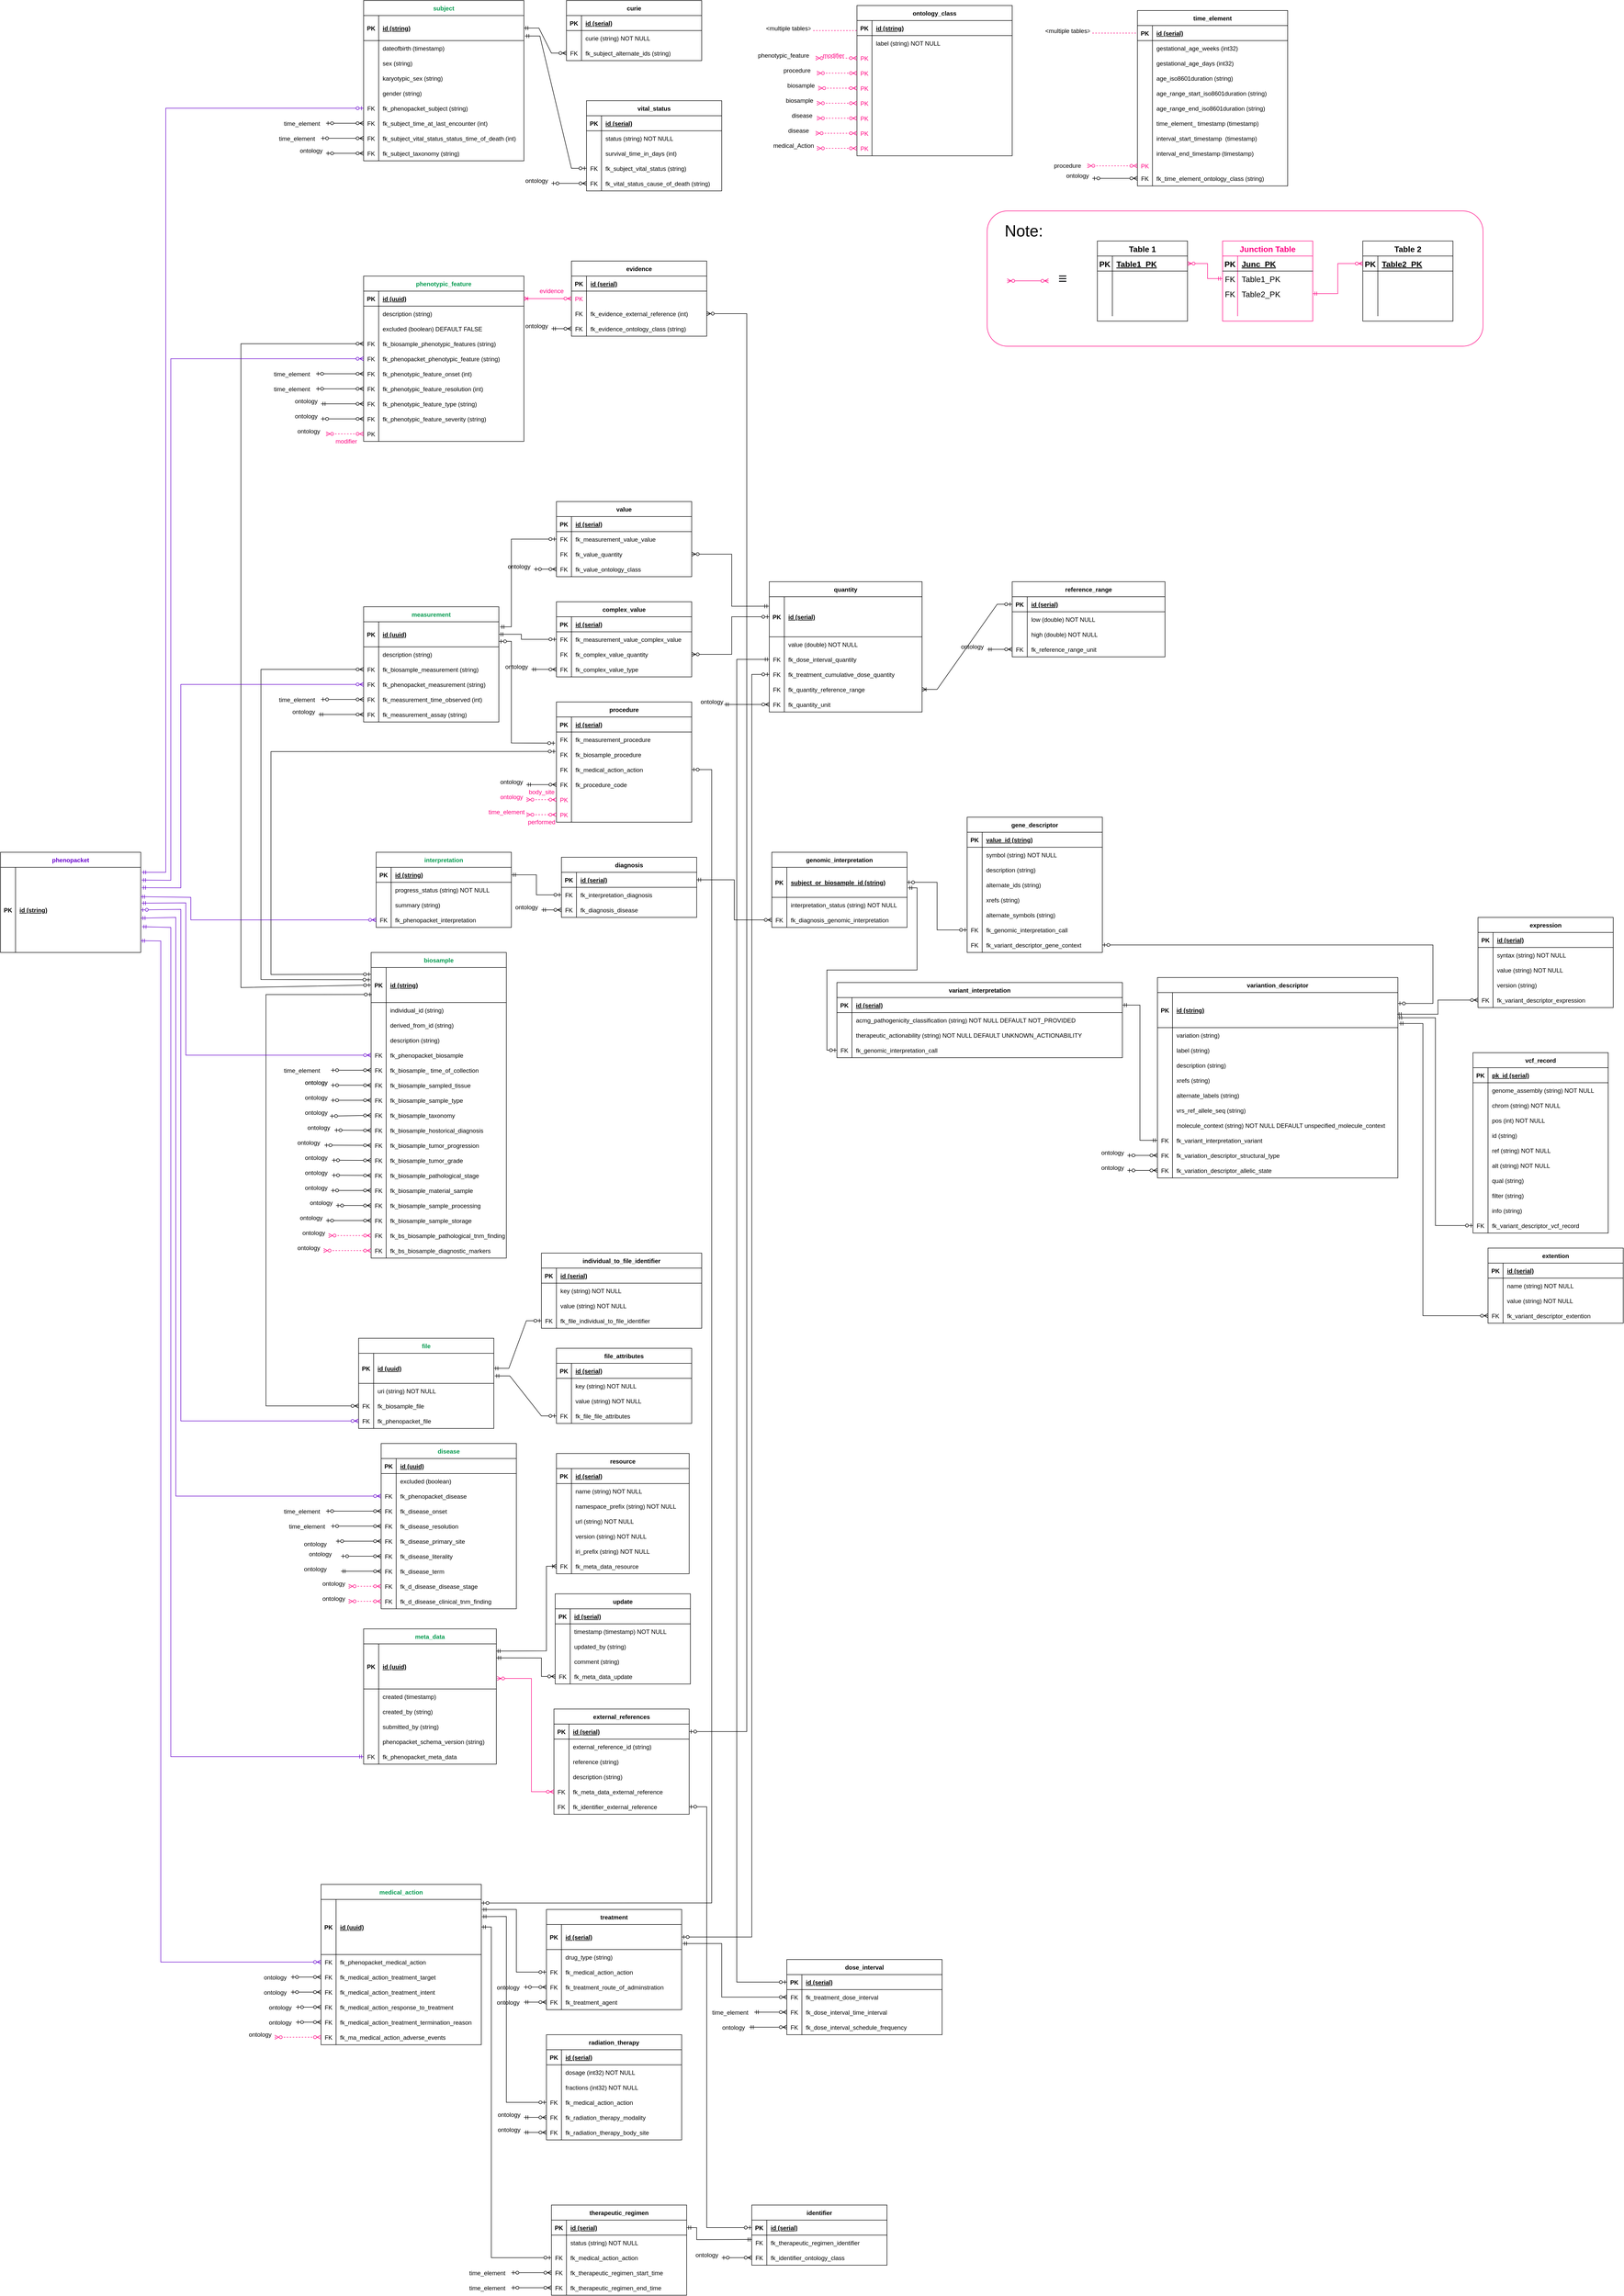 <mxfile version="16.5.2" type="device"><diagram id="tToJVYe3JEkBEAjlBU4m" name="v2.0.0"><mxGraphModel dx="1213" dy="1925" grid="1" gridSize="10" guides="1" tooltips="1" connect="1" arrows="1" fold="1" page="1" pageScale="1" pageWidth="850" pageHeight="1100" math="0" shadow="0"><root><mxCell id="NnatIiA_Rwmmfc2f2BNC-0"/><mxCell id="NnatIiA_Rwmmfc2f2BNC-1" parent="NnatIiA_Rwmmfc2f2BNC-0"/><mxCell id="g_rUQ8nYAINOt1M-Wa3H-358" value="" style="rounded=1;whiteSpace=wrap;html=1;fontFamily=Helvetica;fontSize=16;fontColor=#CC00CC;strokeColor=#FF0080;" parent="NnatIiA_Rwmmfc2f2BNC-1" vertex="1"><mxGeometry x="1150" y="-120" width="990" height="270" as="geometry"/></mxCell><mxCell id="lasZOHD69lP3LHRcz2DQ-0" value="time_element" style="shape=table;startSize=30;container=1;collapsible=1;childLayout=tableLayout;fixedRows=1;rowLines=0;fontStyle=1;align=center;resizeLast=1;" parent="NnatIiA_Rwmmfc2f2BNC-1" vertex="1"><mxGeometry x="1450" y="-520" width="300" height="350" as="geometry"/></mxCell><mxCell id="lasZOHD69lP3LHRcz2DQ-1" value="" style="shape=partialRectangle;collapsible=0;dropTarget=0;pointerEvents=0;fillColor=none;top=0;left=0;bottom=1;right=0;points=[[0,0.5],[1,0.5]];portConstraint=eastwest;" parent="lasZOHD69lP3LHRcz2DQ-0" vertex="1"><mxGeometry y="30" width="300" height="30" as="geometry"/></mxCell><mxCell id="lasZOHD69lP3LHRcz2DQ-2" value="PK" style="shape=partialRectangle;connectable=0;fillColor=none;top=0;left=0;bottom=0;right=0;fontStyle=1;overflow=hidden;" parent="lasZOHD69lP3LHRcz2DQ-1" vertex="1"><mxGeometry width="30" height="30" as="geometry"><mxRectangle width="30" height="30" as="alternateBounds"/></mxGeometry></mxCell><mxCell id="lasZOHD69lP3LHRcz2DQ-3" value="id (serial)" style="shape=partialRectangle;connectable=0;fillColor=none;top=0;left=0;bottom=0;right=0;align=left;spacingLeft=6;fontStyle=5;overflow=hidden;" parent="lasZOHD69lP3LHRcz2DQ-1" vertex="1"><mxGeometry x="30" width="270" height="30" as="geometry"><mxRectangle width="270" height="30" as="alternateBounds"/></mxGeometry></mxCell><mxCell id="lasZOHD69lP3LHRcz2DQ-4" value="" style="shape=partialRectangle;collapsible=0;dropTarget=0;pointerEvents=0;fillColor=none;top=0;left=0;bottom=0;right=0;points=[[0,0.5],[1,0.5]];portConstraint=eastwest;" parent="lasZOHD69lP3LHRcz2DQ-0" vertex="1"><mxGeometry y="60" width="300" height="30" as="geometry"/></mxCell><mxCell id="lasZOHD69lP3LHRcz2DQ-5" value="&#10;&#10;&#10;&#10;&#10;&#10;&#10;&#10;&#10;&#10;&#10;&lt;ul class=&quot;ul1&quot;&gt;&#10;&lt;ul class=&quot;ul1&quot;&gt;&#10;&lt;ul class=&quot;ul1&quot;&gt;&#10;&lt;li class=&quot;li1&quot;&gt;&lt;span class=&quot;s1&quot;&gt;&lt;/span&gt;gestational_age (&lt;a href=&quot;https://phenopacket-schema.readthedocs.io/en/2.0.0/gestational-age.html#rstgestationalage&quot;&gt;&lt;span class=&quot;s2&quot;&gt;GestationalAge&lt;/span&gt;&lt;/a&gt;)&lt;/li&gt;&#10;&lt;ul class=&quot;ul1&quot;&gt;&#10;&lt;li class=&quot;li1&quot;&gt;&lt;span class=&quot;s1&quot;&gt;&lt;/span&gt;weeks (int32) (REQ)&lt;/li&gt;&#10;&lt;li class=&quot;li1&quot;&gt;&lt;span class=&quot;s1&quot;&gt;&lt;/span&gt;days (int32)&lt;span class=&quot;Apple-converted-space&quot;&gt;&amp;nbsp;&lt;/span&gt;&lt;/li&gt;&#10;&lt;/ul&gt;&#10;&lt;li class=&quot;li1&quot;&gt;&lt;span class=&quot;s1&quot;&gt;&lt;/span&gt;age (&lt;a href=&quot;https://phenopacket-schema.readthedocs.io/en/2.0.0/age.html#rstage&quot;&gt;&lt;span class=&quot;s2&quot;&gt;Age&lt;/span&gt;&lt;/a&gt;)&lt;/li&gt;&#10;&lt;ul class=&quot;ul1&quot;&gt;&#10;&lt;li class=&quot;li1&quot;&gt;&lt;span class=&quot;s1&quot;&gt;&lt;/span&gt;iso8601duration (string)&lt;/li&gt;&#10;&lt;/ul&gt;&#10;&lt;li class=&quot;li1&quot;&gt;&lt;span class=&quot;s1&quot;&gt;&lt;/span&gt;age_range (&lt;a href=&quot;https://phenopacket-schema.readthedocs.io/en/2.0.0/age.html#rstagerange&quot;&gt;&lt;span class=&quot;s2&quot;&gt;AgeRange&lt;/span&gt;&lt;/a&gt;)&lt;/li&gt;&#10;&lt;ul class=&quot;ul1&quot;&gt;&#10;&lt;li class=&quot;li1&quot;&gt;&lt;span class=&quot;s1&quot;&gt;&lt;/span&gt;start&lt;/li&gt;&#10;&lt;li class=&quot;li1&quot;&gt;&lt;span class=&quot;s1&quot;&gt;&lt;/span&gt;end&lt;/li&gt;&#10;&lt;/ul&gt;&#10;&lt;li class=&quot;li1&quot;&gt;&lt;span class=&quot;s1&quot;&gt;&lt;/span&gt;ontology_class (&lt;a href=&quot;https://phenopacket-schema.readthedocs.io/en/2.0.0/ontologyclass.html#rstontologyclass&quot;&gt;&lt;span class=&quot;s2&quot;&gt;OntologyClass&lt;/span&gt;&lt;/a&gt;)&lt;/li&gt;&#10;&lt;ul class=&quot;ul1&quot;&gt;&#10;&lt;li class=&quot;li1&quot;&gt;&lt;span class=&quot;s1&quot;&gt;&lt;/span&gt;id (string) (REQ)&lt;/li&gt;&#10;&lt;li class=&quot;li1&quot;&gt;&lt;span class=&quot;s1&quot;&gt;&lt;/span&gt;label (string) (REQ)&lt;/li&gt;&#10;&lt;/ul&gt;&#10;&lt;li class=&quot;li2&quot;&gt;&lt;span class=&quot;s3&quot;&gt;&lt;/span&gt;&lt;span class=&quot;s4&quot;&gt;timestamp (&lt;a href=&quot;https://phenopacket-schema.readthedocs.io/en/2.0.0/timestamp.html#rsttimestamp&quot;&gt;Timestamp&lt;/a&gt;&lt;/span&gt; - &lt;a href=&quot;https://en.wikipedia.org/wiki/ISO_8601#Combined_date_and_time_representations&quot;&gt;ISO-8601 date time&lt;/a&gt;&lt;span class=&quot;s4&quot;&gt; string)&lt;/span&gt;&lt;/li&gt;&#10;&lt;li class=&quot;li1&quot;&gt;&lt;span class=&quot;s1&quot;&gt;&lt;/span&gt;interval (&lt;a href=&quot;https://phenopacket-schema.readthedocs.io/en/2.0.0/time-interval.html#rsttimeinterval&quot;&gt;&lt;span class=&quot;s2&quot;&gt;TimeInterval&lt;/span&gt;&lt;/a&gt;)&lt;/li&gt;&#10;&lt;ul class=&quot;ul1&quot;&gt;&#10;&lt;li class=&quot;li2&quot;&gt;&lt;span class=&quot;s3&quot;&gt;&lt;/span&gt;&lt;span class=&quot;s4&quot;&gt;start (&lt;a href=&quot;https://phenopacket-schema.readthedocs.io/en/2.0.0/timestamp.html#rsttimestamp&quot;&gt;Timestamp&lt;/a&gt;&lt;/span&gt; - &lt;a href=&quot;https://en.wikipedia.org/wiki/ISO_8601#Combined_date_and_time_representations&quot;&gt;ISO-8601 date time&lt;/a&gt;&lt;span class=&quot;s4&quot;&gt; string)&lt;/span&gt;&lt;/li&gt;&#10;&lt;li class=&quot;li2&quot;&gt;&lt;span class=&quot;s3&quot;&gt;&lt;/span&gt;&lt;span class=&quot;s4&quot;&gt;end (&lt;a href=&quot;https://phenopacket-schema.readthedocs.io/en/2.0.0/timestamp.html#rsttimestamp&quot;&gt;Timestamp&lt;/a&gt;&lt;/span&gt; - &lt;a href=&quot;https://en.wikipedia.org/wiki/ISO_8601#Combined_date_and_time_representations&quot;&gt;ISO-8601 date time&lt;/a&gt;&lt;span class=&quot;s4&quot;&gt; string)&lt;/span&gt;&lt;/li&gt;&#10;&lt;/ul&gt;&#10;&lt;/ul&gt;&#10;&lt;/ul&gt;&#10;&lt;/ul&gt;&#10;&#10;&#10;" style="shape=partialRectangle;connectable=0;fillColor=none;top=0;left=0;bottom=0;right=0;editable=1;overflow=hidden;" parent="lasZOHD69lP3LHRcz2DQ-4" vertex="1"><mxGeometry width="30" height="30" as="geometry"><mxRectangle width="30" height="30" as="alternateBounds"/></mxGeometry></mxCell><mxCell id="lasZOHD69lP3LHRcz2DQ-6" value="gestational_age_weeks (int32)" style="shape=partialRectangle;connectable=0;fillColor=none;top=0;left=0;bottom=0;right=0;align=left;spacingLeft=6;overflow=hidden;" parent="lasZOHD69lP3LHRcz2DQ-4" vertex="1"><mxGeometry x="30" width="270" height="30" as="geometry"><mxRectangle width="270" height="30" as="alternateBounds"/></mxGeometry></mxCell><mxCell id="vda0r2lmIS3sijg3GpwC-0" value="" style="shape=partialRectangle;collapsible=0;dropTarget=0;pointerEvents=0;fillColor=none;top=0;left=0;bottom=0;right=0;points=[[0,0.5],[1,0.5]];portConstraint=eastwest;" parent="lasZOHD69lP3LHRcz2DQ-0" vertex="1"><mxGeometry y="90" width="300" height="30" as="geometry"/></mxCell><mxCell id="vda0r2lmIS3sijg3GpwC-1" value="&#10;&#10;&#10;&#10;&#10;&#10;&#10;&#10;&#10;&#10;&#10;&lt;ul class=&quot;ul1&quot;&gt;&#10;&lt;ul class=&quot;ul1&quot;&gt;&#10;&lt;ul class=&quot;ul1&quot;&gt;&#10;&lt;li class=&quot;li1&quot;&gt;&lt;span class=&quot;s1&quot;&gt;&lt;/span&gt;gestational_age (&lt;a href=&quot;https://phenopacket-schema.readthedocs.io/en/2.0.0/gestational-age.html#rstgestationalage&quot;&gt;&lt;span class=&quot;s2&quot;&gt;GestationalAge&lt;/span&gt;&lt;/a&gt;)&lt;/li&gt;&#10;&lt;ul class=&quot;ul1&quot;&gt;&#10;&lt;li class=&quot;li1&quot;&gt;&lt;span class=&quot;s1&quot;&gt;&lt;/span&gt;weeks (int32) (REQ)&lt;/li&gt;&#10;&lt;li class=&quot;li1&quot;&gt;&lt;span class=&quot;s1&quot;&gt;&lt;/span&gt;days (int32)&lt;span class=&quot;Apple-converted-space&quot;&gt;&amp;nbsp;&lt;/span&gt;&lt;/li&gt;&#10;&lt;/ul&gt;&#10;&lt;li class=&quot;li1&quot;&gt;&lt;span class=&quot;s1&quot;&gt;&lt;/span&gt;age (&lt;a href=&quot;https://phenopacket-schema.readthedocs.io/en/2.0.0/age.html#rstage&quot;&gt;&lt;span class=&quot;s2&quot;&gt;Age&lt;/span&gt;&lt;/a&gt;)&lt;/li&gt;&#10;&lt;ul class=&quot;ul1&quot;&gt;&#10;&lt;li class=&quot;li1&quot;&gt;&lt;span class=&quot;s1&quot;&gt;&lt;/span&gt;iso8601duration (string)&lt;/li&gt;&#10;&lt;/ul&gt;&#10;&lt;li class=&quot;li1&quot;&gt;&lt;span class=&quot;s1&quot;&gt;&lt;/span&gt;age_range (&lt;a href=&quot;https://phenopacket-schema.readthedocs.io/en/2.0.0/age.html#rstagerange&quot;&gt;&lt;span class=&quot;s2&quot;&gt;AgeRange&lt;/span&gt;&lt;/a&gt;)&lt;/li&gt;&#10;&lt;ul class=&quot;ul1&quot;&gt;&#10;&lt;li class=&quot;li1&quot;&gt;&lt;span class=&quot;s1&quot;&gt;&lt;/span&gt;start&lt;/li&gt;&#10;&lt;li class=&quot;li1&quot;&gt;&lt;span class=&quot;s1&quot;&gt;&lt;/span&gt;end&lt;/li&gt;&#10;&lt;/ul&gt;&#10;&lt;li class=&quot;li1&quot;&gt;&lt;span class=&quot;s1&quot;&gt;&lt;/span&gt;ontology_class (&lt;a href=&quot;https://phenopacket-schema.readthedocs.io/en/2.0.0/ontologyclass.html#rstontologyclass&quot;&gt;&lt;span class=&quot;s2&quot;&gt;OntologyClass&lt;/span&gt;&lt;/a&gt;)&lt;/li&gt;&#10;&lt;ul class=&quot;ul1&quot;&gt;&#10;&lt;li class=&quot;li1&quot;&gt;&lt;span class=&quot;s1&quot;&gt;&lt;/span&gt;id (string) (REQ)&lt;/li&gt;&#10;&lt;li class=&quot;li1&quot;&gt;&lt;span class=&quot;s1&quot;&gt;&lt;/span&gt;label (string) (REQ)&lt;/li&gt;&#10;&lt;/ul&gt;&#10;&lt;li class=&quot;li2&quot;&gt;&lt;span class=&quot;s3&quot;&gt;&lt;/span&gt;&lt;span class=&quot;s4&quot;&gt;timestamp (&lt;a href=&quot;https://phenopacket-schema.readthedocs.io/en/2.0.0/timestamp.html#rsttimestamp&quot;&gt;Timestamp&lt;/a&gt;&lt;/span&gt; - &lt;a href=&quot;https://en.wikipedia.org/wiki/ISO_8601#Combined_date_and_time_representations&quot;&gt;ISO-8601 date time&lt;/a&gt;&lt;span class=&quot;s4&quot;&gt; string)&lt;/span&gt;&lt;/li&gt;&#10;&lt;li class=&quot;li1&quot;&gt;&lt;span class=&quot;s1&quot;&gt;&lt;/span&gt;interval (&lt;a href=&quot;https://phenopacket-schema.readthedocs.io/en/2.0.0/time-interval.html#rsttimeinterval&quot;&gt;&lt;span class=&quot;s2&quot;&gt;TimeInterval&lt;/span&gt;&lt;/a&gt;)&lt;/li&gt;&#10;&lt;ul class=&quot;ul1&quot;&gt;&#10;&lt;li class=&quot;li2&quot;&gt;&lt;span class=&quot;s3&quot;&gt;&lt;/span&gt;&lt;span class=&quot;s4&quot;&gt;start (&lt;a href=&quot;https://phenopacket-schema.readthedocs.io/en/2.0.0/timestamp.html#rsttimestamp&quot;&gt;Timestamp&lt;/a&gt;&lt;/span&gt; - &lt;a href=&quot;https://en.wikipedia.org/wiki/ISO_8601#Combined_date_and_time_representations&quot;&gt;ISO-8601 date time&lt;/a&gt;&lt;span class=&quot;s4&quot;&gt; string)&lt;/span&gt;&lt;/li&gt;&#10;&lt;li class=&quot;li2&quot;&gt;&lt;span class=&quot;s3&quot;&gt;&lt;/span&gt;&lt;span class=&quot;s4&quot;&gt;end (&lt;a href=&quot;https://phenopacket-schema.readthedocs.io/en/2.0.0/timestamp.html#rsttimestamp&quot;&gt;Timestamp&lt;/a&gt;&lt;/span&gt; - &lt;a href=&quot;https://en.wikipedia.org/wiki/ISO_8601#Combined_date_and_time_representations&quot;&gt;ISO-8601 date time&lt;/a&gt;&lt;span class=&quot;s4&quot;&gt; string)&lt;/span&gt;&lt;/li&gt;&#10;&lt;/ul&gt;&#10;&lt;/ul&gt;&#10;&lt;/ul&gt;&#10;&lt;/ul&gt;&#10;&#10;&#10;" style="shape=partialRectangle;connectable=0;fillColor=none;top=0;left=0;bottom=0;right=0;editable=1;overflow=hidden;" parent="vda0r2lmIS3sijg3GpwC-0" vertex="1"><mxGeometry width="30" height="30" as="geometry"><mxRectangle width="30" height="30" as="alternateBounds"/></mxGeometry></mxCell><mxCell id="vda0r2lmIS3sijg3GpwC-2" value="gestational_age_days (int32)" style="shape=partialRectangle;connectable=0;fillColor=none;top=0;left=0;bottom=0;right=0;align=left;spacingLeft=6;overflow=hidden;" parent="vda0r2lmIS3sijg3GpwC-0" vertex="1"><mxGeometry x="30" width="270" height="30" as="geometry"><mxRectangle width="270" height="30" as="alternateBounds"/></mxGeometry></mxCell><mxCell id="vda0r2lmIS3sijg3GpwC-3" value="" style="shape=partialRectangle;collapsible=0;dropTarget=0;pointerEvents=0;fillColor=none;top=0;left=0;bottom=0;right=0;points=[[0,0.5],[1,0.5]];portConstraint=eastwest;" parent="lasZOHD69lP3LHRcz2DQ-0" vertex="1"><mxGeometry y="120" width="300" height="30" as="geometry"/></mxCell><mxCell id="vda0r2lmIS3sijg3GpwC-4" value="&#10;&#10;&#10;&#10;&#10;&#10;&#10;&#10;&#10;&#10;&#10;&lt;ul class=&quot;ul1&quot;&gt;&#10;&lt;ul class=&quot;ul1&quot;&gt;&#10;&lt;ul class=&quot;ul1&quot;&gt;&#10;&lt;li class=&quot;li1&quot;&gt;&lt;span class=&quot;s1&quot;&gt;&lt;/span&gt;gestational_age (&lt;a href=&quot;https://phenopacket-schema.readthedocs.io/en/2.0.0/gestational-age.html#rstgestationalage&quot;&gt;&lt;span class=&quot;s2&quot;&gt;GestationalAge&lt;/span&gt;&lt;/a&gt;)&lt;/li&gt;&#10;&lt;ul class=&quot;ul1&quot;&gt;&#10;&lt;li class=&quot;li1&quot;&gt;&lt;span class=&quot;s1&quot;&gt;&lt;/span&gt;weeks (int32) (REQ)&lt;/li&gt;&#10;&lt;li class=&quot;li1&quot;&gt;&lt;span class=&quot;s1&quot;&gt;&lt;/span&gt;days (int32)&lt;span class=&quot;Apple-converted-space&quot;&gt;&amp;nbsp;&lt;/span&gt;&lt;/li&gt;&#10;&lt;/ul&gt;&#10;&lt;li class=&quot;li1&quot;&gt;&lt;span class=&quot;s1&quot;&gt;&lt;/span&gt;age (&lt;a href=&quot;https://phenopacket-schema.readthedocs.io/en/2.0.0/age.html#rstage&quot;&gt;&lt;span class=&quot;s2&quot;&gt;Age&lt;/span&gt;&lt;/a&gt;)&lt;/li&gt;&#10;&lt;ul class=&quot;ul1&quot;&gt;&#10;&lt;li class=&quot;li1&quot;&gt;&lt;span class=&quot;s1&quot;&gt;&lt;/span&gt;iso8601duration (string)&lt;/li&gt;&#10;&lt;/ul&gt;&#10;&lt;li class=&quot;li1&quot;&gt;&lt;span class=&quot;s1&quot;&gt;&lt;/span&gt;age_range (&lt;a href=&quot;https://phenopacket-schema.readthedocs.io/en/2.0.0/age.html#rstagerange&quot;&gt;&lt;span class=&quot;s2&quot;&gt;AgeRange&lt;/span&gt;&lt;/a&gt;)&lt;/li&gt;&#10;&lt;ul class=&quot;ul1&quot;&gt;&#10;&lt;li class=&quot;li1&quot;&gt;&lt;span class=&quot;s1&quot;&gt;&lt;/span&gt;start&lt;/li&gt;&#10;&lt;li class=&quot;li1&quot;&gt;&lt;span class=&quot;s1&quot;&gt;&lt;/span&gt;end&lt;/li&gt;&#10;&lt;/ul&gt;&#10;&lt;li class=&quot;li1&quot;&gt;&lt;span class=&quot;s1&quot;&gt;&lt;/span&gt;ontology_class (&lt;a href=&quot;https://phenopacket-schema.readthedocs.io/en/2.0.0/ontologyclass.html#rstontologyclass&quot;&gt;&lt;span class=&quot;s2&quot;&gt;OntologyClass&lt;/span&gt;&lt;/a&gt;)&lt;/li&gt;&#10;&lt;ul class=&quot;ul1&quot;&gt;&#10;&lt;li class=&quot;li1&quot;&gt;&lt;span class=&quot;s1&quot;&gt;&lt;/span&gt;id (string) (REQ)&lt;/li&gt;&#10;&lt;li class=&quot;li1&quot;&gt;&lt;span class=&quot;s1&quot;&gt;&lt;/span&gt;label (string) (REQ)&lt;/li&gt;&#10;&lt;/ul&gt;&#10;&lt;li class=&quot;li2&quot;&gt;&lt;span class=&quot;s3&quot;&gt;&lt;/span&gt;&lt;span class=&quot;s4&quot;&gt;timestamp (&lt;a href=&quot;https://phenopacket-schema.readthedocs.io/en/2.0.0/timestamp.html#rsttimestamp&quot;&gt;Timestamp&lt;/a&gt;&lt;/span&gt; - &lt;a href=&quot;https://en.wikipedia.org/wiki/ISO_8601#Combined_date_and_time_representations&quot;&gt;ISO-8601 date time&lt;/a&gt;&lt;span class=&quot;s4&quot;&gt; string)&lt;/span&gt;&lt;/li&gt;&#10;&lt;li class=&quot;li1&quot;&gt;&lt;span class=&quot;s1&quot;&gt;&lt;/span&gt;interval (&lt;a href=&quot;https://phenopacket-schema.readthedocs.io/en/2.0.0/time-interval.html#rsttimeinterval&quot;&gt;&lt;span class=&quot;s2&quot;&gt;TimeInterval&lt;/span&gt;&lt;/a&gt;)&lt;/li&gt;&#10;&lt;ul class=&quot;ul1&quot;&gt;&#10;&lt;li class=&quot;li2&quot;&gt;&lt;span class=&quot;s3&quot;&gt;&lt;/span&gt;&lt;span class=&quot;s4&quot;&gt;start (&lt;a href=&quot;https://phenopacket-schema.readthedocs.io/en/2.0.0/timestamp.html#rsttimestamp&quot;&gt;Timestamp&lt;/a&gt;&lt;/span&gt; - &lt;a href=&quot;https://en.wikipedia.org/wiki/ISO_8601#Combined_date_and_time_representations&quot;&gt;ISO-8601 date time&lt;/a&gt;&lt;span class=&quot;s4&quot;&gt; string)&lt;/span&gt;&lt;/li&gt;&#10;&lt;li class=&quot;li2&quot;&gt;&lt;span class=&quot;s3&quot;&gt;&lt;/span&gt;&lt;span class=&quot;s4&quot;&gt;end (&lt;a href=&quot;https://phenopacket-schema.readthedocs.io/en/2.0.0/timestamp.html#rsttimestamp&quot;&gt;Timestamp&lt;/a&gt;&lt;/span&gt; - &lt;a href=&quot;https://en.wikipedia.org/wiki/ISO_8601#Combined_date_and_time_representations&quot;&gt;ISO-8601 date time&lt;/a&gt;&lt;span class=&quot;s4&quot;&gt; string)&lt;/span&gt;&lt;/li&gt;&#10;&lt;/ul&gt;&#10;&lt;/ul&gt;&#10;&lt;/ul&gt;&#10;&lt;/ul&gt;&#10;&#10;&#10;" style="shape=partialRectangle;connectable=0;fillColor=none;top=0;left=0;bottom=0;right=0;editable=1;overflow=hidden;" parent="vda0r2lmIS3sijg3GpwC-3" vertex="1"><mxGeometry width="30" height="30" as="geometry"><mxRectangle width="30" height="30" as="alternateBounds"/></mxGeometry></mxCell><mxCell id="vda0r2lmIS3sijg3GpwC-5" value="age_iso8601duration (string)" style="shape=partialRectangle;connectable=0;fillColor=none;top=0;left=0;bottom=0;right=0;align=left;spacingLeft=6;overflow=hidden;" parent="vda0r2lmIS3sijg3GpwC-3" vertex="1"><mxGeometry x="30" width="270" height="30" as="geometry"><mxRectangle width="270" height="30" as="alternateBounds"/></mxGeometry></mxCell><mxCell id="vda0r2lmIS3sijg3GpwC-6" value="" style="shape=partialRectangle;collapsible=0;dropTarget=0;pointerEvents=0;fillColor=none;top=0;left=0;bottom=0;right=0;points=[[0,0.5],[1,0.5]];portConstraint=eastwest;" parent="lasZOHD69lP3LHRcz2DQ-0" vertex="1"><mxGeometry y="150" width="300" height="30" as="geometry"/></mxCell><mxCell id="vda0r2lmIS3sijg3GpwC-7" value="&#10;&#10;&#10;&#10;&#10;&#10;&#10;&#10;&#10;&#10;&#10;&lt;ul class=&quot;ul1&quot;&gt;&#10;&lt;ul class=&quot;ul1&quot;&gt;&#10;&lt;ul class=&quot;ul1&quot;&gt;&#10;&lt;li class=&quot;li1&quot;&gt;&lt;span class=&quot;s1&quot;&gt;&lt;/span&gt;gestational_age (&lt;a href=&quot;https://phenopacket-schema.readthedocs.io/en/2.0.0/gestational-age.html#rstgestationalage&quot;&gt;&lt;span class=&quot;s2&quot;&gt;GestationalAge&lt;/span&gt;&lt;/a&gt;)&lt;/li&gt;&#10;&lt;ul class=&quot;ul1&quot;&gt;&#10;&lt;li class=&quot;li1&quot;&gt;&lt;span class=&quot;s1&quot;&gt;&lt;/span&gt;weeks (int32) (REQ)&lt;/li&gt;&#10;&lt;li class=&quot;li1&quot;&gt;&lt;span class=&quot;s1&quot;&gt;&lt;/span&gt;days (int32)&lt;span class=&quot;Apple-converted-space&quot;&gt;&amp;nbsp;&lt;/span&gt;&lt;/li&gt;&#10;&lt;/ul&gt;&#10;&lt;li class=&quot;li1&quot;&gt;&lt;span class=&quot;s1&quot;&gt;&lt;/span&gt;age (&lt;a href=&quot;https://phenopacket-schema.readthedocs.io/en/2.0.0/age.html#rstage&quot;&gt;&lt;span class=&quot;s2&quot;&gt;Age&lt;/span&gt;&lt;/a&gt;)&lt;/li&gt;&#10;&lt;ul class=&quot;ul1&quot;&gt;&#10;&lt;li class=&quot;li1&quot;&gt;&lt;span class=&quot;s1&quot;&gt;&lt;/span&gt;iso8601duration (string)&lt;/li&gt;&#10;&lt;/ul&gt;&#10;&lt;li class=&quot;li1&quot;&gt;&lt;span class=&quot;s1&quot;&gt;&lt;/span&gt;age_range (&lt;a href=&quot;https://phenopacket-schema.readthedocs.io/en/2.0.0/age.html#rstagerange&quot;&gt;&lt;span class=&quot;s2&quot;&gt;AgeRange&lt;/span&gt;&lt;/a&gt;)&lt;/li&gt;&#10;&lt;ul class=&quot;ul1&quot;&gt;&#10;&lt;li class=&quot;li1&quot;&gt;&lt;span class=&quot;s1&quot;&gt;&lt;/span&gt;start&lt;/li&gt;&#10;&lt;li class=&quot;li1&quot;&gt;&lt;span class=&quot;s1&quot;&gt;&lt;/span&gt;end&lt;/li&gt;&#10;&lt;/ul&gt;&#10;&lt;li class=&quot;li1&quot;&gt;&lt;span class=&quot;s1&quot;&gt;&lt;/span&gt;ontology_class (&lt;a href=&quot;https://phenopacket-schema.readthedocs.io/en/2.0.0/ontologyclass.html#rstontologyclass&quot;&gt;&lt;span class=&quot;s2&quot;&gt;OntologyClass&lt;/span&gt;&lt;/a&gt;)&lt;/li&gt;&#10;&lt;ul class=&quot;ul1&quot;&gt;&#10;&lt;li class=&quot;li1&quot;&gt;&lt;span class=&quot;s1&quot;&gt;&lt;/span&gt;id (string) (REQ)&lt;/li&gt;&#10;&lt;li class=&quot;li1&quot;&gt;&lt;span class=&quot;s1&quot;&gt;&lt;/span&gt;label (string) (REQ)&lt;/li&gt;&#10;&lt;/ul&gt;&#10;&lt;li class=&quot;li2&quot;&gt;&lt;span class=&quot;s3&quot;&gt;&lt;/span&gt;&lt;span class=&quot;s4&quot;&gt;timestamp (&lt;a href=&quot;https://phenopacket-schema.readthedocs.io/en/2.0.0/timestamp.html#rsttimestamp&quot;&gt;Timestamp&lt;/a&gt;&lt;/span&gt; - &lt;a href=&quot;https://en.wikipedia.org/wiki/ISO_8601#Combined_date_and_time_representations&quot;&gt;ISO-8601 date time&lt;/a&gt;&lt;span class=&quot;s4&quot;&gt; string)&lt;/span&gt;&lt;/li&gt;&#10;&lt;li class=&quot;li1&quot;&gt;&lt;span class=&quot;s1&quot;&gt;&lt;/span&gt;interval (&lt;a href=&quot;https://phenopacket-schema.readthedocs.io/en/2.0.0/time-interval.html#rsttimeinterval&quot;&gt;&lt;span class=&quot;s2&quot;&gt;TimeInterval&lt;/span&gt;&lt;/a&gt;)&lt;/li&gt;&#10;&lt;ul class=&quot;ul1&quot;&gt;&#10;&lt;li class=&quot;li2&quot;&gt;&lt;span class=&quot;s3&quot;&gt;&lt;/span&gt;&lt;span class=&quot;s4&quot;&gt;start (&lt;a href=&quot;https://phenopacket-schema.readthedocs.io/en/2.0.0/timestamp.html#rsttimestamp&quot;&gt;Timestamp&lt;/a&gt;&lt;/span&gt; - &lt;a href=&quot;https://en.wikipedia.org/wiki/ISO_8601#Combined_date_and_time_representations&quot;&gt;ISO-8601 date time&lt;/a&gt;&lt;span class=&quot;s4&quot;&gt; string)&lt;/span&gt;&lt;/li&gt;&#10;&lt;li class=&quot;li2&quot;&gt;&lt;span class=&quot;s3&quot;&gt;&lt;/span&gt;&lt;span class=&quot;s4&quot;&gt;end (&lt;a href=&quot;https://phenopacket-schema.readthedocs.io/en/2.0.0/timestamp.html#rsttimestamp&quot;&gt;Timestamp&lt;/a&gt;&lt;/span&gt; - &lt;a href=&quot;https://en.wikipedia.org/wiki/ISO_8601#Combined_date_and_time_representations&quot;&gt;ISO-8601 date time&lt;/a&gt;&lt;span class=&quot;s4&quot;&gt; string)&lt;/span&gt;&lt;/li&gt;&#10;&lt;/ul&gt;&#10;&lt;/ul&gt;&#10;&lt;/ul&gt;&#10;&lt;/ul&gt;&#10;&#10;&#10;" style="shape=partialRectangle;connectable=0;fillColor=none;top=0;left=0;bottom=0;right=0;editable=1;overflow=hidden;" parent="vda0r2lmIS3sijg3GpwC-6" vertex="1"><mxGeometry width="30" height="30" as="geometry"><mxRectangle width="30" height="30" as="alternateBounds"/></mxGeometry></mxCell><mxCell id="vda0r2lmIS3sijg3GpwC-8" value="age_range_start_iso8601duration (string)" style="shape=partialRectangle;connectable=0;fillColor=none;top=0;left=0;bottom=0;right=0;align=left;spacingLeft=6;overflow=hidden;" parent="vda0r2lmIS3sijg3GpwC-6" vertex="1"><mxGeometry x="30" width="270" height="30" as="geometry"><mxRectangle width="270" height="30" as="alternateBounds"/></mxGeometry></mxCell><mxCell id="vda0r2lmIS3sijg3GpwC-9" value="" style="shape=partialRectangle;collapsible=0;dropTarget=0;pointerEvents=0;fillColor=none;top=0;left=0;bottom=0;right=0;points=[[0,0.5],[1,0.5]];portConstraint=eastwest;" parent="lasZOHD69lP3LHRcz2DQ-0" vertex="1"><mxGeometry y="180" width="300" height="30" as="geometry"/></mxCell><mxCell id="vda0r2lmIS3sijg3GpwC-10" value="&#10;&#10;&#10;&#10;&#10;&#10;&#10;&#10;&#10;&#10;&#10;&lt;ul class=&quot;ul1&quot;&gt;&#10;&lt;ul class=&quot;ul1&quot;&gt;&#10;&lt;ul class=&quot;ul1&quot;&gt;&#10;&lt;li class=&quot;li1&quot;&gt;&lt;span class=&quot;s1&quot;&gt;&lt;/span&gt;gestational_age (&lt;a href=&quot;https://phenopacket-schema.readthedocs.io/en/2.0.0/gestational-age.html#rstgestationalage&quot;&gt;&lt;span class=&quot;s2&quot;&gt;GestationalAge&lt;/span&gt;&lt;/a&gt;)&lt;/li&gt;&#10;&lt;ul class=&quot;ul1&quot;&gt;&#10;&lt;li class=&quot;li1&quot;&gt;&lt;span class=&quot;s1&quot;&gt;&lt;/span&gt;weeks (int32) (REQ)&lt;/li&gt;&#10;&lt;li class=&quot;li1&quot;&gt;&lt;span class=&quot;s1&quot;&gt;&lt;/span&gt;days (int32)&lt;span class=&quot;Apple-converted-space&quot;&gt;&amp;nbsp;&lt;/span&gt;&lt;/li&gt;&#10;&lt;/ul&gt;&#10;&lt;li class=&quot;li1&quot;&gt;&lt;span class=&quot;s1&quot;&gt;&lt;/span&gt;age (&lt;a href=&quot;https://phenopacket-schema.readthedocs.io/en/2.0.0/age.html#rstage&quot;&gt;&lt;span class=&quot;s2&quot;&gt;Age&lt;/span&gt;&lt;/a&gt;)&lt;/li&gt;&#10;&lt;ul class=&quot;ul1&quot;&gt;&#10;&lt;li class=&quot;li1&quot;&gt;&lt;span class=&quot;s1&quot;&gt;&lt;/span&gt;iso8601duration (string)&lt;/li&gt;&#10;&lt;/ul&gt;&#10;&lt;li class=&quot;li1&quot;&gt;&lt;span class=&quot;s1&quot;&gt;&lt;/span&gt;age_range (&lt;a href=&quot;https://phenopacket-schema.readthedocs.io/en/2.0.0/age.html#rstagerange&quot;&gt;&lt;span class=&quot;s2&quot;&gt;AgeRange&lt;/span&gt;&lt;/a&gt;)&lt;/li&gt;&#10;&lt;ul class=&quot;ul1&quot;&gt;&#10;&lt;li class=&quot;li1&quot;&gt;&lt;span class=&quot;s1&quot;&gt;&lt;/span&gt;start&lt;/li&gt;&#10;&lt;li class=&quot;li1&quot;&gt;&lt;span class=&quot;s1&quot;&gt;&lt;/span&gt;end&lt;/li&gt;&#10;&lt;/ul&gt;&#10;&lt;li class=&quot;li1&quot;&gt;&lt;span class=&quot;s1&quot;&gt;&lt;/span&gt;ontology_class (&lt;a href=&quot;https://phenopacket-schema.readthedocs.io/en/2.0.0/ontologyclass.html#rstontologyclass&quot;&gt;&lt;span class=&quot;s2&quot;&gt;OntologyClass&lt;/span&gt;&lt;/a&gt;)&lt;/li&gt;&#10;&lt;ul class=&quot;ul1&quot;&gt;&#10;&lt;li class=&quot;li1&quot;&gt;&lt;span class=&quot;s1&quot;&gt;&lt;/span&gt;id (string) (REQ)&lt;/li&gt;&#10;&lt;li class=&quot;li1&quot;&gt;&lt;span class=&quot;s1&quot;&gt;&lt;/span&gt;label (string) (REQ)&lt;/li&gt;&#10;&lt;/ul&gt;&#10;&lt;li class=&quot;li2&quot;&gt;&lt;span class=&quot;s3&quot;&gt;&lt;/span&gt;&lt;span class=&quot;s4&quot;&gt;timestamp (&lt;a href=&quot;https://phenopacket-schema.readthedocs.io/en/2.0.0/timestamp.html#rsttimestamp&quot;&gt;Timestamp&lt;/a&gt;&lt;/span&gt; - &lt;a href=&quot;https://en.wikipedia.org/wiki/ISO_8601#Combined_date_and_time_representations&quot;&gt;ISO-8601 date time&lt;/a&gt;&lt;span class=&quot;s4&quot;&gt; string)&lt;/span&gt;&lt;/li&gt;&#10;&lt;li class=&quot;li1&quot;&gt;&lt;span class=&quot;s1&quot;&gt;&lt;/span&gt;interval (&lt;a href=&quot;https://phenopacket-schema.readthedocs.io/en/2.0.0/time-interval.html#rsttimeinterval&quot;&gt;&lt;span class=&quot;s2&quot;&gt;TimeInterval&lt;/span&gt;&lt;/a&gt;)&lt;/li&gt;&#10;&lt;ul class=&quot;ul1&quot;&gt;&#10;&lt;li class=&quot;li2&quot;&gt;&lt;span class=&quot;s3&quot;&gt;&lt;/span&gt;&lt;span class=&quot;s4&quot;&gt;start (&lt;a href=&quot;https://phenopacket-schema.readthedocs.io/en/2.0.0/timestamp.html#rsttimestamp&quot;&gt;Timestamp&lt;/a&gt;&lt;/span&gt; - &lt;a href=&quot;https://en.wikipedia.org/wiki/ISO_8601#Combined_date_and_time_representations&quot;&gt;ISO-8601 date time&lt;/a&gt;&lt;span class=&quot;s4&quot;&gt; string)&lt;/span&gt;&lt;/li&gt;&#10;&lt;li class=&quot;li2&quot;&gt;&lt;span class=&quot;s3&quot;&gt;&lt;/span&gt;&lt;span class=&quot;s4&quot;&gt;end (&lt;a href=&quot;https://phenopacket-schema.readthedocs.io/en/2.0.0/timestamp.html#rsttimestamp&quot;&gt;Timestamp&lt;/a&gt;&lt;/span&gt; - &lt;a href=&quot;https://en.wikipedia.org/wiki/ISO_8601#Combined_date_and_time_representations&quot;&gt;ISO-8601 date time&lt;/a&gt;&lt;span class=&quot;s4&quot;&gt; string)&lt;/span&gt;&lt;/li&gt;&#10;&lt;/ul&gt;&#10;&lt;/ul&gt;&#10;&lt;/ul&gt;&#10;&lt;/ul&gt;&#10;&#10;&#10;" style="shape=partialRectangle;connectable=0;fillColor=none;top=0;left=0;bottom=0;right=0;editable=1;overflow=hidden;" parent="vda0r2lmIS3sijg3GpwC-9" vertex="1"><mxGeometry width="30" height="30" as="geometry"><mxRectangle width="30" height="30" as="alternateBounds"/></mxGeometry></mxCell><mxCell id="vda0r2lmIS3sijg3GpwC-11" value="age_range_end_iso8601duration (string)" style="shape=partialRectangle;connectable=0;fillColor=none;top=0;left=0;bottom=0;right=0;align=left;spacingLeft=6;overflow=hidden;" parent="vda0r2lmIS3sijg3GpwC-9" vertex="1"><mxGeometry x="30" width="270" height="30" as="geometry"><mxRectangle width="270" height="30" as="alternateBounds"/></mxGeometry></mxCell><mxCell id="vda0r2lmIS3sijg3GpwC-18" value="" style="shape=partialRectangle;collapsible=0;dropTarget=0;pointerEvents=0;fillColor=none;top=0;left=0;bottom=0;right=0;points=[[0,0.5],[1,0.5]];portConstraint=eastwest;" parent="lasZOHD69lP3LHRcz2DQ-0" vertex="1"><mxGeometry y="210" width="300" height="30" as="geometry"/></mxCell><mxCell id="vda0r2lmIS3sijg3GpwC-19" value="&#10;&#10;&#10;&#10;&#10;&#10;&#10;&#10;&#10;&#10;&#10;&lt;ul class=&quot;ul1&quot;&gt;&#10;&lt;ul class=&quot;ul1&quot;&gt;&#10;&lt;ul class=&quot;ul1&quot;&gt;&#10;&lt;li class=&quot;li1&quot;&gt;&lt;span class=&quot;s1&quot;&gt;&lt;/span&gt;gestational_age (&lt;a href=&quot;https://phenopacket-schema.readthedocs.io/en/2.0.0/gestational-age.html#rstgestationalage&quot;&gt;&lt;span class=&quot;s2&quot;&gt;GestationalAge&lt;/span&gt;&lt;/a&gt;)&lt;/li&gt;&#10;&lt;ul class=&quot;ul1&quot;&gt;&#10;&lt;li class=&quot;li1&quot;&gt;&lt;span class=&quot;s1&quot;&gt;&lt;/span&gt;weeks (int32) (REQ)&lt;/li&gt;&#10;&lt;li class=&quot;li1&quot;&gt;&lt;span class=&quot;s1&quot;&gt;&lt;/span&gt;days (int32)&lt;span class=&quot;Apple-converted-space&quot;&gt;&amp;nbsp;&lt;/span&gt;&lt;/li&gt;&#10;&lt;/ul&gt;&#10;&lt;li class=&quot;li1&quot;&gt;&lt;span class=&quot;s1&quot;&gt;&lt;/span&gt;age (&lt;a href=&quot;https://phenopacket-schema.readthedocs.io/en/2.0.0/age.html#rstage&quot;&gt;&lt;span class=&quot;s2&quot;&gt;Age&lt;/span&gt;&lt;/a&gt;)&lt;/li&gt;&#10;&lt;ul class=&quot;ul1&quot;&gt;&#10;&lt;li class=&quot;li1&quot;&gt;&lt;span class=&quot;s1&quot;&gt;&lt;/span&gt;iso8601duration (string)&lt;/li&gt;&#10;&lt;/ul&gt;&#10;&lt;li class=&quot;li1&quot;&gt;&lt;span class=&quot;s1&quot;&gt;&lt;/span&gt;age_range (&lt;a href=&quot;https://phenopacket-schema.readthedocs.io/en/2.0.0/age.html#rstagerange&quot;&gt;&lt;span class=&quot;s2&quot;&gt;AgeRange&lt;/span&gt;&lt;/a&gt;)&lt;/li&gt;&#10;&lt;ul class=&quot;ul1&quot;&gt;&#10;&lt;li class=&quot;li1&quot;&gt;&lt;span class=&quot;s1&quot;&gt;&lt;/span&gt;start&lt;/li&gt;&#10;&lt;li class=&quot;li1&quot;&gt;&lt;span class=&quot;s1&quot;&gt;&lt;/span&gt;end&lt;/li&gt;&#10;&lt;/ul&gt;&#10;&lt;li class=&quot;li1&quot;&gt;&lt;span class=&quot;s1&quot;&gt;&lt;/span&gt;ontology_class (&lt;a href=&quot;https://phenopacket-schema.readthedocs.io/en/2.0.0/ontologyclass.html#rstontologyclass&quot;&gt;&lt;span class=&quot;s2&quot;&gt;OntologyClass&lt;/span&gt;&lt;/a&gt;)&lt;/li&gt;&#10;&lt;ul class=&quot;ul1&quot;&gt;&#10;&lt;li class=&quot;li1&quot;&gt;&lt;span class=&quot;s1&quot;&gt;&lt;/span&gt;id (string) (REQ)&lt;/li&gt;&#10;&lt;li class=&quot;li1&quot;&gt;&lt;span class=&quot;s1&quot;&gt;&lt;/span&gt;label (string) (REQ)&lt;/li&gt;&#10;&lt;/ul&gt;&#10;&lt;li class=&quot;li2&quot;&gt;&lt;span class=&quot;s3&quot;&gt;&lt;/span&gt;&lt;span class=&quot;s4&quot;&gt;timestamp (&lt;a href=&quot;https://phenopacket-schema.readthedocs.io/en/2.0.0/timestamp.html#rsttimestamp&quot;&gt;Timestamp&lt;/a&gt;&lt;/span&gt; - &lt;a href=&quot;https://en.wikipedia.org/wiki/ISO_8601#Combined_date_and_time_representations&quot;&gt;ISO-8601 date time&lt;/a&gt;&lt;span class=&quot;s4&quot;&gt; string)&lt;/span&gt;&lt;/li&gt;&#10;&lt;li class=&quot;li1&quot;&gt;&lt;span class=&quot;s1&quot;&gt;&lt;/span&gt;interval (&lt;a href=&quot;https://phenopacket-schema.readthedocs.io/en/2.0.0/time-interval.html#rsttimeinterval&quot;&gt;&lt;span class=&quot;s2&quot;&gt;TimeInterval&lt;/span&gt;&lt;/a&gt;)&lt;/li&gt;&#10;&lt;ul class=&quot;ul1&quot;&gt;&#10;&lt;li class=&quot;li2&quot;&gt;&lt;span class=&quot;s3&quot;&gt;&lt;/span&gt;&lt;span class=&quot;s4&quot;&gt;start (&lt;a href=&quot;https://phenopacket-schema.readthedocs.io/en/2.0.0/timestamp.html#rsttimestamp&quot;&gt;Timestamp&lt;/a&gt;&lt;/span&gt; - &lt;a href=&quot;https://en.wikipedia.org/wiki/ISO_8601#Combined_date_and_time_representations&quot;&gt;ISO-8601 date time&lt;/a&gt;&lt;span class=&quot;s4&quot;&gt; string)&lt;/span&gt;&lt;/li&gt;&#10;&lt;li class=&quot;li2&quot;&gt;&lt;span class=&quot;s3&quot;&gt;&lt;/span&gt;&lt;span class=&quot;s4&quot;&gt;end (&lt;a href=&quot;https://phenopacket-schema.readthedocs.io/en/2.0.0/timestamp.html#rsttimestamp&quot;&gt;Timestamp&lt;/a&gt;&lt;/span&gt; - &lt;a href=&quot;https://en.wikipedia.org/wiki/ISO_8601#Combined_date_and_time_representations&quot;&gt;ISO-8601 date time&lt;/a&gt;&lt;span class=&quot;s4&quot;&gt; string)&lt;/span&gt;&lt;/li&gt;&#10;&lt;/ul&gt;&#10;&lt;/ul&gt;&#10;&lt;/ul&gt;&#10;&lt;/ul&gt;&#10;&#10;&#10;" style="shape=partialRectangle;connectable=0;fillColor=none;top=0;left=0;bottom=0;right=0;editable=1;overflow=hidden;" parent="vda0r2lmIS3sijg3GpwC-18" vertex="1"><mxGeometry width="30" height="30" as="geometry"><mxRectangle width="30" height="30" as="alternateBounds"/></mxGeometry></mxCell><mxCell id="vda0r2lmIS3sijg3GpwC-20" value="time_element_ timestamp (timestamp)" style="shape=partialRectangle;connectable=0;fillColor=none;top=0;left=0;bottom=0;right=0;align=left;spacingLeft=6;overflow=hidden;" parent="vda0r2lmIS3sijg3GpwC-18" vertex="1"><mxGeometry x="30" width="270" height="30" as="geometry"><mxRectangle width="270" height="30" as="alternateBounds"/></mxGeometry></mxCell><mxCell id="vda0r2lmIS3sijg3GpwC-21" value="" style="shape=partialRectangle;collapsible=0;dropTarget=0;pointerEvents=0;fillColor=none;top=0;left=0;bottom=0;right=0;points=[[0,0.5],[1,0.5]];portConstraint=eastwest;" parent="lasZOHD69lP3LHRcz2DQ-0" vertex="1"><mxGeometry y="240" width="300" height="30" as="geometry"/></mxCell><mxCell id="vda0r2lmIS3sijg3GpwC-22" value="&#10;&#10;&#10;&#10;&#10;&#10;&#10;&#10;&#10;&#10;&#10;&lt;ul class=&quot;ul1&quot;&gt;&#10;&lt;ul class=&quot;ul1&quot;&gt;&#10;&lt;ul class=&quot;ul1&quot;&gt;&#10;&lt;li class=&quot;li1&quot;&gt;&lt;span class=&quot;s1&quot;&gt;&lt;/span&gt;gestational_age (&lt;a href=&quot;https://phenopacket-schema.readthedocs.io/en/2.0.0/gestational-age.html#rstgestationalage&quot;&gt;&lt;span class=&quot;s2&quot;&gt;GestationalAge&lt;/span&gt;&lt;/a&gt;)&lt;/li&gt;&#10;&lt;ul class=&quot;ul1&quot;&gt;&#10;&lt;li class=&quot;li1&quot;&gt;&lt;span class=&quot;s1&quot;&gt;&lt;/span&gt;weeks (int32) (REQ)&lt;/li&gt;&#10;&lt;li class=&quot;li1&quot;&gt;&lt;span class=&quot;s1&quot;&gt;&lt;/span&gt;days (int32)&lt;span class=&quot;Apple-converted-space&quot;&gt;&amp;nbsp;&lt;/span&gt;&lt;/li&gt;&#10;&lt;/ul&gt;&#10;&lt;li class=&quot;li1&quot;&gt;&lt;span class=&quot;s1&quot;&gt;&lt;/span&gt;age (&lt;a href=&quot;https://phenopacket-schema.readthedocs.io/en/2.0.0/age.html#rstage&quot;&gt;&lt;span class=&quot;s2&quot;&gt;Age&lt;/span&gt;&lt;/a&gt;)&lt;/li&gt;&#10;&lt;ul class=&quot;ul1&quot;&gt;&#10;&lt;li class=&quot;li1&quot;&gt;&lt;span class=&quot;s1&quot;&gt;&lt;/span&gt;iso8601duration (string)&lt;/li&gt;&#10;&lt;/ul&gt;&#10;&lt;li class=&quot;li1&quot;&gt;&lt;span class=&quot;s1&quot;&gt;&lt;/span&gt;age_range (&lt;a href=&quot;https://phenopacket-schema.readthedocs.io/en/2.0.0/age.html#rstagerange&quot;&gt;&lt;span class=&quot;s2&quot;&gt;AgeRange&lt;/span&gt;&lt;/a&gt;)&lt;/li&gt;&#10;&lt;ul class=&quot;ul1&quot;&gt;&#10;&lt;li class=&quot;li1&quot;&gt;&lt;span class=&quot;s1&quot;&gt;&lt;/span&gt;start&lt;/li&gt;&#10;&lt;li class=&quot;li1&quot;&gt;&lt;span class=&quot;s1&quot;&gt;&lt;/span&gt;end&lt;/li&gt;&#10;&lt;/ul&gt;&#10;&lt;li class=&quot;li1&quot;&gt;&lt;span class=&quot;s1&quot;&gt;&lt;/span&gt;ontology_class (&lt;a href=&quot;https://phenopacket-schema.readthedocs.io/en/2.0.0/ontologyclass.html#rstontologyclass&quot;&gt;&lt;span class=&quot;s2&quot;&gt;OntologyClass&lt;/span&gt;&lt;/a&gt;)&lt;/li&gt;&#10;&lt;ul class=&quot;ul1&quot;&gt;&#10;&lt;li class=&quot;li1&quot;&gt;&lt;span class=&quot;s1&quot;&gt;&lt;/span&gt;id (string) (REQ)&lt;/li&gt;&#10;&lt;li class=&quot;li1&quot;&gt;&lt;span class=&quot;s1&quot;&gt;&lt;/span&gt;label (string) (REQ)&lt;/li&gt;&#10;&lt;/ul&gt;&#10;&lt;li class=&quot;li2&quot;&gt;&lt;span class=&quot;s3&quot;&gt;&lt;/span&gt;&lt;span class=&quot;s4&quot;&gt;timestamp (&lt;a href=&quot;https://phenopacket-schema.readthedocs.io/en/2.0.0/timestamp.html#rsttimestamp&quot;&gt;Timestamp&lt;/a&gt;&lt;/span&gt; - &lt;a href=&quot;https://en.wikipedia.org/wiki/ISO_8601#Combined_date_and_time_representations&quot;&gt;ISO-8601 date time&lt;/a&gt;&lt;span class=&quot;s4&quot;&gt; string)&lt;/span&gt;&lt;/li&gt;&#10;&lt;li class=&quot;li1&quot;&gt;&lt;span class=&quot;s1&quot;&gt;&lt;/span&gt;interval (&lt;a href=&quot;https://phenopacket-schema.readthedocs.io/en/2.0.0/time-interval.html#rsttimeinterval&quot;&gt;&lt;span class=&quot;s2&quot;&gt;TimeInterval&lt;/span&gt;&lt;/a&gt;)&lt;/li&gt;&#10;&lt;ul class=&quot;ul1&quot;&gt;&#10;&lt;li class=&quot;li2&quot;&gt;&lt;span class=&quot;s3&quot;&gt;&lt;/span&gt;&lt;span class=&quot;s4&quot;&gt;start (&lt;a href=&quot;https://phenopacket-schema.readthedocs.io/en/2.0.0/timestamp.html#rsttimestamp&quot;&gt;Timestamp&lt;/a&gt;&lt;/span&gt; - &lt;a href=&quot;https://en.wikipedia.org/wiki/ISO_8601#Combined_date_and_time_representations&quot;&gt;ISO-8601 date time&lt;/a&gt;&lt;span class=&quot;s4&quot;&gt; string)&lt;/span&gt;&lt;/li&gt;&#10;&lt;li class=&quot;li2&quot;&gt;&lt;span class=&quot;s3&quot;&gt;&lt;/span&gt;&lt;span class=&quot;s4&quot;&gt;end (&lt;a href=&quot;https://phenopacket-schema.readthedocs.io/en/2.0.0/timestamp.html#rsttimestamp&quot;&gt;Timestamp&lt;/a&gt;&lt;/span&gt; - &lt;a href=&quot;https://en.wikipedia.org/wiki/ISO_8601#Combined_date_and_time_representations&quot;&gt;ISO-8601 date time&lt;/a&gt;&lt;span class=&quot;s4&quot;&gt; string)&lt;/span&gt;&lt;/li&gt;&#10;&lt;/ul&gt;&#10;&lt;/ul&gt;&#10;&lt;/ul&gt;&#10;&lt;/ul&gt;&#10;&#10;&#10;" style="shape=partialRectangle;connectable=0;fillColor=none;top=0;left=0;bottom=0;right=0;editable=1;overflow=hidden;" parent="vda0r2lmIS3sijg3GpwC-21" vertex="1"><mxGeometry width="30" height="30" as="geometry"><mxRectangle width="30" height="30" as="alternateBounds"/></mxGeometry></mxCell><mxCell id="vda0r2lmIS3sijg3GpwC-23" value="interval_start_timestamp  (timestamp)" style="shape=partialRectangle;connectable=0;fillColor=none;top=0;left=0;bottom=0;right=0;align=left;spacingLeft=6;overflow=hidden;" parent="vda0r2lmIS3sijg3GpwC-21" vertex="1"><mxGeometry x="30" width="270" height="30" as="geometry"><mxRectangle width="270" height="30" as="alternateBounds"/></mxGeometry></mxCell><mxCell id="vda0r2lmIS3sijg3GpwC-24" value="" style="shape=partialRectangle;collapsible=0;dropTarget=0;pointerEvents=0;fillColor=none;top=0;left=0;bottom=0;right=0;points=[[0,0.5],[1,0.5]];portConstraint=eastwest;" parent="lasZOHD69lP3LHRcz2DQ-0" vertex="1"><mxGeometry y="270" width="300" height="30" as="geometry"/></mxCell><mxCell id="vda0r2lmIS3sijg3GpwC-25" value="&#10;&#10;&#10;&#10;&#10;&#10;&#10;&#10;&#10;&#10;&#10;&lt;ul class=&quot;ul1&quot;&gt;&#10;&lt;ul class=&quot;ul1&quot;&gt;&#10;&lt;ul class=&quot;ul1&quot;&gt;&#10;&lt;li class=&quot;li1&quot;&gt;&lt;span class=&quot;s1&quot;&gt;&lt;/span&gt;gestational_age (&lt;a href=&quot;https://phenopacket-schema.readthedocs.io/en/2.0.0/gestational-age.html#rstgestationalage&quot;&gt;&lt;span class=&quot;s2&quot;&gt;GestationalAge&lt;/span&gt;&lt;/a&gt;)&lt;/li&gt;&#10;&lt;ul class=&quot;ul1&quot;&gt;&#10;&lt;li class=&quot;li1&quot;&gt;&lt;span class=&quot;s1&quot;&gt;&lt;/span&gt;weeks (int32) (REQ)&lt;/li&gt;&#10;&lt;li class=&quot;li1&quot;&gt;&lt;span class=&quot;s1&quot;&gt;&lt;/span&gt;days (int32)&lt;span class=&quot;Apple-converted-space&quot;&gt;&amp;nbsp;&lt;/span&gt;&lt;/li&gt;&#10;&lt;/ul&gt;&#10;&lt;li class=&quot;li1&quot;&gt;&lt;span class=&quot;s1&quot;&gt;&lt;/span&gt;age (&lt;a href=&quot;https://phenopacket-schema.readthedocs.io/en/2.0.0/age.html#rstage&quot;&gt;&lt;span class=&quot;s2&quot;&gt;Age&lt;/span&gt;&lt;/a&gt;)&lt;/li&gt;&#10;&lt;ul class=&quot;ul1&quot;&gt;&#10;&lt;li class=&quot;li1&quot;&gt;&lt;span class=&quot;s1&quot;&gt;&lt;/span&gt;iso8601duration (string)&lt;/li&gt;&#10;&lt;/ul&gt;&#10;&lt;li class=&quot;li1&quot;&gt;&lt;span class=&quot;s1&quot;&gt;&lt;/span&gt;age_range (&lt;a href=&quot;https://phenopacket-schema.readthedocs.io/en/2.0.0/age.html#rstagerange&quot;&gt;&lt;span class=&quot;s2&quot;&gt;AgeRange&lt;/span&gt;&lt;/a&gt;)&lt;/li&gt;&#10;&lt;ul class=&quot;ul1&quot;&gt;&#10;&lt;li class=&quot;li1&quot;&gt;&lt;span class=&quot;s1&quot;&gt;&lt;/span&gt;start&lt;/li&gt;&#10;&lt;li class=&quot;li1&quot;&gt;&lt;span class=&quot;s1&quot;&gt;&lt;/span&gt;end&lt;/li&gt;&#10;&lt;/ul&gt;&#10;&lt;li class=&quot;li1&quot;&gt;&lt;span class=&quot;s1&quot;&gt;&lt;/span&gt;ontology_class (&lt;a href=&quot;https://phenopacket-schema.readthedocs.io/en/2.0.0/ontologyclass.html#rstontologyclass&quot;&gt;&lt;span class=&quot;s2&quot;&gt;OntologyClass&lt;/span&gt;&lt;/a&gt;)&lt;/li&gt;&#10;&lt;ul class=&quot;ul1&quot;&gt;&#10;&lt;li class=&quot;li1&quot;&gt;&lt;span class=&quot;s1&quot;&gt;&lt;/span&gt;id (string) (REQ)&lt;/li&gt;&#10;&lt;li class=&quot;li1&quot;&gt;&lt;span class=&quot;s1&quot;&gt;&lt;/span&gt;label (string) (REQ)&lt;/li&gt;&#10;&lt;/ul&gt;&#10;&lt;li class=&quot;li2&quot;&gt;&lt;span class=&quot;s3&quot;&gt;&lt;/span&gt;&lt;span class=&quot;s4&quot;&gt;timestamp (&lt;a href=&quot;https://phenopacket-schema.readthedocs.io/en/2.0.0/timestamp.html#rsttimestamp&quot;&gt;Timestamp&lt;/a&gt;&lt;/span&gt; - &lt;a href=&quot;https://en.wikipedia.org/wiki/ISO_8601#Combined_date_and_time_representations&quot;&gt;ISO-8601 date time&lt;/a&gt;&lt;span class=&quot;s4&quot;&gt; string)&lt;/span&gt;&lt;/li&gt;&#10;&lt;li class=&quot;li1&quot;&gt;&lt;span class=&quot;s1&quot;&gt;&lt;/span&gt;interval (&lt;a href=&quot;https://phenopacket-schema.readthedocs.io/en/2.0.0/time-interval.html#rsttimeinterval&quot;&gt;&lt;span class=&quot;s2&quot;&gt;TimeInterval&lt;/span&gt;&lt;/a&gt;)&lt;/li&gt;&#10;&lt;ul class=&quot;ul1&quot;&gt;&#10;&lt;li class=&quot;li2&quot;&gt;&lt;span class=&quot;s3&quot;&gt;&lt;/span&gt;&lt;span class=&quot;s4&quot;&gt;start (&lt;a href=&quot;https://phenopacket-schema.readthedocs.io/en/2.0.0/timestamp.html#rsttimestamp&quot;&gt;Timestamp&lt;/a&gt;&lt;/span&gt; - &lt;a href=&quot;https://en.wikipedia.org/wiki/ISO_8601#Combined_date_and_time_representations&quot;&gt;ISO-8601 date time&lt;/a&gt;&lt;span class=&quot;s4&quot;&gt; string)&lt;/span&gt;&lt;/li&gt;&#10;&lt;li class=&quot;li2&quot;&gt;&lt;span class=&quot;s3&quot;&gt;&lt;/span&gt;&lt;span class=&quot;s4&quot;&gt;end (&lt;a href=&quot;https://phenopacket-schema.readthedocs.io/en/2.0.0/timestamp.html#rsttimestamp&quot;&gt;Timestamp&lt;/a&gt;&lt;/span&gt; - &lt;a href=&quot;https://en.wikipedia.org/wiki/ISO_8601#Combined_date_and_time_representations&quot;&gt;ISO-8601 date time&lt;/a&gt;&lt;span class=&quot;s4&quot;&gt; string)&lt;/span&gt;&lt;/li&gt;&#10;&lt;/ul&gt;&#10;&lt;/ul&gt;&#10;&lt;/ul&gt;&#10;&lt;/ul&gt;&#10;&#10;&#10;" style="shape=partialRectangle;connectable=0;fillColor=none;top=0;left=0;bottom=0;right=0;editable=1;overflow=hidden;" parent="vda0r2lmIS3sijg3GpwC-24" vertex="1"><mxGeometry width="30" height="30" as="geometry"><mxRectangle width="30" height="30" as="alternateBounds"/></mxGeometry></mxCell><mxCell id="vda0r2lmIS3sijg3GpwC-26" value="interval_end_timestamp (timestamp)" style="shape=partialRectangle;connectable=0;fillColor=none;top=0;left=0;bottom=0;right=0;align=left;spacingLeft=6;overflow=hidden;" parent="vda0r2lmIS3sijg3GpwC-24" vertex="1"><mxGeometry x="30" width="270" height="30" as="geometry"><mxRectangle width="270" height="30" as="alternateBounds"/></mxGeometry></mxCell><mxCell id="wzP9ug0sAUB1CZJTTLc3-259" value="" style="shape=partialRectangle;collapsible=0;dropTarget=0;pointerEvents=0;fillColor=none;top=0;left=0;bottom=0;right=0;points=[[0,0.5],[1,0.5]];portConstraint=eastwest;" parent="lasZOHD69lP3LHRcz2DQ-0" vertex="1"><mxGeometry y="300" width="300" height="20" as="geometry"/></mxCell><mxCell id="wzP9ug0sAUB1CZJTTLc3-260" value="PK" style="shape=partialRectangle;connectable=0;fillColor=none;top=0;left=0;bottom=0;right=0;editable=1;overflow=hidden;fontColor=#FF0080;" parent="wzP9ug0sAUB1CZJTTLc3-259" vertex="1"><mxGeometry width="30" height="20" as="geometry"><mxRectangle width="30" height="20" as="alternateBounds"/></mxGeometry></mxCell><mxCell id="wzP9ug0sAUB1CZJTTLc3-261" value="" style="shape=partialRectangle;connectable=0;fillColor=none;top=0;left=0;bottom=0;right=0;align=left;spacingLeft=6;overflow=hidden;" parent="wzP9ug0sAUB1CZJTTLc3-259" vertex="1"><mxGeometry x="30" width="270" height="20" as="geometry"><mxRectangle width="270" height="20" as="alternateBounds"/></mxGeometry></mxCell><mxCell id="g_rUQ8nYAINOt1M-Wa3H-94" value="" style="shape=partialRectangle;collapsible=0;dropTarget=0;pointerEvents=0;fillColor=none;top=0;left=0;bottom=0;right=0;points=[[0,0.5],[1,0.5]];portConstraint=eastwest;" parent="lasZOHD69lP3LHRcz2DQ-0" vertex="1"><mxGeometry y="320" width="300" height="30" as="geometry"/></mxCell><mxCell id="g_rUQ8nYAINOt1M-Wa3H-95" value="FK" style="shape=partialRectangle;connectable=0;fillColor=none;top=0;left=0;bottom=0;right=0;editable=1;overflow=hidden;" parent="g_rUQ8nYAINOt1M-Wa3H-94" vertex="1"><mxGeometry width="30" height="30" as="geometry"><mxRectangle width="30" height="30" as="alternateBounds"/></mxGeometry></mxCell><mxCell id="g_rUQ8nYAINOt1M-Wa3H-96" value="fk_time_element_ontology_class (string)" style="shape=partialRectangle;connectable=0;fillColor=none;top=0;left=0;bottom=0;right=0;align=left;spacingLeft=6;overflow=hidden;" parent="g_rUQ8nYAINOt1M-Wa3H-94" vertex="1"><mxGeometry x="30" width="270" height="30" as="geometry"><mxRectangle width="270" height="30" as="alternateBounds"/></mxGeometry></mxCell><mxCell id="wzP9ug0sAUB1CZJTTLc3-0" value="curie" style="shape=table;startSize=30;container=1;collapsible=1;childLayout=tableLayout;fixedRows=1;rowLines=0;fontStyle=1;align=center;resizeLast=1;" parent="NnatIiA_Rwmmfc2f2BNC-1" vertex="1"><mxGeometry x="310" y="-540" width="270" height="120" as="geometry"/></mxCell><mxCell id="wzP9ug0sAUB1CZJTTLc3-1" value="" style="shape=partialRectangle;collapsible=0;dropTarget=0;pointerEvents=0;fillColor=none;top=0;left=0;bottom=1;right=0;points=[[0,0.5],[1,0.5]];portConstraint=eastwest;" parent="wzP9ug0sAUB1CZJTTLc3-0" vertex="1"><mxGeometry y="30" width="270" height="30" as="geometry"/></mxCell><mxCell id="wzP9ug0sAUB1CZJTTLc3-2" value="PK" style="shape=partialRectangle;connectable=0;fillColor=none;top=0;left=0;bottom=0;right=0;fontStyle=1;overflow=hidden;" parent="wzP9ug0sAUB1CZJTTLc3-1" vertex="1"><mxGeometry width="30" height="30" as="geometry"><mxRectangle width="30" height="30" as="alternateBounds"/></mxGeometry></mxCell><mxCell id="wzP9ug0sAUB1CZJTTLc3-3" value="id (serial)" style="shape=partialRectangle;connectable=0;fillColor=none;top=0;left=0;bottom=0;right=0;align=left;spacingLeft=6;fontStyle=5;overflow=hidden;" parent="wzP9ug0sAUB1CZJTTLc3-1" vertex="1"><mxGeometry x="30" width="240" height="30" as="geometry"><mxRectangle width="240" height="30" as="alternateBounds"/></mxGeometry></mxCell><mxCell id="wzP9ug0sAUB1CZJTTLc3-4" value="" style="shape=partialRectangle;collapsible=0;dropTarget=0;pointerEvents=0;fillColor=none;top=0;left=0;bottom=0;right=0;points=[[0,0.5],[1,0.5]];portConstraint=eastwest;" parent="wzP9ug0sAUB1CZJTTLc3-0" vertex="1"><mxGeometry y="60" width="270" height="30" as="geometry"/></mxCell><mxCell id="wzP9ug0sAUB1CZJTTLc3-5" value="" style="shape=partialRectangle;connectable=0;fillColor=none;top=0;left=0;bottom=0;right=0;editable=1;overflow=hidden;" parent="wzP9ug0sAUB1CZJTTLc3-4" vertex="1"><mxGeometry width="30" height="30" as="geometry"><mxRectangle width="30" height="30" as="alternateBounds"/></mxGeometry></mxCell><mxCell id="wzP9ug0sAUB1CZJTTLc3-6" value="curie (string) NOT NULL" style="shape=partialRectangle;connectable=0;fillColor=none;top=0;left=0;bottom=0;right=0;align=left;spacingLeft=6;overflow=hidden;" parent="wzP9ug0sAUB1CZJTTLc3-4" vertex="1"><mxGeometry x="30" width="240" height="30" as="geometry"><mxRectangle width="240" height="30" as="alternateBounds"/></mxGeometry></mxCell><mxCell id="wzP9ug0sAUB1CZJTTLc3-7" value="" style="shape=partialRectangle;collapsible=0;dropTarget=0;pointerEvents=0;fillColor=none;top=0;left=0;bottom=0;right=0;points=[[0,0.5],[1,0.5]];portConstraint=eastwest;" parent="wzP9ug0sAUB1CZJTTLc3-0" vertex="1"><mxGeometry y="90" width="270" height="30" as="geometry"/></mxCell><mxCell id="wzP9ug0sAUB1CZJTTLc3-8" value="FK" style="shape=partialRectangle;connectable=0;fillColor=none;top=0;left=0;bottom=0;right=0;editable=1;overflow=hidden;" parent="wzP9ug0sAUB1CZJTTLc3-7" vertex="1"><mxGeometry width="30" height="30" as="geometry"><mxRectangle width="30" height="30" as="alternateBounds"/></mxGeometry></mxCell><mxCell id="wzP9ug0sAUB1CZJTTLc3-9" value="fk_subject_alternate_ids (string)" style="shape=partialRectangle;connectable=0;fillColor=none;top=0;left=0;bottom=0;right=0;align=left;spacingLeft=6;overflow=hidden;" parent="wzP9ug0sAUB1CZJTTLc3-7" vertex="1"><mxGeometry x="30" width="240" height="30" as="geometry"><mxRectangle width="240" height="30" as="alternateBounds"/></mxGeometry></mxCell><mxCell id="wzP9ug0sAUB1CZJTTLc3-16" value="subject" style="shape=table;startSize=30;container=1;collapsible=1;childLayout=tableLayout;fixedRows=1;rowLines=0;fontStyle=1;align=center;resizeLast=1;fontColor=#00994D;" parent="NnatIiA_Rwmmfc2f2BNC-1" vertex="1"><mxGeometry x="-95" y="-540" width="320" height="320" as="geometry"/></mxCell><mxCell id="wzP9ug0sAUB1CZJTTLc3-17" value="" style="shape=partialRectangle;collapsible=0;dropTarget=0;pointerEvents=0;fillColor=none;top=0;left=0;bottom=1;right=0;points=[[0,0.5],[1,0.5]];portConstraint=eastwest;" parent="wzP9ug0sAUB1CZJTTLc3-16" vertex="1"><mxGeometry y="30" width="320" height="50" as="geometry"/></mxCell><mxCell id="wzP9ug0sAUB1CZJTTLc3-18" value="PK" style="shape=partialRectangle;connectable=0;fillColor=none;top=0;left=0;bottom=0;right=0;fontStyle=1;overflow=hidden;" parent="wzP9ug0sAUB1CZJTTLc3-17" vertex="1"><mxGeometry width="30" height="50" as="geometry"><mxRectangle width="30" height="50" as="alternateBounds"/></mxGeometry></mxCell><mxCell id="wzP9ug0sAUB1CZJTTLc3-19" value="id (string)" style="shape=partialRectangle;connectable=0;fillColor=none;top=0;left=0;bottom=0;right=0;align=left;spacingLeft=6;fontStyle=5;overflow=hidden;" parent="wzP9ug0sAUB1CZJTTLc3-17" vertex="1"><mxGeometry x="30" width="290" height="50" as="geometry"><mxRectangle width="290" height="50" as="alternateBounds"/></mxGeometry></mxCell><mxCell id="wzP9ug0sAUB1CZJTTLc3-20" value="" style="shape=partialRectangle;collapsible=0;dropTarget=0;pointerEvents=0;fillColor=none;top=0;left=0;bottom=0;right=0;points=[[0,0.5],[1,0.5]];portConstraint=eastwest;" parent="wzP9ug0sAUB1CZJTTLc3-16" vertex="1"><mxGeometry y="80" width="320" height="30" as="geometry"/></mxCell><mxCell id="wzP9ug0sAUB1CZJTTLc3-21" value="" style="shape=partialRectangle;connectable=0;fillColor=none;top=0;left=0;bottom=0;right=0;editable=1;overflow=hidden;" parent="wzP9ug0sAUB1CZJTTLc3-20" vertex="1"><mxGeometry width="30" height="30" as="geometry"><mxRectangle width="30" height="30" as="alternateBounds"/></mxGeometry></mxCell><mxCell id="wzP9ug0sAUB1CZJTTLc3-22" value="dateofbirth (timestamp)" style="shape=partialRectangle;connectable=0;fillColor=none;top=0;left=0;bottom=0;right=0;align=left;spacingLeft=6;overflow=hidden;" parent="wzP9ug0sAUB1CZJTTLc3-20" vertex="1"><mxGeometry x="30" width="290" height="30" as="geometry"><mxRectangle width="290" height="30" as="alternateBounds"/></mxGeometry></mxCell><mxCell id="wzP9ug0sAUB1CZJTTLc3-32" value="" style="shape=partialRectangle;collapsible=0;dropTarget=0;pointerEvents=0;fillColor=none;top=0;left=0;bottom=0;right=0;points=[[0,0.5],[1,0.5]];portConstraint=eastwest;" parent="wzP9ug0sAUB1CZJTTLc3-16" vertex="1"><mxGeometry y="110" width="320" height="30" as="geometry"/></mxCell><mxCell id="wzP9ug0sAUB1CZJTTLc3-33" value="" style="shape=partialRectangle;connectable=0;fillColor=none;top=0;left=0;bottom=0;right=0;editable=1;overflow=hidden;" parent="wzP9ug0sAUB1CZJTTLc3-32" vertex="1"><mxGeometry width="30" height="30" as="geometry"><mxRectangle width="30" height="30" as="alternateBounds"/></mxGeometry></mxCell><mxCell id="wzP9ug0sAUB1CZJTTLc3-34" value="sex (string)" style="shape=partialRectangle;connectable=0;fillColor=none;top=0;left=0;bottom=0;right=0;align=left;spacingLeft=6;overflow=hidden;" parent="wzP9ug0sAUB1CZJTTLc3-32" vertex="1"><mxGeometry x="30" width="290" height="30" as="geometry"><mxRectangle width="290" height="30" as="alternateBounds"/></mxGeometry></mxCell><mxCell id="wzP9ug0sAUB1CZJTTLc3-35" value="" style="shape=partialRectangle;collapsible=0;dropTarget=0;pointerEvents=0;fillColor=none;top=0;left=0;bottom=0;right=0;points=[[0,0.5],[1,0.5]];portConstraint=eastwest;" parent="wzP9ug0sAUB1CZJTTLc3-16" vertex="1"><mxGeometry y="140" width="320" height="30" as="geometry"/></mxCell><mxCell id="wzP9ug0sAUB1CZJTTLc3-36" value="" style="shape=partialRectangle;connectable=0;fillColor=none;top=0;left=0;bottom=0;right=0;editable=1;overflow=hidden;" parent="wzP9ug0sAUB1CZJTTLc3-35" vertex="1"><mxGeometry width="30" height="30" as="geometry"><mxRectangle width="30" height="30" as="alternateBounds"/></mxGeometry></mxCell><mxCell id="wzP9ug0sAUB1CZJTTLc3-37" value="karyotypic_sex (string)" style="shape=partialRectangle;connectable=0;fillColor=none;top=0;left=0;bottom=0;right=0;align=left;spacingLeft=6;overflow=hidden;" parent="wzP9ug0sAUB1CZJTTLc3-35" vertex="1"><mxGeometry x="30" width="290" height="30" as="geometry"><mxRectangle width="290" height="30" as="alternateBounds"/></mxGeometry></mxCell><mxCell id="wzP9ug0sAUB1CZJTTLc3-38" value="" style="shape=partialRectangle;collapsible=0;dropTarget=0;pointerEvents=0;fillColor=none;top=0;left=0;bottom=0;right=0;points=[[0,0.5],[1,0.5]];portConstraint=eastwest;" parent="wzP9ug0sAUB1CZJTTLc3-16" vertex="1"><mxGeometry y="170" width="320" height="30" as="geometry"/></mxCell><mxCell id="wzP9ug0sAUB1CZJTTLc3-39" value="" style="shape=partialRectangle;connectable=0;fillColor=none;top=0;left=0;bottom=0;right=0;editable=1;overflow=hidden;" parent="wzP9ug0sAUB1CZJTTLc3-38" vertex="1"><mxGeometry width="30" height="30" as="geometry"><mxRectangle width="30" height="30" as="alternateBounds"/></mxGeometry></mxCell><mxCell id="wzP9ug0sAUB1CZJTTLc3-40" value="gender (string)" style="shape=partialRectangle;connectable=0;fillColor=none;top=0;left=0;bottom=0;right=0;align=left;spacingLeft=6;overflow=hidden;" parent="wzP9ug0sAUB1CZJTTLc3-38" vertex="1"><mxGeometry x="30" width="290" height="30" as="geometry"><mxRectangle width="290" height="30" as="alternateBounds"/></mxGeometry></mxCell><mxCell id="yxvXX2nP5HXrmgT3T278-102" value="" style="shape=partialRectangle;collapsible=0;dropTarget=0;pointerEvents=0;fillColor=none;top=0;left=0;bottom=0;right=0;points=[[0,0.5],[1,0.5]];portConstraint=eastwest;" parent="wzP9ug0sAUB1CZJTTLc3-16" vertex="1"><mxGeometry y="200" width="320" height="30" as="geometry"/></mxCell><mxCell id="yxvXX2nP5HXrmgT3T278-103" value="FK" style="shape=partialRectangle;connectable=0;fillColor=none;top=0;left=0;bottom=0;right=0;editable=1;overflow=hidden;" parent="yxvXX2nP5HXrmgT3T278-102" vertex="1"><mxGeometry width="30" height="30" as="geometry"><mxRectangle width="30" height="30" as="alternateBounds"/></mxGeometry></mxCell><mxCell id="yxvXX2nP5HXrmgT3T278-104" value="fk_phenopacket_subject (string)" style="shape=partialRectangle;connectable=0;fillColor=none;top=0;left=0;bottom=0;right=0;align=left;spacingLeft=6;overflow=hidden;" parent="yxvXX2nP5HXrmgT3T278-102" vertex="1"><mxGeometry x="30" width="290" height="30" as="geometry"><mxRectangle width="290" height="30" as="alternateBounds"/></mxGeometry></mxCell><mxCell id="g_rUQ8nYAINOt1M-Wa3H-12" value="" style="shape=partialRectangle;collapsible=0;dropTarget=0;pointerEvents=0;fillColor=none;top=0;left=0;bottom=0;right=0;points=[[0,0.5],[1,0.5]];portConstraint=eastwest;" parent="wzP9ug0sAUB1CZJTTLc3-16" vertex="1"><mxGeometry y="230" width="320" height="30" as="geometry"/></mxCell><mxCell id="g_rUQ8nYAINOt1M-Wa3H-13" value="FK" style="shape=partialRectangle;connectable=0;fillColor=none;top=0;left=0;bottom=0;right=0;editable=1;overflow=hidden;" parent="g_rUQ8nYAINOt1M-Wa3H-12" vertex="1"><mxGeometry width="30" height="30" as="geometry"><mxRectangle width="30" height="30" as="alternateBounds"/></mxGeometry></mxCell><mxCell id="g_rUQ8nYAINOt1M-Wa3H-14" value="fk_subject_time_at_last_encounter (int)" style="shape=partialRectangle;connectable=0;fillColor=none;top=0;left=0;bottom=0;right=0;align=left;spacingLeft=6;overflow=hidden;" parent="g_rUQ8nYAINOt1M-Wa3H-12" vertex="1"><mxGeometry x="30" width="290" height="30" as="geometry"><mxRectangle width="290" height="30" as="alternateBounds"/></mxGeometry></mxCell><mxCell id="g_rUQ8nYAINOt1M-Wa3H-15" value="" style="shape=partialRectangle;collapsible=0;dropTarget=0;pointerEvents=0;fillColor=none;top=0;left=0;bottom=0;right=0;points=[[0,0.5],[1,0.5]];portConstraint=eastwest;" parent="wzP9ug0sAUB1CZJTTLc3-16" vertex="1"><mxGeometry y="260" width="320" height="30" as="geometry"/></mxCell><mxCell id="g_rUQ8nYAINOt1M-Wa3H-16" value="FK" style="shape=partialRectangle;connectable=0;fillColor=none;top=0;left=0;bottom=0;right=0;editable=1;overflow=hidden;" parent="g_rUQ8nYAINOt1M-Wa3H-15" vertex="1"><mxGeometry width="30" height="30" as="geometry"><mxRectangle width="30" height="30" as="alternateBounds"/></mxGeometry></mxCell><mxCell id="g_rUQ8nYAINOt1M-Wa3H-17" value="fk_subject_vital_status_status_time_of_death (int)" style="shape=partialRectangle;connectable=0;fillColor=none;top=0;left=0;bottom=0;right=0;align=left;spacingLeft=6;overflow=hidden;" parent="g_rUQ8nYAINOt1M-Wa3H-15" vertex="1"><mxGeometry x="30" width="290" height="30" as="geometry"><mxRectangle width="290" height="30" as="alternateBounds"/></mxGeometry></mxCell><mxCell id="g_rUQ8nYAINOt1M-Wa3H-71" value="" style="shape=partialRectangle;collapsible=0;dropTarget=0;pointerEvents=0;fillColor=none;top=0;left=0;bottom=0;right=0;points=[[0,0.5],[1,0.5]];portConstraint=eastwest;" parent="wzP9ug0sAUB1CZJTTLc3-16" vertex="1"><mxGeometry y="290" width="320" height="30" as="geometry"/></mxCell><mxCell id="g_rUQ8nYAINOt1M-Wa3H-72" value="FK" style="shape=partialRectangle;connectable=0;fillColor=none;top=0;left=0;bottom=0;right=0;editable=1;overflow=hidden;" parent="g_rUQ8nYAINOt1M-Wa3H-71" vertex="1"><mxGeometry width="30" height="30" as="geometry"><mxRectangle width="30" height="30" as="alternateBounds"/></mxGeometry></mxCell><mxCell id="g_rUQ8nYAINOt1M-Wa3H-73" value="fk_subject_taxonomy (string)" style="shape=partialRectangle;connectable=0;fillColor=none;top=0;left=0;bottom=0;right=0;align=left;spacingLeft=6;overflow=hidden;" parent="g_rUQ8nYAINOt1M-Wa3H-71" vertex="1"><mxGeometry x="30" width="290" height="30" as="geometry"><mxRectangle width="290" height="30" as="alternateBounds"/></mxGeometry></mxCell><mxCell id="wzP9ug0sAUB1CZJTTLc3-65" value="phenotypic_feature" style="shape=table;startSize=30;container=1;collapsible=1;childLayout=tableLayout;fixedRows=1;rowLines=0;fontStyle=1;align=center;resizeLast=1;fontColor=#00994D;" parent="NnatIiA_Rwmmfc2f2BNC-1" vertex="1"><mxGeometry x="-95" y="10" width="320" height="330" as="geometry"/></mxCell><mxCell id="wzP9ug0sAUB1CZJTTLc3-66" value="" style="shape=partialRectangle;collapsible=0;dropTarget=0;pointerEvents=0;fillColor=none;top=0;left=0;bottom=1;right=0;points=[[0,0.5],[1,0.5]];portConstraint=eastwest;" parent="wzP9ug0sAUB1CZJTTLc3-65" vertex="1"><mxGeometry y="30" width="320" height="30" as="geometry"/></mxCell><mxCell id="wzP9ug0sAUB1CZJTTLc3-67" value="PK" style="shape=partialRectangle;connectable=0;fillColor=none;top=0;left=0;bottom=0;right=0;fontStyle=1;overflow=hidden;" parent="wzP9ug0sAUB1CZJTTLc3-66" vertex="1"><mxGeometry width="30" height="30" as="geometry"><mxRectangle width="30" height="30" as="alternateBounds"/></mxGeometry></mxCell><mxCell id="wzP9ug0sAUB1CZJTTLc3-68" value="id (uuid)" style="shape=partialRectangle;connectable=0;fillColor=none;top=0;left=0;bottom=0;right=0;align=left;spacingLeft=6;fontStyle=5;overflow=hidden;" parent="wzP9ug0sAUB1CZJTTLc3-66" vertex="1"><mxGeometry x="30" width="290" height="30" as="geometry"><mxRectangle width="290" height="30" as="alternateBounds"/></mxGeometry></mxCell><mxCell id="wzP9ug0sAUB1CZJTTLc3-69" value="" style="shape=partialRectangle;collapsible=0;dropTarget=0;pointerEvents=0;fillColor=none;top=0;left=0;bottom=0;right=0;points=[[0,0.5],[1,0.5]];portConstraint=eastwest;" parent="wzP9ug0sAUB1CZJTTLc3-65" vertex="1"><mxGeometry y="60" width="320" height="30" as="geometry"/></mxCell><mxCell id="wzP9ug0sAUB1CZJTTLc3-70" value="" style="shape=partialRectangle;connectable=0;fillColor=none;top=0;left=0;bottom=0;right=0;editable=1;overflow=hidden;" parent="wzP9ug0sAUB1CZJTTLc3-69" vertex="1"><mxGeometry width="30" height="30" as="geometry"><mxRectangle width="30" height="30" as="alternateBounds"/></mxGeometry></mxCell><mxCell id="wzP9ug0sAUB1CZJTTLc3-71" value="description (string)" style="shape=partialRectangle;connectable=0;fillColor=none;top=0;left=0;bottom=0;right=0;align=left;spacingLeft=6;overflow=hidden;" parent="wzP9ug0sAUB1CZJTTLc3-69" vertex="1"><mxGeometry x="30" width="290" height="30" as="geometry"><mxRectangle width="290" height="30" as="alternateBounds"/></mxGeometry></mxCell><mxCell id="wzP9ug0sAUB1CZJTTLc3-78" value="" style="shape=partialRectangle;collapsible=0;dropTarget=0;pointerEvents=0;fillColor=none;top=0;left=0;bottom=0;right=0;points=[[0,0.5],[1,0.5]];portConstraint=eastwest;" parent="wzP9ug0sAUB1CZJTTLc3-65" vertex="1"><mxGeometry y="90" width="320" height="30" as="geometry"/></mxCell><mxCell id="wzP9ug0sAUB1CZJTTLc3-79" value="" style="shape=partialRectangle;connectable=0;fillColor=none;top=0;left=0;bottom=0;right=0;editable=1;overflow=hidden;" parent="wzP9ug0sAUB1CZJTTLc3-78" vertex="1"><mxGeometry width="30" height="30" as="geometry"><mxRectangle width="30" height="30" as="alternateBounds"/></mxGeometry></mxCell><mxCell id="wzP9ug0sAUB1CZJTTLc3-80" value="excluded (boolean) DEFAULT FALSE" style="shape=partialRectangle;connectable=0;fillColor=none;top=0;left=0;bottom=0;right=0;align=left;spacingLeft=6;overflow=hidden;" parent="wzP9ug0sAUB1CZJTTLc3-78" vertex="1"><mxGeometry x="30" width="290" height="30" as="geometry"><mxRectangle width="290" height="30" as="alternateBounds"/></mxGeometry></mxCell><mxCell id="VpDOK0ZUuVDw1KHIRzRv-94" value="" style="shape=partialRectangle;collapsible=0;dropTarget=0;pointerEvents=0;fillColor=none;top=0;left=0;bottom=0;right=0;points=[[0,0.5],[1,0.5]];portConstraint=eastwest;" parent="wzP9ug0sAUB1CZJTTLc3-65" vertex="1"><mxGeometry y="120" width="320" height="30" as="geometry"/></mxCell><mxCell id="VpDOK0ZUuVDw1KHIRzRv-95" value="FK" style="shape=partialRectangle;connectable=0;fillColor=none;top=0;left=0;bottom=0;right=0;editable=1;overflow=hidden;" parent="VpDOK0ZUuVDw1KHIRzRv-94" vertex="1"><mxGeometry width="30" height="30" as="geometry"><mxRectangle width="30" height="30" as="alternateBounds"/></mxGeometry></mxCell><mxCell id="VpDOK0ZUuVDw1KHIRzRv-96" value="fk_biosample_phenotypic_features (string)" style="shape=partialRectangle;connectable=0;fillColor=none;top=0;left=0;bottom=0;right=0;align=left;spacingLeft=6;overflow=hidden;" parent="VpDOK0ZUuVDw1KHIRzRv-94" vertex="1"><mxGeometry x="30" width="290" height="30" as="geometry"><mxRectangle width="290" height="30" as="alternateBounds"/></mxGeometry></mxCell><mxCell id="yxvXX2nP5HXrmgT3T278-99" value="" style="shape=partialRectangle;collapsible=0;dropTarget=0;pointerEvents=0;fillColor=none;top=0;left=0;bottom=0;right=0;points=[[0,0.5],[1,0.5]];portConstraint=eastwest;" parent="wzP9ug0sAUB1CZJTTLc3-65" vertex="1"><mxGeometry y="150" width="320" height="30" as="geometry"/></mxCell><mxCell id="yxvXX2nP5HXrmgT3T278-100" value="FK" style="shape=partialRectangle;connectable=0;fillColor=none;top=0;left=0;bottom=0;right=0;editable=1;overflow=hidden;" parent="yxvXX2nP5HXrmgT3T278-99" vertex="1"><mxGeometry width="30" height="30" as="geometry"><mxRectangle width="30" height="30" as="alternateBounds"/></mxGeometry></mxCell><mxCell id="yxvXX2nP5HXrmgT3T278-101" value="fk_phenopacket_phenotypic_feature (string)" style="shape=partialRectangle;connectable=0;fillColor=none;top=0;left=0;bottom=0;right=0;align=left;spacingLeft=6;overflow=hidden;" parent="yxvXX2nP5HXrmgT3T278-99" vertex="1"><mxGeometry x="30" width="290" height="30" as="geometry"><mxRectangle width="290" height="30" as="alternateBounds"/></mxGeometry></mxCell><mxCell id="g_rUQ8nYAINOt1M-Wa3H-24" value="" style="shape=partialRectangle;collapsible=0;dropTarget=0;pointerEvents=0;fillColor=none;top=0;left=0;bottom=0;right=0;points=[[0,0.5],[1,0.5]];portConstraint=eastwest;" parent="wzP9ug0sAUB1CZJTTLc3-65" vertex="1"><mxGeometry y="180" width="320" height="30" as="geometry"/></mxCell><mxCell id="g_rUQ8nYAINOt1M-Wa3H-25" value="FK" style="shape=partialRectangle;connectable=0;fillColor=none;top=0;left=0;bottom=0;right=0;editable=1;overflow=hidden;" parent="g_rUQ8nYAINOt1M-Wa3H-24" vertex="1"><mxGeometry width="30" height="30" as="geometry"><mxRectangle width="30" height="30" as="alternateBounds"/></mxGeometry></mxCell><mxCell id="g_rUQ8nYAINOt1M-Wa3H-26" value="fk_phenotypic_feature_onset (int)" style="shape=partialRectangle;connectable=0;fillColor=none;top=0;left=0;bottom=0;right=0;align=left;spacingLeft=6;overflow=hidden;" parent="g_rUQ8nYAINOt1M-Wa3H-24" vertex="1"><mxGeometry x="30" width="290" height="30" as="geometry"><mxRectangle width="290" height="30" as="alternateBounds"/></mxGeometry></mxCell><mxCell id="g_rUQ8nYAINOt1M-Wa3H-27" value="" style="shape=partialRectangle;collapsible=0;dropTarget=0;pointerEvents=0;fillColor=none;top=0;left=0;bottom=0;right=0;points=[[0,0.5],[1,0.5]];portConstraint=eastwest;" parent="wzP9ug0sAUB1CZJTTLc3-65" vertex="1"><mxGeometry y="210" width="320" height="30" as="geometry"/></mxCell><mxCell id="g_rUQ8nYAINOt1M-Wa3H-28" value="FK" style="shape=partialRectangle;connectable=0;fillColor=none;top=0;left=0;bottom=0;right=0;editable=1;overflow=hidden;" parent="g_rUQ8nYAINOt1M-Wa3H-27" vertex="1"><mxGeometry width="30" height="30" as="geometry"><mxRectangle width="30" height="30" as="alternateBounds"/></mxGeometry></mxCell><mxCell id="g_rUQ8nYAINOt1M-Wa3H-29" value="fk_phenotypic_feature_resolution (int)" style="shape=partialRectangle;connectable=0;fillColor=none;top=0;left=0;bottom=0;right=0;align=left;spacingLeft=6;overflow=hidden;" parent="g_rUQ8nYAINOt1M-Wa3H-27" vertex="1"><mxGeometry x="30" width="290" height="30" as="geometry"><mxRectangle width="290" height="30" as="alternateBounds"/></mxGeometry></mxCell><mxCell id="g_rUQ8nYAINOt1M-Wa3H-81" value="" style="shape=partialRectangle;collapsible=0;dropTarget=0;pointerEvents=0;fillColor=none;top=0;left=0;bottom=0;right=0;points=[[0,0.5],[1,0.5]];portConstraint=eastwest;" parent="wzP9ug0sAUB1CZJTTLc3-65" vertex="1"><mxGeometry y="240" width="320" height="30" as="geometry"/></mxCell><mxCell id="g_rUQ8nYAINOt1M-Wa3H-82" value="FK" style="shape=partialRectangle;connectable=0;fillColor=none;top=0;left=0;bottom=0;right=0;editable=1;overflow=hidden;" parent="g_rUQ8nYAINOt1M-Wa3H-81" vertex="1"><mxGeometry width="30" height="30" as="geometry"><mxRectangle width="30" height="30" as="alternateBounds"/></mxGeometry></mxCell><mxCell id="g_rUQ8nYAINOt1M-Wa3H-83" value="fk_phenotypic_feature_type (string)" style="shape=partialRectangle;connectable=0;fillColor=none;top=0;left=0;bottom=0;right=0;align=left;spacingLeft=6;overflow=hidden;" parent="g_rUQ8nYAINOt1M-Wa3H-81" vertex="1"><mxGeometry x="30" width="290" height="30" as="geometry"><mxRectangle width="290" height="30" as="alternateBounds"/></mxGeometry></mxCell><mxCell id="g_rUQ8nYAINOt1M-Wa3H-84" value="" style="shape=partialRectangle;collapsible=0;dropTarget=0;pointerEvents=0;fillColor=none;top=0;left=0;bottom=0;right=0;points=[[0,0.5],[1,0.5]];portConstraint=eastwest;" parent="wzP9ug0sAUB1CZJTTLc3-65" vertex="1"><mxGeometry y="270" width="320" height="30" as="geometry"/></mxCell><mxCell id="g_rUQ8nYAINOt1M-Wa3H-85" value="FK" style="shape=partialRectangle;connectable=0;fillColor=none;top=0;left=0;bottom=0;right=0;editable=1;overflow=hidden;" parent="g_rUQ8nYAINOt1M-Wa3H-84" vertex="1"><mxGeometry width="30" height="30" as="geometry"><mxRectangle width="30" height="30" as="alternateBounds"/></mxGeometry></mxCell><mxCell id="g_rUQ8nYAINOt1M-Wa3H-86" value="fk_phenotypic_feature_severity (string)" style="shape=partialRectangle;connectable=0;fillColor=none;top=0;left=0;bottom=0;right=0;align=left;spacingLeft=6;overflow=hidden;" parent="g_rUQ8nYAINOt1M-Wa3H-84" vertex="1"><mxGeometry x="30" width="290" height="30" as="geometry"><mxRectangle width="290" height="30" as="alternateBounds"/></mxGeometry></mxCell><mxCell id="_i1dKjrApkgms_MLaZ9K-0" value="" style="shape=partialRectangle;collapsible=0;dropTarget=0;pointerEvents=0;fillColor=none;top=0;left=0;bottom=0;right=0;points=[[0,0.5],[1,0.5]];portConstraint=eastwest;" parent="wzP9ug0sAUB1CZJTTLc3-65" vertex="1"><mxGeometry y="300" width="320" height="30" as="geometry"/></mxCell><mxCell id="_i1dKjrApkgms_MLaZ9K-1" value="PK" style="shape=partialRectangle;connectable=0;fillColor=none;top=0;left=0;bottom=0;right=0;editable=1;overflow=hidden;strokeColor=#FF0080;" parent="_i1dKjrApkgms_MLaZ9K-0" vertex="1"><mxGeometry width="30" height="30" as="geometry"><mxRectangle width="30" height="30" as="alternateBounds"/></mxGeometry></mxCell><mxCell id="_i1dKjrApkgms_MLaZ9K-2" value="" style="shape=partialRectangle;connectable=0;fillColor=none;top=0;left=0;bottom=0;right=0;align=left;spacingLeft=6;overflow=hidden;" parent="_i1dKjrApkgms_MLaZ9K-0" vertex="1"><mxGeometry x="30" width="290" height="30" as="geometry"><mxRectangle width="290" height="30" as="alternateBounds"/></mxGeometry></mxCell><mxCell id="wzP9ug0sAUB1CZJTTLc3-128" value="measurement" style="shape=table;startSize=30;container=1;collapsible=1;childLayout=tableLayout;fixedRows=1;rowLines=0;fontStyle=1;align=center;resizeLast=1;fontColor=#00994D;strokeColor=#000000;" parent="NnatIiA_Rwmmfc2f2BNC-1" vertex="1"><mxGeometry x="-95" y="670" width="270" height="230" as="geometry"/></mxCell><mxCell id="wzP9ug0sAUB1CZJTTLc3-129" value="" style="shape=partialRectangle;collapsible=0;dropTarget=0;pointerEvents=0;fillColor=none;top=0;left=0;bottom=1;right=0;points=[[0,0.5],[1,0.5]];portConstraint=eastwest;" parent="wzP9ug0sAUB1CZJTTLc3-128" vertex="1"><mxGeometry y="30" width="270" height="50" as="geometry"/></mxCell><mxCell id="wzP9ug0sAUB1CZJTTLc3-130" value="PK" style="shape=partialRectangle;connectable=0;fillColor=none;top=0;left=0;bottom=0;right=0;fontStyle=1;overflow=hidden;" parent="wzP9ug0sAUB1CZJTTLc3-129" vertex="1"><mxGeometry width="30" height="50" as="geometry"><mxRectangle width="30" height="50" as="alternateBounds"/></mxGeometry></mxCell><mxCell id="wzP9ug0sAUB1CZJTTLc3-131" value="id (uuid)" style="shape=partialRectangle;connectable=0;fillColor=none;top=0;left=0;bottom=0;right=0;align=left;spacingLeft=6;fontStyle=5;overflow=hidden;" parent="wzP9ug0sAUB1CZJTTLc3-129" vertex="1"><mxGeometry x="30" width="240" height="50" as="geometry"><mxRectangle width="240" height="50" as="alternateBounds"/></mxGeometry></mxCell><mxCell id="wzP9ug0sAUB1CZJTTLc3-132" value="" style="shape=partialRectangle;collapsible=0;dropTarget=0;pointerEvents=0;fillColor=none;top=0;left=0;bottom=0;right=0;points=[[0,0.5],[1,0.5]];portConstraint=eastwest;" parent="wzP9ug0sAUB1CZJTTLc3-128" vertex="1"><mxGeometry y="80" width="270" height="30" as="geometry"/></mxCell><mxCell id="wzP9ug0sAUB1CZJTTLc3-133" value="" style="shape=partialRectangle;connectable=0;fillColor=none;top=0;left=0;bottom=0;right=0;editable=1;overflow=hidden;" parent="wzP9ug0sAUB1CZJTTLc3-132" vertex="1"><mxGeometry width="30" height="30" as="geometry"><mxRectangle width="30" height="30" as="alternateBounds"/></mxGeometry></mxCell><mxCell id="wzP9ug0sAUB1CZJTTLc3-134" value="description (string)" style="shape=partialRectangle;connectable=0;fillColor=none;top=0;left=0;bottom=0;right=0;align=left;spacingLeft=6;overflow=hidden;" parent="wzP9ug0sAUB1CZJTTLc3-132" vertex="1"><mxGeometry x="30" width="240" height="30" as="geometry"><mxRectangle width="240" height="30" as="alternateBounds"/></mxGeometry></mxCell><mxCell id="VpDOK0ZUuVDw1KHIRzRv-91" value="" style="shape=partialRectangle;collapsible=0;dropTarget=0;pointerEvents=0;fillColor=none;top=0;left=0;bottom=0;right=0;points=[[0,0.5],[1,0.5]];portConstraint=eastwest;" parent="wzP9ug0sAUB1CZJTTLc3-128" vertex="1"><mxGeometry y="110" width="270" height="30" as="geometry"/></mxCell><mxCell id="VpDOK0ZUuVDw1KHIRzRv-92" value="FK" style="shape=partialRectangle;connectable=0;fillColor=none;top=0;left=0;bottom=0;right=0;editable=1;overflow=hidden;" parent="VpDOK0ZUuVDw1KHIRzRv-91" vertex="1"><mxGeometry width="30" height="30" as="geometry"><mxRectangle width="30" height="30" as="alternateBounds"/></mxGeometry></mxCell><mxCell id="VpDOK0ZUuVDw1KHIRzRv-93" value="fk_biosample_measurement (string)" style="shape=partialRectangle;connectable=0;fillColor=none;top=0;left=0;bottom=0;right=0;align=left;spacingLeft=6;overflow=hidden;" parent="VpDOK0ZUuVDw1KHIRzRv-91" vertex="1"><mxGeometry x="30" width="240" height="30" as="geometry"><mxRectangle width="240" height="30" as="alternateBounds"/></mxGeometry></mxCell><mxCell id="yxvXX2nP5HXrmgT3T278-107" value="" style="shape=partialRectangle;collapsible=0;dropTarget=0;pointerEvents=0;fillColor=none;top=0;left=0;bottom=0;right=0;points=[[0,0.5],[1,0.5]];portConstraint=eastwest;" parent="wzP9ug0sAUB1CZJTTLc3-128" vertex="1"><mxGeometry y="140" width="270" height="30" as="geometry"/></mxCell><mxCell id="yxvXX2nP5HXrmgT3T278-108" value="FK" style="shape=partialRectangle;connectable=0;fillColor=none;top=0;left=0;bottom=0;right=0;editable=1;overflow=hidden;" parent="yxvXX2nP5HXrmgT3T278-107" vertex="1"><mxGeometry width="30" height="30" as="geometry"><mxRectangle width="30" height="30" as="alternateBounds"/></mxGeometry></mxCell><mxCell id="yxvXX2nP5HXrmgT3T278-109" value="fk_phenopacket_measurement (string)" style="shape=partialRectangle;connectable=0;fillColor=none;top=0;left=0;bottom=0;right=0;align=left;spacingLeft=6;overflow=hidden;" parent="yxvXX2nP5HXrmgT3T278-107" vertex="1"><mxGeometry x="30" width="240" height="30" as="geometry"><mxRectangle width="240" height="30" as="alternateBounds"/></mxGeometry></mxCell><mxCell id="g_rUQ8nYAINOt1M-Wa3H-34" value="" style="shape=partialRectangle;collapsible=0;dropTarget=0;pointerEvents=0;fillColor=none;top=0;left=0;bottom=0;right=0;points=[[0,0.5],[1,0.5]];portConstraint=eastwest;" parent="wzP9ug0sAUB1CZJTTLc3-128" vertex="1"><mxGeometry y="170" width="270" height="30" as="geometry"/></mxCell><mxCell id="g_rUQ8nYAINOt1M-Wa3H-35" value="FK" style="shape=partialRectangle;connectable=0;fillColor=none;top=0;left=0;bottom=0;right=0;editable=1;overflow=hidden;" parent="g_rUQ8nYAINOt1M-Wa3H-34" vertex="1"><mxGeometry width="30" height="30" as="geometry"><mxRectangle width="30" height="30" as="alternateBounds"/></mxGeometry></mxCell><mxCell id="g_rUQ8nYAINOt1M-Wa3H-36" value="fk_measurement_time_observed (int)" style="shape=partialRectangle;connectable=0;fillColor=none;top=0;left=0;bottom=0;right=0;align=left;spacingLeft=6;overflow=hidden;" parent="g_rUQ8nYAINOt1M-Wa3H-34" vertex="1"><mxGeometry x="30" width="240" height="30" as="geometry"><mxRectangle width="240" height="30" as="alternateBounds"/></mxGeometry></mxCell><mxCell id="g_rUQ8nYAINOt1M-Wa3H-192" value="" style="shape=partialRectangle;collapsible=0;dropTarget=0;pointerEvents=0;fillColor=none;top=0;left=0;bottom=0;right=0;points=[[0,0.5],[1,0.5]];portConstraint=eastwest;" parent="wzP9ug0sAUB1CZJTTLc3-128" vertex="1"><mxGeometry y="200" width="270" height="30" as="geometry"/></mxCell><mxCell id="g_rUQ8nYAINOt1M-Wa3H-193" value="FK" style="shape=partialRectangle;connectable=0;fillColor=none;top=0;left=0;bottom=0;right=0;editable=1;overflow=hidden;" parent="g_rUQ8nYAINOt1M-Wa3H-192" vertex="1"><mxGeometry width="30" height="30" as="geometry"><mxRectangle width="30" height="30" as="alternateBounds"/></mxGeometry></mxCell><mxCell id="g_rUQ8nYAINOt1M-Wa3H-194" value="fk_measurement_assay (string)" style="shape=partialRectangle;connectable=0;fillColor=none;top=0;left=0;bottom=0;right=0;align=left;spacingLeft=6;overflow=hidden;" parent="g_rUQ8nYAINOt1M-Wa3H-192" vertex="1"><mxGeometry x="30" width="240" height="30" as="geometry"><mxRectangle width="240" height="30" as="alternateBounds"/></mxGeometry></mxCell><mxCell id="wzP9ug0sAUB1CZJTTLc3-148" value="complex_value" style="shape=table;startSize=30;container=1;collapsible=1;childLayout=tableLayout;fixedRows=1;rowLines=0;fontStyle=1;align=center;resizeLast=1;" parent="NnatIiA_Rwmmfc2f2BNC-1" vertex="1"><mxGeometry x="290" y="660" width="270" height="150" as="geometry"/></mxCell><mxCell id="wzP9ug0sAUB1CZJTTLc3-149" value="" style="shape=partialRectangle;collapsible=0;dropTarget=0;pointerEvents=0;fillColor=none;top=0;left=0;bottom=1;right=0;points=[[0,0.5],[1,0.5]];portConstraint=eastwest;" parent="wzP9ug0sAUB1CZJTTLc3-148" vertex="1"><mxGeometry y="30" width="270" height="30" as="geometry"/></mxCell><mxCell id="wzP9ug0sAUB1CZJTTLc3-150" value="PK" style="shape=partialRectangle;connectable=0;fillColor=none;top=0;left=0;bottom=0;right=0;fontStyle=1;overflow=hidden;" parent="wzP9ug0sAUB1CZJTTLc3-149" vertex="1"><mxGeometry width="30" height="30" as="geometry"><mxRectangle width="30" height="30" as="alternateBounds"/></mxGeometry></mxCell><mxCell id="wzP9ug0sAUB1CZJTTLc3-151" value="id (serial)" style="shape=partialRectangle;connectable=0;fillColor=none;top=0;left=0;bottom=0;right=0;align=left;spacingLeft=6;fontStyle=5;overflow=hidden;" parent="wzP9ug0sAUB1CZJTTLc3-149" vertex="1"><mxGeometry x="30" width="240" height="30" as="geometry"><mxRectangle width="240" height="30" as="alternateBounds"/></mxGeometry></mxCell><mxCell id="wzP9ug0sAUB1CZJTTLc3-195" value="" style="shape=partialRectangle;collapsible=0;dropTarget=0;pointerEvents=0;fillColor=none;top=0;left=0;bottom=0;right=0;points=[[0,0.5],[1,0.5]];portConstraint=eastwest;" parent="wzP9ug0sAUB1CZJTTLc3-148" vertex="1"><mxGeometry y="60" width="270" height="30" as="geometry"/></mxCell><mxCell id="wzP9ug0sAUB1CZJTTLc3-196" value="FK" style="shape=partialRectangle;connectable=0;fillColor=none;top=0;left=0;bottom=0;right=0;editable=1;overflow=hidden;" parent="wzP9ug0sAUB1CZJTTLc3-195" vertex="1"><mxGeometry width="30" height="30" as="geometry"><mxRectangle width="30" height="30" as="alternateBounds"/></mxGeometry></mxCell><mxCell id="wzP9ug0sAUB1CZJTTLc3-197" value="fk_measurement_value_complex_value" style="shape=partialRectangle;connectable=0;fillColor=none;top=0;left=0;bottom=0;right=0;align=left;spacingLeft=6;overflow=hidden;" parent="wzP9ug0sAUB1CZJTTLc3-195" vertex="1"><mxGeometry x="30" width="240" height="30" as="geometry"><mxRectangle width="240" height="30" as="alternateBounds"/></mxGeometry></mxCell><mxCell id="g_rUQ8nYAINOt1M-Wa3H-6" value="" style="shape=partialRectangle;collapsible=0;dropTarget=0;pointerEvents=0;fillColor=none;top=0;left=0;bottom=0;right=0;points=[[0,0.5],[1,0.5]];portConstraint=eastwest;" parent="wzP9ug0sAUB1CZJTTLc3-148" vertex="1"><mxGeometry y="90" width="270" height="30" as="geometry"/></mxCell><mxCell id="g_rUQ8nYAINOt1M-Wa3H-7" value="FK" style="shape=partialRectangle;connectable=0;fillColor=none;top=0;left=0;bottom=0;right=0;editable=1;overflow=hidden;" parent="g_rUQ8nYAINOt1M-Wa3H-6" vertex="1"><mxGeometry width="30" height="30" as="geometry"><mxRectangle width="30" height="30" as="alternateBounds"/></mxGeometry></mxCell><mxCell id="g_rUQ8nYAINOt1M-Wa3H-8" value="fk_complex_value_quantity" style="shape=partialRectangle;connectable=0;fillColor=none;top=0;left=0;bottom=0;right=0;align=left;spacingLeft=6;overflow=hidden;" parent="g_rUQ8nYAINOt1M-Wa3H-6" vertex="1"><mxGeometry x="30" width="240" height="30" as="geometry"><mxRectangle width="240" height="30" as="alternateBounds"/></mxGeometry></mxCell><mxCell id="g_rUQ8nYAINOt1M-Wa3H-260" value="" style="shape=partialRectangle;collapsible=0;dropTarget=0;pointerEvents=0;fillColor=none;top=0;left=0;bottom=0;right=0;points=[[0,0.5],[1,0.5]];portConstraint=eastwest;" parent="wzP9ug0sAUB1CZJTTLc3-148" vertex="1"><mxGeometry y="120" width="270" height="30" as="geometry"/></mxCell><mxCell id="g_rUQ8nYAINOt1M-Wa3H-261" value="FK" style="shape=partialRectangle;connectable=0;fillColor=none;top=0;left=0;bottom=0;right=0;editable=1;overflow=hidden;" parent="g_rUQ8nYAINOt1M-Wa3H-260" vertex="1"><mxGeometry width="30" height="30" as="geometry"><mxRectangle width="30" height="30" as="alternateBounds"/></mxGeometry></mxCell><mxCell id="g_rUQ8nYAINOt1M-Wa3H-262" value="fk_complex_value_type" style="shape=partialRectangle;connectable=0;fillColor=none;top=0;left=0;bottom=0;right=0;align=left;spacingLeft=6;overflow=hidden;" parent="g_rUQ8nYAINOt1M-Wa3H-260" vertex="1"><mxGeometry x="30" width="240" height="30" as="geometry"><mxRectangle width="240" height="30" as="alternateBounds"/></mxGeometry></mxCell><mxCell id="wzP9ug0sAUB1CZJTTLc3-173" value="reference_range" style="shape=table;startSize=30;container=1;collapsible=1;childLayout=tableLayout;fixedRows=1;rowLines=0;fontStyle=1;align=center;resizeLast=1;" parent="NnatIiA_Rwmmfc2f2BNC-1" vertex="1"><mxGeometry x="1200" y="620" width="305" height="150" as="geometry"/></mxCell><mxCell id="wzP9ug0sAUB1CZJTTLc3-174" value="" style="shape=partialRectangle;collapsible=0;dropTarget=0;pointerEvents=0;fillColor=none;top=0;left=0;bottom=1;right=0;points=[[0,0.5],[1,0.5]];portConstraint=eastwest;" parent="wzP9ug0sAUB1CZJTTLc3-173" vertex="1"><mxGeometry y="30" width="305" height="30" as="geometry"/></mxCell><mxCell id="wzP9ug0sAUB1CZJTTLc3-175" value="PK" style="shape=partialRectangle;connectable=0;fillColor=none;top=0;left=0;bottom=0;right=0;fontStyle=1;overflow=hidden;" parent="wzP9ug0sAUB1CZJTTLc3-174" vertex="1"><mxGeometry width="30" height="30" as="geometry"><mxRectangle width="30" height="30" as="alternateBounds"/></mxGeometry></mxCell><mxCell id="wzP9ug0sAUB1CZJTTLc3-176" value="id (serial)" style="shape=partialRectangle;connectable=0;fillColor=none;top=0;left=0;bottom=0;right=0;align=left;spacingLeft=6;fontStyle=5;overflow=hidden;" parent="wzP9ug0sAUB1CZJTTLc3-174" vertex="1"><mxGeometry x="30" width="275" height="30" as="geometry"><mxRectangle width="275" height="30" as="alternateBounds"/></mxGeometry></mxCell><mxCell id="wzP9ug0sAUB1CZJTTLc3-183" value="" style="shape=partialRectangle;collapsible=0;dropTarget=0;pointerEvents=0;fillColor=none;top=0;left=0;bottom=0;right=0;points=[[0,0.5],[1,0.5]];portConstraint=eastwest;" parent="wzP9ug0sAUB1CZJTTLc3-173" vertex="1"><mxGeometry y="60" width="305" height="30" as="geometry"/></mxCell><mxCell id="wzP9ug0sAUB1CZJTTLc3-184" value="" style="shape=partialRectangle;connectable=0;fillColor=none;top=0;left=0;bottom=0;right=0;editable=1;overflow=hidden;" parent="wzP9ug0sAUB1CZJTTLc3-183" vertex="1"><mxGeometry width="30" height="30" as="geometry"><mxRectangle width="30" height="30" as="alternateBounds"/></mxGeometry></mxCell><mxCell id="wzP9ug0sAUB1CZJTTLc3-185" value="low (double) NOT NULL" style="shape=partialRectangle;connectable=0;fillColor=none;top=0;left=0;bottom=0;right=0;align=left;spacingLeft=6;overflow=hidden;" parent="wzP9ug0sAUB1CZJTTLc3-183" vertex="1"><mxGeometry x="30" width="275" height="30" as="geometry"><mxRectangle width="275" height="30" as="alternateBounds"/></mxGeometry></mxCell><mxCell id="wzP9ug0sAUB1CZJTTLc3-186" value="" style="shape=partialRectangle;collapsible=0;dropTarget=0;pointerEvents=0;fillColor=none;top=0;left=0;bottom=0;right=0;points=[[0,0.5],[1,0.5]];portConstraint=eastwest;" parent="wzP9ug0sAUB1CZJTTLc3-173" vertex="1"><mxGeometry y="90" width="305" height="30" as="geometry"/></mxCell><mxCell id="wzP9ug0sAUB1CZJTTLc3-187" value="" style="shape=partialRectangle;connectable=0;fillColor=none;top=0;left=0;bottom=0;right=0;editable=1;overflow=hidden;" parent="wzP9ug0sAUB1CZJTTLc3-186" vertex="1"><mxGeometry width="30" height="30" as="geometry"><mxRectangle width="30" height="30" as="alternateBounds"/></mxGeometry></mxCell><mxCell id="wzP9ug0sAUB1CZJTTLc3-188" value="high (double) NOT NULL" style="shape=partialRectangle;connectable=0;fillColor=none;top=0;left=0;bottom=0;right=0;align=left;spacingLeft=6;overflow=hidden;" parent="wzP9ug0sAUB1CZJTTLc3-186" vertex="1"><mxGeometry x="30" width="275" height="30" as="geometry"><mxRectangle width="275" height="30" as="alternateBounds"/></mxGeometry></mxCell><mxCell id="g_rUQ8nYAINOt1M-Wa3H-272" value="" style="shape=partialRectangle;collapsible=0;dropTarget=0;pointerEvents=0;fillColor=none;top=0;left=0;bottom=0;right=0;points=[[0,0.5],[1,0.5]];portConstraint=eastwest;" parent="wzP9ug0sAUB1CZJTTLc3-173" vertex="1"><mxGeometry y="120" width="305" height="30" as="geometry"/></mxCell><mxCell id="g_rUQ8nYAINOt1M-Wa3H-273" value="FK" style="shape=partialRectangle;connectable=0;fillColor=none;top=0;left=0;bottom=0;right=0;editable=1;overflow=hidden;" parent="g_rUQ8nYAINOt1M-Wa3H-272" vertex="1"><mxGeometry width="30" height="30" as="geometry"><mxRectangle width="30" height="30" as="alternateBounds"/></mxGeometry></mxCell><mxCell id="g_rUQ8nYAINOt1M-Wa3H-274" value="fk_reference_range_unit" style="shape=partialRectangle;connectable=0;fillColor=none;top=0;left=0;bottom=0;right=0;align=left;spacingLeft=6;overflow=hidden;" parent="g_rUQ8nYAINOt1M-Wa3H-272" vertex="1"><mxGeometry x="30" width="275" height="30" as="geometry"><mxRectangle width="275" height="30" as="alternateBounds"/></mxGeometry></mxCell><mxCell id="wzP9ug0sAUB1CZJTTLc3-199" value="quantity" style="shape=table;startSize=30;container=1;collapsible=1;childLayout=tableLayout;fixedRows=1;rowLines=0;fontStyle=1;align=center;resizeLast=1;" parent="NnatIiA_Rwmmfc2f2BNC-1" vertex="1"><mxGeometry x="715" y="620" width="305" height="260" as="geometry"/></mxCell><mxCell id="wzP9ug0sAUB1CZJTTLc3-200" value="" style="shape=partialRectangle;collapsible=0;dropTarget=0;pointerEvents=0;fillColor=none;top=0;left=0;bottom=1;right=0;points=[[0,0.5],[1,0.5]];portConstraint=eastwest;" parent="wzP9ug0sAUB1CZJTTLc3-199" vertex="1"><mxGeometry y="30" width="305" height="80" as="geometry"/></mxCell><mxCell id="wzP9ug0sAUB1CZJTTLc3-201" value="PK" style="shape=partialRectangle;connectable=0;fillColor=none;top=0;left=0;bottom=0;right=0;fontStyle=1;overflow=hidden;" parent="wzP9ug0sAUB1CZJTTLc3-200" vertex="1"><mxGeometry width="30" height="80" as="geometry"><mxRectangle width="30" height="80" as="alternateBounds"/></mxGeometry></mxCell><mxCell id="wzP9ug0sAUB1CZJTTLc3-202" value="id (serial)" style="shape=partialRectangle;connectable=0;fillColor=none;top=0;left=0;bottom=0;right=0;align=left;spacingLeft=6;fontStyle=5;overflow=hidden;" parent="wzP9ug0sAUB1CZJTTLc3-200" vertex="1"><mxGeometry x="30" width="275" height="80" as="geometry"><mxRectangle width="275" height="80" as="alternateBounds"/></mxGeometry></mxCell><mxCell id="wzP9ug0sAUB1CZJTTLc3-212" value="" style="shape=partialRectangle;collapsible=0;dropTarget=0;pointerEvents=0;fillColor=none;top=0;left=0;bottom=0;right=0;points=[[0,0.5],[1,0.5]];portConstraint=eastwest;" parent="wzP9ug0sAUB1CZJTTLc3-199" vertex="1"><mxGeometry y="110" width="305" height="30" as="geometry"/></mxCell><mxCell id="wzP9ug0sAUB1CZJTTLc3-213" value="" style="shape=partialRectangle;connectable=0;fillColor=none;top=0;left=0;bottom=0;right=0;editable=1;overflow=hidden;" parent="wzP9ug0sAUB1CZJTTLc3-212" vertex="1"><mxGeometry width="30" height="30" as="geometry"><mxRectangle width="30" height="30" as="alternateBounds"/></mxGeometry></mxCell><mxCell id="wzP9ug0sAUB1CZJTTLc3-214" value="value (double) NOT NULL" style="shape=partialRectangle;connectable=0;fillColor=none;top=0;left=0;bottom=0;right=0;align=left;spacingLeft=6;overflow=hidden;" parent="wzP9ug0sAUB1CZJTTLc3-212" vertex="1"><mxGeometry x="30" width="275" height="30" as="geometry"><mxRectangle width="275" height="30" as="alternateBounds"/></mxGeometry></mxCell><mxCell id="VpDOK0ZUuVDw1KHIRzRv-528" value="" style="shape=partialRectangle;collapsible=0;dropTarget=0;pointerEvents=0;fillColor=none;top=0;left=0;bottom=0;right=0;points=[[0,0.5],[1,0.5]];portConstraint=eastwest;" parent="wzP9ug0sAUB1CZJTTLc3-199" vertex="1"><mxGeometry y="140" width="305" height="30" as="geometry"/></mxCell><mxCell id="VpDOK0ZUuVDw1KHIRzRv-529" value="FK" style="shape=partialRectangle;connectable=0;fillColor=none;top=0;left=0;bottom=0;right=0;editable=1;overflow=hidden;" parent="VpDOK0ZUuVDw1KHIRzRv-528" vertex="1"><mxGeometry width="30" height="30" as="geometry"><mxRectangle width="30" height="30" as="alternateBounds"/></mxGeometry></mxCell><mxCell id="VpDOK0ZUuVDw1KHIRzRv-530" value="fk_dose_interval_quantity" style="shape=partialRectangle;connectable=0;fillColor=none;top=0;left=0;bottom=0;right=0;align=left;spacingLeft=6;overflow=hidden;" parent="VpDOK0ZUuVDw1KHIRzRv-528" vertex="1"><mxGeometry x="30" width="275" height="30" as="geometry"><mxRectangle width="275" height="30" as="alternateBounds"/></mxGeometry></mxCell><mxCell id="A8NuAgkIkGsk3JiJWunb-25" value="" style="shape=partialRectangle;collapsible=0;dropTarget=0;pointerEvents=0;fillColor=none;top=0;left=0;bottom=0;right=0;points=[[0,0.5],[1,0.5]];portConstraint=eastwest;" parent="wzP9ug0sAUB1CZJTTLc3-199" vertex="1"><mxGeometry y="170" width="305" height="30" as="geometry"/></mxCell><mxCell id="A8NuAgkIkGsk3JiJWunb-26" value="FK" style="shape=partialRectangle;connectable=0;fillColor=none;top=0;left=0;bottom=0;right=0;editable=1;overflow=hidden;" parent="A8NuAgkIkGsk3JiJWunb-25" vertex="1"><mxGeometry width="30" height="30" as="geometry"><mxRectangle width="30" height="30" as="alternateBounds"/></mxGeometry></mxCell><mxCell id="A8NuAgkIkGsk3JiJWunb-27" value="fk_treatment_cumulative_dose_quantity" style="shape=partialRectangle;connectable=0;fillColor=none;top=0;left=0;bottom=0;right=0;align=left;spacingLeft=6;overflow=hidden;" parent="A8NuAgkIkGsk3JiJWunb-25" vertex="1"><mxGeometry x="30" width="275" height="30" as="geometry"><mxRectangle width="275" height="30" as="alternateBounds"/></mxGeometry></mxCell><mxCell id="g_rUQ8nYAINOt1M-Wa3H-9" value="" style="shape=partialRectangle;collapsible=0;dropTarget=0;pointerEvents=0;fillColor=none;top=0;left=0;bottom=0;right=0;points=[[0,0.5],[1,0.5]];portConstraint=eastwest;" parent="wzP9ug0sAUB1CZJTTLc3-199" vertex="1"><mxGeometry y="200" width="305" height="30" as="geometry"/></mxCell><mxCell id="g_rUQ8nYAINOt1M-Wa3H-10" value="FK" style="shape=partialRectangle;connectable=0;fillColor=none;top=0;left=0;bottom=0;right=0;editable=1;overflow=hidden;" parent="g_rUQ8nYAINOt1M-Wa3H-9" vertex="1"><mxGeometry width="30" height="30" as="geometry"><mxRectangle width="30" height="30" as="alternateBounds"/></mxGeometry></mxCell><mxCell id="g_rUQ8nYAINOt1M-Wa3H-11" value="fk_quantity_reference_range" style="shape=partialRectangle;connectable=0;fillColor=none;top=0;left=0;bottom=0;right=0;align=left;spacingLeft=6;overflow=hidden;" parent="g_rUQ8nYAINOt1M-Wa3H-9" vertex="1"><mxGeometry x="30" width="275" height="30" as="geometry"><mxRectangle width="275" height="30" as="alternateBounds"/></mxGeometry></mxCell><mxCell id="g_rUQ8nYAINOt1M-Wa3H-267" value="" style="shape=partialRectangle;collapsible=0;dropTarget=0;pointerEvents=0;fillColor=none;top=0;left=0;bottom=0;right=0;points=[[0,0.5],[1,0.5]];portConstraint=eastwest;" parent="wzP9ug0sAUB1CZJTTLc3-199" vertex="1"><mxGeometry y="230" width="305" height="30" as="geometry"/></mxCell><mxCell id="g_rUQ8nYAINOt1M-Wa3H-268" value="FK" style="shape=partialRectangle;connectable=0;fillColor=none;top=0;left=0;bottom=0;right=0;editable=1;overflow=hidden;" parent="g_rUQ8nYAINOt1M-Wa3H-267" vertex="1"><mxGeometry width="30" height="30" as="geometry"><mxRectangle width="30" height="30" as="alternateBounds"/></mxGeometry></mxCell><mxCell id="g_rUQ8nYAINOt1M-Wa3H-269" value="fk_quantity_unit" style="shape=partialRectangle;connectable=0;fillColor=none;top=0;left=0;bottom=0;right=0;align=left;spacingLeft=6;overflow=hidden;" parent="g_rUQ8nYAINOt1M-Wa3H-267" vertex="1"><mxGeometry x="30" width="275" height="30" as="geometry"><mxRectangle width="275" height="30" as="alternateBounds"/></mxGeometry></mxCell><mxCell id="wzP9ug0sAUB1CZJTTLc3-224" value="value" style="shape=table;startSize=30;container=1;collapsible=1;childLayout=tableLayout;fixedRows=1;rowLines=0;fontStyle=1;align=center;resizeLast=1;" parent="NnatIiA_Rwmmfc2f2BNC-1" vertex="1"><mxGeometry x="290" y="460" width="270" height="150" as="geometry"/></mxCell><mxCell id="wzP9ug0sAUB1CZJTTLc3-225" value="" style="shape=partialRectangle;collapsible=0;dropTarget=0;pointerEvents=0;fillColor=none;top=0;left=0;bottom=1;right=0;points=[[0,0.5],[1,0.5]];portConstraint=eastwest;" parent="wzP9ug0sAUB1CZJTTLc3-224" vertex="1"><mxGeometry y="30" width="270" height="30" as="geometry"/></mxCell><mxCell id="wzP9ug0sAUB1CZJTTLc3-226" value="PK" style="shape=partialRectangle;connectable=0;fillColor=none;top=0;left=0;bottom=0;right=0;fontStyle=1;overflow=hidden;" parent="wzP9ug0sAUB1CZJTTLc3-225" vertex="1"><mxGeometry width="30" height="30" as="geometry"><mxRectangle width="30" height="30" as="alternateBounds"/></mxGeometry></mxCell><mxCell id="wzP9ug0sAUB1CZJTTLc3-227" value="id (serial)" style="shape=partialRectangle;connectable=0;fillColor=none;top=0;left=0;bottom=0;right=0;align=left;spacingLeft=6;fontStyle=5;overflow=hidden;" parent="wzP9ug0sAUB1CZJTTLc3-225" vertex="1"><mxGeometry x="30" width="240" height="30" as="geometry"><mxRectangle width="240" height="30" as="alternateBounds"/></mxGeometry></mxCell><mxCell id="wzP9ug0sAUB1CZJTTLc3-234" value="" style="shape=partialRectangle;collapsible=0;dropTarget=0;pointerEvents=0;fillColor=none;top=0;left=0;bottom=0;right=0;points=[[0,0.5],[1,0.5]];portConstraint=eastwest;" parent="wzP9ug0sAUB1CZJTTLc3-224" vertex="1"><mxGeometry y="60" width="270" height="30" as="geometry"/></mxCell><mxCell id="wzP9ug0sAUB1CZJTTLc3-235" value="FK" style="shape=partialRectangle;connectable=0;fillColor=none;top=0;left=0;bottom=0;right=0;editable=1;overflow=hidden;" parent="wzP9ug0sAUB1CZJTTLc3-234" vertex="1"><mxGeometry width="30" height="30" as="geometry"><mxRectangle width="30" height="30" as="alternateBounds"/></mxGeometry></mxCell><mxCell id="wzP9ug0sAUB1CZJTTLc3-236" value="fk_measurement_value_value" style="shape=partialRectangle;connectable=0;fillColor=none;top=0;left=0;bottom=0;right=0;align=left;spacingLeft=6;overflow=hidden;" parent="wzP9ug0sAUB1CZJTTLc3-234" vertex="1"><mxGeometry x="30" width="240" height="30" as="geometry"><mxRectangle width="240" height="30" as="alternateBounds"/></mxGeometry></mxCell><mxCell id="g_rUQ8nYAINOt1M-Wa3H-3" value="" style="shape=partialRectangle;collapsible=0;dropTarget=0;pointerEvents=0;fillColor=none;top=0;left=0;bottom=0;right=0;points=[[0,0.5],[1,0.5]];portConstraint=eastwest;" parent="wzP9ug0sAUB1CZJTTLc3-224" vertex="1"><mxGeometry y="90" width="270" height="30" as="geometry"/></mxCell><mxCell id="g_rUQ8nYAINOt1M-Wa3H-4" value="FK" style="shape=partialRectangle;connectable=0;fillColor=none;top=0;left=0;bottom=0;right=0;editable=1;overflow=hidden;" parent="g_rUQ8nYAINOt1M-Wa3H-3" vertex="1"><mxGeometry width="30" height="30" as="geometry"><mxRectangle width="30" height="30" as="alternateBounds"/></mxGeometry></mxCell><mxCell id="g_rUQ8nYAINOt1M-Wa3H-5" value="fk_value_quantity" style="shape=partialRectangle;connectable=0;fillColor=none;top=0;left=0;bottom=0;right=0;align=left;spacingLeft=6;overflow=hidden;" parent="g_rUQ8nYAINOt1M-Wa3H-3" vertex="1"><mxGeometry x="30" width="240" height="30" as="geometry"><mxRectangle width="240" height="30" as="alternateBounds"/></mxGeometry></mxCell><mxCell id="g_rUQ8nYAINOt1M-Wa3H-253" value="" style="shape=partialRectangle;collapsible=0;dropTarget=0;pointerEvents=0;fillColor=none;top=0;left=0;bottom=0;right=0;points=[[0,0.5],[1,0.5]];portConstraint=eastwest;" parent="wzP9ug0sAUB1CZJTTLc3-224" vertex="1"><mxGeometry y="120" width="270" height="30" as="geometry"/></mxCell><mxCell id="g_rUQ8nYAINOt1M-Wa3H-254" value="FK" style="shape=partialRectangle;connectable=0;fillColor=none;top=0;left=0;bottom=0;right=0;editable=1;overflow=hidden;" parent="g_rUQ8nYAINOt1M-Wa3H-253" vertex="1"><mxGeometry width="30" height="30" as="geometry"><mxRectangle width="30" height="30" as="alternateBounds"/></mxGeometry></mxCell><mxCell id="g_rUQ8nYAINOt1M-Wa3H-255" value="fk_value_ontology_class" style="shape=partialRectangle;connectable=0;fillColor=none;top=0;left=0;bottom=0;right=0;align=left;spacingLeft=6;overflow=hidden;" parent="g_rUQ8nYAINOt1M-Wa3H-253" vertex="1"><mxGeometry x="30" width="240" height="30" as="geometry"><mxRectangle width="240" height="30" as="alternateBounds"/></mxGeometry></mxCell><mxCell id="wzP9ug0sAUB1CZJTTLc3-240" value="procedure" style="shape=table;startSize=30;container=1;collapsible=1;childLayout=tableLayout;fixedRows=1;rowLines=0;fontStyle=1;align=center;resizeLast=1;" parent="NnatIiA_Rwmmfc2f2BNC-1" vertex="1"><mxGeometry x="290" y="860" width="270" height="240" as="geometry"/></mxCell><mxCell id="wzP9ug0sAUB1CZJTTLc3-241" value="" style="shape=partialRectangle;collapsible=0;dropTarget=0;pointerEvents=0;fillColor=none;top=0;left=0;bottom=1;right=0;points=[[0,0.5],[1,0.5]];portConstraint=eastwest;" parent="wzP9ug0sAUB1CZJTTLc3-240" vertex="1"><mxGeometry y="30" width="270" height="30" as="geometry"/></mxCell><mxCell id="wzP9ug0sAUB1CZJTTLc3-242" value="PK" style="shape=partialRectangle;connectable=0;fillColor=none;top=0;left=0;bottom=0;right=0;fontStyle=1;overflow=hidden;" parent="wzP9ug0sAUB1CZJTTLc3-241" vertex="1"><mxGeometry width="30" height="30" as="geometry"><mxRectangle width="30" height="30" as="alternateBounds"/></mxGeometry></mxCell><mxCell id="wzP9ug0sAUB1CZJTTLc3-243" value="id (serial)" style="shape=partialRectangle;connectable=0;fillColor=none;top=0;left=0;bottom=0;right=0;align=left;spacingLeft=6;fontStyle=5;overflow=hidden;" parent="wzP9ug0sAUB1CZJTTLc3-241" vertex="1"><mxGeometry x="30" width="240" height="30" as="geometry"><mxRectangle width="240" height="30" as="alternateBounds"/></mxGeometry></mxCell><mxCell id="wzP9ug0sAUB1CZJTTLc3-250" value="" style="shape=partialRectangle;collapsible=0;dropTarget=0;pointerEvents=0;fillColor=none;top=0;left=0;bottom=0;right=0;points=[[0,0.5],[1,0.5]];portConstraint=eastwest;" parent="wzP9ug0sAUB1CZJTTLc3-240" vertex="1"><mxGeometry y="60" width="270" height="30" as="geometry"/></mxCell><mxCell id="wzP9ug0sAUB1CZJTTLc3-251" value="FK" style="shape=partialRectangle;connectable=0;fillColor=none;top=0;left=0;bottom=0;right=0;editable=1;overflow=hidden;" parent="wzP9ug0sAUB1CZJTTLc3-250" vertex="1"><mxGeometry width="30" height="30" as="geometry"><mxRectangle width="30" height="30" as="alternateBounds"/></mxGeometry></mxCell><mxCell id="wzP9ug0sAUB1CZJTTLc3-252" value="fk_measurement_procedure" style="shape=partialRectangle;connectable=0;fillColor=none;top=0;left=0;bottom=0;right=0;align=left;spacingLeft=6;overflow=hidden;" parent="wzP9ug0sAUB1CZJTTLc3-250" vertex="1"><mxGeometry x="30" width="240" height="30" as="geometry"><mxRectangle width="240" height="30" as="alternateBounds"/></mxGeometry></mxCell><mxCell id="VpDOK0ZUuVDw1KHIRzRv-109" value="" style="shape=partialRectangle;collapsible=0;dropTarget=0;pointerEvents=0;fillColor=none;top=0;left=0;bottom=0;right=0;points=[[0,0.5],[1,0.5]];portConstraint=eastwest;" parent="wzP9ug0sAUB1CZJTTLc3-240" vertex="1"><mxGeometry y="90" width="270" height="30" as="geometry"/></mxCell><mxCell id="VpDOK0ZUuVDw1KHIRzRv-110" value="FK" style="shape=partialRectangle;connectable=0;fillColor=none;top=0;left=0;bottom=0;right=0;editable=1;overflow=hidden;" parent="VpDOK0ZUuVDw1KHIRzRv-109" vertex="1"><mxGeometry width="30" height="30" as="geometry"><mxRectangle width="30" height="30" as="alternateBounds"/></mxGeometry></mxCell><mxCell id="VpDOK0ZUuVDw1KHIRzRv-111" value="fk_biosample_procedure" style="shape=partialRectangle;connectable=0;fillColor=none;top=0;left=0;bottom=0;right=0;align=left;spacingLeft=6;overflow=hidden;" parent="VpDOK0ZUuVDw1KHIRzRv-109" vertex="1"><mxGeometry x="30" width="240" height="30" as="geometry"><mxRectangle width="240" height="30" as="alternateBounds"/></mxGeometry></mxCell><mxCell id="VpDOK0ZUuVDw1KHIRzRv-433" value="" style="shape=partialRectangle;collapsible=0;dropTarget=0;pointerEvents=0;fillColor=none;top=0;left=0;bottom=0;right=0;points=[[0,0.5],[1,0.5]];portConstraint=eastwest;" parent="wzP9ug0sAUB1CZJTTLc3-240" vertex="1"><mxGeometry y="120" width="270" height="30" as="geometry"/></mxCell><mxCell id="VpDOK0ZUuVDw1KHIRzRv-434" value="FK" style="shape=partialRectangle;connectable=0;fillColor=none;top=0;left=0;bottom=0;right=0;editable=1;overflow=hidden;" parent="VpDOK0ZUuVDw1KHIRzRv-433" vertex="1"><mxGeometry width="30" height="30" as="geometry"><mxRectangle width="30" height="30" as="alternateBounds"/></mxGeometry></mxCell><mxCell id="VpDOK0ZUuVDw1KHIRzRv-435" value="fk_medical_action_action" style="shape=partialRectangle;connectable=0;fillColor=none;top=0;left=0;bottom=0;right=0;align=left;spacingLeft=6;overflow=hidden;" parent="VpDOK0ZUuVDw1KHIRzRv-433" vertex="1"><mxGeometry x="30" width="240" height="30" as="geometry"><mxRectangle width="240" height="30" as="alternateBounds"/></mxGeometry></mxCell><mxCell id="g_rUQ8nYAINOt1M-Wa3H-281" value="" style="shape=partialRectangle;collapsible=0;dropTarget=0;pointerEvents=0;fillColor=none;top=0;left=0;bottom=0;right=0;points=[[0,0.5],[1,0.5]];portConstraint=eastwest;" parent="wzP9ug0sAUB1CZJTTLc3-240" vertex="1"><mxGeometry y="150" width="270" height="30" as="geometry"/></mxCell><mxCell id="g_rUQ8nYAINOt1M-Wa3H-282" value="FK" style="shape=partialRectangle;connectable=0;fillColor=none;top=0;left=0;bottom=0;right=0;editable=1;overflow=hidden;" parent="g_rUQ8nYAINOt1M-Wa3H-281" vertex="1"><mxGeometry width="30" height="30" as="geometry"><mxRectangle width="30" height="30" as="alternateBounds"/></mxGeometry></mxCell><mxCell id="g_rUQ8nYAINOt1M-Wa3H-283" value="fk_procedure_code" style="shape=partialRectangle;connectable=0;fillColor=none;top=0;left=0;bottom=0;right=0;align=left;spacingLeft=6;overflow=hidden;" parent="g_rUQ8nYAINOt1M-Wa3H-281" vertex="1"><mxGeometry x="30" width="240" height="30" as="geometry"><mxRectangle width="240" height="30" as="alternateBounds"/></mxGeometry></mxCell><mxCell id="_i1dKjrApkgms_MLaZ9K-5" value="" style="shape=partialRectangle;collapsible=0;dropTarget=0;pointerEvents=0;fillColor=none;top=0;left=0;bottom=0;right=0;points=[[0,0.5],[1,0.5]];portConstraint=eastwest;" parent="wzP9ug0sAUB1CZJTTLc3-240" vertex="1"><mxGeometry y="180" width="270" height="30" as="geometry"/></mxCell><mxCell id="_i1dKjrApkgms_MLaZ9K-6" value="PK" style="shape=partialRectangle;connectable=0;fillColor=none;top=0;left=0;bottom=0;right=0;editable=1;overflow=hidden;fontColor=#FF0080;" parent="_i1dKjrApkgms_MLaZ9K-5" vertex="1"><mxGeometry width="30" height="30" as="geometry"><mxRectangle width="30" height="30" as="alternateBounds"/></mxGeometry></mxCell><mxCell id="_i1dKjrApkgms_MLaZ9K-7" value="" style="shape=partialRectangle;connectable=0;fillColor=none;top=0;left=0;bottom=0;right=0;align=left;spacingLeft=6;overflow=hidden;" parent="_i1dKjrApkgms_MLaZ9K-5" vertex="1"><mxGeometry x="30" width="240" height="30" as="geometry"><mxRectangle width="240" height="30" as="alternateBounds"/></mxGeometry></mxCell><mxCell id="_i1dKjrApkgms_MLaZ9K-33" value="" style="shape=partialRectangle;collapsible=0;dropTarget=0;pointerEvents=0;fillColor=none;top=0;left=0;bottom=0;right=0;points=[[0,0.5],[1,0.5]];portConstraint=eastwest;" parent="wzP9ug0sAUB1CZJTTLc3-240" vertex="1"><mxGeometry y="210" width="270" height="30" as="geometry"/></mxCell><mxCell id="_i1dKjrApkgms_MLaZ9K-34" value="PK" style="shape=partialRectangle;connectable=0;fillColor=none;top=0;left=0;bottom=0;right=0;editable=1;overflow=hidden;fontColor=#FF0080;" parent="_i1dKjrApkgms_MLaZ9K-33" vertex="1"><mxGeometry width="30" height="30" as="geometry"><mxRectangle width="30" height="30" as="alternateBounds"/></mxGeometry></mxCell><mxCell id="_i1dKjrApkgms_MLaZ9K-35" value="" style="shape=partialRectangle;connectable=0;fillColor=none;top=0;left=0;bottom=0;right=0;align=left;spacingLeft=6;overflow=hidden;" parent="_i1dKjrApkgms_MLaZ9K-33" vertex="1"><mxGeometry x="30" width="240" height="30" as="geometry"><mxRectangle width="240" height="30" as="alternateBounds"/></mxGeometry></mxCell><mxCell id="wzP9ug0sAUB1CZJTTLc3-264" value="" style="edgeStyle=entityRelationEdgeStyle;fontSize=12;html=1;endArrow=ERzeroToMany;rounded=0;exitX=1;exitY=0.5;exitDx=0;exitDy=0;entryX=0;entryY=0.5;entryDx=0;entryDy=0;startArrow=ERmandOne;" parent="NnatIiA_Rwmmfc2f2BNC-1" source="wzP9ug0sAUB1CZJTTLc3-17" target="wzP9ug0sAUB1CZJTTLc3-7" edge="1"><mxGeometry width="100" height="100" relative="1" as="geometry"><mxPoint x="230" y="-430" as="sourcePoint"/><mxPoint x="330" y="-530" as="targetPoint"/></mxGeometry></mxCell><mxCell id="wzP9ug0sAUB1CZJTTLc3-277" value="" style="edgeStyle=entityRelationEdgeStyle;fontSize=12;html=1;endArrow=ERzeroToOne;endFill=1;rounded=0;exitX=1;exitY=0.5;exitDx=0;exitDy=0;entryX=0;entryY=0.5;entryDx=0;entryDy=0;startArrow=ERoneToMany;" parent="NnatIiA_Rwmmfc2f2BNC-1" source="g_rUQ8nYAINOt1M-Wa3H-9" target="wzP9ug0sAUB1CZJTTLc3-174" edge="1"><mxGeometry width="100" height="100" relative="1" as="geometry"><mxPoint x="760" y="780" as="sourcePoint"/><mxPoint x="860" y="680" as="targetPoint"/></mxGeometry></mxCell><mxCell id="wzP9ug0sAUB1CZJTTLc3-308" value="procedure" style="text;html=1;align=center;verticalAlign=middle;resizable=0;points=[];autosize=1;strokeColor=none;fillColor=none;" parent="NnatIiA_Rwmmfc2f2BNC-1" vertex="1"><mxGeometry x="1275" y="-220" width="70" height="20" as="geometry"/></mxCell><mxCell id="wzP9ug0sAUB1CZJTTLc3-310" value="interpretation" style="shape=table;startSize=30;container=1;collapsible=1;childLayout=tableLayout;fixedRows=1;rowLines=0;fontStyle=1;align=center;resizeLast=1;fontColor=#00994D;" parent="NnatIiA_Rwmmfc2f2BNC-1" vertex="1"><mxGeometry x="-70" y="1160" width="270" height="150" as="geometry"/></mxCell><mxCell id="wzP9ug0sAUB1CZJTTLc3-311" value="" style="shape=partialRectangle;collapsible=0;dropTarget=0;pointerEvents=0;fillColor=none;top=0;left=0;bottom=1;right=0;points=[[0,0.5],[1,0.5]];portConstraint=eastwest;" parent="wzP9ug0sAUB1CZJTTLc3-310" vertex="1"><mxGeometry y="30" width="270" height="30" as="geometry"/></mxCell><mxCell id="wzP9ug0sAUB1CZJTTLc3-312" value="PK" style="shape=partialRectangle;connectable=0;fillColor=none;top=0;left=0;bottom=0;right=0;fontStyle=1;overflow=hidden;" parent="wzP9ug0sAUB1CZJTTLc3-311" vertex="1"><mxGeometry width="30" height="30" as="geometry"><mxRectangle width="30" height="30" as="alternateBounds"/></mxGeometry></mxCell><mxCell id="wzP9ug0sAUB1CZJTTLc3-313" value="id (string)" style="shape=partialRectangle;connectable=0;fillColor=none;top=0;left=0;bottom=0;right=0;align=left;spacingLeft=6;fontStyle=5;overflow=hidden;" parent="wzP9ug0sAUB1CZJTTLc3-311" vertex="1"><mxGeometry x="30" width="240" height="30" as="geometry"><mxRectangle width="240" height="30" as="alternateBounds"/></mxGeometry></mxCell><mxCell id="wzP9ug0sAUB1CZJTTLc3-314" value="" style="shape=partialRectangle;collapsible=0;dropTarget=0;pointerEvents=0;fillColor=none;top=0;left=0;bottom=0;right=0;points=[[0,0.5],[1,0.5]];portConstraint=eastwest;" parent="wzP9ug0sAUB1CZJTTLc3-310" vertex="1"><mxGeometry y="60" width="270" height="30" as="geometry"/></mxCell><mxCell id="wzP9ug0sAUB1CZJTTLc3-315" value="" style="shape=partialRectangle;connectable=0;fillColor=none;top=0;left=0;bottom=0;right=0;editable=1;overflow=hidden;" parent="wzP9ug0sAUB1CZJTTLc3-314" vertex="1"><mxGeometry width="30" height="30" as="geometry"><mxRectangle width="30" height="30" as="alternateBounds"/></mxGeometry></mxCell><mxCell id="wzP9ug0sAUB1CZJTTLc3-316" value="progress_status (string) NOT NULL" style="shape=partialRectangle;connectable=0;fillColor=none;top=0;left=0;bottom=0;right=0;align=left;spacingLeft=6;overflow=hidden;" parent="wzP9ug0sAUB1CZJTTLc3-314" vertex="1"><mxGeometry x="30" width="240" height="30" as="geometry"><mxRectangle width="240" height="30" as="alternateBounds"/></mxGeometry></mxCell><mxCell id="wzP9ug0sAUB1CZJTTLc3-320" value="" style="shape=partialRectangle;collapsible=0;dropTarget=0;pointerEvents=0;fillColor=none;top=0;left=0;bottom=0;right=0;points=[[0,0.5],[1,0.5]];portConstraint=eastwest;" parent="wzP9ug0sAUB1CZJTTLc3-310" vertex="1"><mxGeometry y="90" width="270" height="30" as="geometry"/></mxCell><mxCell id="wzP9ug0sAUB1CZJTTLc3-321" value="" style="shape=partialRectangle;connectable=0;fillColor=none;top=0;left=0;bottom=0;right=0;editable=1;overflow=hidden;" parent="wzP9ug0sAUB1CZJTTLc3-320" vertex="1"><mxGeometry width="30" height="30" as="geometry"><mxRectangle width="30" height="30" as="alternateBounds"/></mxGeometry></mxCell><mxCell id="wzP9ug0sAUB1CZJTTLc3-322" value="summary (string)" style="shape=partialRectangle;connectable=0;fillColor=none;top=0;left=0;bottom=0;right=0;align=left;spacingLeft=6;overflow=hidden;" parent="wzP9ug0sAUB1CZJTTLc3-320" vertex="1"><mxGeometry x="30" width="240" height="30" as="geometry"><mxRectangle width="240" height="30" as="alternateBounds"/></mxGeometry></mxCell><mxCell id="yxvXX2nP5HXrmgT3T278-112" value="" style="shape=partialRectangle;collapsible=0;dropTarget=0;pointerEvents=0;fillColor=none;top=0;left=0;bottom=0;right=0;points=[[0,0.5],[1,0.5]];portConstraint=eastwest;" parent="wzP9ug0sAUB1CZJTTLc3-310" vertex="1"><mxGeometry y="120" width="270" height="30" as="geometry"/></mxCell><mxCell id="yxvXX2nP5HXrmgT3T278-113" value="FK" style="shape=partialRectangle;connectable=0;fillColor=none;top=0;left=0;bottom=0;right=0;editable=1;overflow=hidden;" parent="yxvXX2nP5HXrmgT3T278-112" vertex="1"><mxGeometry width="30" height="30" as="geometry"><mxRectangle width="30" height="30" as="alternateBounds"/></mxGeometry></mxCell><mxCell id="yxvXX2nP5HXrmgT3T278-114" value="fk_phenopacket_interpretation" style="shape=partialRectangle;connectable=0;fillColor=none;top=0;left=0;bottom=0;right=0;align=left;spacingLeft=6;overflow=hidden;" parent="yxvXX2nP5HXrmgT3T278-112" vertex="1"><mxGeometry x="30" width="240" height="30" as="geometry"><mxRectangle width="240" height="30" as="alternateBounds"/></mxGeometry></mxCell><mxCell id="VpDOK0ZUuVDw1KHIRzRv-0" value="diagnosis" style="shape=table;startSize=30;container=1;collapsible=1;childLayout=tableLayout;fixedRows=1;rowLines=0;fontStyle=1;align=center;resizeLast=1;" parent="NnatIiA_Rwmmfc2f2BNC-1" vertex="1"><mxGeometry x="300" y="1170" width="270" height="120" as="geometry"/></mxCell><mxCell id="VpDOK0ZUuVDw1KHIRzRv-1" value="" style="shape=partialRectangle;collapsible=0;dropTarget=0;pointerEvents=0;fillColor=none;top=0;left=0;bottom=1;right=0;points=[[0,0.5],[1,0.5]];portConstraint=eastwest;" parent="VpDOK0ZUuVDw1KHIRzRv-0" vertex="1"><mxGeometry y="30" width="270" height="30" as="geometry"/></mxCell><mxCell id="VpDOK0ZUuVDw1KHIRzRv-2" value="PK" style="shape=partialRectangle;connectable=0;fillColor=none;top=0;left=0;bottom=0;right=0;fontStyle=1;overflow=hidden;" parent="VpDOK0ZUuVDw1KHIRzRv-1" vertex="1"><mxGeometry width="30" height="30" as="geometry"><mxRectangle width="30" height="30" as="alternateBounds"/></mxGeometry></mxCell><mxCell id="VpDOK0ZUuVDw1KHIRzRv-3" value="id (serial)" style="shape=partialRectangle;connectable=0;fillColor=none;top=0;left=0;bottom=0;right=0;align=left;spacingLeft=6;fontStyle=5;overflow=hidden;" parent="VpDOK0ZUuVDw1KHIRzRv-1" vertex="1"><mxGeometry x="30" width="240" height="30" as="geometry"><mxRectangle width="240" height="30" as="alternateBounds"/></mxGeometry></mxCell><mxCell id="A8NuAgkIkGsk3JiJWunb-116" value="" style="shape=partialRectangle;collapsible=0;dropTarget=0;pointerEvents=0;fillColor=none;top=0;left=0;bottom=0;right=0;points=[[0,0.5],[1,0.5]];portConstraint=eastwest;" parent="VpDOK0ZUuVDw1KHIRzRv-0" vertex="1"><mxGeometry y="60" width="270" height="30" as="geometry"/></mxCell><mxCell id="A8NuAgkIkGsk3JiJWunb-117" value="FK" style="shape=partialRectangle;connectable=0;fillColor=none;top=0;left=0;bottom=0;right=0;editable=1;overflow=hidden;" parent="A8NuAgkIkGsk3JiJWunb-116" vertex="1"><mxGeometry width="30" height="30" as="geometry"><mxRectangle width="30" height="30" as="alternateBounds"/></mxGeometry></mxCell><mxCell id="A8NuAgkIkGsk3JiJWunb-118" value="fk_interpretation_diagnosis" style="shape=partialRectangle;connectable=0;fillColor=none;top=0;left=0;bottom=0;right=0;align=left;spacingLeft=6;overflow=hidden;" parent="A8NuAgkIkGsk3JiJWunb-116" vertex="1"><mxGeometry x="30" width="240" height="30" as="geometry"><mxRectangle width="240" height="30" as="alternateBounds"/></mxGeometry></mxCell><mxCell id="g_rUQ8nYAINOt1M-Wa3H-288" value="" style="shape=partialRectangle;collapsible=0;dropTarget=0;pointerEvents=0;fillColor=none;top=0;left=0;bottom=0;right=0;points=[[0,0.5],[1,0.5]];portConstraint=eastwest;" parent="VpDOK0ZUuVDw1KHIRzRv-0" vertex="1"><mxGeometry y="90" width="270" height="30" as="geometry"/></mxCell><mxCell id="g_rUQ8nYAINOt1M-Wa3H-289" value="FK" style="shape=partialRectangle;connectable=0;fillColor=none;top=0;left=0;bottom=0;right=0;editable=1;overflow=hidden;" parent="g_rUQ8nYAINOt1M-Wa3H-288" vertex="1"><mxGeometry width="30" height="30" as="geometry"><mxRectangle width="30" height="30" as="alternateBounds"/></mxGeometry></mxCell><mxCell id="g_rUQ8nYAINOt1M-Wa3H-290" value="fk_diagnosis_disease" style="shape=partialRectangle;connectable=0;fillColor=none;top=0;left=0;bottom=0;right=0;align=left;spacingLeft=6;overflow=hidden;" parent="g_rUQ8nYAINOt1M-Wa3H-288" vertex="1"><mxGeometry x="30" width="240" height="30" as="geometry"><mxRectangle width="240" height="30" as="alternateBounds"/></mxGeometry></mxCell><mxCell id="VpDOK0ZUuVDw1KHIRzRv-13" value="gene_descriptor" style="shape=table;startSize=30;container=1;collapsible=1;childLayout=tableLayout;fixedRows=1;rowLines=0;fontStyle=1;align=center;resizeLast=1;" parent="NnatIiA_Rwmmfc2f2BNC-1" vertex="1"><mxGeometry x="1110" y="1090" width="270" height="270" as="geometry"/></mxCell><mxCell id="VpDOK0ZUuVDw1KHIRzRv-14" value="" style="shape=partialRectangle;collapsible=0;dropTarget=0;pointerEvents=0;fillColor=none;top=0;left=0;bottom=1;right=0;points=[[0,0.5],[1,0.5]];portConstraint=eastwest;" parent="VpDOK0ZUuVDw1KHIRzRv-13" vertex="1"><mxGeometry y="30" width="270" height="30" as="geometry"/></mxCell><mxCell id="VpDOK0ZUuVDw1KHIRzRv-15" value="PK" style="shape=partialRectangle;connectable=0;fillColor=none;top=0;left=0;bottom=0;right=0;fontStyle=1;overflow=hidden;" parent="VpDOK0ZUuVDw1KHIRzRv-14" vertex="1"><mxGeometry width="30" height="30" as="geometry"><mxRectangle width="30" height="30" as="alternateBounds"/></mxGeometry></mxCell><mxCell id="VpDOK0ZUuVDw1KHIRzRv-16" value="value_id (string)" style="shape=partialRectangle;connectable=0;fillColor=none;top=0;left=0;bottom=0;right=0;align=left;spacingLeft=6;fontStyle=5;overflow=hidden;" parent="VpDOK0ZUuVDw1KHIRzRv-14" vertex="1"><mxGeometry x="30" width="240" height="30" as="geometry"><mxRectangle width="240" height="30" as="alternateBounds"/></mxGeometry></mxCell><mxCell id="VpDOK0ZUuVDw1KHIRzRv-17" value="" style="shape=partialRectangle;collapsible=0;dropTarget=0;pointerEvents=0;fillColor=none;top=0;left=0;bottom=0;right=0;points=[[0,0.5],[1,0.5]];portConstraint=eastwest;" parent="VpDOK0ZUuVDw1KHIRzRv-13" vertex="1"><mxGeometry y="60" width="270" height="30" as="geometry"/></mxCell><mxCell id="VpDOK0ZUuVDw1KHIRzRv-18" value="" style="shape=partialRectangle;connectable=0;fillColor=none;top=0;left=0;bottom=0;right=0;editable=1;overflow=hidden;" parent="VpDOK0ZUuVDw1KHIRzRv-17" vertex="1"><mxGeometry width="30" height="30" as="geometry"><mxRectangle width="30" height="30" as="alternateBounds"/></mxGeometry></mxCell><mxCell id="VpDOK0ZUuVDw1KHIRzRv-19" value="symbol (string) NOT NULL" style="shape=partialRectangle;connectable=0;fillColor=none;top=0;left=0;bottom=0;right=0;align=left;spacingLeft=6;overflow=hidden;" parent="VpDOK0ZUuVDw1KHIRzRv-17" vertex="1"><mxGeometry x="30" width="240" height="30" as="geometry"><mxRectangle width="240" height="30" as="alternateBounds"/></mxGeometry></mxCell><mxCell id="VpDOK0ZUuVDw1KHIRzRv-20" value="" style="shape=partialRectangle;collapsible=0;dropTarget=0;pointerEvents=0;fillColor=none;top=0;left=0;bottom=0;right=0;points=[[0,0.5],[1,0.5]];portConstraint=eastwest;" parent="VpDOK0ZUuVDw1KHIRzRv-13" vertex="1"><mxGeometry y="90" width="270" height="30" as="geometry"/></mxCell><mxCell id="VpDOK0ZUuVDw1KHIRzRv-21" value="" style="shape=partialRectangle;connectable=0;fillColor=none;top=0;left=0;bottom=0;right=0;editable=1;overflow=hidden;" parent="VpDOK0ZUuVDw1KHIRzRv-20" vertex="1"><mxGeometry width="30" height="30" as="geometry"><mxRectangle width="30" height="30" as="alternateBounds"/></mxGeometry></mxCell><mxCell id="VpDOK0ZUuVDw1KHIRzRv-22" value="description (string)" style="shape=partialRectangle;connectable=0;fillColor=none;top=0;left=0;bottom=0;right=0;align=left;spacingLeft=6;overflow=hidden;" parent="VpDOK0ZUuVDw1KHIRzRv-20" vertex="1"><mxGeometry x="30" width="240" height="30" as="geometry"><mxRectangle width="240" height="30" as="alternateBounds"/></mxGeometry></mxCell><mxCell id="A8NuAgkIkGsk3JiJWunb-156" value="" style="shape=partialRectangle;collapsible=0;dropTarget=0;pointerEvents=0;fillColor=none;top=0;left=0;bottom=0;right=0;points=[[0,0.5],[1,0.5]];portConstraint=eastwest;" parent="VpDOK0ZUuVDw1KHIRzRv-13" vertex="1"><mxGeometry y="120" width="270" height="30" as="geometry"/></mxCell><mxCell id="A8NuAgkIkGsk3JiJWunb-157" value="" style="shape=partialRectangle;connectable=0;fillColor=none;top=0;left=0;bottom=0;right=0;editable=1;overflow=hidden;" parent="A8NuAgkIkGsk3JiJWunb-156" vertex="1"><mxGeometry width="30" height="30" as="geometry"><mxRectangle width="30" height="30" as="alternateBounds"/></mxGeometry></mxCell><mxCell id="A8NuAgkIkGsk3JiJWunb-158" value="alternate_ids (string)" style="shape=partialRectangle;connectable=0;fillColor=none;top=0;left=0;bottom=0;right=0;align=left;spacingLeft=6;overflow=hidden;" parent="A8NuAgkIkGsk3JiJWunb-156" vertex="1"><mxGeometry x="30" width="240" height="30" as="geometry"><mxRectangle width="240" height="30" as="alternateBounds"/></mxGeometry></mxCell><mxCell id="A8NuAgkIkGsk3JiJWunb-159" value="" style="shape=partialRectangle;collapsible=0;dropTarget=0;pointerEvents=0;fillColor=none;top=0;left=0;bottom=0;right=0;points=[[0,0.5],[1,0.5]];portConstraint=eastwest;" parent="VpDOK0ZUuVDw1KHIRzRv-13" vertex="1"><mxGeometry y="150" width="270" height="30" as="geometry"/></mxCell><mxCell id="A8NuAgkIkGsk3JiJWunb-160" value="" style="shape=partialRectangle;connectable=0;fillColor=none;top=0;left=0;bottom=0;right=0;editable=1;overflow=hidden;" parent="A8NuAgkIkGsk3JiJWunb-159" vertex="1"><mxGeometry width="30" height="30" as="geometry"><mxRectangle width="30" height="30" as="alternateBounds"/></mxGeometry></mxCell><mxCell id="A8NuAgkIkGsk3JiJWunb-161" value="xrefs (string)" style="shape=partialRectangle;connectable=0;fillColor=none;top=0;left=0;bottom=0;right=0;align=left;spacingLeft=6;overflow=hidden;" parent="A8NuAgkIkGsk3JiJWunb-159" vertex="1"><mxGeometry x="30" width="240" height="30" as="geometry"><mxRectangle width="240" height="30" as="alternateBounds"/></mxGeometry></mxCell><mxCell id="A8NuAgkIkGsk3JiJWunb-150" value="" style="shape=partialRectangle;collapsible=0;dropTarget=0;pointerEvents=0;fillColor=none;top=0;left=0;bottom=0;right=0;points=[[0,0.5],[1,0.5]];portConstraint=eastwest;" parent="VpDOK0ZUuVDw1KHIRzRv-13" vertex="1"><mxGeometry y="180" width="270" height="30" as="geometry"/></mxCell><mxCell id="A8NuAgkIkGsk3JiJWunb-151" value="" style="shape=partialRectangle;connectable=0;fillColor=none;top=0;left=0;bottom=0;right=0;editable=1;overflow=hidden;" parent="A8NuAgkIkGsk3JiJWunb-150" vertex="1"><mxGeometry width="30" height="30" as="geometry"><mxRectangle width="30" height="30" as="alternateBounds"/></mxGeometry></mxCell><mxCell id="A8NuAgkIkGsk3JiJWunb-152" value="alternate_symbols (string)" style="shape=partialRectangle;connectable=0;fillColor=none;top=0;left=0;bottom=0;right=0;align=left;spacingLeft=6;overflow=hidden;" parent="A8NuAgkIkGsk3JiJWunb-150" vertex="1"><mxGeometry x="30" width="240" height="30" as="geometry"><mxRectangle width="240" height="30" as="alternateBounds"/></mxGeometry></mxCell><mxCell id="A8NuAgkIkGsk3JiJWunb-143" value="" style="shape=partialRectangle;collapsible=0;dropTarget=0;pointerEvents=0;fillColor=none;top=0;left=0;bottom=0;right=0;points=[[0,0.5],[1,0.5]];portConstraint=eastwest;" parent="VpDOK0ZUuVDw1KHIRzRv-13" vertex="1"><mxGeometry y="210" width="270" height="30" as="geometry"/></mxCell><mxCell id="A8NuAgkIkGsk3JiJWunb-144" value="FK" style="shape=partialRectangle;connectable=0;fillColor=none;top=0;left=0;bottom=0;right=0;editable=1;overflow=hidden;" parent="A8NuAgkIkGsk3JiJWunb-143" vertex="1"><mxGeometry width="30" height="30" as="geometry"><mxRectangle width="30" height="30" as="alternateBounds"/></mxGeometry></mxCell><mxCell id="A8NuAgkIkGsk3JiJWunb-145" value="fk_genomic_interpretation_call" style="shape=partialRectangle;connectable=0;fillColor=none;top=0;left=0;bottom=0;right=0;align=left;spacingLeft=6;overflow=hidden;" parent="A8NuAgkIkGsk3JiJWunb-143" vertex="1"><mxGeometry x="30" width="240" height="30" as="geometry"><mxRectangle width="240" height="30" as="alternateBounds"/></mxGeometry></mxCell><mxCell id="A8NuAgkIkGsk3JiJWunb-204" value="" style="shape=partialRectangle;collapsible=0;dropTarget=0;pointerEvents=0;fillColor=none;top=0;left=0;bottom=0;right=0;points=[[0,0.5],[1,0.5]];portConstraint=eastwest;" parent="VpDOK0ZUuVDw1KHIRzRv-13" vertex="1"><mxGeometry y="240" width="270" height="30" as="geometry"/></mxCell><mxCell id="A8NuAgkIkGsk3JiJWunb-205" value="FK" style="shape=partialRectangle;connectable=0;fillColor=none;top=0;left=0;bottom=0;right=0;editable=1;overflow=hidden;" parent="A8NuAgkIkGsk3JiJWunb-204" vertex="1"><mxGeometry width="30" height="30" as="geometry"><mxRectangle width="30" height="30" as="alternateBounds"/></mxGeometry></mxCell><mxCell id="A8NuAgkIkGsk3JiJWunb-206" value="fk_variant_descriptor_gene_context" style="shape=partialRectangle;connectable=0;fillColor=none;top=0;left=0;bottom=0;right=0;align=left;spacingLeft=6;overflow=hidden;" parent="A8NuAgkIkGsk3JiJWunb-204" vertex="1"><mxGeometry x="30" width="240" height="30" as="geometry"><mxRectangle width="240" height="30" as="alternateBounds"/></mxGeometry></mxCell><mxCell id="VpDOK0ZUuVDw1KHIRzRv-24" value="biosample" style="shape=table;startSize=30;container=1;collapsible=1;childLayout=tableLayout;fixedRows=1;rowLines=0;fontStyle=1;align=center;resizeLast=1;fontColor=#00994D;" parent="NnatIiA_Rwmmfc2f2BNC-1" vertex="1"><mxGeometry x="-80" y="1360" width="270" height="610" as="geometry"/></mxCell><mxCell id="VpDOK0ZUuVDw1KHIRzRv-25" value="" style="shape=partialRectangle;collapsible=0;dropTarget=0;pointerEvents=0;fillColor=none;top=0;left=0;bottom=1;right=0;points=[[0,0.5],[1,0.5]];portConstraint=eastwest;" parent="VpDOK0ZUuVDw1KHIRzRv-24" vertex="1"><mxGeometry y="30" width="270" height="70" as="geometry"/></mxCell><mxCell id="VpDOK0ZUuVDw1KHIRzRv-26" value="PK" style="shape=partialRectangle;connectable=0;fillColor=none;top=0;left=0;bottom=0;right=0;fontStyle=1;overflow=hidden;" parent="VpDOK0ZUuVDw1KHIRzRv-25" vertex="1"><mxGeometry width="30" height="70" as="geometry"><mxRectangle width="30" height="70" as="alternateBounds"/></mxGeometry></mxCell><mxCell id="VpDOK0ZUuVDw1KHIRzRv-27" value="id (string)" style="shape=partialRectangle;connectable=0;fillColor=none;top=0;left=0;bottom=0;right=0;align=left;spacingLeft=6;fontStyle=5;overflow=hidden;" parent="VpDOK0ZUuVDw1KHIRzRv-25" vertex="1"><mxGeometry x="30" width="240" height="70" as="geometry"><mxRectangle width="240" height="70" as="alternateBounds"/></mxGeometry></mxCell><mxCell id="VpDOK0ZUuVDw1KHIRzRv-28" value="" style="shape=partialRectangle;collapsible=0;dropTarget=0;pointerEvents=0;fillColor=none;top=0;left=0;bottom=0;right=0;points=[[0,0.5],[1,0.5]];portConstraint=eastwest;" parent="VpDOK0ZUuVDw1KHIRzRv-24" vertex="1"><mxGeometry y="100" width="270" height="30" as="geometry"/></mxCell><mxCell id="VpDOK0ZUuVDw1KHIRzRv-29" value="" style="shape=partialRectangle;connectable=0;fillColor=none;top=0;left=0;bottom=0;right=0;editable=1;overflow=hidden;" parent="VpDOK0ZUuVDw1KHIRzRv-28" vertex="1"><mxGeometry width="30" height="30" as="geometry"><mxRectangle width="30" height="30" as="alternateBounds"/></mxGeometry></mxCell><mxCell id="VpDOK0ZUuVDw1KHIRzRv-30" value="individual_id (string)" style="shape=partialRectangle;connectable=0;fillColor=none;top=0;left=0;bottom=0;right=0;align=left;spacingLeft=6;overflow=hidden;" parent="VpDOK0ZUuVDw1KHIRzRv-28" vertex="1"><mxGeometry x="30" width="240" height="30" as="geometry"><mxRectangle width="240" height="30" as="alternateBounds"/></mxGeometry></mxCell><mxCell id="VpDOK0ZUuVDw1KHIRzRv-31" value="" style="shape=partialRectangle;collapsible=0;dropTarget=0;pointerEvents=0;fillColor=none;top=0;left=0;bottom=0;right=0;points=[[0,0.5],[1,0.5]];portConstraint=eastwest;" parent="VpDOK0ZUuVDw1KHIRzRv-24" vertex="1"><mxGeometry y="130" width="270" height="30" as="geometry"/></mxCell><mxCell id="VpDOK0ZUuVDw1KHIRzRv-32" value="" style="shape=partialRectangle;connectable=0;fillColor=none;top=0;left=0;bottom=0;right=0;editable=1;overflow=hidden;" parent="VpDOK0ZUuVDw1KHIRzRv-31" vertex="1"><mxGeometry width="30" height="30" as="geometry"><mxRectangle width="30" height="30" as="alternateBounds"/></mxGeometry></mxCell><mxCell id="VpDOK0ZUuVDw1KHIRzRv-33" value="derived_from_id (string)" style="shape=partialRectangle;connectable=0;fillColor=none;top=0;left=0;bottom=0;right=0;align=left;spacingLeft=6;overflow=hidden;" parent="VpDOK0ZUuVDw1KHIRzRv-31" vertex="1"><mxGeometry x="30" width="240" height="30" as="geometry"><mxRectangle width="240" height="30" as="alternateBounds"/></mxGeometry></mxCell><mxCell id="VpDOK0ZUuVDw1KHIRzRv-34" value="" style="shape=partialRectangle;collapsible=0;dropTarget=0;pointerEvents=0;fillColor=none;top=0;left=0;bottom=0;right=0;points=[[0,0.5],[1,0.5]];portConstraint=eastwest;" parent="VpDOK0ZUuVDw1KHIRzRv-24" vertex="1"><mxGeometry y="160" width="270" height="30" as="geometry"/></mxCell><mxCell id="VpDOK0ZUuVDw1KHIRzRv-35" value="" style="shape=partialRectangle;connectable=0;fillColor=none;top=0;left=0;bottom=0;right=0;editable=1;overflow=hidden;" parent="VpDOK0ZUuVDw1KHIRzRv-34" vertex="1"><mxGeometry width="30" height="30" as="geometry"><mxRectangle width="30" height="30" as="alternateBounds"/></mxGeometry></mxCell><mxCell id="VpDOK0ZUuVDw1KHIRzRv-36" value="description (string)" style="shape=partialRectangle;connectable=0;fillColor=none;top=0;left=0;bottom=0;right=0;align=left;spacingLeft=6;overflow=hidden;" parent="VpDOK0ZUuVDw1KHIRzRv-34" vertex="1"><mxGeometry x="30" width="240" height="30" as="geometry"><mxRectangle width="240" height="30" as="alternateBounds"/></mxGeometry></mxCell><mxCell id="yxvXX2nP5HXrmgT3T278-115" value="" style="shape=partialRectangle;collapsible=0;dropTarget=0;pointerEvents=0;fillColor=none;top=0;left=0;bottom=0;right=0;points=[[0,0.5],[1,0.5]];portConstraint=eastwest;" parent="VpDOK0ZUuVDw1KHIRzRv-24" vertex="1"><mxGeometry y="190" width="270" height="30" as="geometry"/></mxCell><mxCell id="yxvXX2nP5HXrmgT3T278-116" value="FK" style="shape=partialRectangle;connectable=0;fillColor=none;top=0;left=0;bottom=0;right=0;editable=1;overflow=hidden;" parent="yxvXX2nP5HXrmgT3T278-115" vertex="1"><mxGeometry width="30" height="30" as="geometry"><mxRectangle width="30" height="30" as="alternateBounds"/></mxGeometry></mxCell><mxCell id="yxvXX2nP5HXrmgT3T278-117" value="fk_phenopacket_biosample" style="shape=partialRectangle;connectable=0;fillColor=none;top=0;left=0;bottom=0;right=0;align=left;spacingLeft=6;overflow=hidden;" parent="yxvXX2nP5HXrmgT3T278-115" vertex="1"><mxGeometry x="30" width="240" height="30" as="geometry"><mxRectangle width="240" height="30" as="alternateBounds"/></mxGeometry></mxCell><mxCell id="g_rUQ8nYAINOt1M-Wa3H-39" value="" style="shape=partialRectangle;collapsible=0;dropTarget=0;pointerEvents=0;fillColor=none;top=0;left=0;bottom=0;right=0;points=[[0,0.5],[1,0.5]];portConstraint=eastwest;" parent="VpDOK0ZUuVDw1KHIRzRv-24" vertex="1"><mxGeometry y="220" width="270" height="30" as="geometry"/></mxCell><mxCell id="g_rUQ8nYAINOt1M-Wa3H-40" value="FK" style="shape=partialRectangle;connectable=0;fillColor=none;top=0;left=0;bottom=0;right=0;editable=1;overflow=hidden;" parent="g_rUQ8nYAINOt1M-Wa3H-39" vertex="1"><mxGeometry width="30" height="30" as="geometry"><mxRectangle width="30" height="30" as="alternateBounds"/></mxGeometry></mxCell><mxCell id="g_rUQ8nYAINOt1M-Wa3H-41" value="fk_biosample_ time_of_collection" style="shape=partialRectangle;connectable=0;fillColor=none;top=0;left=0;bottom=0;right=0;align=left;spacingLeft=6;overflow=hidden;" parent="g_rUQ8nYAINOt1M-Wa3H-39" vertex="1"><mxGeometry x="30" width="240" height="30" as="geometry"><mxRectangle width="240" height="30" as="alternateBounds"/></mxGeometry></mxCell><mxCell id="g_rUQ8nYAINOt1M-Wa3H-197" value="" style="shape=partialRectangle;collapsible=0;dropTarget=0;pointerEvents=0;fillColor=none;top=0;left=0;bottom=0;right=0;points=[[0,0.5],[1,0.5]];portConstraint=eastwest;" parent="VpDOK0ZUuVDw1KHIRzRv-24" vertex="1"><mxGeometry y="250" width="270" height="30" as="geometry"/></mxCell><mxCell id="g_rUQ8nYAINOt1M-Wa3H-198" value="FK" style="shape=partialRectangle;connectable=0;fillColor=none;top=0;left=0;bottom=0;right=0;editable=1;overflow=hidden;" parent="g_rUQ8nYAINOt1M-Wa3H-197" vertex="1"><mxGeometry width="30" height="30" as="geometry"><mxRectangle width="30" height="30" as="alternateBounds"/></mxGeometry></mxCell><mxCell id="g_rUQ8nYAINOt1M-Wa3H-199" value="fk_biosample_sampled_tissue" style="shape=partialRectangle;connectable=0;fillColor=none;top=0;left=0;bottom=0;right=0;align=left;spacingLeft=6;overflow=hidden;" parent="g_rUQ8nYAINOt1M-Wa3H-197" vertex="1"><mxGeometry x="30" width="240" height="30" as="geometry"><mxRectangle width="240" height="30" as="alternateBounds"/></mxGeometry></mxCell><mxCell id="g_rUQ8nYAINOt1M-Wa3H-200" value="" style="shape=partialRectangle;collapsible=0;dropTarget=0;pointerEvents=0;fillColor=none;top=0;left=0;bottom=0;right=0;points=[[0,0.5],[1,0.5]];portConstraint=eastwest;" parent="VpDOK0ZUuVDw1KHIRzRv-24" vertex="1"><mxGeometry y="280" width="270" height="30" as="geometry"/></mxCell><mxCell id="g_rUQ8nYAINOt1M-Wa3H-201" value="FK" style="shape=partialRectangle;connectable=0;fillColor=none;top=0;left=0;bottom=0;right=0;editable=1;overflow=hidden;" parent="g_rUQ8nYAINOt1M-Wa3H-200" vertex="1"><mxGeometry width="30" height="30" as="geometry"><mxRectangle width="30" height="30" as="alternateBounds"/></mxGeometry></mxCell><mxCell id="g_rUQ8nYAINOt1M-Wa3H-202" value="fk_biosample_sample_type" style="shape=partialRectangle;connectable=0;fillColor=none;top=0;left=0;bottom=0;right=0;align=left;spacingLeft=6;overflow=hidden;" parent="g_rUQ8nYAINOt1M-Wa3H-200" vertex="1"><mxGeometry x="30" width="240" height="30" as="geometry"><mxRectangle width="240" height="30" as="alternateBounds"/></mxGeometry></mxCell><mxCell id="g_rUQ8nYAINOt1M-Wa3H-203" value="" style="shape=partialRectangle;collapsible=0;dropTarget=0;pointerEvents=0;fillColor=none;top=0;left=0;bottom=0;right=0;points=[[0,0.5],[1,0.5]];portConstraint=eastwest;" parent="VpDOK0ZUuVDw1KHIRzRv-24" vertex="1"><mxGeometry y="310" width="270" height="30" as="geometry"/></mxCell><mxCell id="g_rUQ8nYAINOt1M-Wa3H-204" value="FK" style="shape=partialRectangle;connectable=0;fillColor=none;top=0;left=0;bottom=0;right=0;editable=1;overflow=hidden;" parent="g_rUQ8nYAINOt1M-Wa3H-203" vertex="1"><mxGeometry width="30" height="30" as="geometry"><mxRectangle width="30" height="30" as="alternateBounds"/></mxGeometry></mxCell><mxCell id="g_rUQ8nYAINOt1M-Wa3H-205" value="fk_biosample_taxonomy" style="shape=partialRectangle;connectable=0;fillColor=none;top=0;left=0;bottom=0;right=0;align=left;spacingLeft=6;overflow=hidden;" parent="g_rUQ8nYAINOt1M-Wa3H-203" vertex="1"><mxGeometry x="30" width="240" height="30" as="geometry"><mxRectangle width="240" height="30" as="alternateBounds"/></mxGeometry></mxCell><mxCell id="g_rUQ8nYAINOt1M-Wa3H-206" value="" style="shape=partialRectangle;collapsible=0;dropTarget=0;pointerEvents=0;fillColor=none;top=0;left=0;bottom=0;right=0;points=[[0,0.5],[1,0.5]];portConstraint=eastwest;" parent="VpDOK0ZUuVDw1KHIRzRv-24" vertex="1"><mxGeometry y="340" width="270" height="30" as="geometry"/></mxCell><mxCell id="g_rUQ8nYAINOt1M-Wa3H-207" value="FK" style="shape=partialRectangle;connectable=0;fillColor=none;top=0;left=0;bottom=0;right=0;editable=1;overflow=hidden;" parent="g_rUQ8nYAINOt1M-Wa3H-206" vertex="1"><mxGeometry width="30" height="30" as="geometry"><mxRectangle width="30" height="30" as="alternateBounds"/></mxGeometry></mxCell><mxCell id="g_rUQ8nYAINOt1M-Wa3H-208" value="fk_biosample_hostorical_diagnosis" style="shape=partialRectangle;connectable=0;fillColor=none;top=0;left=0;bottom=0;right=0;align=left;spacingLeft=6;overflow=hidden;" parent="g_rUQ8nYAINOt1M-Wa3H-206" vertex="1"><mxGeometry x="30" width="240" height="30" as="geometry"><mxRectangle width="240" height="30" as="alternateBounds"/></mxGeometry></mxCell><mxCell id="g_rUQ8nYAINOt1M-Wa3H-218" value="" style="shape=partialRectangle;collapsible=0;dropTarget=0;pointerEvents=0;fillColor=none;top=0;left=0;bottom=0;right=0;points=[[0,0.5],[1,0.5]];portConstraint=eastwest;" parent="VpDOK0ZUuVDw1KHIRzRv-24" vertex="1"><mxGeometry y="370" width="270" height="30" as="geometry"/></mxCell><mxCell id="g_rUQ8nYAINOt1M-Wa3H-219" value="FK" style="shape=partialRectangle;connectable=0;fillColor=none;top=0;left=0;bottom=0;right=0;editable=1;overflow=hidden;" parent="g_rUQ8nYAINOt1M-Wa3H-218" vertex="1"><mxGeometry width="30" height="30" as="geometry"><mxRectangle width="30" height="30" as="alternateBounds"/></mxGeometry></mxCell><mxCell id="g_rUQ8nYAINOt1M-Wa3H-220" value="fk_biosample_tumor_progression" style="shape=partialRectangle;connectable=0;fillColor=none;top=0;left=0;bottom=0;right=0;align=left;spacingLeft=6;overflow=hidden;" parent="g_rUQ8nYAINOt1M-Wa3H-218" vertex="1"><mxGeometry x="30" width="240" height="30" as="geometry"><mxRectangle width="240" height="30" as="alternateBounds"/></mxGeometry></mxCell><mxCell id="g_rUQ8nYAINOt1M-Wa3H-221" value="" style="shape=partialRectangle;collapsible=0;dropTarget=0;pointerEvents=0;fillColor=none;top=0;left=0;bottom=0;right=0;points=[[0,0.5],[1,0.5]];portConstraint=eastwest;" parent="VpDOK0ZUuVDw1KHIRzRv-24" vertex="1"><mxGeometry y="400" width="270" height="30" as="geometry"/></mxCell><mxCell id="g_rUQ8nYAINOt1M-Wa3H-222" value="FK" style="shape=partialRectangle;connectable=0;fillColor=none;top=0;left=0;bottom=0;right=0;editable=1;overflow=hidden;" parent="g_rUQ8nYAINOt1M-Wa3H-221" vertex="1"><mxGeometry width="30" height="30" as="geometry"><mxRectangle width="30" height="30" as="alternateBounds"/></mxGeometry></mxCell><mxCell id="g_rUQ8nYAINOt1M-Wa3H-223" value="fk_biosample_tumor_grade" style="shape=partialRectangle;connectable=0;fillColor=none;top=0;left=0;bottom=0;right=0;align=left;spacingLeft=6;overflow=hidden;" parent="g_rUQ8nYAINOt1M-Wa3H-221" vertex="1"><mxGeometry x="30" width="240" height="30" as="geometry"><mxRectangle width="240" height="30" as="alternateBounds"/></mxGeometry></mxCell><mxCell id="g_rUQ8nYAINOt1M-Wa3H-224" value="" style="shape=partialRectangle;collapsible=0;dropTarget=0;pointerEvents=0;fillColor=none;top=0;left=0;bottom=0;right=0;points=[[0,0.5],[1,0.5]];portConstraint=eastwest;" parent="VpDOK0ZUuVDw1KHIRzRv-24" vertex="1"><mxGeometry y="430" width="270" height="30" as="geometry"/></mxCell><mxCell id="g_rUQ8nYAINOt1M-Wa3H-225" value="FK" style="shape=partialRectangle;connectable=0;fillColor=none;top=0;left=0;bottom=0;right=0;editable=1;overflow=hidden;" parent="g_rUQ8nYAINOt1M-Wa3H-224" vertex="1"><mxGeometry width="30" height="30" as="geometry"><mxRectangle width="30" height="30" as="alternateBounds"/></mxGeometry></mxCell><mxCell id="g_rUQ8nYAINOt1M-Wa3H-226" value="fk_biosample_pathological_stage" style="shape=partialRectangle;connectable=0;fillColor=none;top=0;left=0;bottom=0;right=0;align=left;spacingLeft=6;overflow=hidden;" parent="g_rUQ8nYAINOt1M-Wa3H-224" vertex="1"><mxGeometry x="30" width="240" height="30" as="geometry"><mxRectangle width="240" height="30" as="alternateBounds"/></mxGeometry></mxCell><mxCell id="g_rUQ8nYAINOt1M-Wa3H-227" value="" style="shape=partialRectangle;collapsible=0;dropTarget=0;pointerEvents=0;fillColor=none;top=0;left=0;bottom=0;right=0;points=[[0,0.5],[1,0.5]];portConstraint=eastwest;" parent="VpDOK0ZUuVDw1KHIRzRv-24" vertex="1"><mxGeometry y="460" width="270" height="30" as="geometry"/></mxCell><mxCell id="g_rUQ8nYAINOt1M-Wa3H-228" value="FK" style="shape=partialRectangle;connectable=0;fillColor=none;top=0;left=0;bottom=0;right=0;editable=1;overflow=hidden;" parent="g_rUQ8nYAINOt1M-Wa3H-227" vertex="1"><mxGeometry width="30" height="30" as="geometry"><mxRectangle width="30" height="30" as="alternateBounds"/></mxGeometry></mxCell><mxCell id="g_rUQ8nYAINOt1M-Wa3H-229" value="fk_biosample_material_sample" style="shape=partialRectangle;connectable=0;fillColor=none;top=0;left=0;bottom=0;right=0;align=left;spacingLeft=6;overflow=hidden;" parent="g_rUQ8nYAINOt1M-Wa3H-227" vertex="1"><mxGeometry x="30" width="240" height="30" as="geometry"><mxRectangle width="240" height="30" as="alternateBounds"/></mxGeometry></mxCell><mxCell id="g_rUQ8nYAINOt1M-Wa3H-236" value="" style="shape=partialRectangle;collapsible=0;dropTarget=0;pointerEvents=0;fillColor=none;top=0;left=0;bottom=0;right=0;points=[[0,0.5],[1,0.5]];portConstraint=eastwest;" parent="VpDOK0ZUuVDw1KHIRzRv-24" vertex="1"><mxGeometry y="490" width="270" height="30" as="geometry"/></mxCell><mxCell id="g_rUQ8nYAINOt1M-Wa3H-237" value="FK" style="shape=partialRectangle;connectable=0;fillColor=none;top=0;left=0;bottom=0;right=0;editable=1;overflow=hidden;" parent="g_rUQ8nYAINOt1M-Wa3H-236" vertex="1"><mxGeometry width="30" height="30" as="geometry"><mxRectangle width="30" height="30" as="alternateBounds"/></mxGeometry></mxCell><mxCell id="g_rUQ8nYAINOt1M-Wa3H-238" value="fk_biosample_sample_processing" style="shape=partialRectangle;connectable=0;fillColor=none;top=0;left=0;bottom=0;right=0;align=left;spacingLeft=6;overflow=hidden;" parent="g_rUQ8nYAINOt1M-Wa3H-236" vertex="1"><mxGeometry x="30" width="240" height="30" as="geometry"><mxRectangle width="240" height="30" as="alternateBounds"/></mxGeometry></mxCell><mxCell id="g_rUQ8nYAINOt1M-Wa3H-239" value="" style="shape=partialRectangle;collapsible=0;dropTarget=0;pointerEvents=0;fillColor=none;top=0;left=0;bottom=0;right=0;points=[[0,0.5],[1,0.5]];portConstraint=eastwest;" parent="VpDOK0ZUuVDw1KHIRzRv-24" vertex="1"><mxGeometry y="520" width="270" height="30" as="geometry"/></mxCell><mxCell id="g_rUQ8nYAINOt1M-Wa3H-240" value="FK" style="shape=partialRectangle;connectable=0;fillColor=none;top=0;left=0;bottom=0;right=0;editable=1;overflow=hidden;" parent="g_rUQ8nYAINOt1M-Wa3H-239" vertex="1"><mxGeometry width="30" height="30" as="geometry"><mxRectangle width="30" height="30" as="alternateBounds"/></mxGeometry></mxCell><mxCell id="g_rUQ8nYAINOt1M-Wa3H-241" value="fk_biosample_sample_storage" style="shape=partialRectangle;connectable=0;fillColor=none;top=0;left=0;bottom=0;right=0;align=left;spacingLeft=6;overflow=hidden;" parent="g_rUQ8nYAINOt1M-Wa3H-239" vertex="1"><mxGeometry x="30" width="240" height="30" as="geometry"><mxRectangle width="240" height="30" as="alternateBounds"/></mxGeometry></mxCell><mxCell id="g_rUQ8nYAINOt1M-Wa3H-242" value="" style="shape=partialRectangle;collapsible=0;dropTarget=0;pointerEvents=0;fillColor=none;top=0;left=0;bottom=0;right=0;points=[[0,0.5],[1,0.5]];portConstraint=eastwest;" parent="VpDOK0ZUuVDw1KHIRzRv-24" vertex="1"><mxGeometry y="550" width="270" height="30" as="geometry"/></mxCell><mxCell id="g_rUQ8nYAINOt1M-Wa3H-243" value="FK" style="shape=partialRectangle;connectable=0;fillColor=none;top=0;left=0;bottom=0;right=0;editable=1;overflow=hidden;" parent="g_rUQ8nYAINOt1M-Wa3H-242" vertex="1"><mxGeometry width="30" height="30" as="geometry"><mxRectangle width="30" height="30" as="alternateBounds"/></mxGeometry></mxCell><mxCell id="g_rUQ8nYAINOt1M-Wa3H-244" value="fk_bs_biosample_pathological_tnm_finding" style="shape=partialRectangle;connectable=0;fillColor=none;top=0;left=0;bottom=0;right=0;align=left;spacingLeft=6;overflow=hidden;" parent="g_rUQ8nYAINOt1M-Wa3H-242" vertex="1"><mxGeometry x="30" width="240" height="30" as="geometry"><mxRectangle width="240" height="30" as="alternateBounds"/></mxGeometry></mxCell><mxCell id="_i1dKjrApkgms_MLaZ9K-12" value="" style="shape=partialRectangle;collapsible=0;dropTarget=0;pointerEvents=0;fillColor=none;top=0;left=0;bottom=0;right=0;points=[[0,0.5],[1,0.5]];portConstraint=eastwest;" parent="VpDOK0ZUuVDw1KHIRzRv-24" vertex="1"><mxGeometry y="580" width="270" height="30" as="geometry"/></mxCell><mxCell id="_i1dKjrApkgms_MLaZ9K-13" value="FK" style="shape=partialRectangle;connectable=0;fillColor=none;top=0;left=0;bottom=0;right=0;editable=1;overflow=hidden;" parent="_i1dKjrApkgms_MLaZ9K-12" vertex="1"><mxGeometry width="30" height="30" as="geometry"><mxRectangle width="30" height="30" as="alternateBounds"/></mxGeometry></mxCell><mxCell id="_i1dKjrApkgms_MLaZ9K-14" value="fk_bs_biosample_diagnostic_markers" style="shape=partialRectangle;connectable=0;fillColor=none;top=0;left=0;bottom=0;right=0;align=left;spacingLeft=6;overflow=hidden;" parent="_i1dKjrApkgms_MLaZ9K-12" vertex="1"><mxGeometry x="30" width="240" height="30" as="geometry"><mxRectangle width="240" height="30" as="alternateBounds"/></mxGeometry></mxCell><mxCell id="VpDOK0ZUuVDw1KHIRzRv-132" value="file" style="shape=table;startSize=30;container=1;collapsible=1;childLayout=tableLayout;fixedRows=1;rowLines=0;fontStyle=1;align=center;resizeLast=1;fontColor=#00994D;" parent="NnatIiA_Rwmmfc2f2BNC-1" vertex="1"><mxGeometry x="-105" y="2130" width="270" height="180" as="geometry"/></mxCell><mxCell id="VpDOK0ZUuVDw1KHIRzRv-133" value="" style="shape=partialRectangle;collapsible=0;dropTarget=0;pointerEvents=0;fillColor=none;top=0;left=0;bottom=1;right=0;points=[[0,0.5],[1,0.5]];portConstraint=eastwest;" parent="VpDOK0ZUuVDw1KHIRzRv-132" vertex="1"><mxGeometry y="30" width="270" height="60" as="geometry"/></mxCell><mxCell id="VpDOK0ZUuVDw1KHIRzRv-134" value="PK" style="shape=partialRectangle;connectable=0;fillColor=none;top=0;left=0;bottom=0;right=0;fontStyle=1;overflow=hidden;" parent="VpDOK0ZUuVDw1KHIRzRv-133" vertex="1"><mxGeometry width="30" height="60" as="geometry"><mxRectangle width="30" height="60" as="alternateBounds"/></mxGeometry></mxCell><mxCell id="VpDOK0ZUuVDw1KHIRzRv-135" value="id (uuid)" style="shape=partialRectangle;connectable=0;fillColor=none;top=0;left=0;bottom=0;right=0;align=left;spacingLeft=6;fontStyle=5;overflow=hidden;" parent="VpDOK0ZUuVDw1KHIRzRv-133" vertex="1"><mxGeometry x="30" width="240" height="60" as="geometry"><mxRectangle width="240" height="60" as="alternateBounds"/></mxGeometry></mxCell><mxCell id="VpDOK0ZUuVDw1KHIRzRv-136" value="" style="shape=partialRectangle;collapsible=0;dropTarget=0;pointerEvents=0;fillColor=none;top=0;left=0;bottom=0;right=0;points=[[0,0.5],[1,0.5]];portConstraint=eastwest;" parent="VpDOK0ZUuVDw1KHIRzRv-132" vertex="1"><mxGeometry y="90" width="270" height="30" as="geometry"/></mxCell><mxCell id="VpDOK0ZUuVDw1KHIRzRv-137" value="" style="shape=partialRectangle;connectable=0;fillColor=none;top=0;left=0;bottom=0;right=0;editable=1;overflow=hidden;" parent="VpDOK0ZUuVDw1KHIRzRv-136" vertex="1"><mxGeometry width="30" height="30" as="geometry"><mxRectangle width="30" height="30" as="alternateBounds"/></mxGeometry></mxCell><mxCell id="VpDOK0ZUuVDw1KHIRzRv-138" value="uri (string) NOT NULL" style="shape=partialRectangle;connectable=0;fillColor=none;top=0;left=0;bottom=0;right=0;align=left;spacingLeft=6;overflow=hidden;" parent="VpDOK0ZUuVDw1KHIRzRv-136" vertex="1"><mxGeometry x="30" width="240" height="30" as="geometry"><mxRectangle width="240" height="30" as="alternateBounds"/></mxGeometry></mxCell><mxCell id="VpDOK0ZUuVDw1KHIRzRv-182" value="" style="shape=partialRectangle;collapsible=0;dropTarget=0;pointerEvents=0;fillColor=none;top=0;left=0;bottom=0;right=0;points=[[0,0.5],[1,0.5]];portConstraint=eastwest;" parent="VpDOK0ZUuVDw1KHIRzRv-132" vertex="1"><mxGeometry y="120" width="270" height="30" as="geometry"/></mxCell><mxCell id="VpDOK0ZUuVDw1KHIRzRv-183" value="FK" style="shape=partialRectangle;connectable=0;fillColor=none;top=0;left=0;bottom=0;right=0;editable=1;overflow=hidden;" parent="VpDOK0ZUuVDw1KHIRzRv-182" vertex="1"><mxGeometry width="30" height="30" as="geometry"><mxRectangle width="30" height="30" as="alternateBounds"/></mxGeometry></mxCell><mxCell id="VpDOK0ZUuVDw1KHIRzRv-184" value="fk_biosample_file" style="shape=partialRectangle;connectable=0;fillColor=none;top=0;left=0;bottom=0;right=0;align=left;spacingLeft=6;overflow=hidden;" parent="VpDOK0ZUuVDw1KHIRzRv-182" vertex="1"><mxGeometry x="30" width="240" height="30" as="geometry"><mxRectangle width="240" height="30" as="alternateBounds"/></mxGeometry></mxCell><mxCell id="yxvXX2nP5HXrmgT3T278-122" value="" style="shape=partialRectangle;collapsible=0;dropTarget=0;pointerEvents=0;fillColor=none;top=0;left=0;bottom=0;right=0;points=[[0,0.5],[1,0.5]];portConstraint=eastwest;" parent="VpDOK0ZUuVDw1KHIRzRv-132" vertex="1"><mxGeometry y="150" width="270" height="30" as="geometry"/></mxCell><mxCell id="yxvXX2nP5HXrmgT3T278-123" value="FK" style="shape=partialRectangle;connectable=0;fillColor=none;top=0;left=0;bottom=0;right=0;editable=1;overflow=hidden;" parent="yxvXX2nP5HXrmgT3T278-122" vertex="1"><mxGeometry width="30" height="30" as="geometry"><mxRectangle width="30" height="30" as="alternateBounds"/></mxGeometry></mxCell><mxCell id="yxvXX2nP5HXrmgT3T278-124" value="fk_phenopacket_file" style="shape=partialRectangle;connectable=0;fillColor=none;top=0;left=0;bottom=0;right=0;align=left;spacingLeft=6;overflow=hidden;" parent="yxvXX2nP5HXrmgT3T278-122" vertex="1"><mxGeometry x="30" width="240" height="30" as="geometry"><mxRectangle width="240" height="30" as="alternateBounds"/></mxGeometry></mxCell><mxCell id="VpDOK0ZUuVDw1KHIRzRv-145" value="individual_to_file_identifier" style="shape=table;startSize=30;container=1;collapsible=1;childLayout=tableLayout;fixedRows=1;rowLines=0;fontStyle=1;align=center;resizeLast=1;" parent="NnatIiA_Rwmmfc2f2BNC-1" vertex="1"><mxGeometry x="260" y="1960" width="320" height="150" as="geometry"/></mxCell><mxCell id="VpDOK0ZUuVDw1KHIRzRv-146" value="" style="shape=partialRectangle;collapsible=0;dropTarget=0;pointerEvents=0;fillColor=none;top=0;left=0;bottom=1;right=0;points=[[0,0.5],[1,0.5]];portConstraint=eastwest;" parent="VpDOK0ZUuVDw1KHIRzRv-145" vertex="1"><mxGeometry y="30" width="320" height="30" as="geometry"/></mxCell><mxCell id="VpDOK0ZUuVDw1KHIRzRv-147" value="PK" style="shape=partialRectangle;connectable=0;fillColor=none;top=0;left=0;bottom=0;right=0;fontStyle=1;overflow=hidden;" parent="VpDOK0ZUuVDw1KHIRzRv-146" vertex="1"><mxGeometry width="30" height="30" as="geometry"><mxRectangle width="30" height="30" as="alternateBounds"/></mxGeometry></mxCell><mxCell id="VpDOK0ZUuVDw1KHIRzRv-148" value="id (serial)" style="shape=partialRectangle;connectable=0;fillColor=none;top=0;left=0;bottom=0;right=0;align=left;spacingLeft=6;fontStyle=5;overflow=hidden;" parent="VpDOK0ZUuVDw1KHIRzRv-146" vertex="1"><mxGeometry x="30" width="290" height="30" as="geometry"><mxRectangle width="290" height="30" as="alternateBounds"/></mxGeometry></mxCell><mxCell id="VpDOK0ZUuVDw1KHIRzRv-152" value="" style="shape=partialRectangle;collapsible=0;dropTarget=0;pointerEvents=0;fillColor=none;top=0;left=0;bottom=0;right=0;points=[[0,0.5],[1,0.5]];portConstraint=eastwest;" parent="VpDOK0ZUuVDw1KHIRzRv-145" vertex="1"><mxGeometry y="60" width="320" height="30" as="geometry"/></mxCell><mxCell id="VpDOK0ZUuVDw1KHIRzRv-153" value="" style="shape=partialRectangle;connectable=0;fillColor=none;top=0;left=0;bottom=0;right=0;editable=1;overflow=hidden;" parent="VpDOK0ZUuVDw1KHIRzRv-152" vertex="1"><mxGeometry width="30" height="30" as="geometry"><mxRectangle width="30" height="30" as="alternateBounds"/></mxGeometry></mxCell><mxCell id="VpDOK0ZUuVDw1KHIRzRv-154" value="key (string) NOT NULL" style="shape=partialRectangle;connectable=0;fillColor=none;top=0;left=0;bottom=0;right=0;align=left;spacingLeft=6;overflow=hidden;" parent="VpDOK0ZUuVDw1KHIRzRv-152" vertex="1"><mxGeometry x="30" width="290" height="30" as="geometry"><mxRectangle width="290" height="30" as="alternateBounds"/></mxGeometry></mxCell><mxCell id="VpDOK0ZUuVDw1KHIRzRv-171" value="" style="shape=partialRectangle;collapsible=0;dropTarget=0;pointerEvents=0;fillColor=none;top=0;left=0;bottom=0;right=0;points=[[0,0.5],[1,0.5]];portConstraint=eastwest;" parent="VpDOK0ZUuVDw1KHIRzRv-145" vertex="1"><mxGeometry y="90" width="320" height="30" as="geometry"/></mxCell><mxCell id="VpDOK0ZUuVDw1KHIRzRv-172" value="" style="shape=partialRectangle;connectable=0;fillColor=none;top=0;left=0;bottom=0;right=0;editable=1;overflow=hidden;" parent="VpDOK0ZUuVDw1KHIRzRv-171" vertex="1"><mxGeometry width="30" height="30" as="geometry"><mxRectangle width="30" height="30" as="alternateBounds"/></mxGeometry></mxCell><mxCell id="VpDOK0ZUuVDw1KHIRzRv-173" value="value (string) NOT NULL" style="shape=partialRectangle;connectable=0;fillColor=none;top=0;left=0;bottom=0;right=0;align=left;spacingLeft=6;overflow=hidden;" parent="VpDOK0ZUuVDw1KHIRzRv-171" vertex="1"><mxGeometry x="30" width="290" height="30" as="geometry"><mxRectangle width="290" height="30" as="alternateBounds"/></mxGeometry></mxCell><mxCell id="VpDOK0ZUuVDw1KHIRzRv-174" value="" style="shape=partialRectangle;collapsible=0;dropTarget=0;pointerEvents=0;fillColor=none;top=0;left=0;bottom=0;right=0;points=[[0,0.5],[1,0.5]];portConstraint=eastwest;" parent="VpDOK0ZUuVDw1KHIRzRv-145" vertex="1"><mxGeometry y="120" width="320" height="30" as="geometry"/></mxCell><mxCell id="VpDOK0ZUuVDw1KHIRzRv-175" value="FK" style="shape=partialRectangle;connectable=0;fillColor=none;top=0;left=0;bottom=0;right=0;editable=1;overflow=hidden;" parent="VpDOK0ZUuVDw1KHIRzRv-174" vertex="1"><mxGeometry width="30" height="30" as="geometry"><mxRectangle width="30" height="30" as="alternateBounds"/></mxGeometry></mxCell><mxCell id="VpDOK0ZUuVDw1KHIRzRv-176" value="fk_file_individual_to_file_identifier" style="shape=partialRectangle;connectable=0;fillColor=none;top=0;left=0;bottom=0;right=0;align=left;spacingLeft=6;overflow=hidden;" parent="VpDOK0ZUuVDw1KHIRzRv-174" vertex="1"><mxGeometry x="30" width="290" height="30" as="geometry"><mxRectangle width="290" height="30" as="alternateBounds"/></mxGeometry></mxCell><mxCell id="VpDOK0ZUuVDw1KHIRzRv-158" value="file_attributes" style="shape=table;startSize=30;container=1;collapsible=1;childLayout=tableLayout;fixedRows=1;rowLines=0;fontStyle=1;align=center;resizeLast=1;" parent="NnatIiA_Rwmmfc2f2BNC-1" vertex="1"><mxGeometry x="290" y="2150" width="270" height="150" as="geometry"/></mxCell><mxCell id="VpDOK0ZUuVDw1KHIRzRv-159" value="" style="shape=partialRectangle;collapsible=0;dropTarget=0;pointerEvents=0;fillColor=none;top=0;left=0;bottom=1;right=0;points=[[0,0.5],[1,0.5]];portConstraint=eastwest;" parent="VpDOK0ZUuVDw1KHIRzRv-158" vertex="1"><mxGeometry y="30" width="270" height="30" as="geometry"/></mxCell><mxCell id="VpDOK0ZUuVDw1KHIRzRv-160" value="PK" style="shape=partialRectangle;connectable=0;fillColor=none;top=0;left=0;bottom=0;right=0;fontStyle=1;overflow=hidden;" parent="VpDOK0ZUuVDw1KHIRzRv-159" vertex="1"><mxGeometry width="30" height="30" as="geometry"><mxRectangle width="30" height="30" as="alternateBounds"/></mxGeometry></mxCell><mxCell id="VpDOK0ZUuVDw1KHIRzRv-161" value="id (serial)" style="shape=partialRectangle;connectable=0;fillColor=none;top=0;left=0;bottom=0;right=0;align=left;spacingLeft=6;fontStyle=5;overflow=hidden;" parent="VpDOK0ZUuVDw1KHIRzRv-159" vertex="1"><mxGeometry x="30" width="240" height="30" as="geometry"><mxRectangle width="240" height="30" as="alternateBounds"/></mxGeometry></mxCell><mxCell id="VpDOK0ZUuVDw1KHIRzRv-162" value="" style="shape=partialRectangle;collapsible=0;dropTarget=0;pointerEvents=0;fillColor=none;top=0;left=0;bottom=0;right=0;points=[[0,0.5],[1,0.5]];portConstraint=eastwest;" parent="VpDOK0ZUuVDw1KHIRzRv-158" vertex="1"><mxGeometry y="60" width="270" height="30" as="geometry"/></mxCell><mxCell id="VpDOK0ZUuVDw1KHIRzRv-163" value="" style="shape=partialRectangle;connectable=0;fillColor=none;top=0;left=0;bottom=0;right=0;editable=1;overflow=hidden;" parent="VpDOK0ZUuVDw1KHIRzRv-162" vertex="1"><mxGeometry width="30" height="30" as="geometry"><mxRectangle width="30" height="30" as="alternateBounds"/></mxGeometry></mxCell><mxCell id="VpDOK0ZUuVDw1KHIRzRv-164" value="key (string) NOT NULL" style="shape=partialRectangle;connectable=0;fillColor=none;top=0;left=0;bottom=0;right=0;align=left;spacingLeft=6;overflow=hidden;" parent="VpDOK0ZUuVDw1KHIRzRv-162" vertex="1"><mxGeometry x="30" width="240" height="30" as="geometry"><mxRectangle width="240" height="30" as="alternateBounds"/></mxGeometry></mxCell><mxCell id="VpDOK0ZUuVDw1KHIRzRv-165" value="" style="shape=partialRectangle;collapsible=0;dropTarget=0;pointerEvents=0;fillColor=none;top=0;left=0;bottom=0;right=0;points=[[0,0.5],[1,0.5]];portConstraint=eastwest;" parent="VpDOK0ZUuVDw1KHIRzRv-158" vertex="1"><mxGeometry y="90" width="270" height="30" as="geometry"/></mxCell><mxCell id="VpDOK0ZUuVDw1KHIRzRv-166" value="" style="shape=partialRectangle;connectable=0;fillColor=none;top=0;left=0;bottom=0;right=0;editable=1;overflow=hidden;" parent="VpDOK0ZUuVDw1KHIRzRv-165" vertex="1"><mxGeometry width="30" height="30" as="geometry"><mxRectangle width="30" height="30" as="alternateBounds"/></mxGeometry></mxCell><mxCell id="VpDOK0ZUuVDw1KHIRzRv-167" value="value (string) NOT NULL" style="shape=partialRectangle;connectable=0;fillColor=none;top=0;left=0;bottom=0;right=0;align=left;spacingLeft=6;overflow=hidden;" parent="VpDOK0ZUuVDw1KHIRzRv-165" vertex="1"><mxGeometry x="30" width="240" height="30" as="geometry"><mxRectangle width="240" height="30" as="alternateBounds"/></mxGeometry></mxCell><mxCell id="VpDOK0ZUuVDw1KHIRzRv-177" value="" style="shape=partialRectangle;collapsible=0;dropTarget=0;pointerEvents=0;fillColor=none;top=0;left=0;bottom=0;right=0;points=[[0,0.5],[1,0.5]];portConstraint=eastwest;" parent="VpDOK0ZUuVDw1KHIRzRv-158" vertex="1"><mxGeometry y="120" width="270" height="30" as="geometry"/></mxCell><mxCell id="VpDOK0ZUuVDw1KHIRzRv-178" value="FK" style="shape=partialRectangle;connectable=0;fillColor=none;top=0;left=0;bottom=0;right=0;editable=1;overflow=hidden;" parent="VpDOK0ZUuVDw1KHIRzRv-177" vertex="1"><mxGeometry width="30" height="30" as="geometry"><mxRectangle width="30" height="30" as="alternateBounds"/></mxGeometry></mxCell><mxCell id="VpDOK0ZUuVDw1KHIRzRv-179" value="fk_file_file_attributes" style="shape=partialRectangle;connectable=0;fillColor=none;top=0;left=0;bottom=0;right=0;align=left;spacingLeft=6;overflow=hidden;" parent="VpDOK0ZUuVDw1KHIRzRv-177" vertex="1"><mxGeometry x="30" width="240" height="30" as="geometry"><mxRectangle width="240" height="30" as="alternateBounds"/></mxGeometry></mxCell><mxCell id="VpDOK0ZUuVDw1KHIRzRv-180" value="" style="edgeStyle=entityRelationEdgeStyle;fontSize=12;html=1;endArrow=ERzeroToOne;endFill=1;rounded=0;exitX=1;exitY=0.5;exitDx=0;exitDy=0;entryX=0;entryY=0.5;entryDx=0;entryDy=0;startArrow=ERmandOne;" parent="NnatIiA_Rwmmfc2f2BNC-1" source="VpDOK0ZUuVDw1KHIRzRv-133" target="VpDOK0ZUuVDw1KHIRzRv-174" edge="1"><mxGeometry width="100" height="100" relative="1" as="geometry"><mxPoint x="120" y="2620" as="sourcePoint"/><mxPoint x="235" y="2500" as="targetPoint"/></mxGeometry></mxCell><mxCell id="VpDOK0ZUuVDw1KHIRzRv-181" value="" style="edgeStyle=entityRelationEdgeStyle;fontSize=12;html=1;endArrow=ERzeroToOne;endFill=1;rounded=0;entryX=0;entryY=0.5;entryDx=0;entryDy=0;exitX=1.007;exitY=0.752;exitDx=0;exitDy=0;exitPerimeter=0;startArrow=ERmandOne;" parent="NnatIiA_Rwmmfc2f2BNC-1" source="VpDOK0ZUuVDw1KHIRzRv-133" target="VpDOK0ZUuVDw1KHIRzRv-177" edge="1"><mxGeometry width="100" height="100" relative="1" as="geometry"><mxPoint x="160" y="1920" as="sourcePoint"/><mxPoint x="240" y="2770" as="targetPoint"/></mxGeometry></mxCell><mxCell id="VpDOK0ZUuVDw1KHIRzRv-199" value="" style="html=1;rounded=0;startArrow=ERzeroToMany;exitX=0;exitY=0.5;exitDx=0;exitDy=0;entryX=-0.005;entryY=0.348;entryDx=0;entryDy=0;entryPerimeter=0;endArrow=ERzeroToOne;" parent="NnatIiA_Rwmmfc2f2BNC-1" source="VpDOK0ZUuVDw1KHIRzRv-91" target="VpDOK0ZUuVDw1KHIRzRv-25" edge="1"><mxGeometry width="50" height="50" relative="1" as="geometry"><mxPoint x="-250" y="750" as="sourcePoint"/><mxPoint x="-90" y="1500" as="targetPoint"/><Array as="points"><mxPoint x="-300" y="795"/><mxPoint x="-300" y="1100"/><mxPoint x="-300" y="1414"/></Array></mxGeometry></mxCell><mxCell id="VpDOK0ZUuVDw1KHIRzRv-201" value="" style="endArrow=ERzeroToOne;html=1;rounded=0;startArrow=ERzeroToMany;exitX=0;exitY=0.5;exitDx=0;exitDy=0;entryX=0;entryY=0.5;entryDx=0;entryDy=0;" parent="NnatIiA_Rwmmfc2f2BNC-1" source="VpDOK0ZUuVDw1KHIRzRv-94" target="VpDOK0ZUuVDw1KHIRzRv-25" edge="1"><mxGeometry width="50" height="50" relative="1" as="geometry"><mxPoint x="-250" y="750" as="sourcePoint"/><mxPoint x="-330" y="1620" as="targetPoint"/><Array as="points"><mxPoint x="-340" y="145"/><mxPoint x="-340" y="835"/><mxPoint x="-340" y="1085"/><mxPoint x="-340" y="1430"/></Array></mxGeometry></mxCell><mxCell id="VpDOK0ZUuVDw1KHIRzRv-203" value="disease" style="shape=table;startSize=30;container=1;collapsible=1;childLayout=tableLayout;fixedRows=1;rowLines=0;fontStyle=1;align=center;resizeLast=1;fontColor=#00994D;" parent="NnatIiA_Rwmmfc2f2BNC-1" vertex="1"><mxGeometry x="-60" y="2340" width="270" height="330" as="geometry"/></mxCell><mxCell id="VpDOK0ZUuVDw1KHIRzRv-204" value="" style="shape=partialRectangle;collapsible=0;dropTarget=0;pointerEvents=0;fillColor=none;top=0;left=0;bottom=1;right=0;points=[[0,0.5],[1,0.5]];portConstraint=eastwest;" parent="VpDOK0ZUuVDw1KHIRzRv-203" vertex="1"><mxGeometry y="30" width="270" height="30" as="geometry"/></mxCell><mxCell id="VpDOK0ZUuVDw1KHIRzRv-205" value="PK" style="shape=partialRectangle;connectable=0;fillColor=none;top=0;left=0;bottom=0;right=0;fontStyle=1;overflow=hidden;" parent="VpDOK0ZUuVDw1KHIRzRv-204" vertex="1"><mxGeometry width="30" height="30" as="geometry"><mxRectangle width="30" height="30" as="alternateBounds"/></mxGeometry></mxCell><mxCell id="VpDOK0ZUuVDw1KHIRzRv-206" value="id (uuid)" style="shape=partialRectangle;connectable=0;fillColor=none;top=0;left=0;bottom=0;right=0;align=left;spacingLeft=6;fontStyle=5;overflow=hidden;" parent="VpDOK0ZUuVDw1KHIRzRv-204" vertex="1"><mxGeometry x="30" width="240" height="30" as="geometry"><mxRectangle width="240" height="30" as="alternateBounds"/></mxGeometry></mxCell><mxCell id="VpDOK0ZUuVDw1KHIRzRv-216" value="" style="shape=partialRectangle;collapsible=0;dropTarget=0;pointerEvents=0;fillColor=none;top=0;left=0;bottom=0;right=0;points=[[0,0.5],[1,0.5]];portConstraint=eastwest;" parent="VpDOK0ZUuVDw1KHIRzRv-203" vertex="1"><mxGeometry y="60" width="270" height="30" as="geometry"/></mxCell><mxCell id="VpDOK0ZUuVDw1KHIRzRv-217" value="" style="shape=partialRectangle;connectable=0;fillColor=none;top=0;left=0;bottom=0;right=0;editable=1;overflow=hidden;" parent="VpDOK0ZUuVDw1KHIRzRv-216" vertex="1"><mxGeometry width="30" height="30" as="geometry"><mxRectangle width="30" height="30" as="alternateBounds"/></mxGeometry></mxCell><mxCell id="VpDOK0ZUuVDw1KHIRzRv-218" value="excluded (boolean)" style="shape=partialRectangle;connectable=0;fillColor=none;top=0;left=0;bottom=0;right=0;align=left;spacingLeft=6;overflow=hidden;" parent="VpDOK0ZUuVDw1KHIRzRv-216" vertex="1"><mxGeometry x="30" width="240" height="30" as="geometry"><mxRectangle width="240" height="30" as="alternateBounds"/></mxGeometry></mxCell><mxCell id="yxvXX2nP5HXrmgT3T278-125" value="" style="shape=partialRectangle;collapsible=0;dropTarget=0;pointerEvents=0;fillColor=none;top=0;left=0;bottom=0;right=0;points=[[0,0.5],[1,0.5]];portConstraint=eastwest;" parent="VpDOK0ZUuVDw1KHIRzRv-203" vertex="1"><mxGeometry y="90" width="270" height="30" as="geometry"/></mxCell><mxCell id="yxvXX2nP5HXrmgT3T278-126" value="FK" style="shape=partialRectangle;connectable=0;fillColor=none;top=0;left=0;bottom=0;right=0;editable=1;overflow=hidden;" parent="yxvXX2nP5HXrmgT3T278-125" vertex="1"><mxGeometry width="30" height="30" as="geometry"><mxRectangle width="30" height="30" as="alternateBounds"/></mxGeometry></mxCell><mxCell id="yxvXX2nP5HXrmgT3T278-127" value="fk_phenopacket_disease" style="shape=partialRectangle;connectable=0;fillColor=none;top=0;left=0;bottom=0;right=0;align=left;spacingLeft=6;overflow=hidden;" parent="yxvXX2nP5HXrmgT3T278-125" vertex="1"><mxGeometry x="30" width="240" height="30" as="geometry"><mxRectangle width="240" height="30" as="alternateBounds"/></mxGeometry></mxCell><mxCell id="g_rUQ8nYAINOt1M-Wa3H-44" value="" style="shape=partialRectangle;collapsible=0;dropTarget=0;pointerEvents=0;fillColor=none;top=0;left=0;bottom=0;right=0;points=[[0,0.5],[1,0.5]];portConstraint=eastwest;" parent="VpDOK0ZUuVDw1KHIRzRv-203" vertex="1"><mxGeometry y="120" width="270" height="30" as="geometry"/></mxCell><mxCell id="g_rUQ8nYAINOt1M-Wa3H-45" value="FK" style="shape=partialRectangle;connectable=0;fillColor=none;top=0;left=0;bottom=0;right=0;editable=1;overflow=hidden;" parent="g_rUQ8nYAINOt1M-Wa3H-44" vertex="1"><mxGeometry width="30" height="30" as="geometry"><mxRectangle width="30" height="30" as="alternateBounds"/></mxGeometry></mxCell><mxCell id="g_rUQ8nYAINOt1M-Wa3H-46" value="fk_disease_onset" style="shape=partialRectangle;connectable=0;fillColor=none;top=0;left=0;bottom=0;right=0;align=left;spacingLeft=6;overflow=hidden;" parent="g_rUQ8nYAINOt1M-Wa3H-44" vertex="1"><mxGeometry x="30" width="240" height="30" as="geometry"><mxRectangle width="240" height="30" as="alternateBounds"/></mxGeometry></mxCell><mxCell id="g_rUQ8nYAINOt1M-Wa3H-47" value="" style="shape=partialRectangle;collapsible=0;dropTarget=0;pointerEvents=0;fillColor=none;top=0;left=0;bottom=0;right=0;points=[[0,0.5],[1,0.5]];portConstraint=eastwest;" parent="VpDOK0ZUuVDw1KHIRzRv-203" vertex="1"><mxGeometry y="150" width="270" height="30" as="geometry"/></mxCell><mxCell id="g_rUQ8nYAINOt1M-Wa3H-48" value="FK" style="shape=partialRectangle;connectable=0;fillColor=none;top=0;left=0;bottom=0;right=0;editable=1;overflow=hidden;" parent="g_rUQ8nYAINOt1M-Wa3H-47" vertex="1"><mxGeometry width="30" height="30" as="geometry"><mxRectangle width="30" height="30" as="alternateBounds"/></mxGeometry></mxCell><mxCell id="g_rUQ8nYAINOt1M-Wa3H-49" value="fk_disease_resolution" style="shape=partialRectangle;connectable=0;fillColor=none;top=0;left=0;bottom=0;right=0;align=left;spacingLeft=6;overflow=hidden;" parent="g_rUQ8nYAINOt1M-Wa3H-47" vertex="1"><mxGeometry x="30" width="240" height="30" as="geometry"><mxRectangle width="240" height="30" as="alternateBounds"/></mxGeometry></mxCell><mxCell id="g_rUQ8nYAINOt1M-Wa3H-167" value="" style="shape=partialRectangle;collapsible=0;dropTarget=0;pointerEvents=0;fillColor=none;top=0;left=0;bottom=0;right=0;points=[[0,0.5],[1,0.5]];portConstraint=eastwest;" parent="VpDOK0ZUuVDw1KHIRzRv-203" vertex="1"><mxGeometry y="180" width="270" height="30" as="geometry"/></mxCell><mxCell id="g_rUQ8nYAINOt1M-Wa3H-168" value="FK" style="shape=partialRectangle;connectable=0;fillColor=none;top=0;left=0;bottom=0;right=0;editable=1;overflow=hidden;" parent="g_rUQ8nYAINOt1M-Wa3H-167" vertex="1"><mxGeometry width="30" height="30" as="geometry"><mxRectangle width="30" height="30" as="alternateBounds"/></mxGeometry></mxCell><mxCell id="g_rUQ8nYAINOt1M-Wa3H-169" value="fk_disease_primary_site" style="shape=partialRectangle;connectable=0;fillColor=none;top=0;left=0;bottom=0;right=0;align=left;spacingLeft=6;overflow=hidden;" parent="g_rUQ8nYAINOt1M-Wa3H-167" vertex="1"><mxGeometry x="30" width="240" height="30" as="geometry"><mxRectangle width="240" height="30" as="alternateBounds"/></mxGeometry></mxCell><mxCell id="g_rUQ8nYAINOt1M-Wa3H-170" value="" style="shape=partialRectangle;collapsible=0;dropTarget=0;pointerEvents=0;fillColor=none;top=0;left=0;bottom=0;right=0;points=[[0,0.5],[1,0.5]];portConstraint=eastwest;" parent="VpDOK0ZUuVDw1KHIRzRv-203" vertex="1"><mxGeometry y="210" width="270" height="30" as="geometry"/></mxCell><mxCell id="g_rUQ8nYAINOt1M-Wa3H-171" value="FK" style="shape=partialRectangle;connectable=0;fillColor=none;top=0;left=0;bottom=0;right=0;editable=1;overflow=hidden;" parent="g_rUQ8nYAINOt1M-Wa3H-170" vertex="1"><mxGeometry width="30" height="30" as="geometry"><mxRectangle width="30" height="30" as="alternateBounds"/></mxGeometry></mxCell><mxCell id="g_rUQ8nYAINOt1M-Wa3H-172" value="fk_disease_literality" style="shape=partialRectangle;connectable=0;fillColor=none;top=0;left=0;bottom=0;right=0;align=left;spacingLeft=6;overflow=hidden;" parent="g_rUQ8nYAINOt1M-Wa3H-170" vertex="1"><mxGeometry x="30" width="240" height="30" as="geometry"><mxRectangle width="240" height="30" as="alternateBounds"/></mxGeometry></mxCell><mxCell id="g_rUQ8nYAINOt1M-Wa3H-177" value="" style="shape=partialRectangle;collapsible=0;dropTarget=0;pointerEvents=0;fillColor=none;top=0;left=0;bottom=0;right=0;points=[[0,0.5],[1,0.5]];portConstraint=eastwest;" parent="VpDOK0ZUuVDw1KHIRzRv-203" vertex="1"><mxGeometry y="240" width="270" height="30" as="geometry"/></mxCell><mxCell id="g_rUQ8nYAINOt1M-Wa3H-178" value="FK" style="shape=partialRectangle;connectable=0;fillColor=none;top=0;left=0;bottom=0;right=0;editable=1;overflow=hidden;" parent="g_rUQ8nYAINOt1M-Wa3H-177" vertex="1"><mxGeometry width="30" height="30" as="geometry"><mxRectangle width="30" height="30" as="alternateBounds"/></mxGeometry></mxCell><mxCell id="g_rUQ8nYAINOt1M-Wa3H-179" value="fk_disease_term" style="shape=partialRectangle;connectable=0;fillColor=none;top=0;left=0;bottom=0;right=0;align=left;spacingLeft=6;overflow=hidden;" parent="g_rUQ8nYAINOt1M-Wa3H-177" vertex="1"><mxGeometry x="30" width="240" height="30" as="geometry"><mxRectangle width="240" height="30" as="alternateBounds"/></mxGeometry></mxCell><mxCell id="_i1dKjrApkgms_MLaZ9K-18" value="" style="shape=partialRectangle;collapsible=0;dropTarget=0;pointerEvents=0;fillColor=none;top=0;left=0;bottom=0;right=0;points=[[0,0.5],[1,0.5]];portConstraint=eastwest;" parent="VpDOK0ZUuVDw1KHIRzRv-203" vertex="1"><mxGeometry y="270" width="270" height="30" as="geometry"/></mxCell><mxCell id="_i1dKjrApkgms_MLaZ9K-19" value="FK" style="shape=partialRectangle;connectable=0;fillColor=none;top=0;left=0;bottom=0;right=0;editable=1;overflow=hidden;" parent="_i1dKjrApkgms_MLaZ9K-18" vertex="1"><mxGeometry width="30" height="30" as="geometry"><mxRectangle width="30" height="30" as="alternateBounds"/></mxGeometry></mxCell><mxCell id="_i1dKjrApkgms_MLaZ9K-20" value="fk_d_disease_disease_stage" style="shape=partialRectangle;connectable=0;fillColor=none;top=0;left=0;bottom=0;right=0;align=left;spacingLeft=6;overflow=hidden;" parent="_i1dKjrApkgms_MLaZ9K-18" vertex="1"><mxGeometry x="30" width="240" height="30" as="geometry"><mxRectangle width="240" height="30" as="alternateBounds"/></mxGeometry></mxCell><mxCell id="_i1dKjrApkgms_MLaZ9K-21" value="" style="shape=partialRectangle;collapsible=0;dropTarget=0;pointerEvents=0;fillColor=none;top=0;left=0;bottom=0;right=0;points=[[0,0.5],[1,0.5]];portConstraint=eastwest;" parent="VpDOK0ZUuVDw1KHIRzRv-203" vertex="1"><mxGeometry y="300" width="270" height="30" as="geometry"/></mxCell><mxCell id="_i1dKjrApkgms_MLaZ9K-22" value="FK" style="shape=partialRectangle;connectable=0;fillColor=none;top=0;left=0;bottom=0;right=0;editable=1;overflow=hidden;" parent="_i1dKjrApkgms_MLaZ9K-21" vertex="1"><mxGeometry width="30" height="30" as="geometry"><mxRectangle width="30" height="30" as="alternateBounds"/></mxGeometry></mxCell><mxCell id="_i1dKjrApkgms_MLaZ9K-23" value="fk_d_disease_clinical_tnm_finding" style="shape=partialRectangle;connectable=0;fillColor=none;top=0;left=0;bottom=0;right=0;align=left;spacingLeft=6;overflow=hidden;" parent="_i1dKjrApkgms_MLaZ9K-21" vertex="1"><mxGeometry x="30" width="240" height="30" as="geometry"><mxRectangle width="240" height="30" as="alternateBounds"/></mxGeometry></mxCell><mxCell id="VpDOK0ZUuVDw1KHIRzRv-298" value="meta_data" style="shape=table;startSize=30;container=1;collapsible=1;childLayout=tableLayout;fixedRows=1;rowLines=0;fontStyle=1;align=center;resizeLast=1;fontColor=#00994D;" parent="NnatIiA_Rwmmfc2f2BNC-1" vertex="1"><mxGeometry x="-95" y="2710" width="265" height="270" as="geometry"/></mxCell><mxCell id="VpDOK0ZUuVDw1KHIRzRv-299" value="" style="shape=partialRectangle;collapsible=0;dropTarget=0;pointerEvents=0;fillColor=none;top=0;left=0;bottom=1;right=0;points=[[0,0.5],[1,0.5]];portConstraint=eastwest;" parent="VpDOK0ZUuVDw1KHIRzRv-298" vertex="1"><mxGeometry y="30" width="265" height="90" as="geometry"/></mxCell><mxCell id="VpDOK0ZUuVDw1KHIRzRv-300" value="PK" style="shape=partialRectangle;connectable=0;fillColor=none;top=0;left=0;bottom=0;right=0;fontStyle=1;overflow=hidden;" parent="VpDOK0ZUuVDw1KHIRzRv-299" vertex="1"><mxGeometry width="30" height="90" as="geometry"><mxRectangle width="30" height="90" as="alternateBounds"/></mxGeometry></mxCell><mxCell id="VpDOK0ZUuVDw1KHIRzRv-301" value="id (uuid)" style="shape=partialRectangle;connectable=0;fillColor=none;top=0;left=0;bottom=0;right=0;align=left;spacingLeft=6;fontStyle=5;overflow=hidden;" parent="VpDOK0ZUuVDw1KHIRzRv-299" vertex="1"><mxGeometry x="30" width="235" height="90" as="geometry"><mxRectangle width="235" height="90" as="alternateBounds"/></mxGeometry></mxCell><mxCell id="VpDOK0ZUuVDw1KHIRzRv-302" value="" style="shape=partialRectangle;collapsible=0;dropTarget=0;pointerEvents=0;fillColor=none;top=0;left=0;bottom=0;right=0;points=[[0,0.5],[1,0.5]];portConstraint=eastwest;" parent="VpDOK0ZUuVDw1KHIRzRv-298" vertex="1"><mxGeometry y="120" width="265" height="30" as="geometry"/></mxCell><mxCell id="VpDOK0ZUuVDw1KHIRzRv-303" value="" style="shape=partialRectangle;connectable=0;fillColor=none;top=0;left=0;bottom=0;right=0;editable=1;overflow=hidden;" parent="VpDOK0ZUuVDw1KHIRzRv-302" vertex="1"><mxGeometry width="30" height="30" as="geometry"><mxRectangle width="30" height="30" as="alternateBounds"/></mxGeometry></mxCell><mxCell id="VpDOK0ZUuVDw1KHIRzRv-304" value="created (timestamp)" style="shape=partialRectangle;connectable=0;fillColor=none;top=0;left=0;bottom=0;right=0;align=left;spacingLeft=6;overflow=hidden;" parent="VpDOK0ZUuVDw1KHIRzRv-302" vertex="1"><mxGeometry x="30" width="235" height="30" as="geometry"><mxRectangle width="235" height="30" as="alternateBounds"/></mxGeometry></mxCell><mxCell id="VpDOK0ZUuVDw1KHIRzRv-305" value="" style="shape=partialRectangle;collapsible=0;dropTarget=0;pointerEvents=0;fillColor=none;top=0;left=0;bottom=0;right=0;points=[[0,0.5],[1,0.5]];portConstraint=eastwest;" parent="VpDOK0ZUuVDw1KHIRzRv-298" vertex="1"><mxGeometry y="150" width="265" height="30" as="geometry"/></mxCell><mxCell id="VpDOK0ZUuVDw1KHIRzRv-306" value="" style="shape=partialRectangle;connectable=0;fillColor=none;top=0;left=0;bottom=0;right=0;editable=1;overflow=hidden;" parent="VpDOK0ZUuVDw1KHIRzRv-305" vertex="1"><mxGeometry width="30" height="30" as="geometry"><mxRectangle width="30" height="30" as="alternateBounds"/></mxGeometry></mxCell><mxCell id="VpDOK0ZUuVDw1KHIRzRv-307" value="created_by (string)" style="shape=partialRectangle;connectable=0;fillColor=none;top=0;left=0;bottom=0;right=0;align=left;spacingLeft=6;overflow=hidden;" parent="VpDOK0ZUuVDw1KHIRzRv-305" vertex="1"><mxGeometry x="30" width="235" height="30" as="geometry"><mxRectangle width="235" height="30" as="alternateBounds"/></mxGeometry></mxCell><mxCell id="VpDOK0ZUuVDw1KHIRzRv-308" value="" style="shape=partialRectangle;collapsible=0;dropTarget=0;pointerEvents=0;fillColor=none;top=0;left=0;bottom=0;right=0;points=[[0,0.5],[1,0.5]];portConstraint=eastwest;" parent="VpDOK0ZUuVDw1KHIRzRv-298" vertex="1"><mxGeometry y="180" width="265" height="30" as="geometry"/></mxCell><mxCell id="VpDOK0ZUuVDw1KHIRzRv-309" value="" style="shape=partialRectangle;connectable=0;fillColor=none;top=0;left=0;bottom=0;right=0;editable=1;overflow=hidden;" parent="VpDOK0ZUuVDw1KHIRzRv-308" vertex="1"><mxGeometry width="30" height="30" as="geometry"><mxRectangle width="30" height="30" as="alternateBounds"/></mxGeometry></mxCell><mxCell id="VpDOK0ZUuVDw1KHIRzRv-310" value="submitted_by (string)" style="shape=partialRectangle;connectable=0;fillColor=none;top=0;left=0;bottom=0;right=0;align=left;spacingLeft=6;overflow=hidden;" parent="VpDOK0ZUuVDw1KHIRzRv-308" vertex="1"><mxGeometry x="30" width="235" height="30" as="geometry"><mxRectangle width="235" height="30" as="alternateBounds"/></mxGeometry></mxCell><mxCell id="VpDOK0ZUuVDw1KHIRzRv-320" value="" style="shape=partialRectangle;collapsible=0;dropTarget=0;pointerEvents=0;fillColor=none;top=0;left=0;bottom=0;right=0;points=[[0,0.5],[1,0.5]];portConstraint=eastwest;" parent="VpDOK0ZUuVDw1KHIRzRv-298" vertex="1"><mxGeometry y="210" width="265" height="30" as="geometry"/></mxCell><mxCell id="VpDOK0ZUuVDw1KHIRzRv-321" value="" style="shape=partialRectangle;connectable=0;fillColor=none;top=0;left=0;bottom=0;right=0;editable=1;overflow=hidden;" parent="VpDOK0ZUuVDw1KHIRzRv-320" vertex="1"><mxGeometry width="30" height="30" as="geometry"><mxRectangle width="30" height="30" as="alternateBounds"/></mxGeometry></mxCell><mxCell id="VpDOK0ZUuVDw1KHIRzRv-322" value="phenopacket_schema_version (string)" style="shape=partialRectangle;connectable=0;fillColor=none;top=0;left=0;bottom=0;right=0;align=left;spacingLeft=6;overflow=hidden;" parent="VpDOK0ZUuVDw1KHIRzRv-320" vertex="1"><mxGeometry x="30" width="235" height="30" as="geometry"><mxRectangle width="235" height="30" as="alternateBounds"/></mxGeometry></mxCell><mxCell id="yxvXX2nP5HXrmgT3T278-129" value="" style="shape=partialRectangle;collapsible=0;dropTarget=0;pointerEvents=0;fillColor=none;top=0;left=0;bottom=0;right=0;points=[[0,0.5],[1,0.5]];portConstraint=eastwest;" parent="VpDOK0ZUuVDw1KHIRzRv-298" vertex="1"><mxGeometry y="240" width="265" height="30" as="geometry"/></mxCell><mxCell id="yxvXX2nP5HXrmgT3T278-130" value="FK" style="shape=partialRectangle;connectable=0;fillColor=none;top=0;left=0;bottom=0;right=0;editable=1;overflow=hidden;" parent="yxvXX2nP5HXrmgT3T278-129" vertex="1"><mxGeometry width="30" height="30" as="geometry"><mxRectangle width="30" height="30" as="alternateBounds"/></mxGeometry></mxCell><mxCell id="yxvXX2nP5HXrmgT3T278-131" value="fk_phenopacket_meta_data" style="shape=partialRectangle;connectable=0;fillColor=none;top=0;left=0;bottom=0;right=0;align=left;spacingLeft=6;overflow=hidden;" parent="yxvXX2nP5HXrmgT3T278-129" vertex="1"><mxGeometry x="30" width="235" height="30" as="geometry"><mxRectangle width="235" height="30" as="alternateBounds"/></mxGeometry></mxCell><mxCell id="VpDOK0ZUuVDw1KHIRzRv-323" value="update" style="shape=table;startSize=30;container=1;collapsible=1;childLayout=tableLayout;fixedRows=1;rowLines=0;fontStyle=1;align=center;resizeLast=1;" parent="NnatIiA_Rwmmfc2f2BNC-1" vertex="1"><mxGeometry x="287.5" y="2640" width="270" height="180" as="geometry"/></mxCell><mxCell id="VpDOK0ZUuVDw1KHIRzRv-324" value="" style="shape=partialRectangle;collapsible=0;dropTarget=0;pointerEvents=0;fillColor=none;top=0;left=0;bottom=1;right=0;points=[[0,0.5],[1,0.5]];portConstraint=eastwest;" parent="VpDOK0ZUuVDw1KHIRzRv-323" vertex="1"><mxGeometry y="30" width="270" height="30" as="geometry"/></mxCell><mxCell id="VpDOK0ZUuVDw1KHIRzRv-325" value="PK" style="shape=partialRectangle;connectable=0;fillColor=none;top=0;left=0;bottom=0;right=0;fontStyle=1;overflow=hidden;" parent="VpDOK0ZUuVDw1KHIRzRv-324" vertex="1"><mxGeometry width="30" height="30" as="geometry"><mxRectangle width="30" height="30" as="alternateBounds"/></mxGeometry></mxCell><mxCell id="VpDOK0ZUuVDw1KHIRzRv-326" value="id (serial)" style="shape=partialRectangle;connectable=0;fillColor=none;top=0;left=0;bottom=0;right=0;align=left;spacingLeft=6;fontStyle=5;overflow=hidden;" parent="VpDOK0ZUuVDw1KHIRzRv-324" vertex="1"><mxGeometry x="30" width="240" height="30" as="geometry"><mxRectangle width="240" height="30" as="alternateBounds"/></mxGeometry></mxCell><mxCell id="VpDOK0ZUuVDw1KHIRzRv-327" value="" style="shape=partialRectangle;collapsible=0;dropTarget=0;pointerEvents=0;fillColor=none;top=0;left=0;bottom=0;right=0;points=[[0,0.5],[1,0.5]];portConstraint=eastwest;" parent="VpDOK0ZUuVDw1KHIRzRv-323" vertex="1"><mxGeometry y="60" width="270" height="30" as="geometry"/></mxCell><mxCell id="VpDOK0ZUuVDw1KHIRzRv-328" value="" style="shape=partialRectangle;connectable=0;fillColor=none;top=0;left=0;bottom=0;right=0;editable=1;overflow=hidden;" parent="VpDOK0ZUuVDw1KHIRzRv-327" vertex="1"><mxGeometry width="30" height="30" as="geometry"><mxRectangle width="30" height="30" as="alternateBounds"/></mxGeometry></mxCell><mxCell id="VpDOK0ZUuVDw1KHIRzRv-329" value="timestamp (timestamp) NOT NULL" style="shape=partialRectangle;connectable=0;fillColor=none;top=0;left=0;bottom=0;right=0;align=left;spacingLeft=6;overflow=hidden;" parent="VpDOK0ZUuVDw1KHIRzRv-327" vertex="1"><mxGeometry x="30" width="240" height="30" as="geometry"><mxRectangle width="240" height="30" as="alternateBounds"/></mxGeometry></mxCell><mxCell id="VpDOK0ZUuVDw1KHIRzRv-330" value="" style="shape=partialRectangle;collapsible=0;dropTarget=0;pointerEvents=0;fillColor=none;top=0;left=0;bottom=0;right=0;points=[[0,0.5],[1,0.5]];portConstraint=eastwest;" parent="VpDOK0ZUuVDw1KHIRzRv-323" vertex="1"><mxGeometry y="90" width="270" height="30" as="geometry"/></mxCell><mxCell id="VpDOK0ZUuVDw1KHIRzRv-331" value="" style="shape=partialRectangle;connectable=0;fillColor=none;top=0;left=0;bottom=0;right=0;editable=1;overflow=hidden;" parent="VpDOK0ZUuVDw1KHIRzRv-330" vertex="1"><mxGeometry width="30" height="30" as="geometry"><mxRectangle width="30" height="30" as="alternateBounds"/></mxGeometry></mxCell><mxCell id="VpDOK0ZUuVDw1KHIRzRv-332" value="updated_by (string)" style="shape=partialRectangle;connectable=0;fillColor=none;top=0;left=0;bottom=0;right=0;align=left;spacingLeft=6;overflow=hidden;" parent="VpDOK0ZUuVDw1KHIRzRv-330" vertex="1"><mxGeometry x="30" width="240" height="30" as="geometry"><mxRectangle width="240" height="30" as="alternateBounds"/></mxGeometry></mxCell><mxCell id="VpDOK0ZUuVDw1KHIRzRv-336" value="" style="shape=partialRectangle;collapsible=0;dropTarget=0;pointerEvents=0;fillColor=none;top=0;left=0;bottom=0;right=0;points=[[0,0.5],[1,0.5]];portConstraint=eastwest;" parent="VpDOK0ZUuVDw1KHIRzRv-323" vertex="1"><mxGeometry y="120" width="270" height="30" as="geometry"/></mxCell><mxCell id="VpDOK0ZUuVDw1KHIRzRv-337" value="" style="shape=partialRectangle;connectable=0;fillColor=none;top=0;left=0;bottom=0;right=0;editable=1;overflow=hidden;" parent="VpDOK0ZUuVDw1KHIRzRv-336" vertex="1"><mxGeometry width="30" height="30" as="geometry"><mxRectangle width="30" height="30" as="alternateBounds"/></mxGeometry></mxCell><mxCell id="VpDOK0ZUuVDw1KHIRzRv-338" value="comment (string)" style="shape=partialRectangle;connectable=0;fillColor=none;top=0;left=0;bottom=0;right=0;align=left;spacingLeft=6;overflow=hidden;" parent="VpDOK0ZUuVDw1KHIRzRv-336" vertex="1"><mxGeometry x="30" width="240" height="30" as="geometry"><mxRectangle width="240" height="30" as="alternateBounds"/></mxGeometry></mxCell><mxCell id="VpDOK0ZUuVDw1KHIRzRv-333" value="" style="shape=partialRectangle;collapsible=0;dropTarget=0;pointerEvents=0;fillColor=none;top=0;left=0;bottom=0;right=0;points=[[0,0.5],[1,0.5]];portConstraint=eastwest;" parent="VpDOK0ZUuVDw1KHIRzRv-323" vertex="1"><mxGeometry y="150" width="270" height="30" as="geometry"/></mxCell><mxCell id="VpDOK0ZUuVDw1KHIRzRv-334" value="FK" style="shape=partialRectangle;connectable=0;fillColor=none;top=0;left=0;bottom=0;right=0;editable=1;overflow=hidden;" parent="VpDOK0ZUuVDw1KHIRzRv-333" vertex="1"><mxGeometry width="30" height="30" as="geometry"><mxRectangle width="30" height="30" as="alternateBounds"/></mxGeometry></mxCell><mxCell id="VpDOK0ZUuVDw1KHIRzRv-335" value="fk_meta_data_update" style="shape=partialRectangle;connectable=0;fillColor=none;top=0;left=0;bottom=0;right=0;align=left;spacingLeft=6;overflow=hidden;" parent="VpDOK0ZUuVDw1KHIRzRv-333" vertex="1"><mxGeometry x="30" width="240" height="30" as="geometry"><mxRectangle width="240" height="30" as="alternateBounds"/></mxGeometry></mxCell><mxCell id="VpDOK0ZUuVDw1KHIRzRv-341" value="external_references" style="shape=table;startSize=30;container=1;collapsible=1;childLayout=tableLayout;fixedRows=1;rowLines=0;fontStyle=1;align=center;resizeLast=1;" parent="NnatIiA_Rwmmfc2f2BNC-1" vertex="1"><mxGeometry x="285" y="2870" width="270" height="210" as="geometry"/></mxCell><mxCell id="VpDOK0ZUuVDw1KHIRzRv-342" value="" style="shape=partialRectangle;collapsible=0;dropTarget=0;pointerEvents=0;fillColor=none;top=0;left=0;bottom=1;right=0;points=[[0,0.5],[1,0.5]];portConstraint=eastwest;" parent="VpDOK0ZUuVDw1KHIRzRv-341" vertex="1"><mxGeometry y="30" width="270" height="30" as="geometry"/></mxCell><mxCell id="VpDOK0ZUuVDw1KHIRzRv-343" value="PK" style="shape=partialRectangle;connectable=0;fillColor=none;top=0;left=0;bottom=0;right=0;fontStyle=1;overflow=hidden;" parent="VpDOK0ZUuVDw1KHIRzRv-342" vertex="1"><mxGeometry width="30" height="30" as="geometry"><mxRectangle width="30" height="30" as="alternateBounds"/></mxGeometry></mxCell><mxCell id="VpDOK0ZUuVDw1KHIRzRv-344" value="id (serial)" style="shape=partialRectangle;connectable=0;fillColor=none;top=0;left=0;bottom=0;right=0;align=left;spacingLeft=6;fontStyle=5;overflow=hidden;" parent="VpDOK0ZUuVDw1KHIRzRv-342" vertex="1"><mxGeometry x="30" width="240" height="30" as="geometry"><mxRectangle width="240" height="30" as="alternateBounds"/></mxGeometry></mxCell><mxCell id="VpDOK0ZUuVDw1KHIRzRv-345" value="" style="shape=partialRectangle;collapsible=0;dropTarget=0;pointerEvents=0;fillColor=none;top=0;left=0;bottom=0;right=0;points=[[0,0.5],[1,0.5]];portConstraint=eastwest;" parent="VpDOK0ZUuVDw1KHIRzRv-341" vertex="1"><mxGeometry y="60" width="270" height="30" as="geometry"/></mxCell><mxCell id="VpDOK0ZUuVDw1KHIRzRv-346" value="" style="shape=partialRectangle;connectable=0;fillColor=none;top=0;left=0;bottom=0;right=0;editable=1;overflow=hidden;" parent="VpDOK0ZUuVDw1KHIRzRv-345" vertex="1"><mxGeometry width="30" height="30" as="geometry"><mxRectangle width="30" height="30" as="alternateBounds"/></mxGeometry></mxCell><mxCell id="VpDOK0ZUuVDw1KHIRzRv-347" value="external_reference_id (string)" style="shape=partialRectangle;connectable=0;fillColor=none;top=0;left=0;bottom=0;right=0;align=left;spacingLeft=6;overflow=hidden;" parent="VpDOK0ZUuVDw1KHIRzRv-345" vertex="1"><mxGeometry x="30" width="240" height="30" as="geometry"><mxRectangle width="240" height="30" as="alternateBounds"/></mxGeometry></mxCell><mxCell id="VpDOK0ZUuVDw1KHIRzRv-348" value="" style="shape=partialRectangle;collapsible=0;dropTarget=0;pointerEvents=0;fillColor=none;top=0;left=0;bottom=0;right=0;points=[[0,0.5],[1,0.5]];portConstraint=eastwest;" parent="VpDOK0ZUuVDw1KHIRzRv-341" vertex="1"><mxGeometry y="90" width="270" height="30" as="geometry"/></mxCell><mxCell id="VpDOK0ZUuVDw1KHIRzRv-349" value="" style="shape=partialRectangle;connectable=0;fillColor=none;top=0;left=0;bottom=0;right=0;editable=1;overflow=hidden;" parent="VpDOK0ZUuVDw1KHIRzRv-348" vertex="1"><mxGeometry width="30" height="30" as="geometry"><mxRectangle width="30" height="30" as="alternateBounds"/></mxGeometry></mxCell><mxCell id="VpDOK0ZUuVDw1KHIRzRv-350" value="reference (string)" style="shape=partialRectangle;connectable=0;fillColor=none;top=0;left=0;bottom=0;right=0;align=left;spacingLeft=6;overflow=hidden;" parent="VpDOK0ZUuVDw1KHIRzRv-348" vertex="1"><mxGeometry x="30" width="240" height="30" as="geometry"><mxRectangle width="240" height="30" as="alternateBounds"/></mxGeometry></mxCell><mxCell id="VpDOK0ZUuVDw1KHIRzRv-351" value="" style="shape=partialRectangle;collapsible=0;dropTarget=0;pointerEvents=0;fillColor=none;top=0;left=0;bottom=0;right=0;points=[[0,0.5],[1,0.5]];portConstraint=eastwest;" parent="VpDOK0ZUuVDw1KHIRzRv-341" vertex="1"><mxGeometry y="120" width="270" height="30" as="geometry"/></mxCell><mxCell id="VpDOK0ZUuVDw1KHIRzRv-352" value="" style="shape=partialRectangle;connectable=0;fillColor=none;top=0;left=0;bottom=0;right=0;editable=1;overflow=hidden;" parent="VpDOK0ZUuVDw1KHIRzRv-351" vertex="1"><mxGeometry width="30" height="30" as="geometry"><mxRectangle width="30" height="30" as="alternateBounds"/></mxGeometry></mxCell><mxCell id="VpDOK0ZUuVDw1KHIRzRv-353" value="description (string)" style="shape=partialRectangle;connectable=0;fillColor=none;top=0;left=0;bottom=0;right=0;align=left;spacingLeft=6;overflow=hidden;" parent="VpDOK0ZUuVDw1KHIRzRv-351" vertex="1"><mxGeometry x="30" width="240" height="30" as="geometry"><mxRectangle width="240" height="30" as="alternateBounds"/></mxGeometry></mxCell><mxCell id="VpDOK0ZUuVDw1KHIRzRv-354" value="" style="shape=partialRectangle;collapsible=0;dropTarget=0;pointerEvents=0;fillColor=none;top=0;left=0;bottom=0;right=0;points=[[0,0.5],[1,0.5]];portConstraint=eastwest;" parent="VpDOK0ZUuVDw1KHIRzRv-341" vertex="1"><mxGeometry y="150" width="270" height="30" as="geometry"/></mxCell><mxCell id="VpDOK0ZUuVDw1KHIRzRv-355" value="FK" style="shape=partialRectangle;connectable=0;fillColor=none;top=0;left=0;bottom=0;right=0;editable=1;overflow=hidden;" parent="VpDOK0ZUuVDw1KHIRzRv-354" vertex="1"><mxGeometry width="30" height="30" as="geometry"><mxRectangle width="30" height="30" as="alternateBounds"/></mxGeometry></mxCell><mxCell id="VpDOK0ZUuVDw1KHIRzRv-356" value="fk_meta_data_external_reference" style="shape=partialRectangle;connectable=0;fillColor=none;top=0;left=0;bottom=0;right=0;align=left;spacingLeft=6;overflow=hidden;" parent="VpDOK0ZUuVDw1KHIRzRv-354" vertex="1"><mxGeometry x="30" width="240" height="30" as="geometry"><mxRectangle width="240" height="30" as="alternateBounds"/></mxGeometry></mxCell><mxCell id="A8NuAgkIkGsk3JiJWunb-69" value="" style="shape=partialRectangle;collapsible=0;dropTarget=0;pointerEvents=0;fillColor=none;top=0;left=0;bottom=0;right=0;points=[[0,0.5],[1,0.5]];portConstraint=eastwest;" parent="VpDOK0ZUuVDw1KHIRzRv-341" vertex="1"><mxGeometry y="180" width="270" height="30" as="geometry"/></mxCell><mxCell id="A8NuAgkIkGsk3JiJWunb-70" value="FK" style="shape=partialRectangle;connectable=0;fillColor=none;top=0;left=0;bottom=0;right=0;editable=1;overflow=hidden;" parent="A8NuAgkIkGsk3JiJWunb-69" vertex="1"><mxGeometry width="30" height="30" as="geometry"><mxRectangle width="30" height="30" as="alternateBounds"/></mxGeometry></mxCell><mxCell id="A8NuAgkIkGsk3JiJWunb-71" value="fk_identifier_external_reference" style="shape=partialRectangle;connectable=0;fillColor=none;top=0;left=0;bottom=0;right=0;align=left;spacingLeft=6;overflow=hidden;" parent="A8NuAgkIkGsk3JiJWunb-69" vertex="1"><mxGeometry x="30" width="240" height="30" as="geometry"><mxRectangle width="240" height="30" as="alternateBounds"/></mxGeometry></mxCell><mxCell id="VpDOK0ZUuVDw1KHIRzRv-358" value="resource" style="shape=table;startSize=30;container=1;collapsible=1;childLayout=tableLayout;fixedRows=1;rowLines=0;fontStyle=1;align=center;resizeLast=1;" parent="NnatIiA_Rwmmfc2f2BNC-1" vertex="1"><mxGeometry x="290" y="2360" width="265" height="240" as="geometry"/></mxCell><mxCell id="VpDOK0ZUuVDw1KHIRzRv-359" value="" style="shape=partialRectangle;collapsible=0;dropTarget=0;pointerEvents=0;fillColor=none;top=0;left=0;bottom=1;right=0;points=[[0,0.5],[1,0.5]];portConstraint=eastwest;" parent="VpDOK0ZUuVDw1KHIRzRv-358" vertex="1"><mxGeometry y="30" width="265" height="30" as="geometry"/></mxCell><mxCell id="VpDOK0ZUuVDw1KHIRzRv-360" value="PK" style="shape=partialRectangle;connectable=0;fillColor=none;top=0;left=0;bottom=0;right=0;fontStyle=1;overflow=hidden;" parent="VpDOK0ZUuVDw1KHIRzRv-359" vertex="1"><mxGeometry width="30" height="30" as="geometry"><mxRectangle width="30" height="30" as="alternateBounds"/></mxGeometry></mxCell><mxCell id="VpDOK0ZUuVDw1KHIRzRv-361" value="id (serial)" style="shape=partialRectangle;connectable=0;fillColor=none;top=0;left=0;bottom=0;right=0;align=left;spacingLeft=6;fontStyle=5;overflow=hidden;" parent="VpDOK0ZUuVDw1KHIRzRv-359" vertex="1"><mxGeometry x="30" width="235" height="30" as="geometry"><mxRectangle width="235" height="30" as="alternateBounds"/></mxGeometry></mxCell><mxCell id="VpDOK0ZUuVDw1KHIRzRv-362" value="" style="shape=partialRectangle;collapsible=0;dropTarget=0;pointerEvents=0;fillColor=none;top=0;left=0;bottom=0;right=0;points=[[0,0.5],[1,0.5]];portConstraint=eastwest;" parent="VpDOK0ZUuVDw1KHIRzRv-358" vertex="1"><mxGeometry y="60" width="265" height="30" as="geometry"/></mxCell><mxCell id="VpDOK0ZUuVDw1KHIRzRv-363" value="" style="shape=partialRectangle;connectable=0;fillColor=none;top=0;left=0;bottom=0;right=0;editable=1;overflow=hidden;" parent="VpDOK0ZUuVDw1KHIRzRv-362" vertex="1"><mxGeometry width="30" height="30" as="geometry"><mxRectangle width="30" height="30" as="alternateBounds"/></mxGeometry></mxCell><mxCell id="VpDOK0ZUuVDw1KHIRzRv-364" value="name (string) NOT NULL" style="shape=partialRectangle;connectable=0;fillColor=none;top=0;left=0;bottom=0;right=0;align=left;spacingLeft=6;overflow=hidden;" parent="VpDOK0ZUuVDw1KHIRzRv-362" vertex="1"><mxGeometry x="30" width="235" height="30" as="geometry"><mxRectangle width="235" height="30" as="alternateBounds"/></mxGeometry></mxCell><mxCell id="VpDOK0ZUuVDw1KHIRzRv-365" value="" style="shape=partialRectangle;collapsible=0;dropTarget=0;pointerEvents=0;fillColor=none;top=0;left=0;bottom=0;right=0;points=[[0,0.5],[1,0.5]];portConstraint=eastwest;" parent="VpDOK0ZUuVDw1KHIRzRv-358" vertex="1"><mxGeometry y="90" width="265" height="30" as="geometry"/></mxCell><mxCell id="VpDOK0ZUuVDw1KHIRzRv-366" value="" style="shape=partialRectangle;connectable=0;fillColor=none;top=0;left=0;bottom=0;right=0;editable=1;overflow=hidden;" parent="VpDOK0ZUuVDw1KHIRzRv-365" vertex="1"><mxGeometry width="30" height="30" as="geometry"><mxRectangle width="30" height="30" as="alternateBounds"/></mxGeometry></mxCell><mxCell id="VpDOK0ZUuVDw1KHIRzRv-367" value="namespace_prefix (string) NOT NULL" style="shape=partialRectangle;connectable=0;fillColor=none;top=0;left=0;bottom=0;right=0;align=left;spacingLeft=6;overflow=hidden;" parent="VpDOK0ZUuVDw1KHIRzRv-365" vertex="1"><mxGeometry x="30" width="235" height="30" as="geometry"><mxRectangle width="235" height="30" as="alternateBounds"/></mxGeometry></mxCell><mxCell id="VpDOK0ZUuVDw1KHIRzRv-375" value="" style="shape=partialRectangle;collapsible=0;dropTarget=0;pointerEvents=0;fillColor=none;top=0;left=0;bottom=0;right=0;points=[[0,0.5],[1,0.5]];portConstraint=eastwest;" parent="VpDOK0ZUuVDw1KHIRzRv-358" vertex="1"><mxGeometry y="120" width="265" height="30" as="geometry"/></mxCell><mxCell id="VpDOK0ZUuVDw1KHIRzRv-376" value="" style="shape=partialRectangle;connectable=0;fillColor=none;top=0;left=0;bottom=0;right=0;editable=1;overflow=hidden;" parent="VpDOK0ZUuVDw1KHIRzRv-375" vertex="1"><mxGeometry width="30" height="30" as="geometry"><mxRectangle width="30" height="30" as="alternateBounds"/></mxGeometry></mxCell><mxCell id="VpDOK0ZUuVDw1KHIRzRv-377" value="url (string) NOT NULL" style="shape=partialRectangle;connectable=0;fillColor=none;top=0;left=0;bottom=0;right=0;align=left;spacingLeft=6;overflow=hidden;" parent="VpDOK0ZUuVDw1KHIRzRv-375" vertex="1"><mxGeometry x="30" width="235" height="30" as="geometry"><mxRectangle width="235" height="30" as="alternateBounds"/></mxGeometry></mxCell><mxCell id="VpDOK0ZUuVDw1KHIRzRv-378" value="" style="shape=partialRectangle;collapsible=0;dropTarget=0;pointerEvents=0;fillColor=none;top=0;left=0;bottom=0;right=0;points=[[0,0.5],[1,0.5]];portConstraint=eastwest;" parent="VpDOK0ZUuVDw1KHIRzRv-358" vertex="1"><mxGeometry y="150" width="265" height="30" as="geometry"/></mxCell><mxCell id="VpDOK0ZUuVDw1KHIRzRv-379" value="" style="shape=partialRectangle;connectable=0;fillColor=none;top=0;left=0;bottom=0;right=0;editable=1;overflow=hidden;" parent="VpDOK0ZUuVDw1KHIRzRv-378" vertex="1"><mxGeometry width="30" height="30" as="geometry"><mxRectangle width="30" height="30" as="alternateBounds"/></mxGeometry></mxCell><mxCell id="VpDOK0ZUuVDw1KHIRzRv-380" value="version (string) NOT NULL" style="shape=partialRectangle;connectable=0;fillColor=none;top=0;left=0;bottom=0;right=0;align=left;spacingLeft=6;overflow=hidden;" parent="VpDOK0ZUuVDw1KHIRzRv-378" vertex="1"><mxGeometry x="30" width="235" height="30" as="geometry"><mxRectangle width="235" height="30" as="alternateBounds"/></mxGeometry></mxCell><mxCell id="VpDOK0ZUuVDw1KHIRzRv-381" value="" style="shape=partialRectangle;collapsible=0;dropTarget=0;pointerEvents=0;fillColor=none;top=0;left=0;bottom=0;right=0;points=[[0,0.5],[1,0.5]];portConstraint=eastwest;" parent="VpDOK0ZUuVDw1KHIRzRv-358" vertex="1"><mxGeometry y="180" width="265" height="30" as="geometry"/></mxCell><mxCell id="VpDOK0ZUuVDw1KHIRzRv-382" value="" style="shape=partialRectangle;connectable=0;fillColor=none;top=0;left=0;bottom=0;right=0;editable=1;overflow=hidden;" parent="VpDOK0ZUuVDw1KHIRzRv-381" vertex="1"><mxGeometry width="30" height="30" as="geometry"><mxRectangle width="30" height="30" as="alternateBounds"/></mxGeometry></mxCell><mxCell id="VpDOK0ZUuVDw1KHIRzRv-383" value="iri_prefix (string) NOT NULL" style="shape=partialRectangle;connectable=0;fillColor=none;top=0;left=0;bottom=0;right=0;align=left;spacingLeft=6;overflow=hidden;" parent="VpDOK0ZUuVDw1KHIRzRv-381" vertex="1"><mxGeometry x="30" width="235" height="30" as="geometry"><mxRectangle width="235" height="30" as="alternateBounds"/></mxGeometry></mxCell><mxCell id="VpDOK0ZUuVDw1KHIRzRv-371" value="" style="shape=partialRectangle;collapsible=0;dropTarget=0;pointerEvents=0;fillColor=none;top=0;left=0;bottom=0;right=0;points=[[0,0.5],[1,0.5]];portConstraint=eastwest;" parent="VpDOK0ZUuVDw1KHIRzRv-358" vertex="1"><mxGeometry y="210" width="265" height="30" as="geometry"/></mxCell><mxCell id="VpDOK0ZUuVDw1KHIRzRv-372" value="FK" style="shape=partialRectangle;connectable=0;fillColor=none;top=0;left=0;bottom=0;right=0;editable=1;overflow=hidden;" parent="VpDOK0ZUuVDw1KHIRzRv-371" vertex="1"><mxGeometry width="30" height="30" as="geometry"><mxRectangle width="30" height="30" as="alternateBounds"/></mxGeometry></mxCell><mxCell id="VpDOK0ZUuVDw1KHIRzRv-373" value="fk_meta_data_resource" style="shape=partialRectangle;connectable=0;fillColor=none;top=0;left=0;bottom=0;right=0;align=left;spacingLeft=6;overflow=hidden;" parent="VpDOK0ZUuVDw1KHIRzRv-371" vertex="1"><mxGeometry x="30" width="235" height="30" as="geometry"><mxRectangle width="235" height="30" as="alternateBounds"/></mxGeometry></mxCell><mxCell id="VpDOK0ZUuVDw1KHIRzRv-399" value="medical_action" style="shape=table;startSize=30;container=1;collapsible=1;childLayout=tableLayout;fixedRows=1;rowLines=0;fontStyle=1;align=center;resizeLast=1;fontColor=#00994D;" parent="NnatIiA_Rwmmfc2f2BNC-1" vertex="1"><mxGeometry x="-180" y="3220" width="320" height="320" as="geometry"/></mxCell><mxCell id="VpDOK0ZUuVDw1KHIRzRv-400" value="" style="shape=partialRectangle;collapsible=0;dropTarget=0;pointerEvents=0;fillColor=none;top=0;left=0;bottom=1;right=0;points=[[0,0.5],[1,0.5]];portConstraint=eastwest;" parent="VpDOK0ZUuVDw1KHIRzRv-399" vertex="1"><mxGeometry y="30" width="320" height="110" as="geometry"/></mxCell><mxCell id="VpDOK0ZUuVDw1KHIRzRv-401" value="PK" style="shape=partialRectangle;connectable=0;fillColor=none;top=0;left=0;bottom=0;right=0;fontStyle=1;overflow=hidden;" parent="VpDOK0ZUuVDw1KHIRzRv-400" vertex="1"><mxGeometry width="30" height="110" as="geometry"><mxRectangle width="30" height="110" as="alternateBounds"/></mxGeometry></mxCell><mxCell id="VpDOK0ZUuVDw1KHIRzRv-402" value="id (uuid)" style="shape=partialRectangle;connectable=0;fillColor=none;top=0;left=0;bottom=0;right=0;align=left;spacingLeft=6;fontStyle=5;overflow=hidden;" parent="VpDOK0ZUuVDw1KHIRzRv-400" vertex="1"><mxGeometry x="30" width="290" height="110" as="geometry"><mxRectangle width="290" height="110" as="alternateBounds"/></mxGeometry></mxCell><mxCell id="yxvXX2nP5HXrmgT3T278-132" value="" style="shape=partialRectangle;collapsible=0;dropTarget=0;pointerEvents=0;fillColor=none;top=0;left=0;bottom=0;right=0;points=[[0,0.5],[1,0.5]];portConstraint=eastwest;" parent="VpDOK0ZUuVDw1KHIRzRv-399" vertex="1"><mxGeometry y="140" width="320" height="30" as="geometry"/></mxCell><mxCell id="yxvXX2nP5HXrmgT3T278-133" value="FK" style="shape=partialRectangle;connectable=0;fillColor=none;top=0;left=0;bottom=0;right=0;editable=1;overflow=hidden;" parent="yxvXX2nP5HXrmgT3T278-132" vertex="1"><mxGeometry width="30" height="30" as="geometry"><mxRectangle width="30" height="30" as="alternateBounds"/></mxGeometry></mxCell><mxCell id="yxvXX2nP5HXrmgT3T278-134" value="fk_phenopacket_medical_action" style="shape=partialRectangle;connectable=0;fillColor=none;top=0;left=0;bottom=0;right=0;align=left;spacingLeft=6;overflow=hidden;" parent="yxvXX2nP5HXrmgT3T278-132" vertex="1"><mxGeometry x="30" width="290" height="30" as="geometry"><mxRectangle width="290" height="30" as="alternateBounds"/></mxGeometry></mxCell><mxCell id="g_rUQ8nYAINOt1M-Wa3H-141" value="" style="shape=partialRectangle;collapsible=0;dropTarget=0;pointerEvents=0;fillColor=none;top=0;left=0;bottom=0;right=0;points=[[0,0.5],[1,0.5]];portConstraint=eastwest;" parent="VpDOK0ZUuVDw1KHIRzRv-399" vertex="1"><mxGeometry y="170" width="320" height="30" as="geometry"/></mxCell><mxCell id="g_rUQ8nYAINOt1M-Wa3H-142" value="FK" style="shape=partialRectangle;connectable=0;fillColor=none;top=0;left=0;bottom=0;right=0;editable=1;overflow=hidden;" parent="g_rUQ8nYAINOt1M-Wa3H-141" vertex="1"><mxGeometry width="30" height="30" as="geometry"><mxRectangle width="30" height="30" as="alternateBounds"/></mxGeometry></mxCell><mxCell id="g_rUQ8nYAINOt1M-Wa3H-143" value="fk_medical_action_treatment_target" style="shape=partialRectangle;connectable=0;fillColor=none;top=0;left=0;bottom=0;right=0;align=left;spacingLeft=6;overflow=hidden;" parent="g_rUQ8nYAINOt1M-Wa3H-141" vertex="1"><mxGeometry x="30" width="290" height="30" as="geometry"><mxRectangle width="290" height="30" as="alternateBounds"/></mxGeometry></mxCell><mxCell id="g_rUQ8nYAINOt1M-Wa3H-144" value="" style="shape=partialRectangle;collapsible=0;dropTarget=0;pointerEvents=0;fillColor=none;top=0;left=0;bottom=0;right=0;points=[[0,0.5],[1,0.5]];portConstraint=eastwest;" parent="VpDOK0ZUuVDw1KHIRzRv-399" vertex="1"><mxGeometry y="200" width="320" height="30" as="geometry"/></mxCell><mxCell id="g_rUQ8nYAINOt1M-Wa3H-145" value="FK" style="shape=partialRectangle;connectable=0;fillColor=none;top=0;left=0;bottom=0;right=0;editable=1;overflow=hidden;" parent="g_rUQ8nYAINOt1M-Wa3H-144" vertex="1"><mxGeometry width="30" height="30" as="geometry"><mxRectangle width="30" height="30" as="alternateBounds"/></mxGeometry></mxCell><mxCell id="g_rUQ8nYAINOt1M-Wa3H-146" value="fk_medical_action_treatment_intent" style="shape=partialRectangle;connectable=0;fillColor=none;top=0;left=0;bottom=0;right=0;align=left;spacingLeft=6;overflow=hidden;" parent="g_rUQ8nYAINOt1M-Wa3H-144" vertex="1"><mxGeometry x="30" width="290" height="30" as="geometry"><mxRectangle width="290" height="30" as="alternateBounds"/></mxGeometry></mxCell><mxCell id="g_rUQ8nYAINOt1M-Wa3H-147" value="" style="shape=partialRectangle;collapsible=0;dropTarget=0;pointerEvents=0;fillColor=none;top=0;left=0;bottom=0;right=0;points=[[0,0.5],[1,0.5]];portConstraint=eastwest;" parent="VpDOK0ZUuVDw1KHIRzRv-399" vertex="1"><mxGeometry y="230" width="320" height="30" as="geometry"/></mxCell><mxCell id="g_rUQ8nYAINOt1M-Wa3H-148" value="FK" style="shape=partialRectangle;connectable=0;fillColor=none;top=0;left=0;bottom=0;right=0;editable=1;overflow=hidden;" parent="g_rUQ8nYAINOt1M-Wa3H-147" vertex="1"><mxGeometry width="30" height="30" as="geometry"><mxRectangle width="30" height="30" as="alternateBounds"/></mxGeometry></mxCell><mxCell id="g_rUQ8nYAINOt1M-Wa3H-149" value="fk_medical_action_response_to_treatment" style="shape=partialRectangle;connectable=0;fillColor=none;top=0;left=0;bottom=0;right=0;align=left;spacingLeft=6;overflow=hidden;" parent="g_rUQ8nYAINOt1M-Wa3H-147" vertex="1"><mxGeometry x="30" width="290" height="30" as="geometry"><mxRectangle width="290" height="30" as="alternateBounds"/></mxGeometry></mxCell><mxCell id="g_rUQ8nYAINOt1M-Wa3H-156" value="" style="shape=partialRectangle;collapsible=0;dropTarget=0;pointerEvents=0;fillColor=none;top=0;left=0;bottom=0;right=0;points=[[0,0.5],[1,0.5]];portConstraint=eastwest;" parent="VpDOK0ZUuVDw1KHIRzRv-399" vertex="1"><mxGeometry y="260" width="320" height="30" as="geometry"/></mxCell><mxCell id="g_rUQ8nYAINOt1M-Wa3H-157" value="FK" style="shape=partialRectangle;connectable=0;fillColor=none;top=0;left=0;bottom=0;right=0;editable=1;overflow=hidden;" parent="g_rUQ8nYAINOt1M-Wa3H-156" vertex="1"><mxGeometry width="30" height="30" as="geometry"><mxRectangle width="30" height="30" as="alternateBounds"/></mxGeometry></mxCell><mxCell id="g_rUQ8nYAINOt1M-Wa3H-158" value="fk_medical_action_treatment_termination_reason" style="shape=partialRectangle;connectable=0;fillColor=none;top=0;left=0;bottom=0;right=0;align=left;spacingLeft=6;overflow=hidden;" parent="g_rUQ8nYAINOt1M-Wa3H-156" vertex="1"><mxGeometry x="30" width="290" height="30" as="geometry"><mxRectangle width="290" height="30" as="alternateBounds"/></mxGeometry></mxCell><mxCell id="_i1dKjrApkgms_MLaZ9K-28" value="" style="shape=partialRectangle;collapsible=0;dropTarget=0;pointerEvents=0;fillColor=none;top=0;left=0;bottom=0;right=0;points=[[0,0.5],[1,0.5]];portConstraint=eastwest;" parent="VpDOK0ZUuVDw1KHIRzRv-399" vertex="1"><mxGeometry y="290" width="320" height="30" as="geometry"/></mxCell><mxCell id="_i1dKjrApkgms_MLaZ9K-29" value="FK" style="shape=partialRectangle;connectable=0;fillColor=none;top=0;left=0;bottom=0;right=0;editable=1;overflow=hidden;" parent="_i1dKjrApkgms_MLaZ9K-28" vertex="1"><mxGeometry width="30" height="30" as="geometry"><mxRectangle width="30" height="30" as="alternateBounds"/></mxGeometry></mxCell><mxCell id="_i1dKjrApkgms_MLaZ9K-30" value="fk_ma_medical_action_adverse_events" style="shape=partialRectangle;connectable=0;fillColor=none;top=0;left=0;bottom=0;right=0;align=left;spacingLeft=6;overflow=hidden;" parent="_i1dKjrApkgms_MLaZ9K-28" vertex="1"><mxGeometry x="30" width="290" height="30" as="geometry"><mxRectangle width="290" height="30" as="alternateBounds"/></mxGeometry></mxCell><mxCell id="VpDOK0ZUuVDw1KHIRzRv-436" value="treatment" style="shape=table;startSize=30;container=1;collapsible=1;childLayout=tableLayout;fixedRows=1;rowLines=0;fontStyle=1;align=center;resizeLast=1;" parent="NnatIiA_Rwmmfc2f2BNC-1" vertex="1"><mxGeometry x="270" y="3270" width="270" height="200" as="geometry"/></mxCell><mxCell id="VpDOK0ZUuVDw1KHIRzRv-437" value="" style="shape=partialRectangle;collapsible=0;dropTarget=0;pointerEvents=0;fillColor=none;top=0;left=0;bottom=1;right=0;points=[[0,0.5],[1,0.5]];portConstraint=eastwest;" parent="VpDOK0ZUuVDw1KHIRzRv-436" vertex="1"><mxGeometry y="30" width="270" height="50" as="geometry"/></mxCell><mxCell id="VpDOK0ZUuVDw1KHIRzRv-438" value="PK" style="shape=partialRectangle;connectable=0;fillColor=none;top=0;left=0;bottom=0;right=0;fontStyle=1;overflow=hidden;" parent="VpDOK0ZUuVDw1KHIRzRv-437" vertex="1"><mxGeometry width="30" height="50" as="geometry"><mxRectangle width="30" height="50" as="alternateBounds"/></mxGeometry></mxCell><mxCell id="VpDOK0ZUuVDw1KHIRzRv-439" value="id (serial)" style="shape=partialRectangle;connectable=0;fillColor=none;top=0;left=0;bottom=0;right=0;align=left;spacingLeft=6;fontStyle=5;overflow=hidden;" parent="VpDOK0ZUuVDw1KHIRzRv-437" vertex="1"><mxGeometry x="30" width="240" height="50" as="geometry"><mxRectangle width="240" height="50" as="alternateBounds"/></mxGeometry></mxCell><mxCell id="VpDOK0ZUuVDw1KHIRzRv-525" value="" style="shape=partialRectangle;collapsible=0;dropTarget=0;pointerEvents=0;fillColor=none;top=0;left=0;bottom=0;right=0;points=[[0,0.5],[1,0.5]];portConstraint=eastwest;" parent="VpDOK0ZUuVDw1KHIRzRv-436" vertex="1"><mxGeometry y="80" width="270" height="30" as="geometry"/></mxCell><mxCell id="VpDOK0ZUuVDw1KHIRzRv-526" value="" style="shape=partialRectangle;connectable=0;fillColor=none;top=0;left=0;bottom=0;right=0;editable=1;overflow=hidden;" parent="VpDOK0ZUuVDw1KHIRzRv-525" vertex="1"><mxGeometry width="30" height="30" as="geometry"><mxRectangle width="30" height="30" as="alternateBounds"/></mxGeometry></mxCell><mxCell id="VpDOK0ZUuVDw1KHIRzRv-527" value="drug_type (string)" style="shape=partialRectangle;connectable=0;fillColor=none;top=0;left=0;bottom=0;right=0;align=left;spacingLeft=6;overflow=hidden;" parent="VpDOK0ZUuVDw1KHIRzRv-525" vertex="1"><mxGeometry x="30" width="240" height="30" as="geometry"><mxRectangle width="240" height="30" as="alternateBounds"/></mxGeometry></mxCell><mxCell id="VpDOK0ZUuVDw1KHIRzRv-449" value="" style="shape=partialRectangle;collapsible=0;dropTarget=0;pointerEvents=0;fillColor=none;top=0;left=0;bottom=0;right=0;points=[[0,0.5],[1,0.5]];portConstraint=eastwest;" parent="VpDOK0ZUuVDw1KHIRzRv-436" vertex="1"><mxGeometry y="110" width="270" height="30" as="geometry"/></mxCell><mxCell id="VpDOK0ZUuVDw1KHIRzRv-450" value="FK" style="shape=partialRectangle;connectable=0;fillColor=none;top=0;left=0;bottom=0;right=0;editable=1;overflow=hidden;" parent="VpDOK0ZUuVDw1KHIRzRv-449" vertex="1"><mxGeometry width="30" height="30" as="geometry"><mxRectangle width="30" height="30" as="alternateBounds"/></mxGeometry></mxCell><mxCell id="VpDOK0ZUuVDw1KHIRzRv-451" value="fk_medical_action_action" style="shape=partialRectangle;connectable=0;fillColor=none;top=0;left=0;bottom=0;right=0;align=left;spacingLeft=6;overflow=hidden;" parent="VpDOK0ZUuVDw1KHIRzRv-449" vertex="1"><mxGeometry x="30" width="240" height="30" as="geometry"><mxRectangle width="240" height="30" as="alternateBounds"/></mxGeometry></mxCell><mxCell id="g_rUQ8nYAINOt1M-Wa3H-125" value="" style="shape=partialRectangle;collapsible=0;dropTarget=0;pointerEvents=0;fillColor=none;top=0;left=0;bottom=0;right=0;points=[[0,0.5],[1,0.5]];portConstraint=eastwest;" parent="VpDOK0ZUuVDw1KHIRzRv-436" vertex="1"><mxGeometry y="140" width="270" height="30" as="geometry"/></mxCell><mxCell id="g_rUQ8nYAINOt1M-Wa3H-126" value="FK" style="shape=partialRectangle;connectable=0;fillColor=none;top=0;left=0;bottom=0;right=0;editable=1;overflow=hidden;" parent="g_rUQ8nYAINOt1M-Wa3H-125" vertex="1"><mxGeometry width="30" height="30" as="geometry"><mxRectangle width="30" height="30" as="alternateBounds"/></mxGeometry></mxCell><mxCell id="g_rUQ8nYAINOt1M-Wa3H-127" value="fk_treatment_route_of_adminstration" style="shape=partialRectangle;connectable=0;fillColor=none;top=0;left=0;bottom=0;right=0;align=left;spacingLeft=6;overflow=hidden;" parent="g_rUQ8nYAINOt1M-Wa3H-125" vertex="1"><mxGeometry x="30" width="240" height="30" as="geometry"><mxRectangle width="240" height="30" as="alternateBounds"/></mxGeometry></mxCell><mxCell id="g_rUQ8nYAINOt1M-Wa3H-128" value="" style="shape=partialRectangle;collapsible=0;dropTarget=0;pointerEvents=0;fillColor=none;top=0;left=0;bottom=0;right=0;points=[[0,0.5],[1,0.5]];portConstraint=eastwest;" parent="VpDOK0ZUuVDw1KHIRzRv-436" vertex="1"><mxGeometry y="170" width="270" height="30" as="geometry"/></mxCell><mxCell id="g_rUQ8nYAINOt1M-Wa3H-129" value="FK" style="shape=partialRectangle;connectable=0;fillColor=none;top=0;left=0;bottom=0;right=0;editable=1;overflow=hidden;" parent="g_rUQ8nYAINOt1M-Wa3H-128" vertex="1"><mxGeometry width="30" height="30" as="geometry"><mxRectangle width="30" height="30" as="alternateBounds"/></mxGeometry></mxCell><mxCell id="g_rUQ8nYAINOt1M-Wa3H-130" value="fk_treatment_agent" style="shape=partialRectangle;connectable=0;fillColor=none;top=0;left=0;bottom=0;right=0;align=left;spacingLeft=6;overflow=hidden;" parent="g_rUQ8nYAINOt1M-Wa3H-128" vertex="1"><mxGeometry x="30" width="240" height="30" as="geometry"><mxRectangle width="240" height="30" as="alternateBounds"/></mxGeometry></mxCell><mxCell id="VpDOK0ZUuVDw1KHIRzRv-452" value="radiation_therapy" style="shape=table;startSize=30;container=1;collapsible=1;childLayout=tableLayout;fixedRows=1;rowLines=0;fontStyle=1;align=center;resizeLast=1;" parent="NnatIiA_Rwmmfc2f2BNC-1" vertex="1"><mxGeometry x="270" y="3520" width="270" height="210" as="geometry"/></mxCell><mxCell id="VpDOK0ZUuVDw1KHIRzRv-453" value="" style="shape=partialRectangle;collapsible=0;dropTarget=0;pointerEvents=0;fillColor=none;top=0;left=0;bottom=1;right=0;points=[[0,0.5],[1,0.5]];portConstraint=eastwest;" parent="VpDOK0ZUuVDw1KHIRzRv-452" vertex="1"><mxGeometry y="30" width="270" height="30" as="geometry"/></mxCell><mxCell id="VpDOK0ZUuVDw1KHIRzRv-454" value="PK" style="shape=partialRectangle;connectable=0;fillColor=none;top=0;left=0;bottom=0;right=0;fontStyle=1;overflow=hidden;" parent="VpDOK0ZUuVDw1KHIRzRv-453" vertex="1"><mxGeometry width="30" height="30" as="geometry"><mxRectangle width="30" height="30" as="alternateBounds"/></mxGeometry></mxCell><mxCell id="VpDOK0ZUuVDw1KHIRzRv-455" value="id (serial)" style="shape=partialRectangle;connectable=0;fillColor=none;top=0;left=0;bottom=0;right=0;align=left;spacingLeft=6;fontStyle=5;overflow=hidden;" parent="VpDOK0ZUuVDw1KHIRzRv-453" vertex="1"><mxGeometry x="30" width="240" height="30" as="geometry"><mxRectangle width="240" height="30" as="alternateBounds"/></mxGeometry></mxCell><mxCell id="A8NuAgkIkGsk3JiJWunb-38" value="" style="shape=partialRectangle;collapsible=0;dropTarget=0;pointerEvents=0;fillColor=none;top=0;left=0;bottom=0;right=0;points=[[0,0.5],[1,0.5]];portConstraint=eastwest;" parent="VpDOK0ZUuVDw1KHIRzRv-452" vertex="1"><mxGeometry y="60" width="270" height="30" as="geometry"/></mxCell><mxCell id="A8NuAgkIkGsk3JiJWunb-39" value="" style="shape=partialRectangle;connectable=0;fillColor=none;top=0;left=0;bottom=0;right=0;editable=1;overflow=hidden;" parent="A8NuAgkIkGsk3JiJWunb-38" vertex="1"><mxGeometry width="30" height="30" as="geometry"><mxRectangle width="30" height="30" as="alternateBounds"/></mxGeometry></mxCell><mxCell id="A8NuAgkIkGsk3JiJWunb-40" value="dosage (int32) NOT NULL" style="shape=partialRectangle;connectable=0;fillColor=none;top=0;left=0;bottom=0;right=0;align=left;spacingLeft=6;overflow=hidden;" parent="A8NuAgkIkGsk3JiJWunb-38" vertex="1"><mxGeometry x="30" width="240" height="30" as="geometry"><mxRectangle width="240" height="30" as="alternateBounds"/></mxGeometry></mxCell><mxCell id="A8NuAgkIkGsk3JiJWunb-41" value="" style="shape=partialRectangle;collapsible=0;dropTarget=0;pointerEvents=0;fillColor=none;top=0;left=0;bottom=0;right=0;points=[[0,0.5],[1,0.5]];portConstraint=eastwest;" parent="VpDOK0ZUuVDw1KHIRzRv-452" vertex="1"><mxGeometry y="90" width="270" height="30" as="geometry"/></mxCell><mxCell id="A8NuAgkIkGsk3JiJWunb-42" value="" style="shape=partialRectangle;connectable=0;fillColor=none;top=0;left=0;bottom=0;right=0;editable=1;overflow=hidden;" parent="A8NuAgkIkGsk3JiJWunb-41" vertex="1"><mxGeometry width="30" height="30" as="geometry"><mxRectangle width="30" height="30" as="alternateBounds"/></mxGeometry></mxCell><mxCell id="A8NuAgkIkGsk3JiJWunb-43" value="fractions (int32) NOT NULL" style="shape=partialRectangle;connectable=0;fillColor=none;top=0;left=0;bottom=0;right=0;align=left;spacingLeft=6;overflow=hidden;" parent="A8NuAgkIkGsk3JiJWunb-41" vertex="1"><mxGeometry x="30" width="240" height="30" as="geometry"><mxRectangle width="240" height="30" as="alternateBounds"/></mxGeometry></mxCell><mxCell id="VpDOK0ZUuVDw1KHIRzRv-465" value="" style="shape=partialRectangle;collapsible=0;dropTarget=0;pointerEvents=0;fillColor=none;top=0;left=0;bottom=0;right=0;points=[[0,0.5],[1,0.5]];portConstraint=eastwest;" parent="VpDOK0ZUuVDw1KHIRzRv-452" vertex="1"><mxGeometry y="120" width="270" height="30" as="geometry"/></mxCell><mxCell id="VpDOK0ZUuVDw1KHIRzRv-466" value="FK" style="shape=partialRectangle;connectable=0;fillColor=none;top=0;left=0;bottom=0;right=0;editable=1;overflow=hidden;" parent="VpDOK0ZUuVDw1KHIRzRv-465" vertex="1"><mxGeometry width="30" height="30" as="geometry"><mxRectangle width="30" height="30" as="alternateBounds"/></mxGeometry></mxCell><mxCell id="VpDOK0ZUuVDw1KHIRzRv-467" value="fk_medical_action_action" style="shape=partialRectangle;connectable=0;fillColor=none;top=0;left=0;bottom=0;right=0;align=left;spacingLeft=6;overflow=hidden;" parent="VpDOK0ZUuVDw1KHIRzRv-465" vertex="1"><mxGeometry x="30" width="240" height="30" as="geometry"><mxRectangle width="240" height="30" as="alternateBounds"/></mxGeometry></mxCell><mxCell id="g_rUQ8nYAINOt1M-Wa3H-106" value="" style="shape=partialRectangle;collapsible=0;dropTarget=0;pointerEvents=0;fillColor=none;top=0;left=0;bottom=0;right=0;points=[[0,0.5],[1,0.5]];portConstraint=eastwest;" parent="VpDOK0ZUuVDw1KHIRzRv-452" vertex="1"><mxGeometry y="150" width="270" height="30" as="geometry"/></mxCell><mxCell id="g_rUQ8nYAINOt1M-Wa3H-107" value="FK" style="shape=partialRectangle;connectable=0;fillColor=none;top=0;left=0;bottom=0;right=0;editable=1;overflow=hidden;" parent="g_rUQ8nYAINOt1M-Wa3H-106" vertex="1"><mxGeometry width="30" height="30" as="geometry"><mxRectangle width="30" height="30" as="alternateBounds"/></mxGeometry></mxCell><mxCell id="g_rUQ8nYAINOt1M-Wa3H-108" value="fk_radiation_therapy_modality" style="shape=partialRectangle;connectable=0;fillColor=none;top=0;left=0;bottom=0;right=0;align=left;spacingLeft=6;overflow=hidden;" parent="g_rUQ8nYAINOt1M-Wa3H-106" vertex="1"><mxGeometry x="30" width="240" height="30" as="geometry"><mxRectangle width="240" height="30" as="alternateBounds"/></mxGeometry></mxCell><mxCell id="g_rUQ8nYAINOt1M-Wa3H-109" value="" style="shape=partialRectangle;collapsible=0;dropTarget=0;pointerEvents=0;fillColor=none;top=0;left=0;bottom=0;right=0;points=[[0,0.5],[1,0.5]];portConstraint=eastwest;" parent="VpDOK0ZUuVDw1KHIRzRv-452" vertex="1"><mxGeometry y="180" width="270" height="30" as="geometry"/></mxCell><mxCell id="g_rUQ8nYAINOt1M-Wa3H-110" value="FK" style="shape=partialRectangle;connectable=0;fillColor=none;top=0;left=0;bottom=0;right=0;editable=1;overflow=hidden;" parent="g_rUQ8nYAINOt1M-Wa3H-109" vertex="1"><mxGeometry width="30" height="30" as="geometry"><mxRectangle width="30" height="30" as="alternateBounds"/></mxGeometry></mxCell><mxCell id="g_rUQ8nYAINOt1M-Wa3H-111" value="fk_radiation_therapy_body_site" style="shape=partialRectangle;connectable=0;fillColor=none;top=0;left=0;bottom=0;right=0;align=left;spacingLeft=6;overflow=hidden;" parent="g_rUQ8nYAINOt1M-Wa3H-109" vertex="1"><mxGeometry x="30" width="240" height="30" as="geometry"><mxRectangle width="240" height="30" as="alternateBounds"/></mxGeometry></mxCell><mxCell id="VpDOK0ZUuVDw1KHIRzRv-468" value="therapeutic_regimen" style="shape=table;startSize=30;container=1;collapsible=1;childLayout=tableLayout;fixedRows=1;rowLines=0;fontStyle=1;align=center;resizeLast=1;" parent="NnatIiA_Rwmmfc2f2BNC-1" vertex="1"><mxGeometry x="280" y="3860" width="270" height="180" as="geometry"/></mxCell><mxCell id="VpDOK0ZUuVDw1KHIRzRv-469" value="" style="shape=partialRectangle;collapsible=0;dropTarget=0;pointerEvents=0;fillColor=none;top=0;left=0;bottom=1;right=0;points=[[0,0.5],[1,0.5]];portConstraint=eastwest;" parent="VpDOK0ZUuVDw1KHIRzRv-468" vertex="1"><mxGeometry y="30" width="270" height="30" as="geometry"/></mxCell><mxCell id="VpDOK0ZUuVDw1KHIRzRv-470" value="PK" style="shape=partialRectangle;connectable=0;fillColor=none;top=0;left=0;bottom=0;right=0;fontStyle=1;overflow=hidden;" parent="VpDOK0ZUuVDw1KHIRzRv-469" vertex="1"><mxGeometry width="30" height="30" as="geometry"><mxRectangle width="30" height="30" as="alternateBounds"/></mxGeometry></mxCell><mxCell id="VpDOK0ZUuVDw1KHIRzRv-471" value="id (serial)" style="shape=partialRectangle;connectable=0;fillColor=none;top=0;left=0;bottom=0;right=0;align=left;spacingLeft=6;fontStyle=5;overflow=hidden;" parent="VpDOK0ZUuVDw1KHIRzRv-469" vertex="1"><mxGeometry x="30" width="240" height="30" as="geometry"><mxRectangle width="240" height="30" as="alternateBounds"/></mxGeometry></mxCell><mxCell id="VpDOK0ZUuVDw1KHIRzRv-472" value="" style="shape=partialRectangle;collapsible=0;dropTarget=0;pointerEvents=0;fillColor=none;top=0;left=0;bottom=0;right=0;points=[[0,0.5],[1,0.5]];portConstraint=eastwest;" parent="VpDOK0ZUuVDw1KHIRzRv-468" vertex="1"><mxGeometry y="60" width="270" height="30" as="geometry"/></mxCell><mxCell id="VpDOK0ZUuVDw1KHIRzRv-473" value="" style="shape=partialRectangle;connectable=0;fillColor=none;top=0;left=0;bottom=0;right=0;editable=1;overflow=hidden;" parent="VpDOK0ZUuVDw1KHIRzRv-472" vertex="1"><mxGeometry width="30" height="30" as="geometry"><mxRectangle width="30" height="30" as="alternateBounds"/></mxGeometry></mxCell><mxCell id="VpDOK0ZUuVDw1KHIRzRv-474" value="status (string) NOT NULL" style="shape=partialRectangle;connectable=0;fillColor=none;top=0;left=0;bottom=0;right=0;align=left;spacingLeft=6;overflow=hidden;" parent="VpDOK0ZUuVDw1KHIRzRv-472" vertex="1"><mxGeometry x="30" width="240" height="30" as="geometry"><mxRectangle width="240" height="30" as="alternateBounds"/></mxGeometry></mxCell><mxCell id="VpDOK0ZUuVDw1KHIRzRv-481" value="" style="shape=partialRectangle;collapsible=0;dropTarget=0;pointerEvents=0;fillColor=none;top=0;left=0;bottom=0;right=0;points=[[0,0.5],[1,0.5]];portConstraint=eastwest;" parent="VpDOK0ZUuVDw1KHIRzRv-468" vertex="1"><mxGeometry y="90" width="270" height="30" as="geometry"/></mxCell><mxCell id="VpDOK0ZUuVDw1KHIRzRv-482" value="FK" style="shape=partialRectangle;connectable=0;fillColor=none;top=0;left=0;bottom=0;right=0;editable=1;overflow=hidden;" parent="VpDOK0ZUuVDw1KHIRzRv-481" vertex="1"><mxGeometry width="30" height="30" as="geometry"><mxRectangle width="30" height="30" as="alternateBounds"/></mxGeometry></mxCell><mxCell id="VpDOK0ZUuVDw1KHIRzRv-483" value="fk_medical_action_action" style="shape=partialRectangle;connectable=0;fillColor=none;top=0;left=0;bottom=0;right=0;align=left;spacingLeft=6;overflow=hidden;" parent="VpDOK0ZUuVDw1KHIRzRv-481" vertex="1"><mxGeometry x="30" width="240" height="30" as="geometry"><mxRectangle width="240" height="30" as="alternateBounds"/></mxGeometry></mxCell><mxCell id="g_rUQ8nYAINOt1M-Wa3H-59" value="" style="shape=partialRectangle;collapsible=0;dropTarget=0;pointerEvents=0;fillColor=none;top=0;left=0;bottom=0;right=0;points=[[0,0.5],[1,0.5]];portConstraint=eastwest;" parent="VpDOK0ZUuVDw1KHIRzRv-468" vertex="1"><mxGeometry y="120" width="270" height="30" as="geometry"/></mxCell><mxCell id="g_rUQ8nYAINOt1M-Wa3H-60" value="FK" style="shape=partialRectangle;connectable=0;fillColor=none;top=0;left=0;bottom=0;right=0;editable=1;overflow=hidden;" parent="g_rUQ8nYAINOt1M-Wa3H-59" vertex="1"><mxGeometry width="30" height="30" as="geometry"><mxRectangle width="30" height="30" as="alternateBounds"/></mxGeometry></mxCell><mxCell id="g_rUQ8nYAINOt1M-Wa3H-61" value="fk_therapeutic_regimen_start_time" style="shape=partialRectangle;connectable=0;fillColor=none;top=0;left=0;bottom=0;right=0;align=left;spacingLeft=6;overflow=hidden;" parent="g_rUQ8nYAINOt1M-Wa3H-59" vertex="1"><mxGeometry x="30" width="240" height="30" as="geometry"><mxRectangle width="240" height="30" as="alternateBounds"/></mxGeometry></mxCell><mxCell id="g_rUQ8nYAINOt1M-Wa3H-62" value="" style="shape=partialRectangle;collapsible=0;dropTarget=0;pointerEvents=0;fillColor=none;top=0;left=0;bottom=0;right=0;points=[[0,0.5],[1,0.5]];portConstraint=eastwest;" parent="VpDOK0ZUuVDw1KHIRzRv-468" vertex="1"><mxGeometry y="150" width="270" height="30" as="geometry"/></mxCell><mxCell id="g_rUQ8nYAINOt1M-Wa3H-63" value="FK" style="shape=partialRectangle;connectable=0;fillColor=none;top=0;left=0;bottom=0;right=0;editable=1;overflow=hidden;" parent="g_rUQ8nYAINOt1M-Wa3H-62" vertex="1"><mxGeometry width="30" height="30" as="geometry"><mxRectangle width="30" height="30" as="alternateBounds"/></mxGeometry></mxCell><mxCell id="g_rUQ8nYAINOt1M-Wa3H-64" value="fk_therapeutic_regimen_end_time" style="shape=partialRectangle;connectable=0;fillColor=none;top=0;left=0;bottom=0;right=0;align=left;spacingLeft=6;overflow=hidden;" parent="g_rUQ8nYAINOt1M-Wa3H-62" vertex="1"><mxGeometry x="30" width="240" height="30" as="geometry"><mxRectangle width="240" height="30" as="alternateBounds"/></mxGeometry></mxCell><mxCell id="VpDOK0ZUuVDw1KHIRzRv-493" value="dose_interval" style="shape=table;startSize=30;container=1;collapsible=1;childLayout=tableLayout;fixedRows=1;rowLines=0;fontStyle=1;align=center;resizeLast=1;" parent="NnatIiA_Rwmmfc2f2BNC-1" vertex="1"><mxGeometry x="750" y="3370" width="310" height="150" as="geometry"/></mxCell><mxCell id="VpDOK0ZUuVDw1KHIRzRv-494" value="" style="shape=partialRectangle;collapsible=0;dropTarget=0;pointerEvents=0;fillColor=none;top=0;left=0;bottom=1;right=0;points=[[0,0.5],[1,0.5]];portConstraint=eastwest;" parent="VpDOK0ZUuVDw1KHIRzRv-493" vertex="1"><mxGeometry y="30" width="310" height="30" as="geometry"/></mxCell><mxCell id="VpDOK0ZUuVDw1KHIRzRv-495" value="PK" style="shape=partialRectangle;connectable=0;fillColor=none;top=0;left=0;bottom=0;right=0;fontStyle=1;overflow=hidden;" parent="VpDOK0ZUuVDw1KHIRzRv-494" vertex="1"><mxGeometry width="30" height="30" as="geometry"><mxRectangle width="30" height="30" as="alternateBounds"/></mxGeometry></mxCell><mxCell id="VpDOK0ZUuVDw1KHIRzRv-496" value="id (serial)" style="shape=partialRectangle;connectable=0;fillColor=none;top=0;left=0;bottom=0;right=0;align=left;spacingLeft=6;fontStyle=5;overflow=hidden;" parent="VpDOK0ZUuVDw1KHIRzRv-494" vertex="1"><mxGeometry x="30" width="280" height="30" as="geometry"><mxRectangle width="280" height="30" as="alternateBounds"/></mxGeometry></mxCell><mxCell id="VpDOK0ZUuVDw1KHIRzRv-506" value="" style="shape=partialRectangle;collapsible=0;dropTarget=0;pointerEvents=0;fillColor=none;top=0;left=0;bottom=0;right=0;points=[[0,0.5],[1,0.5]];portConstraint=eastwest;" parent="VpDOK0ZUuVDw1KHIRzRv-493" vertex="1"><mxGeometry y="60" width="310" height="30" as="geometry"/></mxCell><mxCell id="VpDOK0ZUuVDw1KHIRzRv-507" value="FK" style="shape=partialRectangle;connectable=0;fillColor=none;top=0;left=0;bottom=0;right=0;editable=1;overflow=hidden;" parent="VpDOK0ZUuVDw1KHIRzRv-506" vertex="1"><mxGeometry width="30" height="30" as="geometry"><mxRectangle width="30" height="30" as="alternateBounds"/></mxGeometry></mxCell><mxCell id="VpDOK0ZUuVDw1KHIRzRv-508" value="fk_treatment_dose_interval" style="shape=partialRectangle;connectable=0;fillColor=none;top=0;left=0;bottom=0;right=0;align=left;spacingLeft=6;overflow=hidden;" parent="VpDOK0ZUuVDw1KHIRzRv-506" vertex="1"><mxGeometry x="30" width="280" height="30" as="geometry"><mxRectangle width="280" height="30" as="alternateBounds"/></mxGeometry></mxCell><mxCell id="g_rUQ8nYAINOt1M-Wa3H-54" value="" style="shape=partialRectangle;collapsible=0;dropTarget=0;pointerEvents=0;fillColor=none;top=0;left=0;bottom=0;right=0;points=[[0,0.5],[1,0.5]];portConstraint=eastwest;" parent="VpDOK0ZUuVDw1KHIRzRv-493" vertex="1"><mxGeometry y="90" width="310" height="30" as="geometry"/></mxCell><mxCell id="g_rUQ8nYAINOt1M-Wa3H-55" value="FK" style="shape=partialRectangle;connectable=0;fillColor=none;top=0;left=0;bottom=0;right=0;editable=1;overflow=hidden;" parent="g_rUQ8nYAINOt1M-Wa3H-54" vertex="1"><mxGeometry width="30" height="30" as="geometry"><mxRectangle width="30" height="30" as="alternateBounds"/></mxGeometry></mxCell><mxCell id="g_rUQ8nYAINOt1M-Wa3H-56" value="fk_dose_interval_time_interval" style="shape=partialRectangle;connectable=0;fillColor=none;top=0;left=0;bottom=0;right=0;align=left;spacingLeft=6;overflow=hidden;" parent="g_rUQ8nYAINOt1M-Wa3H-54" vertex="1"><mxGeometry x="30" width="280" height="30" as="geometry"><mxRectangle width="280" height="30" as="alternateBounds"/></mxGeometry></mxCell><mxCell id="g_rUQ8nYAINOt1M-Wa3H-118" value="" style="shape=partialRectangle;collapsible=0;dropTarget=0;pointerEvents=0;fillColor=none;top=0;left=0;bottom=0;right=0;points=[[0,0.5],[1,0.5]];portConstraint=eastwest;" parent="VpDOK0ZUuVDw1KHIRzRv-493" vertex="1"><mxGeometry y="120" width="310" height="30" as="geometry"/></mxCell><mxCell id="g_rUQ8nYAINOt1M-Wa3H-119" value="FK" style="shape=partialRectangle;connectable=0;fillColor=none;top=0;left=0;bottom=0;right=0;editable=1;overflow=hidden;" parent="g_rUQ8nYAINOt1M-Wa3H-118" vertex="1"><mxGeometry width="30" height="30" as="geometry"><mxRectangle width="30" height="30" as="alternateBounds"/></mxGeometry></mxCell><mxCell id="g_rUQ8nYAINOt1M-Wa3H-120" value="fk_dose_interval_schedule_frequency" style="shape=partialRectangle;connectable=0;fillColor=none;top=0;left=0;bottom=0;right=0;align=left;spacingLeft=6;overflow=hidden;" parent="g_rUQ8nYAINOt1M-Wa3H-118" vertex="1"><mxGeometry x="30" width="280" height="30" as="geometry"><mxRectangle width="280" height="30" as="alternateBounds"/></mxGeometry></mxCell><mxCell id="VpDOK0ZUuVDw1KHIRzRv-537" value="" style="html=1;rounded=0;entryX=0;entryY=0.5;entryDx=0;entryDy=0;exitX=0;exitY=0.5;exitDx=0;exitDy=0;startArrow=ERmandOne;endArrow=ERzeroToOne;" parent="NnatIiA_Rwmmfc2f2BNC-1" source="VpDOK0ZUuVDw1KHIRzRv-528" target="VpDOK0ZUuVDw1KHIRzRv-494" edge="1"><mxGeometry width="50" height="50" relative="1" as="geometry"><mxPoint x="620" y="710" as="sourcePoint"/><mxPoint x="800" y="4020" as="targetPoint"/><Array as="points"><mxPoint x="650" y="775"/><mxPoint x="650" y="2150"/><mxPoint x="650" y="2710"/><mxPoint x="650" y="3140"/><mxPoint x="650" y="3415"/></Array></mxGeometry></mxCell><mxCell id="A8NuAgkIkGsk3JiJWunb-1" value="" style="endArrow=ERzeroToOne;html=1;rounded=0;entryX=1;entryY=0.5;entryDx=0;entryDy=0;exitX=1.001;exitY=0.065;exitDx=0;exitDy=0;exitPerimeter=0;startArrow=ERzeroToOne;" parent="NnatIiA_Rwmmfc2f2BNC-1" source="VpDOK0ZUuVDw1KHIRzRv-400" target="VpDOK0ZUuVDw1KHIRzRv-433" edge="1"><mxGeometry width="50" height="50" relative="1" as="geometry"><mxPoint x="140" y="3170" as="sourcePoint"/><mxPoint x="610" y="1100" as="targetPoint"/><Array as="points"><mxPoint x="600" y="3257"/><mxPoint x="600" y="2890"/><mxPoint x="600" y="995"/></Array></mxGeometry></mxCell><mxCell id="A8NuAgkIkGsk3JiJWunb-24" value="" style="html=1;rounded=0;exitX=1;exitY=0.5;exitDx=0;exitDy=0;entryX=0;entryY=0.5;entryDx=0;entryDy=0;endArrow=ERzeroToOne;startArrow=ERzeroToOne;" parent="NnatIiA_Rwmmfc2f2BNC-1" source="VpDOK0ZUuVDw1KHIRzRv-437" target="A8NuAgkIkGsk3JiJWunb-25" edge="1"><mxGeometry width="50" height="50" relative="1" as="geometry"><mxPoint x="460" y="4700" as="sourcePoint"/><mxPoint x="690" y="752.222" as="targetPoint"/><Array as="points"><mxPoint x="680" y="3325"/><mxPoint x="680" y="3150"/><mxPoint x="680" y="2690"/><mxPoint x="680" y="2510"/><mxPoint x="680" y="1980"/><mxPoint x="680" y="1330"/><mxPoint x="680" y="805"/></Array></mxGeometry></mxCell><mxCell id="A8NuAgkIkGsk3JiJWunb-72" style="edgeStyle=orthogonalEdgeStyle;rounded=0;orthogonalLoop=1;jettySize=auto;html=1;exitX=0;exitY=0.5;exitDx=0;exitDy=0;entryX=1;entryY=0.5;entryDx=0;entryDy=0;endArrow=ERzeroToOne;startArrow=ERzeroToOne;" parent="NnatIiA_Rwmmfc2f2BNC-1" source="5CLPXk7_17urqxrpYbPN-494" target="A8NuAgkIkGsk3JiJWunb-69" edge="1"><mxGeometry relative="1" as="geometry"><mxPoint x="610" y="4270" as="targetPoint"/><Array as="points"><mxPoint x="590" y="3905"/><mxPoint x="590" y="3065"/></Array></mxGeometry></mxCell><mxCell id="A8NuAgkIkGsk3JiJWunb-73" value="evidence" style="shape=table;startSize=30;container=1;collapsible=1;childLayout=tableLayout;fixedRows=1;rowLines=0;fontStyle=1;align=center;resizeLast=1;" parent="NnatIiA_Rwmmfc2f2BNC-1" vertex="1"><mxGeometry x="320" y="-20" width="270" height="150" as="geometry"/></mxCell><mxCell id="A8NuAgkIkGsk3JiJWunb-74" value="" style="shape=partialRectangle;collapsible=0;dropTarget=0;pointerEvents=0;fillColor=none;top=0;left=0;bottom=1;right=0;points=[[0,0.5],[1,0.5]];portConstraint=eastwest;" parent="A8NuAgkIkGsk3JiJWunb-73" vertex="1"><mxGeometry y="30" width="270" height="30" as="geometry"/></mxCell><mxCell id="A8NuAgkIkGsk3JiJWunb-75" value="PK" style="shape=partialRectangle;connectable=0;fillColor=none;top=0;left=0;bottom=0;right=0;fontStyle=1;overflow=hidden;" parent="A8NuAgkIkGsk3JiJWunb-74" vertex="1"><mxGeometry width="30" height="30" as="geometry"><mxRectangle width="30" height="30" as="alternateBounds"/></mxGeometry></mxCell><mxCell id="A8NuAgkIkGsk3JiJWunb-76" value="id (serial)" style="shape=partialRectangle;connectable=0;fillColor=none;top=0;left=0;bottom=0;right=0;align=left;spacingLeft=6;fontStyle=5;overflow=hidden;" parent="A8NuAgkIkGsk3JiJWunb-74" vertex="1"><mxGeometry x="30" width="240" height="30" as="geometry"><mxRectangle width="240" height="30" as="alternateBounds"/></mxGeometry></mxCell><mxCell id="A8NuAgkIkGsk3JiJWunb-83" value="" style="shape=partialRectangle;collapsible=0;dropTarget=0;pointerEvents=0;fillColor=none;top=0;left=0;bottom=0;right=0;points=[[0,0.5],[1,0.5]];portConstraint=eastwest;" parent="A8NuAgkIkGsk3JiJWunb-73" vertex="1"><mxGeometry y="60" width="270" height="30" as="geometry"/></mxCell><mxCell id="A8NuAgkIkGsk3JiJWunb-84" value="PK" style="shape=partialRectangle;connectable=0;fillColor=none;top=0;left=0;bottom=0;right=0;editable=1;overflow=hidden;fontColor=#FF0080;" parent="A8NuAgkIkGsk3JiJWunb-83" vertex="1"><mxGeometry width="30" height="30" as="geometry"><mxRectangle width="30" height="30" as="alternateBounds"/></mxGeometry></mxCell><mxCell id="A8NuAgkIkGsk3JiJWunb-85" value="" style="shape=partialRectangle;connectable=0;fillColor=none;top=0;left=0;bottom=0;right=0;align=left;spacingLeft=6;overflow=hidden;" parent="A8NuAgkIkGsk3JiJWunb-83" vertex="1"><mxGeometry x="30" width="240" height="30" as="geometry"><mxRectangle width="240" height="30" as="alternateBounds"/></mxGeometry></mxCell><mxCell id="g_rUQ8nYAINOt1M-Wa3H-0" value="" style="shape=partialRectangle;collapsible=0;dropTarget=0;pointerEvents=0;fillColor=none;top=0;left=0;bottom=0;right=0;points=[[0,0.5],[1,0.5]];portConstraint=eastwest;" parent="A8NuAgkIkGsk3JiJWunb-73" vertex="1"><mxGeometry y="90" width="270" height="30" as="geometry"/></mxCell><mxCell id="g_rUQ8nYAINOt1M-Wa3H-1" value="FK" style="shape=partialRectangle;connectable=0;fillColor=none;top=0;left=0;bottom=0;right=0;editable=1;overflow=hidden;" parent="g_rUQ8nYAINOt1M-Wa3H-0" vertex="1"><mxGeometry width="30" height="30" as="geometry"><mxRectangle width="30" height="30" as="alternateBounds"/></mxGeometry></mxCell><mxCell id="g_rUQ8nYAINOt1M-Wa3H-2" value="fk_evidence_external_reference (int)" style="shape=partialRectangle;connectable=0;fillColor=none;top=0;left=0;bottom=0;right=0;align=left;spacingLeft=6;overflow=hidden;" parent="g_rUQ8nYAINOt1M-Wa3H-0" vertex="1"><mxGeometry x="30" width="240" height="30" as="geometry"><mxRectangle width="240" height="30" as="alternateBounds"/></mxGeometry></mxCell><mxCell id="g_rUQ8nYAINOt1M-Wa3H-187" value="" style="shape=partialRectangle;collapsible=0;dropTarget=0;pointerEvents=0;fillColor=none;top=0;left=0;bottom=0;right=0;points=[[0,0.5],[1,0.5]];portConstraint=eastwest;" parent="A8NuAgkIkGsk3JiJWunb-73" vertex="1"><mxGeometry y="120" width="270" height="30" as="geometry"/></mxCell><mxCell id="g_rUQ8nYAINOt1M-Wa3H-188" value="FK" style="shape=partialRectangle;connectable=0;fillColor=none;top=0;left=0;bottom=0;right=0;editable=1;overflow=hidden;" parent="g_rUQ8nYAINOt1M-Wa3H-187" vertex="1"><mxGeometry width="30" height="30" as="geometry"><mxRectangle width="30" height="30" as="alternateBounds"/></mxGeometry></mxCell><mxCell id="g_rUQ8nYAINOt1M-Wa3H-189" value="fk_evidence_ontology_class (string)" style="shape=partialRectangle;connectable=0;fillColor=none;top=0;left=0;bottom=0;right=0;align=left;spacingLeft=6;overflow=hidden;" parent="g_rUQ8nYAINOt1M-Wa3H-187" vertex="1"><mxGeometry x="30" width="240" height="30" as="geometry"><mxRectangle width="240" height="30" as="alternateBounds"/></mxGeometry></mxCell><mxCell id="A8NuAgkIkGsk3JiJWunb-90" style="edgeStyle=orthogonalEdgeStyle;rounded=0;orthogonalLoop=1;jettySize=auto;html=1;fontColor=#00994D;entryX=1;entryY=0.5;entryDx=0;entryDy=0;endArrow=ERzeroToOne;startArrow=ERzeroToMany;exitX=1;exitY=0.5;exitDx=0;exitDy=0;" parent="NnatIiA_Rwmmfc2f2BNC-1" source="g_rUQ8nYAINOt1M-Wa3H-0" target="VpDOK0ZUuVDw1KHIRzRv-342" edge="1"><mxGeometry relative="1" as="geometry"><mxPoint x="600" y="4380" as="targetPoint"/><Array as="points"><mxPoint x="670" y="85"/><mxPoint x="670" y="2915"/></Array><mxPoint x="590" y="-70" as="sourcePoint"/></mxGeometry></mxCell><mxCell id="A8NuAgkIkGsk3JiJWunb-92" value="" style="edgeStyle=entityRelationEdgeStyle;fontSize=12;html=1;endArrow=ERzeroToMany;endFill=1;rounded=0;exitX=1;exitY=0.5;exitDx=0;exitDy=0;entryX=0;entryY=0.5;entryDx=0;entryDy=0;startArrow=ERoneToMany;strokeColor=#FF0080;" parent="NnatIiA_Rwmmfc2f2BNC-1" source="wzP9ug0sAUB1CZJTTLc3-66" target="A8NuAgkIkGsk3JiJWunb-83" edge="1"><mxGeometry width="100" height="100" relative="1" as="geometry"><mxPoint x="250" y="170" as="sourcePoint"/><mxPoint x="330" y="290" as="targetPoint"/></mxGeometry></mxCell><mxCell id="A8NuAgkIkGsk3JiJWunb-94" value="vital_status" style="shape=table;startSize=30;container=1;collapsible=1;childLayout=tableLayout;fixedRows=1;rowLines=0;fontStyle=1;align=center;resizeLast=1;" parent="NnatIiA_Rwmmfc2f2BNC-1" vertex="1"><mxGeometry x="350" y="-340" width="270" height="180" as="geometry"/></mxCell><mxCell id="A8NuAgkIkGsk3JiJWunb-95" value="" style="shape=partialRectangle;collapsible=0;dropTarget=0;pointerEvents=0;fillColor=none;top=0;left=0;bottom=1;right=0;points=[[0,0.5],[1,0.5]];portConstraint=eastwest;" parent="A8NuAgkIkGsk3JiJWunb-94" vertex="1"><mxGeometry y="30" width="270" height="30" as="geometry"/></mxCell><mxCell id="A8NuAgkIkGsk3JiJWunb-96" value="PK" style="shape=partialRectangle;connectable=0;fillColor=none;top=0;left=0;bottom=0;right=0;fontStyle=1;overflow=hidden;" parent="A8NuAgkIkGsk3JiJWunb-95" vertex="1"><mxGeometry width="30" height="30" as="geometry"><mxRectangle width="30" height="30" as="alternateBounds"/></mxGeometry></mxCell><mxCell id="A8NuAgkIkGsk3JiJWunb-97" value="id (serial)" style="shape=partialRectangle;connectable=0;fillColor=none;top=0;left=0;bottom=0;right=0;align=left;spacingLeft=6;fontStyle=5;overflow=hidden;" parent="A8NuAgkIkGsk3JiJWunb-95" vertex="1"><mxGeometry x="30" width="240" height="30" as="geometry"><mxRectangle width="240" height="30" as="alternateBounds"/></mxGeometry></mxCell><mxCell id="A8NuAgkIkGsk3JiJWunb-98" value="" style="shape=partialRectangle;collapsible=0;dropTarget=0;pointerEvents=0;fillColor=none;top=0;left=0;bottom=0;right=0;points=[[0,0.5],[1,0.5]];portConstraint=eastwest;" parent="A8NuAgkIkGsk3JiJWunb-94" vertex="1"><mxGeometry y="60" width="270" height="30" as="geometry"/></mxCell><mxCell id="A8NuAgkIkGsk3JiJWunb-99" value="" style="shape=partialRectangle;connectable=0;fillColor=none;top=0;left=0;bottom=0;right=0;editable=1;overflow=hidden;" parent="A8NuAgkIkGsk3JiJWunb-98" vertex="1"><mxGeometry width="30" height="30" as="geometry"><mxRectangle width="30" height="30" as="alternateBounds"/></mxGeometry></mxCell><mxCell id="A8NuAgkIkGsk3JiJWunb-100" value="status (string) NOT NULL" style="shape=partialRectangle;connectable=0;fillColor=none;top=0;left=0;bottom=0;right=0;align=left;spacingLeft=6;overflow=hidden;" parent="A8NuAgkIkGsk3JiJWunb-98" vertex="1"><mxGeometry x="30" width="240" height="30" as="geometry"><mxRectangle width="240" height="30" as="alternateBounds"/></mxGeometry></mxCell><mxCell id="A8NuAgkIkGsk3JiJWunb-110" value="" style="shape=partialRectangle;collapsible=0;dropTarget=0;pointerEvents=0;fillColor=none;top=0;left=0;bottom=0;right=0;points=[[0,0.5],[1,0.5]];portConstraint=eastwest;" parent="A8NuAgkIkGsk3JiJWunb-94" vertex="1"><mxGeometry y="90" width="270" height="30" as="geometry"/></mxCell><mxCell id="A8NuAgkIkGsk3JiJWunb-111" value="" style="shape=partialRectangle;connectable=0;fillColor=none;top=0;left=0;bottom=0;right=0;editable=1;overflow=hidden;" parent="A8NuAgkIkGsk3JiJWunb-110" vertex="1"><mxGeometry width="30" height="30" as="geometry"><mxRectangle width="30" height="30" as="alternateBounds"/></mxGeometry></mxCell><mxCell id="A8NuAgkIkGsk3JiJWunb-112" value="survival_time_in_days (int)" style="shape=partialRectangle;connectable=0;fillColor=none;top=0;left=0;bottom=0;right=0;align=left;spacingLeft=6;overflow=hidden;" parent="A8NuAgkIkGsk3JiJWunb-110" vertex="1"><mxGeometry x="30" width="240" height="30" as="geometry"><mxRectangle width="240" height="30" as="alternateBounds"/></mxGeometry></mxCell><mxCell id="A8NuAgkIkGsk3JiJWunb-101" value="" style="shape=partialRectangle;collapsible=0;dropTarget=0;pointerEvents=0;fillColor=none;top=0;left=0;bottom=0;right=0;points=[[0,0.5],[1,0.5]];portConstraint=eastwest;" parent="A8NuAgkIkGsk3JiJWunb-94" vertex="1"><mxGeometry y="120" width="270" height="30" as="geometry"/></mxCell><mxCell id="A8NuAgkIkGsk3JiJWunb-102" value="FK" style="shape=partialRectangle;connectable=0;fillColor=none;top=0;left=0;bottom=0;right=0;editable=1;overflow=hidden;" parent="A8NuAgkIkGsk3JiJWunb-101" vertex="1"><mxGeometry width="30" height="30" as="geometry"><mxRectangle width="30" height="30" as="alternateBounds"/></mxGeometry></mxCell><mxCell id="A8NuAgkIkGsk3JiJWunb-103" value="fk_subject_vital_status (string)" style="shape=partialRectangle;connectable=0;fillColor=none;top=0;left=0;bottom=0;right=0;align=left;spacingLeft=6;overflow=hidden;" parent="A8NuAgkIkGsk3JiJWunb-101" vertex="1"><mxGeometry x="30" width="240" height="30" as="geometry"><mxRectangle width="240" height="30" as="alternateBounds"/></mxGeometry></mxCell><mxCell id="g_rUQ8nYAINOt1M-Wa3H-76" value="" style="shape=partialRectangle;collapsible=0;dropTarget=0;pointerEvents=0;fillColor=none;top=0;left=0;bottom=0;right=0;points=[[0,0.5],[1,0.5]];portConstraint=eastwest;" parent="A8NuAgkIkGsk3JiJWunb-94" vertex="1"><mxGeometry y="150" width="270" height="30" as="geometry"/></mxCell><mxCell id="g_rUQ8nYAINOt1M-Wa3H-77" value="FK" style="shape=partialRectangle;connectable=0;fillColor=none;top=0;left=0;bottom=0;right=0;editable=1;overflow=hidden;" parent="g_rUQ8nYAINOt1M-Wa3H-76" vertex="1"><mxGeometry width="30" height="30" as="geometry"><mxRectangle width="30" height="30" as="alternateBounds"/></mxGeometry></mxCell><mxCell id="g_rUQ8nYAINOt1M-Wa3H-78" value="fk_vital_status_cause_of_death (string)" style="shape=partialRectangle;connectable=0;fillColor=none;top=0;left=0;bottom=0;right=0;align=left;spacingLeft=6;overflow=hidden;" parent="g_rUQ8nYAINOt1M-Wa3H-76" vertex="1"><mxGeometry x="30" width="240" height="30" as="geometry"><mxRectangle width="240" height="30" as="alternateBounds"/></mxGeometry></mxCell><mxCell id="A8NuAgkIkGsk3JiJWunb-113" value="" style="edgeStyle=entityRelationEdgeStyle;fontSize=12;html=1;rounded=0;entryX=0;entryY=0.5;entryDx=0;entryDy=0;endArrow=ERzeroToOne;startArrow=ERmandOne;exitX=1.006;exitY=0.818;exitDx=0;exitDy=0;exitPerimeter=0;" parent="NnatIiA_Rwmmfc2f2BNC-1" source="wzP9ug0sAUB1CZJTTLc3-17" target="A8NuAgkIkGsk3JiJWunb-101" edge="1"><mxGeometry width="100" height="100" relative="1" as="geometry"><mxPoint x="220" y="-490" as="sourcePoint"/><mxPoint x="330" y="-530" as="targetPoint"/></mxGeometry></mxCell><mxCell id="A8NuAgkIkGsk3JiJWunb-119" style="edgeStyle=orthogonalEdgeStyle;rounded=0;orthogonalLoop=1;jettySize=auto;html=1;exitX=1;exitY=0.5;exitDx=0;exitDy=0;entryX=0;entryY=0.5;entryDx=0;entryDy=0;fontColor=#00994D;endArrow=ERzeroToOne;startArrow=ERmandOne;" parent="NnatIiA_Rwmmfc2f2BNC-1" source="wzP9ug0sAUB1CZJTTLc3-311" target="A8NuAgkIkGsk3JiJWunb-116" edge="1"><mxGeometry relative="1" as="geometry"/></mxCell><mxCell id="A8NuAgkIkGsk3JiJWunb-120" value="genomic_interpretation" style="shape=table;startSize=30;container=1;collapsible=1;childLayout=tableLayout;fixedRows=1;rowLines=0;fontStyle=1;align=center;resizeLast=1;" parent="NnatIiA_Rwmmfc2f2BNC-1" vertex="1"><mxGeometry x="720" y="1160" width="270" height="150" as="geometry"/></mxCell><mxCell id="A8NuAgkIkGsk3JiJWunb-121" value="" style="shape=partialRectangle;collapsible=0;dropTarget=0;pointerEvents=0;fillColor=none;top=0;left=0;bottom=1;right=0;points=[[0,0.5],[1,0.5]];portConstraint=eastwest;" parent="A8NuAgkIkGsk3JiJWunb-120" vertex="1"><mxGeometry y="30" width="270" height="60" as="geometry"/></mxCell><mxCell id="A8NuAgkIkGsk3JiJWunb-122" value="PK" style="shape=partialRectangle;connectable=0;fillColor=none;top=0;left=0;bottom=0;right=0;fontStyle=1;overflow=hidden;" parent="A8NuAgkIkGsk3JiJWunb-121" vertex="1"><mxGeometry width="30" height="60" as="geometry"><mxRectangle width="30" height="60" as="alternateBounds"/></mxGeometry></mxCell><mxCell id="A8NuAgkIkGsk3JiJWunb-123" value="subject_or_biosample_id (string)" style="shape=partialRectangle;connectable=0;fillColor=none;top=0;left=0;bottom=0;right=0;align=left;spacingLeft=6;fontStyle=5;overflow=hidden;" parent="A8NuAgkIkGsk3JiJWunb-121" vertex="1"><mxGeometry x="30" width="240" height="60" as="geometry"><mxRectangle width="240" height="60" as="alternateBounds"/></mxGeometry></mxCell><mxCell id="A8NuAgkIkGsk3JiJWunb-124" value="" style="shape=partialRectangle;collapsible=0;dropTarget=0;pointerEvents=0;fillColor=none;top=0;left=0;bottom=0;right=0;points=[[0,0.5],[1,0.5]];portConstraint=eastwest;" parent="A8NuAgkIkGsk3JiJWunb-120" vertex="1"><mxGeometry y="90" width="270" height="30" as="geometry"/></mxCell><mxCell id="A8NuAgkIkGsk3JiJWunb-125" value="" style="shape=partialRectangle;connectable=0;fillColor=none;top=0;left=0;bottom=0;right=0;editable=1;overflow=hidden;" parent="A8NuAgkIkGsk3JiJWunb-124" vertex="1"><mxGeometry width="30" height="30" as="geometry"><mxRectangle width="30" height="30" as="alternateBounds"/></mxGeometry></mxCell><mxCell id="A8NuAgkIkGsk3JiJWunb-126" value="interpretation_status (string) NOT NULL" style="shape=partialRectangle;connectable=0;fillColor=none;top=0;left=0;bottom=0;right=0;align=left;spacingLeft=6;overflow=hidden;" parent="A8NuAgkIkGsk3JiJWunb-124" vertex="1"><mxGeometry x="30" width="240" height="30" as="geometry"><mxRectangle width="240" height="30" as="alternateBounds"/></mxGeometry></mxCell><mxCell id="A8NuAgkIkGsk3JiJWunb-130" value="" style="shape=partialRectangle;collapsible=0;dropTarget=0;pointerEvents=0;fillColor=none;top=0;left=0;bottom=0;right=0;points=[[0,0.5],[1,0.5]];portConstraint=eastwest;" parent="A8NuAgkIkGsk3JiJWunb-120" vertex="1"><mxGeometry y="120" width="270" height="30" as="geometry"/></mxCell><mxCell id="A8NuAgkIkGsk3JiJWunb-131" value="FK" style="shape=partialRectangle;connectable=0;fillColor=none;top=0;left=0;bottom=0;right=0;editable=1;overflow=hidden;" parent="A8NuAgkIkGsk3JiJWunb-130" vertex="1"><mxGeometry width="30" height="30" as="geometry"><mxRectangle width="30" height="30" as="alternateBounds"/></mxGeometry></mxCell><mxCell id="A8NuAgkIkGsk3JiJWunb-132" value="fk_diagnosis_genomic_interpretation" style="shape=partialRectangle;connectable=0;fillColor=none;top=0;left=0;bottom=0;right=0;align=left;spacingLeft=6;overflow=hidden;" parent="A8NuAgkIkGsk3JiJWunb-130" vertex="1"><mxGeometry x="30" width="240" height="30" as="geometry"><mxRectangle width="240" height="30" as="alternateBounds"/></mxGeometry></mxCell><mxCell id="A8NuAgkIkGsk3JiJWunb-133" value="variant_interpretation" style="shape=table;startSize=30;container=1;collapsible=1;childLayout=tableLayout;fixedRows=1;rowLines=0;fontStyle=1;align=center;resizeLast=1;" parent="NnatIiA_Rwmmfc2f2BNC-1" vertex="1"><mxGeometry x="850" y="1420" width="570" height="150" as="geometry"/></mxCell><mxCell id="A8NuAgkIkGsk3JiJWunb-134" value="" style="shape=partialRectangle;collapsible=0;dropTarget=0;pointerEvents=0;fillColor=none;top=0;left=0;bottom=1;right=0;points=[[0,0.5],[1,0.5]];portConstraint=eastwest;" parent="A8NuAgkIkGsk3JiJWunb-133" vertex="1"><mxGeometry y="30" width="570" height="30" as="geometry"/></mxCell><mxCell id="A8NuAgkIkGsk3JiJWunb-135" value="PK" style="shape=partialRectangle;connectable=0;fillColor=none;top=0;left=0;bottom=0;right=0;fontStyle=1;overflow=hidden;" parent="A8NuAgkIkGsk3JiJWunb-134" vertex="1"><mxGeometry width="30" height="30" as="geometry"><mxRectangle width="30" height="30" as="alternateBounds"/></mxGeometry></mxCell><mxCell id="A8NuAgkIkGsk3JiJWunb-136" value="id (serial)" style="shape=partialRectangle;connectable=0;fillColor=none;top=0;left=0;bottom=0;right=0;align=left;spacingLeft=6;fontStyle=5;overflow=hidden;" parent="A8NuAgkIkGsk3JiJWunb-134" vertex="1"><mxGeometry x="30" width="540" height="30" as="geometry"><mxRectangle width="540" height="30" as="alternateBounds"/></mxGeometry></mxCell><mxCell id="A8NuAgkIkGsk3JiJWunb-137" value="" style="shape=partialRectangle;collapsible=0;dropTarget=0;pointerEvents=0;fillColor=none;top=0;left=0;bottom=0;right=0;points=[[0,0.5],[1,0.5]];portConstraint=eastwest;" parent="A8NuAgkIkGsk3JiJWunb-133" vertex="1"><mxGeometry y="60" width="570" height="30" as="geometry"/></mxCell><mxCell id="A8NuAgkIkGsk3JiJWunb-138" value="" style="shape=partialRectangle;connectable=0;fillColor=none;top=0;left=0;bottom=0;right=0;editable=1;overflow=hidden;" parent="A8NuAgkIkGsk3JiJWunb-137" vertex="1"><mxGeometry width="30" height="30" as="geometry"><mxRectangle width="30" height="30" as="alternateBounds"/></mxGeometry></mxCell><mxCell id="A8NuAgkIkGsk3JiJWunb-139" value="acmg_pathogenicity_classification (string) NOT NULL DEFAULT NOT_PROVIDED" style="shape=partialRectangle;connectable=0;fillColor=none;top=0;left=0;bottom=0;right=0;align=left;spacingLeft=6;overflow=hidden;" parent="A8NuAgkIkGsk3JiJWunb-137" vertex="1"><mxGeometry x="30" width="540" height="30" as="geometry"><mxRectangle width="540" height="30" as="alternateBounds"/></mxGeometry></mxCell><mxCell id="A8NuAgkIkGsk3JiJWunb-140" value="" style="shape=partialRectangle;collapsible=0;dropTarget=0;pointerEvents=0;fillColor=none;top=0;left=0;bottom=0;right=0;points=[[0,0.5],[1,0.5]];portConstraint=eastwest;" parent="A8NuAgkIkGsk3JiJWunb-133" vertex="1"><mxGeometry y="90" width="570" height="30" as="geometry"/></mxCell><mxCell id="A8NuAgkIkGsk3JiJWunb-141" value="" style="shape=partialRectangle;connectable=0;fillColor=none;top=0;left=0;bottom=0;right=0;editable=1;overflow=hidden;" parent="A8NuAgkIkGsk3JiJWunb-140" vertex="1"><mxGeometry width="30" height="30" as="geometry"><mxRectangle width="30" height="30" as="alternateBounds"/></mxGeometry></mxCell><mxCell id="A8NuAgkIkGsk3JiJWunb-142" value="therapeutic_actionability (string) NOT NULL DEFAULT UNKNOWN_ACTIONABILITY" style="shape=partialRectangle;connectable=0;fillColor=none;top=0;left=0;bottom=0;right=0;align=left;spacingLeft=6;overflow=hidden;" parent="A8NuAgkIkGsk3JiJWunb-140" vertex="1"><mxGeometry x="30" width="540" height="30" as="geometry"><mxRectangle width="540" height="30" as="alternateBounds"/></mxGeometry></mxCell><mxCell id="A8NuAgkIkGsk3JiJWunb-146" value="" style="shape=partialRectangle;collapsible=0;dropTarget=0;pointerEvents=0;fillColor=none;top=0;left=0;bottom=0;right=0;points=[[0,0.5],[1,0.5]];portConstraint=eastwest;" parent="A8NuAgkIkGsk3JiJWunb-133" vertex="1"><mxGeometry y="120" width="570" height="30" as="geometry"/></mxCell><mxCell id="A8NuAgkIkGsk3JiJWunb-147" value="FK" style="shape=partialRectangle;connectable=0;fillColor=none;top=0;left=0;bottom=0;right=0;editable=1;overflow=hidden;" parent="A8NuAgkIkGsk3JiJWunb-146" vertex="1"><mxGeometry width="30" height="30" as="geometry"><mxRectangle width="30" height="30" as="alternateBounds"/></mxGeometry></mxCell><mxCell id="A8NuAgkIkGsk3JiJWunb-148" value="fk_genomic_interpretation_call" style="shape=partialRectangle;connectable=0;fillColor=none;top=0;left=0;bottom=0;right=0;align=left;spacingLeft=6;overflow=hidden;" parent="A8NuAgkIkGsk3JiJWunb-146" vertex="1"><mxGeometry x="30" width="540" height="30" as="geometry"><mxRectangle width="540" height="30" as="alternateBounds"/></mxGeometry></mxCell><mxCell id="A8NuAgkIkGsk3JiJWunb-149" style="edgeStyle=orthogonalEdgeStyle;rounded=0;orthogonalLoop=1;jettySize=auto;html=1;exitX=1;exitY=0.5;exitDx=0;exitDy=0;entryX=0;entryY=0.5;entryDx=0;entryDy=0;fontColor=#00994D;endArrow=ERzeroToMany;startArrow=ERmandOne;" parent="NnatIiA_Rwmmfc2f2BNC-1" source="VpDOK0ZUuVDw1KHIRzRv-1" target="A8NuAgkIkGsk3JiJWunb-130" edge="1"><mxGeometry relative="1" as="geometry"/></mxCell><mxCell id="A8NuAgkIkGsk3JiJWunb-162" style="edgeStyle=orthogonalEdgeStyle;rounded=0;orthogonalLoop=1;jettySize=auto;html=1;exitX=1;exitY=0.5;exitDx=0;exitDy=0;entryX=0;entryY=0.5;entryDx=0;entryDy=0;fontColor=#00994D;endArrow=ERzeroToOne;startArrow=ERzeroToOne;" parent="NnatIiA_Rwmmfc2f2BNC-1" source="A8NuAgkIkGsk3JiJWunb-121" target="A8NuAgkIkGsk3JiJWunb-143" edge="1"><mxGeometry relative="1" as="geometry"/></mxCell><mxCell id="A8NuAgkIkGsk3JiJWunb-163" style="edgeStyle=orthogonalEdgeStyle;rounded=0;orthogonalLoop=1;jettySize=auto;html=1;exitX=1.006;exitY=0.684;exitDx=0;exitDy=0;entryX=0;entryY=0.5;entryDx=0;entryDy=0;fontColor=#00994D;endArrow=ERzeroToOne;exitPerimeter=0;startArrow=ERmandOne;" parent="NnatIiA_Rwmmfc2f2BNC-1" source="A8NuAgkIkGsk3JiJWunb-121" target="A8NuAgkIkGsk3JiJWunb-146" edge="1"><mxGeometry relative="1" as="geometry"/></mxCell><mxCell id="A8NuAgkIkGsk3JiJWunb-166" value="variantion_descriptor" style="shape=table;startSize=30;container=1;collapsible=1;childLayout=tableLayout;fixedRows=1;rowLines=0;fontStyle=1;align=center;resizeLast=1;" parent="NnatIiA_Rwmmfc2f2BNC-1" vertex="1"><mxGeometry x="1490" y="1410" width="480" height="400" as="geometry"/></mxCell><mxCell id="A8NuAgkIkGsk3JiJWunb-167" value="" style="shape=partialRectangle;collapsible=0;dropTarget=0;pointerEvents=0;fillColor=none;top=0;left=0;bottom=1;right=0;points=[[0,0.5],[1,0.5]];portConstraint=eastwest;" parent="A8NuAgkIkGsk3JiJWunb-166" vertex="1"><mxGeometry y="30" width="480" height="70" as="geometry"/></mxCell><mxCell id="A8NuAgkIkGsk3JiJWunb-168" value="PK" style="shape=partialRectangle;connectable=0;fillColor=none;top=0;left=0;bottom=0;right=0;fontStyle=1;overflow=hidden;" parent="A8NuAgkIkGsk3JiJWunb-167" vertex="1"><mxGeometry width="30" height="70" as="geometry"><mxRectangle width="30" height="70" as="alternateBounds"/></mxGeometry></mxCell><mxCell id="A8NuAgkIkGsk3JiJWunb-169" value="id (string)" style="shape=partialRectangle;connectable=0;fillColor=none;top=0;left=0;bottom=0;right=0;align=left;spacingLeft=6;fontStyle=5;overflow=hidden;" parent="A8NuAgkIkGsk3JiJWunb-167" vertex="1"><mxGeometry x="30" width="450" height="70" as="geometry"><mxRectangle width="450" height="70" as="alternateBounds"/></mxGeometry></mxCell><mxCell id="A8NuAgkIkGsk3JiJWunb-170" value="" style="shape=partialRectangle;collapsible=0;dropTarget=0;pointerEvents=0;fillColor=none;top=0;left=0;bottom=0;right=0;points=[[0,0.5],[1,0.5]];portConstraint=eastwest;" parent="A8NuAgkIkGsk3JiJWunb-166" vertex="1"><mxGeometry y="100" width="480" height="30" as="geometry"/></mxCell><mxCell id="A8NuAgkIkGsk3JiJWunb-171" value="" style="shape=partialRectangle;connectable=0;fillColor=none;top=0;left=0;bottom=0;right=0;editable=1;overflow=hidden;" parent="A8NuAgkIkGsk3JiJWunb-170" vertex="1"><mxGeometry width="30" height="30" as="geometry"><mxRectangle width="30" height="30" as="alternateBounds"/></mxGeometry></mxCell><mxCell id="A8NuAgkIkGsk3JiJWunb-172" value="variation (string)" style="shape=partialRectangle;connectable=0;fillColor=none;top=0;left=0;bottom=0;right=0;align=left;spacingLeft=6;overflow=hidden;" parent="A8NuAgkIkGsk3JiJWunb-170" vertex="1"><mxGeometry x="30" width="450" height="30" as="geometry"><mxRectangle width="450" height="30" as="alternateBounds"/></mxGeometry></mxCell><mxCell id="A8NuAgkIkGsk3JiJWunb-189" value="" style="shape=partialRectangle;collapsible=0;dropTarget=0;pointerEvents=0;fillColor=none;top=0;left=0;bottom=0;right=0;points=[[0,0.5],[1,0.5]];portConstraint=eastwest;" parent="A8NuAgkIkGsk3JiJWunb-166" vertex="1"><mxGeometry y="130" width="480" height="30" as="geometry"/></mxCell><mxCell id="A8NuAgkIkGsk3JiJWunb-190" value="" style="shape=partialRectangle;connectable=0;fillColor=none;top=0;left=0;bottom=0;right=0;editable=1;overflow=hidden;" parent="A8NuAgkIkGsk3JiJWunb-189" vertex="1"><mxGeometry width="30" height="30" as="geometry"><mxRectangle width="30" height="30" as="alternateBounds"/></mxGeometry></mxCell><mxCell id="A8NuAgkIkGsk3JiJWunb-191" value="label (string)" style="shape=partialRectangle;connectable=0;fillColor=none;top=0;left=0;bottom=0;right=0;align=left;spacingLeft=6;overflow=hidden;" parent="A8NuAgkIkGsk3JiJWunb-189" vertex="1"><mxGeometry x="30" width="450" height="30" as="geometry"><mxRectangle width="450" height="30" as="alternateBounds"/></mxGeometry></mxCell><mxCell id="A8NuAgkIkGsk3JiJWunb-180" value="" style="shape=partialRectangle;collapsible=0;dropTarget=0;pointerEvents=0;fillColor=none;top=0;left=0;bottom=0;right=0;points=[[0,0.5],[1,0.5]];portConstraint=eastwest;" parent="A8NuAgkIkGsk3JiJWunb-166" vertex="1"><mxGeometry y="160" width="480" height="30" as="geometry"/></mxCell><mxCell id="A8NuAgkIkGsk3JiJWunb-181" value="" style="shape=partialRectangle;connectable=0;fillColor=none;top=0;left=0;bottom=0;right=0;editable=1;overflow=hidden;" parent="A8NuAgkIkGsk3JiJWunb-180" vertex="1"><mxGeometry width="30" height="30" as="geometry"><mxRectangle width="30" height="30" as="alternateBounds"/></mxGeometry></mxCell><mxCell id="A8NuAgkIkGsk3JiJWunb-182" value="description (string)" style="shape=partialRectangle;connectable=0;fillColor=none;top=0;left=0;bottom=0;right=0;align=left;spacingLeft=6;overflow=hidden;" parent="A8NuAgkIkGsk3JiJWunb-180" vertex="1"><mxGeometry x="30" width="450" height="30" as="geometry"><mxRectangle width="450" height="30" as="alternateBounds"/></mxGeometry></mxCell><mxCell id="A8NuAgkIkGsk3JiJWunb-183" value="" style="shape=partialRectangle;collapsible=0;dropTarget=0;pointerEvents=0;fillColor=none;top=0;left=0;bottom=0;right=0;points=[[0,0.5],[1,0.5]];portConstraint=eastwest;" parent="A8NuAgkIkGsk3JiJWunb-166" vertex="1"><mxGeometry y="190" width="480" height="30" as="geometry"/></mxCell><mxCell id="A8NuAgkIkGsk3JiJWunb-184" value="" style="shape=partialRectangle;connectable=0;fillColor=none;top=0;left=0;bottom=0;right=0;editable=1;overflow=hidden;" parent="A8NuAgkIkGsk3JiJWunb-183" vertex="1"><mxGeometry width="30" height="30" as="geometry"><mxRectangle width="30" height="30" as="alternateBounds"/></mxGeometry></mxCell><mxCell id="A8NuAgkIkGsk3JiJWunb-185" value="xrefs (string)" style="shape=partialRectangle;connectable=0;fillColor=none;top=0;left=0;bottom=0;right=0;align=left;spacingLeft=6;overflow=hidden;" parent="A8NuAgkIkGsk3JiJWunb-183" vertex="1"><mxGeometry x="30" width="450" height="30" as="geometry"><mxRectangle width="450" height="30" as="alternateBounds"/></mxGeometry></mxCell><mxCell id="A8NuAgkIkGsk3JiJWunb-186" value="" style="shape=partialRectangle;collapsible=0;dropTarget=0;pointerEvents=0;fillColor=none;top=0;left=0;bottom=0;right=0;points=[[0,0.5],[1,0.5]];portConstraint=eastwest;" parent="A8NuAgkIkGsk3JiJWunb-166" vertex="1"><mxGeometry y="220" width="480" height="30" as="geometry"/></mxCell><mxCell id="A8NuAgkIkGsk3JiJWunb-187" value="" style="shape=partialRectangle;connectable=0;fillColor=none;top=0;left=0;bottom=0;right=0;editable=1;overflow=hidden;" parent="A8NuAgkIkGsk3JiJWunb-186" vertex="1"><mxGeometry width="30" height="30" as="geometry"><mxRectangle width="30" height="30" as="alternateBounds"/></mxGeometry></mxCell><mxCell id="A8NuAgkIkGsk3JiJWunb-188" value="alternate_labels (string)" style="shape=partialRectangle;connectable=0;fillColor=none;top=0;left=0;bottom=0;right=0;align=left;spacingLeft=6;overflow=hidden;" parent="A8NuAgkIkGsk3JiJWunb-186" vertex="1"><mxGeometry x="30" width="450" height="30" as="geometry"><mxRectangle width="450" height="30" as="alternateBounds"/></mxGeometry></mxCell><mxCell id="A8NuAgkIkGsk3JiJWunb-195" value="" style="shape=partialRectangle;collapsible=0;dropTarget=0;pointerEvents=0;fillColor=none;top=0;left=0;bottom=0;right=0;points=[[0,0.5],[1,0.5]];portConstraint=eastwest;" parent="A8NuAgkIkGsk3JiJWunb-166" vertex="1"><mxGeometry y="250" width="480" height="30" as="geometry"/></mxCell><mxCell id="A8NuAgkIkGsk3JiJWunb-196" value="" style="shape=partialRectangle;connectable=0;fillColor=none;top=0;left=0;bottom=0;right=0;editable=1;overflow=hidden;" parent="A8NuAgkIkGsk3JiJWunb-195" vertex="1"><mxGeometry width="30" height="30" as="geometry"><mxRectangle width="30" height="30" as="alternateBounds"/></mxGeometry></mxCell><mxCell id="A8NuAgkIkGsk3JiJWunb-197" value="vrs_ref_allele_seq (string)" style="shape=partialRectangle;connectable=0;fillColor=none;top=0;left=0;bottom=0;right=0;align=left;spacingLeft=6;overflow=hidden;" parent="A8NuAgkIkGsk3JiJWunb-195" vertex="1"><mxGeometry x="30" width="450" height="30" as="geometry"><mxRectangle width="450" height="30" as="alternateBounds"/></mxGeometry></mxCell><mxCell id="yxvXX2nP5HXrmgT3T278-73" value="" style="shape=partialRectangle;collapsible=0;dropTarget=0;pointerEvents=0;fillColor=none;top=0;left=0;bottom=0;right=0;points=[[0,0.5],[1,0.5]];portConstraint=eastwest;" parent="A8NuAgkIkGsk3JiJWunb-166" vertex="1"><mxGeometry y="280" width="480" height="30" as="geometry"/></mxCell><mxCell id="yxvXX2nP5HXrmgT3T278-74" value="" style="shape=partialRectangle;connectable=0;fillColor=none;top=0;left=0;bottom=0;right=0;editable=1;overflow=hidden;" parent="yxvXX2nP5HXrmgT3T278-73" vertex="1"><mxGeometry width="30" height="30" as="geometry"><mxRectangle width="30" height="30" as="alternateBounds"/></mxGeometry></mxCell><mxCell id="yxvXX2nP5HXrmgT3T278-75" value="molecule_context (string) NOT NULL DEFAULT unspecified_molecule_context" style="shape=partialRectangle;connectable=0;fillColor=none;top=0;left=0;bottom=0;right=0;align=left;spacingLeft=6;overflow=hidden;" parent="yxvXX2nP5HXrmgT3T278-73" vertex="1"><mxGeometry x="30" width="450" height="30" as="geometry"><mxRectangle width="450" height="30" as="alternateBounds"/></mxGeometry></mxCell><mxCell id="A8NuAgkIkGsk3JiJWunb-176" value="" style="shape=partialRectangle;collapsible=0;dropTarget=0;pointerEvents=0;fillColor=none;top=0;left=0;bottom=0;right=0;points=[[0,0.5],[1,0.5]];portConstraint=eastwest;" parent="A8NuAgkIkGsk3JiJWunb-166" vertex="1"><mxGeometry y="310" width="480" height="30" as="geometry"/></mxCell><mxCell id="A8NuAgkIkGsk3JiJWunb-177" value="FK" style="shape=partialRectangle;connectable=0;fillColor=none;top=0;left=0;bottom=0;right=0;editable=1;overflow=hidden;" parent="A8NuAgkIkGsk3JiJWunb-176" vertex="1"><mxGeometry width="30" height="30" as="geometry"><mxRectangle width="30" height="30" as="alternateBounds"/></mxGeometry></mxCell><mxCell id="A8NuAgkIkGsk3JiJWunb-178" value="fk_variant_interpretation_variant" style="shape=partialRectangle;connectable=0;fillColor=none;top=0;left=0;bottom=0;right=0;align=left;spacingLeft=6;overflow=hidden;" parent="A8NuAgkIkGsk3JiJWunb-176" vertex="1"><mxGeometry x="30" width="450" height="30" as="geometry"><mxRectangle width="450" height="30" as="alternateBounds"/></mxGeometry></mxCell><mxCell id="g_rUQ8nYAINOt1M-Wa3H-294" value="" style="shape=partialRectangle;collapsible=0;dropTarget=0;pointerEvents=0;fillColor=none;top=0;left=0;bottom=0;right=0;points=[[0,0.5],[1,0.5]];portConstraint=eastwest;" parent="A8NuAgkIkGsk3JiJWunb-166" vertex="1"><mxGeometry y="340" width="480" height="30" as="geometry"/></mxCell><mxCell id="g_rUQ8nYAINOt1M-Wa3H-295" value="FK" style="shape=partialRectangle;connectable=0;fillColor=none;top=0;left=0;bottom=0;right=0;editable=1;overflow=hidden;" parent="g_rUQ8nYAINOt1M-Wa3H-294" vertex="1"><mxGeometry width="30" height="30" as="geometry"><mxRectangle width="30" height="30" as="alternateBounds"/></mxGeometry></mxCell><mxCell id="g_rUQ8nYAINOt1M-Wa3H-296" value="fk_variation_descriptor_structural_type" style="shape=partialRectangle;connectable=0;fillColor=none;top=0;left=0;bottom=0;right=0;align=left;spacingLeft=6;overflow=hidden;" parent="g_rUQ8nYAINOt1M-Wa3H-294" vertex="1"><mxGeometry x="30" width="450" height="30" as="geometry"><mxRectangle width="450" height="30" as="alternateBounds"/></mxGeometry></mxCell><mxCell id="g_rUQ8nYAINOt1M-Wa3H-297" value="" style="shape=partialRectangle;collapsible=0;dropTarget=0;pointerEvents=0;fillColor=none;top=0;left=0;bottom=0;right=0;points=[[0,0.5],[1,0.5]];portConstraint=eastwest;" parent="A8NuAgkIkGsk3JiJWunb-166" vertex="1"><mxGeometry y="370" width="480" height="30" as="geometry"/></mxCell><mxCell id="g_rUQ8nYAINOt1M-Wa3H-298" value="FK" style="shape=partialRectangle;connectable=0;fillColor=none;top=0;left=0;bottom=0;right=0;editable=1;overflow=hidden;" parent="g_rUQ8nYAINOt1M-Wa3H-297" vertex="1"><mxGeometry width="30" height="30" as="geometry"><mxRectangle width="30" height="30" as="alternateBounds"/></mxGeometry></mxCell><mxCell id="g_rUQ8nYAINOt1M-Wa3H-299" value="fk_variation_descriptor_allelic_state" style="shape=partialRectangle;connectable=0;fillColor=none;top=0;left=0;bottom=0;right=0;align=left;spacingLeft=6;overflow=hidden;" parent="g_rUQ8nYAINOt1M-Wa3H-297" vertex="1"><mxGeometry x="30" width="450" height="30" as="geometry"><mxRectangle width="450" height="30" as="alternateBounds"/></mxGeometry></mxCell><mxCell id="A8NuAgkIkGsk3JiJWunb-179" style="edgeStyle=orthogonalEdgeStyle;rounded=0;orthogonalLoop=1;jettySize=auto;html=1;exitX=1;exitY=0.5;exitDx=0;exitDy=0;entryX=0;entryY=0.5;entryDx=0;entryDy=0;fontColor=#00994D;endArrow=ERmandOne;startArrow=ERmandOne;" parent="NnatIiA_Rwmmfc2f2BNC-1" source="A8NuAgkIkGsk3JiJWunb-134" target="A8NuAgkIkGsk3JiJWunb-176" edge="1"><mxGeometry relative="1" as="geometry"/></mxCell><mxCell id="A8NuAgkIkGsk3JiJWunb-207" value="expression" style="shape=table;startSize=30;container=1;collapsible=1;childLayout=tableLayout;fixedRows=1;rowLines=0;fontStyle=1;align=center;resizeLast=1;" parent="NnatIiA_Rwmmfc2f2BNC-1" vertex="1"><mxGeometry x="2130" y="1290" width="270" height="180" as="geometry"/></mxCell><mxCell id="A8NuAgkIkGsk3JiJWunb-208" value="" style="shape=partialRectangle;collapsible=0;dropTarget=0;pointerEvents=0;fillColor=none;top=0;left=0;bottom=1;right=0;points=[[0,0.5],[1,0.5]];portConstraint=eastwest;" parent="A8NuAgkIkGsk3JiJWunb-207" vertex="1"><mxGeometry y="30" width="270" height="30" as="geometry"/></mxCell><mxCell id="A8NuAgkIkGsk3JiJWunb-209" value="PK" style="shape=partialRectangle;connectable=0;fillColor=none;top=0;left=0;bottom=0;right=0;fontStyle=1;overflow=hidden;" parent="A8NuAgkIkGsk3JiJWunb-208" vertex="1"><mxGeometry width="30" height="30" as="geometry"><mxRectangle width="30" height="30" as="alternateBounds"/></mxGeometry></mxCell><mxCell id="A8NuAgkIkGsk3JiJWunb-210" value="id (serial)" style="shape=partialRectangle;connectable=0;fillColor=none;top=0;left=0;bottom=0;right=0;align=left;spacingLeft=6;fontStyle=5;overflow=hidden;" parent="A8NuAgkIkGsk3JiJWunb-208" vertex="1"><mxGeometry x="30" width="240" height="30" as="geometry"><mxRectangle width="240" height="30" as="alternateBounds"/></mxGeometry></mxCell><mxCell id="A8NuAgkIkGsk3JiJWunb-211" value="" style="shape=partialRectangle;collapsible=0;dropTarget=0;pointerEvents=0;fillColor=none;top=0;left=0;bottom=0;right=0;points=[[0,0.5],[1,0.5]];portConstraint=eastwest;" parent="A8NuAgkIkGsk3JiJWunb-207" vertex="1"><mxGeometry y="60" width="270" height="30" as="geometry"/></mxCell><mxCell id="A8NuAgkIkGsk3JiJWunb-212" value="" style="shape=partialRectangle;connectable=0;fillColor=none;top=0;left=0;bottom=0;right=0;editable=1;overflow=hidden;" parent="A8NuAgkIkGsk3JiJWunb-211" vertex="1"><mxGeometry width="30" height="30" as="geometry"><mxRectangle width="30" height="30" as="alternateBounds"/></mxGeometry></mxCell><mxCell id="A8NuAgkIkGsk3JiJWunb-213" value="syntax (string) NOT NULL" style="shape=partialRectangle;connectable=0;fillColor=none;top=0;left=0;bottom=0;right=0;align=left;spacingLeft=6;overflow=hidden;" parent="A8NuAgkIkGsk3JiJWunb-211" vertex="1"><mxGeometry x="30" width="240" height="30" as="geometry"><mxRectangle width="240" height="30" as="alternateBounds"/></mxGeometry></mxCell><mxCell id="A8NuAgkIkGsk3JiJWunb-214" value="" style="shape=partialRectangle;collapsible=0;dropTarget=0;pointerEvents=0;fillColor=none;top=0;left=0;bottom=0;right=0;points=[[0,0.5],[1,0.5]];portConstraint=eastwest;" parent="A8NuAgkIkGsk3JiJWunb-207" vertex="1"><mxGeometry y="90" width="270" height="30" as="geometry"/></mxCell><mxCell id="A8NuAgkIkGsk3JiJWunb-215" value="" style="shape=partialRectangle;connectable=0;fillColor=none;top=0;left=0;bottom=0;right=0;editable=1;overflow=hidden;" parent="A8NuAgkIkGsk3JiJWunb-214" vertex="1"><mxGeometry width="30" height="30" as="geometry"><mxRectangle width="30" height="30" as="alternateBounds"/></mxGeometry></mxCell><mxCell id="A8NuAgkIkGsk3JiJWunb-216" value="value (string) NOT NULL" style="shape=partialRectangle;connectable=0;fillColor=none;top=0;left=0;bottom=0;right=0;align=left;spacingLeft=6;overflow=hidden;" parent="A8NuAgkIkGsk3JiJWunb-214" vertex="1"><mxGeometry x="30" width="240" height="30" as="geometry"><mxRectangle width="240" height="30" as="alternateBounds"/></mxGeometry></mxCell><mxCell id="A8NuAgkIkGsk3JiJWunb-222" value="" style="shape=partialRectangle;collapsible=0;dropTarget=0;pointerEvents=0;fillColor=none;top=0;left=0;bottom=0;right=0;points=[[0,0.5],[1,0.5]];portConstraint=eastwest;" parent="A8NuAgkIkGsk3JiJWunb-207" vertex="1"><mxGeometry y="120" width="270" height="30" as="geometry"/></mxCell><mxCell id="A8NuAgkIkGsk3JiJWunb-223" value="" style="shape=partialRectangle;connectable=0;fillColor=none;top=0;left=0;bottom=0;right=0;editable=1;overflow=hidden;" parent="A8NuAgkIkGsk3JiJWunb-222" vertex="1"><mxGeometry width="30" height="30" as="geometry"><mxRectangle width="30" height="30" as="alternateBounds"/></mxGeometry></mxCell><mxCell id="A8NuAgkIkGsk3JiJWunb-224" value="version (string)" style="shape=partialRectangle;connectable=0;fillColor=none;top=0;left=0;bottom=0;right=0;align=left;spacingLeft=6;overflow=hidden;" parent="A8NuAgkIkGsk3JiJWunb-222" vertex="1"><mxGeometry x="30" width="240" height="30" as="geometry"><mxRectangle width="240" height="30" as="alternateBounds"/></mxGeometry></mxCell><mxCell id="A8NuAgkIkGsk3JiJWunb-217" value="" style="shape=partialRectangle;collapsible=0;dropTarget=0;pointerEvents=0;fillColor=none;top=0;left=0;bottom=0;right=0;points=[[0,0.5],[1,0.5]];portConstraint=eastwest;" parent="A8NuAgkIkGsk3JiJWunb-207" vertex="1"><mxGeometry y="150" width="270" height="30" as="geometry"/></mxCell><mxCell id="A8NuAgkIkGsk3JiJWunb-218" value="FK" style="shape=partialRectangle;connectable=0;fillColor=none;top=0;left=0;bottom=0;right=0;editable=1;overflow=hidden;" parent="A8NuAgkIkGsk3JiJWunb-217" vertex="1"><mxGeometry width="30" height="30" as="geometry"><mxRectangle width="30" height="30" as="alternateBounds"/></mxGeometry></mxCell><mxCell id="A8NuAgkIkGsk3JiJWunb-219" value="fk_variant_descriptor_expression" style="shape=partialRectangle;connectable=0;fillColor=none;top=0;left=0;bottom=0;right=0;align=left;spacingLeft=6;overflow=hidden;" parent="A8NuAgkIkGsk3JiJWunb-217" vertex="1"><mxGeometry x="30" width="240" height="30" as="geometry"><mxRectangle width="240" height="30" as="alternateBounds"/></mxGeometry></mxCell><mxCell id="A8NuAgkIkGsk3JiJWunb-220" style="edgeStyle=orthogonalEdgeStyle;rounded=0;orthogonalLoop=1;jettySize=auto;html=1;exitX=0.997;exitY=0.618;exitDx=0;exitDy=0;entryX=0;entryY=0.5;entryDx=0;entryDy=0;fontColor=#00994D;endArrow=ERzeroToMany;exitPerimeter=0;startArrow=ERmandOne;" parent="NnatIiA_Rwmmfc2f2BNC-1" source="A8NuAgkIkGsk3JiJWunb-167" target="A8NuAgkIkGsk3JiJWunb-217" edge="1"><mxGeometry relative="1" as="geometry"/></mxCell><mxCell id="A8NuAgkIkGsk3JiJWunb-225" value="vcf_record" style="shape=table;startSize=30;container=1;collapsible=1;childLayout=tableLayout;fixedRows=1;rowLines=0;fontStyle=1;align=center;resizeLast=1;" parent="NnatIiA_Rwmmfc2f2BNC-1" vertex="1"><mxGeometry x="2120" y="1560" width="270" height="360" as="geometry"/></mxCell><mxCell id="A8NuAgkIkGsk3JiJWunb-226" value="" style="shape=partialRectangle;collapsible=0;dropTarget=0;pointerEvents=0;fillColor=none;top=0;left=0;bottom=1;right=0;points=[[0,0.5],[1,0.5]];portConstraint=eastwest;" parent="A8NuAgkIkGsk3JiJWunb-225" vertex="1"><mxGeometry y="30" width="270" height="30" as="geometry"/></mxCell><mxCell id="A8NuAgkIkGsk3JiJWunb-227" value="PK" style="shape=partialRectangle;connectable=0;fillColor=none;top=0;left=0;bottom=0;right=0;fontStyle=1;overflow=hidden;" parent="A8NuAgkIkGsk3JiJWunb-226" vertex="1"><mxGeometry width="30" height="30" as="geometry"><mxRectangle width="30" height="30" as="alternateBounds"/></mxGeometry></mxCell><mxCell id="A8NuAgkIkGsk3JiJWunb-228" value="pk_id (serial)" style="shape=partialRectangle;connectable=0;fillColor=none;top=0;left=0;bottom=0;right=0;align=left;spacingLeft=6;fontStyle=5;overflow=hidden;" parent="A8NuAgkIkGsk3JiJWunb-226" vertex="1"><mxGeometry x="30" width="240" height="30" as="geometry"><mxRectangle width="240" height="30" as="alternateBounds"/></mxGeometry></mxCell><mxCell id="A8NuAgkIkGsk3JiJWunb-229" value="" style="shape=partialRectangle;collapsible=0;dropTarget=0;pointerEvents=0;fillColor=none;top=0;left=0;bottom=0;right=0;points=[[0,0.5],[1,0.5]];portConstraint=eastwest;" parent="A8NuAgkIkGsk3JiJWunb-225" vertex="1"><mxGeometry y="60" width="270" height="30" as="geometry"/></mxCell><mxCell id="A8NuAgkIkGsk3JiJWunb-230" value="" style="shape=partialRectangle;connectable=0;fillColor=none;top=0;left=0;bottom=0;right=0;editable=1;overflow=hidden;" parent="A8NuAgkIkGsk3JiJWunb-229" vertex="1"><mxGeometry width="30" height="30" as="geometry"><mxRectangle width="30" height="30" as="alternateBounds"/></mxGeometry></mxCell><mxCell id="A8NuAgkIkGsk3JiJWunb-231" value="genome_assembly (string) NOT NULL" style="shape=partialRectangle;connectable=0;fillColor=none;top=0;left=0;bottom=0;right=0;align=left;spacingLeft=6;overflow=hidden;" parent="A8NuAgkIkGsk3JiJWunb-229" vertex="1"><mxGeometry x="30" width="240" height="30" as="geometry"><mxRectangle width="240" height="30" as="alternateBounds"/></mxGeometry></mxCell><mxCell id="A8NuAgkIkGsk3JiJWunb-232" value="" style="shape=partialRectangle;collapsible=0;dropTarget=0;pointerEvents=0;fillColor=none;top=0;left=0;bottom=0;right=0;points=[[0,0.5],[1,0.5]];portConstraint=eastwest;" parent="A8NuAgkIkGsk3JiJWunb-225" vertex="1"><mxGeometry y="90" width="270" height="30" as="geometry"/></mxCell><mxCell id="A8NuAgkIkGsk3JiJWunb-233" value="" style="shape=partialRectangle;connectable=0;fillColor=none;top=0;left=0;bottom=0;right=0;editable=1;overflow=hidden;" parent="A8NuAgkIkGsk3JiJWunb-232" vertex="1"><mxGeometry width="30" height="30" as="geometry"><mxRectangle width="30" height="30" as="alternateBounds"/></mxGeometry></mxCell><mxCell id="A8NuAgkIkGsk3JiJWunb-234" value="chrom (string) NOT NULL" style="shape=partialRectangle;connectable=0;fillColor=none;top=0;left=0;bottom=0;right=0;align=left;spacingLeft=6;overflow=hidden;" parent="A8NuAgkIkGsk3JiJWunb-232" vertex="1"><mxGeometry x="30" width="240" height="30" as="geometry"><mxRectangle width="240" height="30" as="alternateBounds"/></mxGeometry></mxCell><mxCell id="A8NuAgkIkGsk3JiJWunb-235" value="" style="shape=partialRectangle;collapsible=0;dropTarget=0;pointerEvents=0;fillColor=none;top=0;left=0;bottom=0;right=0;points=[[0,0.5],[1,0.5]];portConstraint=eastwest;" parent="A8NuAgkIkGsk3JiJWunb-225" vertex="1"><mxGeometry y="120" width="270" height="30" as="geometry"/></mxCell><mxCell id="A8NuAgkIkGsk3JiJWunb-236" value="" style="shape=partialRectangle;connectable=0;fillColor=none;top=0;left=0;bottom=0;right=0;editable=1;overflow=hidden;" parent="A8NuAgkIkGsk3JiJWunb-235" vertex="1"><mxGeometry width="30" height="30" as="geometry"><mxRectangle width="30" height="30" as="alternateBounds"/></mxGeometry></mxCell><mxCell id="A8NuAgkIkGsk3JiJWunb-237" value="pos (int) NOT NULL" style="shape=partialRectangle;connectable=0;fillColor=none;top=0;left=0;bottom=0;right=0;align=left;spacingLeft=6;overflow=hidden;" parent="A8NuAgkIkGsk3JiJWunb-235" vertex="1"><mxGeometry x="30" width="240" height="30" as="geometry"><mxRectangle width="240" height="30" as="alternateBounds"/></mxGeometry></mxCell><mxCell id="yxvXX2nP5HXrmgT3T278-0" value="" style="shape=partialRectangle;collapsible=0;dropTarget=0;pointerEvents=0;fillColor=none;top=0;left=0;bottom=0;right=0;points=[[0,0.5],[1,0.5]];portConstraint=eastwest;" parent="A8NuAgkIkGsk3JiJWunb-225" vertex="1"><mxGeometry y="150" width="270" height="30" as="geometry"/></mxCell><mxCell id="yxvXX2nP5HXrmgT3T278-1" value="" style="shape=partialRectangle;connectable=0;fillColor=none;top=0;left=0;bottom=0;right=0;editable=1;overflow=hidden;" parent="yxvXX2nP5HXrmgT3T278-0" vertex="1"><mxGeometry width="30" height="30" as="geometry"><mxRectangle width="30" height="30" as="alternateBounds"/></mxGeometry></mxCell><mxCell id="yxvXX2nP5HXrmgT3T278-2" value="id (string) " style="shape=partialRectangle;connectable=0;fillColor=none;top=0;left=0;bottom=0;right=0;align=left;spacingLeft=6;overflow=hidden;" parent="yxvXX2nP5HXrmgT3T278-0" vertex="1"><mxGeometry x="30" width="240" height="30" as="geometry"><mxRectangle width="240" height="30" as="alternateBounds"/></mxGeometry></mxCell><mxCell id="yxvXX2nP5HXrmgT3T278-3" value="" style="shape=partialRectangle;collapsible=0;dropTarget=0;pointerEvents=0;fillColor=none;top=0;left=0;bottom=0;right=0;points=[[0,0.5],[1,0.5]];portConstraint=eastwest;" parent="A8NuAgkIkGsk3JiJWunb-225" vertex="1"><mxGeometry y="180" width="270" height="30" as="geometry"/></mxCell><mxCell id="yxvXX2nP5HXrmgT3T278-4" value="" style="shape=partialRectangle;connectable=0;fillColor=none;top=0;left=0;bottom=0;right=0;editable=1;overflow=hidden;" parent="yxvXX2nP5HXrmgT3T278-3" vertex="1"><mxGeometry width="30" height="30" as="geometry"><mxRectangle width="30" height="30" as="alternateBounds"/></mxGeometry></mxCell><mxCell id="yxvXX2nP5HXrmgT3T278-5" value="ref (string) NOT NULL" style="shape=partialRectangle;connectable=0;fillColor=none;top=0;left=0;bottom=0;right=0;align=left;spacingLeft=6;overflow=hidden;" parent="yxvXX2nP5HXrmgT3T278-3" vertex="1"><mxGeometry x="30" width="240" height="30" as="geometry"><mxRectangle width="240" height="30" as="alternateBounds"/></mxGeometry></mxCell><mxCell id="yxvXX2nP5HXrmgT3T278-9" value="" style="shape=partialRectangle;collapsible=0;dropTarget=0;pointerEvents=0;fillColor=none;top=0;left=0;bottom=0;right=0;points=[[0,0.5],[1,0.5]];portConstraint=eastwest;" parent="A8NuAgkIkGsk3JiJWunb-225" vertex="1"><mxGeometry y="210" width="270" height="30" as="geometry"/></mxCell><mxCell id="yxvXX2nP5HXrmgT3T278-10" value="" style="shape=partialRectangle;connectable=0;fillColor=none;top=0;left=0;bottom=0;right=0;editable=1;overflow=hidden;" parent="yxvXX2nP5HXrmgT3T278-9" vertex="1"><mxGeometry width="30" height="30" as="geometry"><mxRectangle width="30" height="30" as="alternateBounds"/></mxGeometry></mxCell><mxCell id="yxvXX2nP5HXrmgT3T278-11" value="alt (string) NOT NULL" style="shape=partialRectangle;connectable=0;fillColor=none;top=0;left=0;bottom=0;right=0;align=left;spacingLeft=6;overflow=hidden;" parent="yxvXX2nP5HXrmgT3T278-9" vertex="1"><mxGeometry x="30" width="240" height="30" as="geometry"><mxRectangle width="240" height="30" as="alternateBounds"/></mxGeometry></mxCell><mxCell id="yxvXX2nP5HXrmgT3T278-12" value="" style="shape=partialRectangle;collapsible=0;dropTarget=0;pointerEvents=0;fillColor=none;top=0;left=0;bottom=0;right=0;points=[[0,0.5],[1,0.5]];portConstraint=eastwest;" parent="A8NuAgkIkGsk3JiJWunb-225" vertex="1"><mxGeometry y="240" width="270" height="30" as="geometry"/></mxCell><mxCell id="yxvXX2nP5HXrmgT3T278-13" value="" style="shape=partialRectangle;connectable=0;fillColor=none;top=0;left=0;bottom=0;right=0;editable=1;overflow=hidden;" parent="yxvXX2nP5HXrmgT3T278-12" vertex="1"><mxGeometry width="30" height="30" as="geometry"><mxRectangle width="30" height="30" as="alternateBounds"/></mxGeometry></mxCell><mxCell id="yxvXX2nP5HXrmgT3T278-14" value="qual (string)" style="shape=partialRectangle;connectable=0;fillColor=none;top=0;left=0;bottom=0;right=0;align=left;spacingLeft=6;overflow=hidden;" parent="yxvXX2nP5HXrmgT3T278-12" vertex="1"><mxGeometry x="30" width="240" height="30" as="geometry"><mxRectangle width="240" height="30" as="alternateBounds"/></mxGeometry></mxCell><mxCell id="yxvXX2nP5HXrmgT3T278-15" value="" style="shape=partialRectangle;collapsible=0;dropTarget=0;pointerEvents=0;fillColor=none;top=0;left=0;bottom=0;right=0;points=[[0,0.5],[1,0.5]];portConstraint=eastwest;" parent="A8NuAgkIkGsk3JiJWunb-225" vertex="1"><mxGeometry y="270" width="270" height="30" as="geometry"/></mxCell><mxCell id="yxvXX2nP5HXrmgT3T278-16" value="" style="shape=partialRectangle;connectable=0;fillColor=none;top=0;left=0;bottom=0;right=0;editable=1;overflow=hidden;" parent="yxvXX2nP5HXrmgT3T278-15" vertex="1"><mxGeometry width="30" height="30" as="geometry"><mxRectangle width="30" height="30" as="alternateBounds"/></mxGeometry></mxCell><mxCell id="yxvXX2nP5HXrmgT3T278-17" value="filter (string)" style="shape=partialRectangle;connectable=0;fillColor=none;top=0;left=0;bottom=0;right=0;align=left;spacingLeft=6;overflow=hidden;" parent="yxvXX2nP5HXrmgT3T278-15" vertex="1"><mxGeometry x="30" width="240" height="30" as="geometry"><mxRectangle width="240" height="30" as="alternateBounds"/></mxGeometry></mxCell><mxCell id="yxvXX2nP5HXrmgT3T278-18" value="" style="shape=partialRectangle;collapsible=0;dropTarget=0;pointerEvents=0;fillColor=none;top=0;left=0;bottom=0;right=0;points=[[0,0.5],[1,0.5]];portConstraint=eastwest;" parent="A8NuAgkIkGsk3JiJWunb-225" vertex="1"><mxGeometry y="300" width="270" height="30" as="geometry"/></mxCell><mxCell id="yxvXX2nP5HXrmgT3T278-19" value="" style="shape=partialRectangle;connectable=0;fillColor=none;top=0;left=0;bottom=0;right=0;editable=1;overflow=hidden;" parent="yxvXX2nP5HXrmgT3T278-18" vertex="1"><mxGeometry width="30" height="30" as="geometry"><mxRectangle width="30" height="30" as="alternateBounds"/></mxGeometry></mxCell><mxCell id="yxvXX2nP5HXrmgT3T278-20" value="info (string)" style="shape=partialRectangle;connectable=0;fillColor=none;top=0;left=0;bottom=0;right=0;align=left;spacingLeft=6;overflow=hidden;" parent="yxvXX2nP5HXrmgT3T278-18" vertex="1"><mxGeometry x="30" width="240" height="30" as="geometry"><mxRectangle width="240" height="30" as="alternateBounds"/></mxGeometry></mxCell><mxCell id="A8NuAgkIkGsk3JiJWunb-238" value="" style="shape=partialRectangle;collapsible=0;dropTarget=0;pointerEvents=0;fillColor=none;top=0;left=0;bottom=0;right=0;points=[[0,0.5],[1,0.5]];portConstraint=eastwest;" parent="A8NuAgkIkGsk3JiJWunb-225" vertex="1"><mxGeometry y="330" width="270" height="30" as="geometry"/></mxCell><mxCell id="A8NuAgkIkGsk3JiJWunb-239" value="FK" style="shape=partialRectangle;connectable=0;fillColor=none;top=0;left=0;bottom=0;right=0;editable=1;overflow=hidden;" parent="A8NuAgkIkGsk3JiJWunb-238" vertex="1"><mxGeometry width="30" height="30" as="geometry"><mxRectangle width="30" height="30" as="alternateBounds"/></mxGeometry></mxCell><mxCell id="A8NuAgkIkGsk3JiJWunb-240" value="fk_variant_descriptor_vcf_record" style="shape=partialRectangle;connectable=0;fillColor=none;top=0;left=0;bottom=0;right=0;align=left;spacingLeft=6;overflow=hidden;" parent="A8NuAgkIkGsk3JiJWunb-238" vertex="1"><mxGeometry x="30" width="240" height="30" as="geometry"><mxRectangle width="240" height="30" as="alternateBounds"/></mxGeometry></mxCell><mxCell id="yxvXX2nP5HXrmgT3T278-22" style="edgeStyle=orthogonalEdgeStyle;rounded=0;orthogonalLoop=1;jettySize=auto;html=1;exitX=0.999;exitY=0.718;exitDx=0;exitDy=0;entryX=0;entryY=0.5;entryDx=0;entryDy=0;fontColor=#00994D;endArrow=ERzeroToOne;exitPerimeter=0;startArrow=ERmandOne;" parent="NnatIiA_Rwmmfc2f2BNC-1" source="A8NuAgkIkGsk3JiJWunb-167" target="A8NuAgkIkGsk3JiJWunb-238" edge="1"><mxGeometry relative="1" as="geometry"/></mxCell><mxCell id="yxvXX2nP5HXrmgT3T278-23" style="edgeStyle=orthogonalEdgeStyle;rounded=0;orthogonalLoop=1;jettySize=auto;html=1;fontColor=#00994D;endArrow=ERzeroToOne;entryX=1;entryY=0.5;entryDx=0;entryDy=0;exitX=1;exitY=0.311;exitDx=0;exitDy=0;exitPerimeter=0;startArrow=ERzeroToOne;" parent="NnatIiA_Rwmmfc2f2BNC-1" source="A8NuAgkIkGsk3JiJWunb-167" target="A8NuAgkIkGsk3JiJWunb-204" edge="1"><mxGeometry relative="1" as="geometry"><mxPoint x="2020" y="1460" as="sourcePoint"/><mxPoint x="1800" y="1420" as="targetPoint"/><Array as="points"><mxPoint x="2040" y="1462"/><mxPoint x="2040" y="1345"/></Array></mxGeometry></mxCell><mxCell id="yxvXX2nP5HXrmgT3T278-25" value="extention" style="shape=table;startSize=30;container=1;collapsible=1;childLayout=tableLayout;fixedRows=1;rowLines=0;fontStyle=1;align=center;resizeLast=1;" parent="NnatIiA_Rwmmfc2f2BNC-1" vertex="1"><mxGeometry x="2150" y="1950" width="270" height="150" as="geometry"/></mxCell><mxCell id="yxvXX2nP5HXrmgT3T278-26" value="" style="shape=partialRectangle;collapsible=0;dropTarget=0;pointerEvents=0;fillColor=none;top=0;left=0;bottom=1;right=0;points=[[0,0.5],[1,0.5]];portConstraint=eastwest;" parent="yxvXX2nP5HXrmgT3T278-25" vertex="1"><mxGeometry y="30" width="270" height="30" as="geometry"/></mxCell><mxCell id="yxvXX2nP5HXrmgT3T278-27" value="PK" style="shape=partialRectangle;connectable=0;fillColor=none;top=0;left=0;bottom=0;right=0;fontStyle=1;overflow=hidden;" parent="yxvXX2nP5HXrmgT3T278-26" vertex="1"><mxGeometry width="30" height="30" as="geometry"><mxRectangle width="30" height="30" as="alternateBounds"/></mxGeometry></mxCell><mxCell id="yxvXX2nP5HXrmgT3T278-28" value="id (serial)" style="shape=partialRectangle;connectable=0;fillColor=none;top=0;left=0;bottom=0;right=0;align=left;spacingLeft=6;fontStyle=5;overflow=hidden;" parent="yxvXX2nP5HXrmgT3T278-26" vertex="1"><mxGeometry x="30" width="240" height="30" as="geometry"><mxRectangle width="240" height="30" as="alternateBounds"/></mxGeometry></mxCell><mxCell id="yxvXX2nP5HXrmgT3T278-29" value="" style="shape=partialRectangle;collapsible=0;dropTarget=0;pointerEvents=0;fillColor=none;top=0;left=0;bottom=0;right=0;points=[[0,0.5],[1,0.5]];portConstraint=eastwest;" parent="yxvXX2nP5HXrmgT3T278-25" vertex="1"><mxGeometry y="60" width="270" height="30" as="geometry"/></mxCell><mxCell id="yxvXX2nP5HXrmgT3T278-30" value="" style="shape=partialRectangle;connectable=0;fillColor=none;top=0;left=0;bottom=0;right=0;editable=1;overflow=hidden;" parent="yxvXX2nP5HXrmgT3T278-29" vertex="1"><mxGeometry width="30" height="30" as="geometry"><mxRectangle width="30" height="30" as="alternateBounds"/></mxGeometry></mxCell><mxCell id="yxvXX2nP5HXrmgT3T278-31" value="name (string) NOT NULL" style="shape=partialRectangle;connectable=0;fillColor=none;top=0;left=0;bottom=0;right=0;align=left;spacingLeft=6;overflow=hidden;" parent="yxvXX2nP5HXrmgT3T278-29" vertex="1"><mxGeometry x="30" width="240" height="30" as="geometry"><mxRectangle width="240" height="30" as="alternateBounds"/></mxGeometry></mxCell><mxCell id="yxvXX2nP5HXrmgT3T278-32" value="" style="shape=partialRectangle;collapsible=0;dropTarget=0;pointerEvents=0;fillColor=none;top=0;left=0;bottom=0;right=0;points=[[0,0.5],[1,0.5]];portConstraint=eastwest;" parent="yxvXX2nP5HXrmgT3T278-25" vertex="1"><mxGeometry y="90" width="270" height="30" as="geometry"/></mxCell><mxCell id="yxvXX2nP5HXrmgT3T278-33" value="" style="shape=partialRectangle;connectable=0;fillColor=none;top=0;left=0;bottom=0;right=0;editable=1;overflow=hidden;" parent="yxvXX2nP5HXrmgT3T278-32" vertex="1"><mxGeometry width="30" height="30" as="geometry"><mxRectangle width="30" height="30" as="alternateBounds"/></mxGeometry></mxCell><mxCell id="yxvXX2nP5HXrmgT3T278-34" value="value (string) NOT NULL" style="shape=partialRectangle;connectable=0;fillColor=none;top=0;left=0;bottom=0;right=0;align=left;spacingLeft=6;overflow=hidden;" parent="yxvXX2nP5HXrmgT3T278-32" vertex="1"><mxGeometry x="30" width="240" height="30" as="geometry"><mxRectangle width="240" height="30" as="alternateBounds"/></mxGeometry></mxCell><mxCell id="yxvXX2nP5HXrmgT3T278-38" value="" style="shape=partialRectangle;collapsible=0;dropTarget=0;pointerEvents=0;fillColor=none;top=0;left=0;bottom=0;right=0;points=[[0,0.5],[1,0.5]];portConstraint=eastwest;" parent="yxvXX2nP5HXrmgT3T278-25" vertex="1"><mxGeometry y="120" width="270" height="30" as="geometry"/></mxCell><mxCell id="yxvXX2nP5HXrmgT3T278-39" value="FK" style="shape=partialRectangle;connectable=0;fillColor=none;top=0;left=0;bottom=0;right=0;editable=1;overflow=hidden;" parent="yxvXX2nP5HXrmgT3T278-38" vertex="1"><mxGeometry width="30" height="30" as="geometry"><mxRectangle width="30" height="30" as="alternateBounds"/></mxGeometry></mxCell><mxCell id="yxvXX2nP5HXrmgT3T278-40" value="fk_variant_descriptor_extention" style="shape=partialRectangle;connectable=0;fillColor=none;top=0;left=0;bottom=0;right=0;align=left;spacingLeft=6;overflow=hidden;" parent="yxvXX2nP5HXrmgT3T278-38" vertex="1"><mxGeometry x="30" width="240" height="30" as="geometry"><mxRectangle width="240" height="30" as="alternateBounds"/></mxGeometry></mxCell><mxCell id="yxvXX2nP5HXrmgT3T278-77" style="edgeStyle=orthogonalEdgeStyle;rounded=0;orthogonalLoop=1;jettySize=auto;html=1;fontColor=#00994D;endArrow=ERzeroToMany;entryX=0;entryY=0.5;entryDx=0;entryDy=0;exitX=1.004;exitY=0.883;exitDx=0;exitDy=0;exitPerimeter=0;startArrow=ERmandOne;" parent="NnatIiA_Rwmmfc2f2BNC-1" source="A8NuAgkIkGsk3JiJWunb-167" target="yxvXX2nP5HXrmgT3T278-38" edge="1"><mxGeometry relative="1" as="geometry"><mxPoint x="2000" y="1510" as="sourcePoint"/><mxPoint x="1780" y="2030" as="targetPoint"/><Array as="points"><mxPoint x="2020" y="1502"/><mxPoint x="2020" y="2085"/></Array></mxGeometry></mxCell><mxCell id="yxvXX2nP5HXrmgT3T278-88" value="phenopacket" style="shape=table;startSize=30;container=1;collapsible=1;childLayout=tableLayout;fixedRows=1;rowLines=0;fontStyle=1;align=center;resizeLast=1;fontColor=#6600CC;" parent="NnatIiA_Rwmmfc2f2BNC-1" vertex="1"><mxGeometry x="-820" y="1160" width="280" height="200" as="geometry"/></mxCell><mxCell id="yxvXX2nP5HXrmgT3T278-89" value="" style="shape=partialRectangle;collapsible=0;dropTarget=0;pointerEvents=0;fillColor=none;top=0;left=0;bottom=1;right=0;points=[[0,0.5],[1,0.5]];portConstraint=eastwest;" parent="yxvXX2nP5HXrmgT3T278-88" vertex="1"><mxGeometry y="30" width="280" height="170" as="geometry"/></mxCell><mxCell id="yxvXX2nP5HXrmgT3T278-90" value="PK" style="shape=partialRectangle;connectable=0;fillColor=none;top=0;left=0;bottom=0;right=0;fontStyle=1;overflow=hidden;" parent="yxvXX2nP5HXrmgT3T278-89" vertex="1"><mxGeometry width="30" height="170" as="geometry"><mxRectangle width="30" height="170" as="alternateBounds"/></mxGeometry></mxCell><mxCell id="yxvXX2nP5HXrmgT3T278-91" value="id (string)" style="shape=partialRectangle;connectable=0;fillColor=none;top=0;left=0;bottom=0;right=0;align=left;spacingLeft=6;fontStyle=5;overflow=hidden;" parent="yxvXX2nP5HXrmgT3T278-89" vertex="1"><mxGeometry x="30" width="250" height="170" as="geometry"><mxRectangle width="250" height="170" as="alternateBounds"/></mxGeometry></mxCell><mxCell id="9A29w00EkfqxPsQspVmg-0" value="" style="endArrow=ERzeroToOne;html=1;rounded=0;exitX=-0.001;exitY=0.193;exitDx=0;exitDy=0;exitPerimeter=0;entryX=-0.005;entryY=0.293;entryDx=0;entryDy=0;entryPerimeter=0;startArrow=ERzeroToOne;" parent="NnatIiA_Rwmmfc2f2BNC-1" source="VpDOK0ZUuVDw1KHIRzRv-25" target="VpDOK0ZUuVDw1KHIRzRv-109" edge="1"><mxGeometry width="50" height="50" relative="1" as="geometry"><mxPoint x="60" y="1460" as="sourcePoint"/><mxPoint x="-130" y="1080" as="targetPoint"/><Array as="points"><mxPoint x="-280" y="1404"/><mxPoint x="-280" y="959"/></Array></mxGeometry></mxCell><mxCell id="9A29w00EkfqxPsQspVmg-1" value="" style="endArrow=ERzeroToMany;html=1;rounded=0;exitX=0.005;exitY=0.77;exitDx=0;exitDy=0;entryX=0;entryY=0.5;entryDx=0;entryDy=0;exitPerimeter=0;startArrow=ERzeroToOne;" parent="NnatIiA_Rwmmfc2f2BNC-1" source="VpDOK0ZUuVDw1KHIRzRv-25" target="VpDOK0ZUuVDw1KHIRzRv-182" edge="1"><mxGeometry width="50" height="50" relative="1" as="geometry"><mxPoint x="180" y="1820" as="sourcePoint"/><mxPoint x="-220" y="2570" as="targetPoint"/><Array as="points"><mxPoint x="-290" y="1444"/><mxPoint x="-290" y="2265"/></Array></mxGeometry></mxCell><mxCell id="9A29w00EkfqxPsQspVmg-9" value="" style="edgeStyle=entityRelationEdgeStyle;fontSize=12;html=1;endArrow=ERzeroToMany;startArrow=ERzeroToMany;rounded=0;entryX=0;entryY=0.5;entryDx=0;strokeColor=#FF0080;dashed=1;" parent="NnatIiA_Rwmmfc2f2BNC-1" target="wzP9ug0sAUB1CZJTTLc3-259" edge="1"><mxGeometry width="100" height="100" relative="1" as="geometry"><mxPoint x="1350" y="-210" as="sourcePoint"/><mxPoint x="1420" y="19.5" as="targetPoint"/></mxGeometry></mxCell><mxCell id="5CLPXk7_17urqxrpYbPN-1" value="ontology_class" style="shape=table;startSize=30;container=1;collapsible=1;childLayout=tableLayout;fixedRows=1;rowLines=0;fontStyle=1;align=center;resizeLast=1;" parent="NnatIiA_Rwmmfc2f2BNC-1" vertex="1"><mxGeometry x="890" y="-530" width="310" height="300" as="geometry"/></mxCell><mxCell id="5CLPXk7_17urqxrpYbPN-2" value="" style="shape=partialRectangle;collapsible=0;dropTarget=0;pointerEvents=0;fillColor=none;top=0;left=0;bottom=1;right=0;points=[[0,0.5],[1,0.5]];portConstraint=eastwest;" parent="5CLPXk7_17urqxrpYbPN-1" vertex="1"><mxGeometry y="30" width="310" height="30" as="geometry"/></mxCell><mxCell id="5CLPXk7_17urqxrpYbPN-3" value="PK" style="shape=partialRectangle;connectable=0;fillColor=none;top=0;left=0;bottom=0;right=0;fontStyle=1;overflow=hidden;" parent="5CLPXk7_17urqxrpYbPN-2" vertex="1"><mxGeometry width="30" height="30" as="geometry"><mxRectangle width="30" height="30" as="alternateBounds"/></mxGeometry></mxCell><mxCell id="5CLPXk7_17urqxrpYbPN-4" value="id (string)" style="shape=partialRectangle;connectable=0;fillColor=none;top=0;left=0;bottom=0;right=0;align=left;spacingLeft=6;fontStyle=5;overflow=hidden;" parent="5CLPXk7_17urqxrpYbPN-2" vertex="1"><mxGeometry x="30" width="280" height="30" as="geometry"><mxRectangle width="280" height="30" as="alternateBounds"/></mxGeometry></mxCell><mxCell id="5CLPXk7_17urqxrpYbPN-5" value="" style="shape=partialRectangle;collapsible=0;dropTarget=0;pointerEvents=0;fillColor=none;top=0;left=0;bottom=0;right=0;points=[[0,0.5],[1,0.5]];portConstraint=eastwest;" parent="5CLPXk7_17urqxrpYbPN-1" vertex="1"><mxGeometry y="60" width="310" height="30" as="geometry"/></mxCell><mxCell id="5CLPXk7_17urqxrpYbPN-6" value="" style="shape=partialRectangle;connectable=0;fillColor=none;top=0;left=0;bottom=0;right=0;editable=1;overflow=hidden;" parent="5CLPXk7_17urqxrpYbPN-5" vertex="1"><mxGeometry width="30" height="30" as="geometry"><mxRectangle width="30" height="30" as="alternateBounds"/></mxGeometry></mxCell><mxCell id="5CLPXk7_17urqxrpYbPN-7" value="label (string) NOT NULL" style="shape=partialRectangle;connectable=0;fillColor=none;top=0;left=0;bottom=0;right=0;align=left;spacingLeft=6;overflow=hidden;" parent="5CLPXk7_17urqxrpYbPN-5" vertex="1"><mxGeometry x="30" width="280" height="30" as="geometry"><mxRectangle width="280" height="30" as="alternateBounds"/></mxGeometry></mxCell><mxCell id="5CLPXk7_17urqxrpYbPN-8" value="" style="shape=partialRectangle;collapsible=0;dropTarget=0;pointerEvents=0;fillColor=none;top=0;left=0;bottom=0;right=0;points=[[0,0.5],[1,0.5]];portConstraint=eastwest;" parent="5CLPXk7_17urqxrpYbPN-1" vertex="1"><mxGeometry y="90" width="310" height="30" as="geometry"/></mxCell><mxCell id="5CLPXk7_17urqxrpYbPN-9" value="PK" style="shape=partialRectangle;connectable=0;fillColor=none;top=0;left=0;bottom=0;right=0;editable=1;overflow=hidden;fontColor=#FF0080;" parent="5CLPXk7_17urqxrpYbPN-8" vertex="1"><mxGeometry width="30" height="30" as="geometry"><mxRectangle width="30" height="30" as="alternateBounds"/></mxGeometry></mxCell><mxCell id="5CLPXk7_17urqxrpYbPN-10" value="" style="shape=partialRectangle;connectable=0;fillColor=none;top=0;left=0;bottom=0;right=0;align=left;spacingLeft=6;overflow=hidden;" parent="5CLPXk7_17urqxrpYbPN-8" vertex="1"><mxGeometry x="30" width="280" height="30" as="geometry"><mxRectangle width="280" height="30" as="alternateBounds"/></mxGeometry></mxCell><mxCell id="5CLPXk7_17urqxrpYbPN-11" value="" style="shape=partialRectangle;collapsible=0;dropTarget=0;pointerEvents=0;fillColor=none;top=0;left=0;bottom=0;right=0;points=[[0,0.5],[1,0.5]];portConstraint=eastwest;" parent="5CLPXk7_17urqxrpYbPN-1" vertex="1"><mxGeometry y="120" width="310" height="30" as="geometry"/></mxCell><mxCell id="5CLPXk7_17urqxrpYbPN-12" value="PK" style="shape=partialRectangle;connectable=0;fillColor=none;top=0;left=0;bottom=0;right=0;editable=1;overflow=hidden;fontColor=#FF0080;" parent="5CLPXk7_17urqxrpYbPN-11" vertex="1"><mxGeometry width="30" height="30" as="geometry"><mxRectangle width="30" height="30" as="alternateBounds"/></mxGeometry></mxCell><mxCell id="5CLPXk7_17urqxrpYbPN-13" value="" style="shape=partialRectangle;connectable=0;fillColor=none;top=0;left=0;bottom=0;right=0;align=left;spacingLeft=6;overflow=hidden;" parent="5CLPXk7_17urqxrpYbPN-11" vertex="1"><mxGeometry x="30" width="280" height="30" as="geometry"><mxRectangle width="280" height="30" as="alternateBounds"/></mxGeometry></mxCell><mxCell id="5CLPXk7_17urqxrpYbPN-14" value="" style="shape=partialRectangle;collapsible=0;dropTarget=0;pointerEvents=0;fillColor=none;top=0;left=0;bottom=0;right=0;points=[[0,0.5],[1,0.5]];portConstraint=eastwest;" parent="5CLPXk7_17urqxrpYbPN-1" vertex="1"><mxGeometry y="150" width="310" height="30" as="geometry"/></mxCell><mxCell id="5CLPXk7_17urqxrpYbPN-15" value="PK" style="shape=partialRectangle;connectable=0;fillColor=none;top=0;left=0;bottom=0;right=0;editable=1;overflow=hidden;fontColor=#FF0080;" parent="5CLPXk7_17urqxrpYbPN-14" vertex="1"><mxGeometry width="30" height="30" as="geometry"><mxRectangle width="30" height="30" as="alternateBounds"/></mxGeometry></mxCell><mxCell id="5CLPXk7_17urqxrpYbPN-16" value="" style="shape=partialRectangle;connectable=0;fillColor=none;top=0;left=0;bottom=0;right=0;align=left;spacingLeft=6;overflow=hidden;" parent="5CLPXk7_17urqxrpYbPN-14" vertex="1"><mxGeometry x="30" width="280" height="30" as="geometry"><mxRectangle width="280" height="30" as="alternateBounds"/></mxGeometry></mxCell><mxCell id="5CLPXk7_17urqxrpYbPN-17" value="" style="shape=partialRectangle;collapsible=0;dropTarget=0;pointerEvents=0;fillColor=none;top=0;left=0;bottom=0;right=0;points=[[0,0.5],[1,0.5]];portConstraint=eastwest;" parent="5CLPXk7_17urqxrpYbPN-1" vertex="1"><mxGeometry y="180" width="310" height="30" as="geometry"/></mxCell><mxCell id="5CLPXk7_17urqxrpYbPN-18" value="PK" style="shape=partialRectangle;connectable=0;fillColor=none;top=0;left=0;bottom=0;right=0;editable=1;overflow=hidden;fontColor=#FF0080;" parent="5CLPXk7_17urqxrpYbPN-17" vertex="1"><mxGeometry width="30" height="30" as="geometry"><mxRectangle width="30" height="30" as="alternateBounds"/></mxGeometry></mxCell><mxCell id="5CLPXk7_17urqxrpYbPN-19" value="" style="shape=partialRectangle;connectable=0;fillColor=none;top=0;left=0;bottom=0;right=0;align=left;spacingLeft=6;overflow=hidden;" parent="5CLPXk7_17urqxrpYbPN-17" vertex="1"><mxGeometry x="30" width="280" height="30" as="geometry"><mxRectangle width="280" height="30" as="alternateBounds"/></mxGeometry></mxCell><mxCell id="5CLPXk7_17urqxrpYbPN-20" value="" style="shape=partialRectangle;collapsible=0;dropTarget=0;pointerEvents=0;fillColor=none;top=0;left=0;bottom=0;right=0;points=[[0,0.5],[1,0.5]];portConstraint=eastwest;" parent="5CLPXk7_17urqxrpYbPN-1" vertex="1"><mxGeometry y="210" width="310" height="30" as="geometry"/></mxCell><mxCell id="5CLPXk7_17urqxrpYbPN-21" value="PK" style="shape=partialRectangle;connectable=0;fillColor=none;top=0;left=0;bottom=0;right=0;editable=1;overflow=hidden;fontColor=#FF0080;" parent="5CLPXk7_17urqxrpYbPN-20" vertex="1"><mxGeometry width="30" height="30" as="geometry"><mxRectangle width="30" height="30" as="alternateBounds"/></mxGeometry></mxCell><mxCell id="5CLPXk7_17urqxrpYbPN-22" value="" style="shape=partialRectangle;connectable=0;fillColor=none;top=0;left=0;bottom=0;right=0;align=left;spacingLeft=6;overflow=hidden;" parent="5CLPXk7_17urqxrpYbPN-20" vertex="1"><mxGeometry x="30" width="280" height="30" as="geometry"><mxRectangle width="280" height="30" as="alternateBounds"/></mxGeometry></mxCell><mxCell id="5CLPXk7_17urqxrpYbPN-23" value="" style="shape=partialRectangle;collapsible=0;dropTarget=0;pointerEvents=0;fillColor=none;top=0;left=0;bottom=0;right=0;points=[[0,0.5],[1,0.5]];portConstraint=eastwest;" parent="5CLPXk7_17urqxrpYbPN-1" vertex="1"><mxGeometry y="240" width="310" height="30" as="geometry"/></mxCell><mxCell id="5CLPXk7_17urqxrpYbPN-24" value="PK" style="shape=partialRectangle;connectable=0;fillColor=none;top=0;left=0;bottom=0;right=0;editable=1;overflow=hidden;fontColor=#FF0080;" parent="5CLPXk7_17urqxrpYbPN-23" vertex="1"><mxGeometry width="30" height="30" as="geometry"><mxRectangle width="30" height="30" as="alternateBounds"/></mxGeometry></mxCell><mxCell id="5CLPXk7_17urqxrpYbPN-25" value="" style="shape=partialRectangle;connectable=0;fillColor=none;top=0;left=0;bottom=0;right=0;align=left;spacingLeft=6;overflow=hidden;" parent="5CLPXk7_17urqxrpYbPN-23" vertex="1"><mxGeometry x="30" width="280" height="30" as="geometry"><mxRectangle width="280" height="30" as="alternateBounds"/></mxGeometry></mxCell><mxCell id="5CLPXk7_17urqxrpYbPN-38" value="" style="shape=partialRectangle;collapsible=0;dropTarget=0;pointerEvents=0;fillColor=none;top=0;left=0;bottom=0;right=0;points=[[0,0.5],[1,0.5]];portConstraint=eastwest;" parent="5CLPXk7_17urqxrpYbPN-1" vertex="1"><mxGeometry y="270" width="310" height="30" as="geometry"/></mxCell><mxCell id="5CLPXk7_17urqxrpYbPN-39" value="PK" style="shape=partialRectangle;connectable=0;fillColor=none;top=0;left=0;bottom=0;right=0;editable=1;overflow=hidden;fontColor=#FF0080;" parent="5CLPXk7_17urqxrpYbPN-38" vertex="1"><mxGeometry width="30" height="30" as="geometry"><mxRectangle width="30" height="30" as="alternateBounds"/></mxGeometry></mxCell><mxCell id="5CLPXk7_17urqxrpYbPN-40" value="" style="shape=partialRectangle;connectable=0;fillColor=none;top=0;left=0;bottom=0;right=0;align=left;spacingLeft=6;overflow=hidden;" parent="5CLPXk7_17urqxrpYbPN-38" vertex="1"><mxGeometry x="30" width="280" height="30" as="geometry"><mxRectangle width="280" height="30" as="alternateBounds"/></mxGeometry></mxCell><mxCell id="5CLPXk7_17urqxrpYbPN-86" value="" style="edgeStyle=entityRelationEdgeStyle;fontSize=12;html=1;endArrow=ERzeroToMany;rounded=0;entryX=0;entryY=0.5;entryDx=0;entryDy=0;startArrow=ERzeroToMany;strokeColor=#FF0080;dashed=1;" parent="NnatIiA_Rwmmfc2f2BNC-1" target="5CLPXk7_17urqxrpYbPN-11" edge="1"><mxGeometry width="100" height="100" relative="1" as="geometry"><mxPoint x="810" y="-395" as="sourcePoint"/><mxPoint x="880" y="-395" as="targetPoint"/></mxGeometry></mxCell><mxCell id="5CLPXk7_17urqxrpYbPN-88" value="procedure" style="text;html=1;align=center;verticalAlign=middle;resizable=0;points=[];autosize=1;strokeColor=none;fillColor=none;" parent="NnatIiA_Rwmmfc2f2BNC-1" vertex="1"><mxGeometry x="735" y="-410" width="70" height="20" as="geometry"/></mxCell><mxCell id="5CLPXk7_17urqxrpYbPN-149" value="" style="edgeStyle=entityRelationEdgeStyle;fontSize=12;html=1;endArrow=ERzeroToMany;rounded=0;entryX=0;entryY=0.5;entryDx=0;entryDy=0;startArrow=ERzeroToMany;strokeColor=#FF0080;dashed=1;" parent="NnatIiA_Rwmmfc2f2BNC-1" target="5CLPXk7_17urqxrpYbPN-14" edge="1"><mxGeometry width="100" height="100" relative="1" as="geometry"><mxPoint x="812.5" y="-365" as="sourcePoint"/><mxPoint x="877.5" y="-365" as="targetPoint"/></mxGeometry></mxCell><mxCell id="5CLPXk7_17urqxrpYbPN-150" value="biosample" style="text;html=1;align=center;verticalAlign=middle;resizable=0;points=[];autosize=1;strokeColor=none;fillColor=none;" parent="NnatIiA_Rwmmfc2f2BNC-1" vertex="1"><mxGeometry x="742.5" y="-380" width="70" height="20" as="geometry"/></mxCell><mxCell id="5CLPXk7_17urqxrpYbPN-151" value="" style="edgeStyle=entityRelationEdgeStyle;fontSize=12;html=1;endArrow=ERzeroToMany;rounded=0;entryX=0;entryY=0.5;entryDx=0;entryDy=0;startArrow=ERzeroToMany;strokeColor=#FF0080;dashed=1;" parent="NnatIiA_Rwmmfc2f2BNC-1" target="5CLPXk7_17urqxrpYbPN-17" edge="1"><mxGeometry width="100" height="100" relative="1" as="geometry"><mxPoint x="810" y="-335" as="sourcePoint"/><mxPoint x="887.5" y="-335" as="targetPoint"/></mxGeometry></mxCell><mxCell id="5CLPXk7_17urqxrpYbPN-152" value="biosample" style="text;html=1;align=center;verticalAlign=middle;resizable=0;points=[];autosize=1;strokeColor=none;fillColor=none;" parent="NnatIiA_Rwmmfc2f2BNC-1" vertex="1"><mxGeometry x="740" y="-350" width="70" height="20" as="geometry"/></mxCell><mxCell id="5CLPXk7_17urqxrpYbPN-426" value="" style="endArrow=ERzeroToMany;html=1;rounded=0;strokeColor=#FF0080;entryX=0;entryY=0.5;entryDx=0;entryDy=0;startArrow=ERzeroToMany;dashed=1;" parent="NnatIiA_Rwmmfc2f2BNC-1" target="5CLPXk7_17urqxrpYbPN-23" edge="1"><mxGeometry width="50" height="50" relative="1" as="geometry"><mxPoint x="807.5" y="-275" as="sourcePoint"/><mxPoint x="872.5" y="-275" as="targetPoint"/></mxGeometry></mxCell><mxCell id="5CLPXk7_17urqxrpYbPN-427" value="disease" style="text;html=1;align=center;verticalAlign=middle;resizable=0;points=[];autosize=1;strokeColor=none;fillColor=none;" parent="NnatIiA_Rwmmfc2f2BNC-1" vertex="1"><mxGeometry x="742.5" y="-290" width="60" height="20" as="geometry"/></mxCell><mxCell id="5CLPXk7_17urqxrpYbPN-459" value="" style="endArrow=ERzeroToMany;html=1;rounded=0;strokeColor=#FF0080;entryX=0;entryY=0.5;entryDx=0;entryDy=0;startArrow=ERzeroToMany;dashed=1;" parent="NnatIiA_Rwmmfc2f2BNC-1" target="5CLPXk7_17urqxrpYbPN-38" edge="1"><mxGeometry width="50" height="50" relative="1" as="geometry"><mxPoint x="810" y="-245" as="sourcePoint"/><mxPoint x="875" y="-250" as="targetPoint"/></mxGeometry></mxCell><mxCell id="5CLPXk7_17urqxrpYbPN-460" value="medical_Action" style="text;html=1;align=center;verticalAlign=middle;resizable=0;points=[];autosize=1;strokeColor=none;fillColor=none;" parent="NnatIiA_Rwmmfc2f2BNC-1" vertex="1"><mxGeometry x="712.5" y="-260" width="100" height="20" as="geometry"/></mxCell><mxCell id="5CLPXk7_17urqxrpYbPN-469" value="" style="endArrow=ERzeroToOne;html=1;rounded=0;strokeColor=#000000;entryX=0;entryY=0.5;entryDx=0;entryDy=0;exitX=1.008;exitY=0.202;exitDx=0;exitDy=0;exitPerimeter=0;startArrow=ERmandOne;" parent="NnatIiA_Rwmmfc2f2BNC-1" source="wzP9ug0sAUB1CZJTTLc3-129" target="wzP9ug0sAUB1CZJTTLc3-234" edge="1"><mxGeometry width="50" height="50" relative="1" as="geometry"><mxPoint x="190" y="460" as="sourcePoint"/><mxPoint x="495" y="400" as="targetPoint"/><Array as="points"><mxPoint x="200" y="710"/><mxPoint x="200" y="535"/></Array></mxGeometry></mxCell><mxCell id="5CLPXk7_17urqxrpYbPN-470" value="" style="endArrow=ERzeroToOne;html=1;rounded=0;strokeColor=#000000;entryX=0;entryY=0.5;entryDx=0;entryDy=0;exitX=1;exitY=0.5;exitDx=0;exitDy=0;startArrow=ERmandOne;" parent="NnatIiA_Rwmmfc2f2BNC-1" source="wzP9ug0sAUB1CZJTTLc3-129" target="wzP9ug0sAUB1CZJTTLc3-195" edge="1"><mxGeometry width="50" height="50" relative="1" as="geometry"><mxPoint x="190" y="460" as="sourcePoint"/><mxPoint x="495" y="400" as="targetPoint"/><Array as="points"><mxPoint x="220" y="725"/><mxPoint x="220" y="735"/></Array></mxGeometry></mxCell><mxCell id="5CLPXk7_17urqxrpYbPN-471" value="" style="endArrow=ERzeroToOne;html=1;rounded=0;strokeColor=#000000;entryX=-0.009;entryY=0.741;entryDx=0;entryDy=0;exitX=1.001;exitY=0.782;exitDx=0;exitDy=0;entryPerimeter=0;exitPerimeter=0;startArrow=ERzeroToOne;" parent="NnatIiA_Rwmmfc2f2BNC-1" source="wzP9ug0sAUB1CZJTTLc3-129" target="wzP9ug0sAUB1CZJTTLc3-250" edge="1"><mxGeometry width="50" height="50" relative="1" as="geometry"><mxPoint x="190" y="460" as="sourcePoint"/><mxPoint x="495" y="400" as="targetPoint"/><Array as="points"><mxPoint x="200" y="739"/><mxPoint x="200" y="790"/><mxPoint x="200" y="942"/></Array></mxGeometry></mxCell><mxCell id="5CLPXk7_17urqxrpYbPN-472" value="" style="startArrow=ERzeroToMany;endArrow=ERmandOne;html=1;rounded=0;strokeColor=#000000;entryX=-0.003;entryY=0.236;entryDx=0;entryDy=0;exitX=1;exitY=0.5;exitDx=0;exitDy=0;entryPerimeter=0;" parent="NnatIiA_Rwmmfc2f2BNC-1" source="g_rUQ8nYAINOt1M-Wa3H-3" target="wzP9ug0sAUB1CZJTTLc3-200" edge="1"><mxGeometry width="50" height="50" relative="1" as="geometry"><mxPoint x="810" y="770" as="sourcePoint"/><mxPoint x="865" y="770" as="targetPoint"/><Array as="points"><mxPoint x="640" y="565"/><mxPoint x="640" y="669"/></Array></mxGeometry></mxCell><mxCell id="5CLPXk7_17urqxrpYbPN-473" value="" style="startArrow=ERzeroToMany;endArrow=ERzeroToOne;html=1;rounded=0;strokeColor=#000000;entryX=0;entryY=0.5;entryDx=0;entryDy=0;exitX=1;exitY=0.5;exitDx=0;exitDy=0;" parent="NnatIiA_Rwmmfc2f2BNC-1" source="g_rUQ8nYAINOt1M-Wa3H-6" target="wzP9ug0sAUB1CZJTTLc3-200" edge="1"><mxGeometry width="50" height="50" relative="1" as="geometry"><mxPoint x="835" y="435" as="sourcePoint"/><mxPoint x="890" y="435" as="targetPoint"/><Array as="points"><mxPoint x="600" y="765"/><mxPoint x="640" y="765"/><mxPoint x="640" y="690"/></Array></mxGeometry></mxCell><mxCell id="5CLPXk7_17urqxrpYbPN-493" value="identifier" style="shape=table;startSize=30;container=1;collapsible=1;childLayout=tableLayout;fixedRows=1;rowLines=0;fontStyle=1;align=center;resizeLast=1;" parent="NnatIiA_Rwmmfc2f2BNC-1" vertex="1"><mxGeometry x="680" y="3860" width="270" height="120" as="geometry"/></mxCell><mxCell id="5CLPXk7_17urqxrpYbPN-494" value="" style="shape=partialRectangle;collapsible=0;dropTarget=0;pointerEvents=0;fillColor=none;top=0;left=0;bottom=1;right=0;points=[[0,0.5],[1,0.5]];portConstraint=eastwest;" parent="5CLPXk7_17urqxrpYbPN-493" vertex="1"><mxGeometry y="30" width="270" height="30" as="geometry"/></mxCell><mxCell id="5CLPXk7_17urqxrpYbPN-495" value="PK" style="shape=partialRectangle;connectable=0;fillColor=none;top=0;left=0;bottom=0;right=0;fontStyle=1;overflow=hidden;" parent="5CLPXk7_17urqxrpYbPN-494" vertex="1"><mxGeometry width="30" height="30" as="geometry"><mxRectangle width="30" height="30" as="alternateBounds"/></mxGeometry></mxCell><mxCell id="5CLPXk7_17urqxrpYbPN-496" value="id (serial)" style="shape=partialRectangle;connectable=0;fillColor=none;top=0;left=0;bottom=0;right=0;align=left;spacingLeft=6;fontStyle=5;overflow=hidden;" parent="5CLPXk7_17urqxrpYbPN-494" vertex="1"><mxGeometry x="30" width="240" height="30" as="geometry"><mxRectangle width="240" height="30" as="alternateBounds"/></mxGeometry></mxCell><mxCell id="5CLPXk7_17urqxrpYbPN-500" value="" style="shape=partialRectangle;collapsible=0;dropTarget=0;pointerEvents=0;fillColor=none;top=0;left=0;bottom=0;right=0;points=[[0,0.5],[1,0.5]];portConstraint=eastwest;" parent="5CLPXk7_17urqxrpYbPN-493" vertex="1"><mxGeometry y="60" width="270" height="30" as="geometry"/></mxCell><mxCell id="5CLPXk7_17urqxrpYbPN-501" value="FK" style="shape=partialRectangle;connectable=0;fillColor=none;top=0;left=0;bottom=0;right=0;editable=1;overflow=hidden;" parent="5CLPXk7_17urqxrpYbPN-500" vertex="1"><mxGeometry width="30" height="30" as="geometry"><mxRectangle width="30" height="30" as="alternateBounds"/></mxGeometry></mxCell><mxCell id="5CLPXk7_17urqxrpYbPN-502" value="fk_therapeutic_regimen_identifier" style="shape=partialRectangle;connectable=0;fillColor=none;top=0;left=0;bottom=0;right=0;align=left;spacingLeft=6;overflow=hidden;" parent="5CLPXk7_17urqxrpYbPN-500" vertex="1"><mxGeometry x="30" width="240" height="30" as="geometry"><mxRectangle width="240" height="30" as="alternateBounds"/></mxGeometry></mxCell><mxCell id="g_rUQ8nYAINOt1M-Wa3H-101" value="" style="shape=partialRectangle;collapsible=0;dropTarget=0;pointerEvents=0;fillColor=none;top=0;left=0;bottom=0;right=0;points=[[0,0.5],[1,0.5]];portConstraint=eastwest;" parent="5CLPXk7_17urqxrpYbPN-493" vertex="1"><mxGeometry y="90" width="270" height="30" as="geometry"/></mxCell><mxCell id="g_rUQ8nYAINOt1M-Wa3H-102" value="FK" style="shape=partialRectangle;connectable=0;fillColor=none;top=0;left=0;bottom=0;right=0;editable=1;overflow=hidden;" parent="g_rUQ8nYAINOt1M-Wa3H-101" vertex="1"><mxGeometry width="30" height="30" as="geometry"><mxRectangle width="30" height="30" as="alternateBounds"/></mxGeometry></mxCell><mxCell id="g_rUQ8nYAINOt1M-Wa3H-103" value="fk_identifier_ontology_class" style="shape=partialRectangle;connectable=0;fillColor=none;top=0;left=0;bottom=0;right=0;align=left;spacingLeft=6;overflow=hidden;" parent="g_rUQ8nYAINOt1M-Wa3H-101" vertex="1"><mxGeometry x="30" width="240" height="30" as="geometry"><mxRectangle width="240" height="30" as="alternateBounds"/></mxGeometry></mxCell><mxCell id="5CLPXk7_17urqxrpYbPN-503" value="" style="endArrow=ERmandOne;html=1;rounded=0;strokeColor=#000000;exitX=1;exitY=0.5;exitDx=0;exitDy=0;entryX=0.002;entryY=0.289;entryDx=0;entryDy=0;entryPerimeter=0;startArrow=ERmandOne;" parent="NnatIiA_Rwmmfc2f2BNC-1" source="VpDOK0ZUuVDw1KHIRzRv-469" target="5CLPXk7_17urqxrpYbPN-500" edge="1"><mxGeometry width="50" height="50" relative="1" as="geometry"><mxPoint x="600" y="3860" as="sourcePoint"/><mxPoint x="650" y="3810" as="targetPoint"/><Array as="points"><mxPoint x="570" y="3905"/><mxPoint x="570" y="3929"/></Array></mxGeometry></mxCell><mxCell id="BeNWssm4aOKwGVn5tX-e-1" value="" style="endArrow=ERzeroToOne;html=1;rounded=0;entryX=0;entryY=0.5;entryDx=0;entryDy=0;strokeColor=#6600CC;startArrow=ERmandOne" parent="NnatIiA_Rwmmfc2f2BNC-1" target="yxvXX2nP5HXrmgT3T278-102" edge="1"><mxGeometry width="50" height="50" relative="1" as="geometry"><mxPoint x="-538" y="1200" as="sourcePoint"/><mxPoint x="-320" y="-400" as="targetPoint"/><Array as="points"><mxPoint x="-490" y="1200"/><mxPoint x="-490" y="-325"/></Array></mxGeometry></mxCell><mxCell id="BeNWssm4aOKwGVn5tX-e-2" value="" style="endArrow=ERzeroToMany;startArrow=ERmandOne;html=1;rounded=0;strokeColor=#6600CC;exitX=1.006;exitY=0.15;exitDx=0;exitDy=0;exitPerimeter=0;entryX=0;entryY=0.5;entryDx=0;entryDy=0;" parent="NnatIiA_Rwmmfc2f2BNC-1" source="yxvXX2nP5HXrmgT3T278-89" target="yxvXX2nP5HXrmgT3T278-99" edge="1"><mxGeometry width="50" height="50" relative="1" as="geometry"><mxPoint x="-400" y="1110" as="sourcePoint"/><mxPoint x="-430" y="170" as="targetPoint"/><Array as="points"><mxPoint x="-480" y="1216"/><mxPoint x="-480" y="175"/></Array></mxGeometry></mxCell><mxCell id="BeNWssm4aOKwGVn5tX-e-3" value="" style="endArrow=ERzeroToMany;startArrow=ERmandOne;html=1;rounded=0;strokeColor=#6600CC;exitX=1.006;exitY=0.239;exitDx=0;exitDy=0;exitPerimeter=0;entryX=0;entryY=0.5;entryDx=0;entryDy=0;" parent="NnatIiA_Rwmmfc2f2BNC-1" source="yxvXX2nP5HXrmgT3T278-89" target="yxvXX2nP5HXrmgT3T278-107" edge="1"><mxGeometry width="50" height="50" relative="1" as="geometry"><mxPoint x="-110" y="1170" as="sourcePoint"/><mxPoint x="-430" y="800" as="targetPoint"/><Array as="points"><mxPoint x="-460" y="1231"/><mxPoint x="-460" y="825"/></Array></mxGeometry></mxCell><mxCell id="BeNWssm4aOKwGVn5tX-e-4" value="" style="endArrow=ERzeroToMany;startArrow=ERmandOne;html=1;rounded=0;strokeColor=#6600CC;exitX=0.998;exitY=0.345;exitDx=0;exitDy=0;entryX=0;entryY=0.5;entryDx=0;entryDy=0;exitPerimeter=0;" parent="NnatIiA_Rwmmfc2f2BNC-1" source="yxvXX2nP5HXrmgT3T278-89" target="yxvXX2nP5HXrmgT3T278-112" edge="1"><mxGeometry width="50" height="50" relative="1" as="geometry"><mxPoint x="-250" y="1200" as="sourcePoint"/><mxPoint x="-200" y="1150" as="targetPoint"/><Array as="points"><mxPoint x="-440" y="1250"/><mxPoint x="-440" y="1295"/></Array></mxGeometry></mxCell><mxCell id="BeNWssm4aOKwGVn5tX-e-5" value="" style="endArrow=ERzeroToMany;startArrow=ERmandOne;html=1;rounded=0;strokeColor=#6600CC;entryX=0;entryY=0.5;entryDx=0;entryDy=0;exitX=1.006;exitY=0.421;exitDx=0;exitDy=0;exitPerimeter=0;" parent="NnatIiA_Rwmmfc2f2BNC-1" source="yxvXX2nP5HXrmgT3T278-89" target="yxvXX2nP5HXrmgT3T278-115" edge="1"><mxGeometry width="50" height="50" relative="1" as="geometry"><mxPoint x="-510" y="1280" as="sourcePoint"/><mxPoint x="-160" y="1370" as="targetPoint"/><Array as="points"><mxPoint x="-450" y="1261"/><mxPoint x="-450" y="1565"/></Array></mxGeometry></mxCell><mxCell id="BeNWssm4aOKwGVn5tX-e-6" value="" style="endArrow=ERzeroToMany;startArrow=ERzeroToOne;html=1;rounded=0;strokeColor=#6600CC;exitX=1;exitY=0.5;exitDx=0;exitDy=0;entryX=0;entryY=0.5;entryDx=0;entryDy=0;" parent="NnatIiA_Rwmmfc2f2BNC-1" source="yxvXX2nP5HXrmgT3T278-89" target="yxvXX2nP5HXrmgT3T278-122" edge="1"><mxGeometry width="50" height="50" relative="1" as="geometry"><mxPoint x="-300" y="1520" as="sourcePoint"/><mxPoint x="-370" y="1770" as="targetPoint"/><Array as="points"><mxPoint x="-460" y="1274"/><mxPoint x="-460" y="2295"/></Array></mxGeometry></mxCell><mxCell id="BeNWssm4aOKwGVn5tX-e-7" value="" style="endArrow=ERzeroToMany;startArrow=ERmandOne;html=1;rounded=0;strokeColor=#6600CC;entryX=0;entryY=0.5;entryDx=0;entryDy=0;exitX=1.002;exitY=0.597;exitDx=0;exitDy=0;exitPerimeter=0;" parent="NnatIiA_Rwmmfc2f2BNC-1" source="yxvXX2nP5HXrmgT3T278-89" target="yxvXX2nP5HXrmgT3T278-125" edge="1"><mxGeometry width="50" height="50" relative="1" as="geometry"><mxPoint x="-530" y="1290" as="sourcePoint"/><mxPoint x="-140" y="1700" as="targetPoint"/><Array as="points"><mxPoint x="-470" y="1290"/><mxPoint x="-470" y="2445"/></Array></mxGeometry></mxCell><mxCell id="BeNWssm4aOKwGVn5tX-e-8" value="" style="endArrow=ERoneToMany;html=1;rounded=0;strokeColor=#000000;exitX=0.998;exitY=0.159;exitDx=0;exitDy=0;exitPerimeter=0;entryX=0;entryY=0.5;entryDx=0;entryDy=0;startArrow=ERmandOne;" parent="NnatIiA_Rwmmfc2f2BNC-1" source="VpDOK0ZUuVDw1KHIRzRv-299" target="VpDOK0ZUuVDw1KHIRzRv-371" edge="1"><mxGeometry width="50" height="50" relative="1" as="geometry"><mxPoint x="330" y="2440" as="sourcePoint"/><mxPoint x="380" y="2290" as="targetPoint"/><Array as="points"><mxPoint x="270" y="2754"/><mxPoint x="270" y="2585"/></Array></mxGeometry></mxCell><mxCell id="BeNWssm4aOKwGVn5tX-e-9" value="" style="endArrow=ERzeroToMany;html=1;rounded=0;strokeColor=#000000;exitX=1.002;exitY=0.31;exitDx=0;exitDy=0;exitPerimeter=0;entryX=0;entryY=0.5;entryDx=0;entryDy=0;startArrow=ERmandOne;" parent="NnatIiA_Rwmmfc2f2BNC-1" source="VpDOK0ZUuVDw1KHIRzRv-299" target="VpDOK0ZUuVDw1KHIRzRv-333" edge="1"><mxGeometry width="50" height="50" relative="1" as="geometry"><mxPoint x="210" y="2390" as="sourcePoint"/><mxPoint x="260" y="2810" as="targetPoint"/><Array as="points"><mxPoint x="260" y="2768"/><mxPoint x="260" y="2805"/></Array></mxGeometry></mxCell><mxCell id="BeNWssm4aOKwGVn5tX-e-10" value="" style="endArrow=ERzeroToMany;html=1;rounded=0;strokeColor=#FF0080;exitX=1.005;exitY=0.766;exitDx=0;exitDy=0;exitPerimeter=0;entryX=0;entryY=0.5;entryDx=0;entryDy=0;startArrow=ERzeroToMany;" parent="NnatIiA_Rwmmfc2f2BNC-1" source="VpDOK0ZUuVDw1KHIRzRv-299" target="VpDOK0ZUuVDw1KHIRzRv-354" edge="1"><mxGeometry width="50" height="50" relative="1" as="geometry"><mxPoint x="330" y="2680" as="sourcePoint"/><mxPoint x="380" y="2630" as="targetPoint"/><Array as="points"><mxPoint x="240" y="2809"/><mxPoint x="240" y="3035"/></Array></mxGeometry></mxCell><mxCell id="BeNWssm4aOKwGVn5tX-e-11" value="" style="endArrow=ERmandOne;startArrow=ERmandOne;html=1;rounded=0;strokeColor=#6600CC;entryX=0;entryY=0.5;entryDx=0;entryDy=0;exitX=1.009;exitY=0.697;exitDx=0;exitDy=0;exitPerimeter=0;" parent="NnatIiA_Rwmmfc2f2BNC-1" source="yxvXX2nP5HXrmgT3T278-89" target="yxvXX2nP5HXrmgT3T278-129" edge="1"><mxGeometry width="50" height="50" relative="1" as="geometry"><mxPoint x="-510" y="1308.889" as="sourcePoint"/><mxPoint x="70" y="2380" as="targetPoint"/><Array as="points"><mxPoint x="-480" y="1310"/><mxPoint x="-480" y="2290"/><mxPoint x="-480" y="2965"/></Array></mxGeometry></mxCell><mxCell id="BeNWssm4aOKwGVn5tX-e-12" value="" style="endArrow=ERzeroToMany;startArrow=ERmandOne;;html=1;rounded=0;strokeColor=#6600CC;exitX=0.998;exitY=0.862;exitDx=0;exitDy=0;exitPerimeter=0;entryX=0;entryY=0.5;entryDx=0;entryDy=0;" parent="NnatIiA_Rwmmfc2f2BNC-1" source="yxvXX2nP5HXrmgT3T278-89" target="yxvXX2nP5HXrmgT3T278-132" edge="1"><mxGeometry width="50" height="50" relative="1" as="geometry"><mxPoint x="-200" y="1500" as="sourcePoint"/><mxPoint x="-150" y="3310" as="targetPoint"/><Array as="points"><mxPoint x="-500" y="1337"/><mxPoint x="-500" y="3375"/></Array></mxGeometry></mxCell><mxCell id="BeNWssm4aOKwGVn5tX-e-13" value="" style="endArrow=ERzeroToOne;html=1;rounded=0;strokeColor=#000000;exitX=1.004;exitY=0.183;exitDx=0;exitDy=0;exitPerimeter=0;entryX=0;entryY=0.5;entryDx=0;entryDy=0;startArrow=ERmandOne;" parent="NnatIiA_Rwmmfc2f2BNC-1" source="VpDOK0ZUuVDw1KHIRzRv-400" target="VpDOK0ZUuVDw1KHIRzRv-449" edge="1"><mxGeometry width="50" height="50" relative="1" as="geometry"><mxPoint x="300" y="3310" as="sourcePoint"/><mxPoint x="200" y="3420" as="targetPoint"/><Array as="points"><mxPoint x="210" y="3270"/><mxPoint x="210" y="3395"/></Array></mxGeometry></mxCell><mxCell id="BeNWssm4aOKwGVn5tX-e-14" value="" style="endArrow=ERzeroToOne;html=1;rounded=0;strokeColor=#000000;exitX=1.004;exitY=0.312;exitDx=0;exitDy=0;exitPerimeter=0;entryX=0;entryY=0.5;entryDx=0;entryDy=0;startArrow=ERmandOne;" parent="NnatIiA_Rwmmfc2f2BNC-1" source="VpDOK0ZUuVDw1KHIRzRv-400" target="VpDOK0ZUuVDw1KHIRzRv-465" edge="1"><mxGeometry width="50" height="50" relative="1" as="geometry"><mxPoint x="300" y="3480" as="sourcePoint"/><mxPoint x="160" y="3630" as="targetPoint"/><Array as="points"><mxPoint x="190" y="3284"/><mxPoint x="190" y="3655"/></Array></mxGeometry></mxCell><mxCell id="BeNWssm4aOKwGVn5tX-e-15" value="" style="endArrow=ERzeroToOne;html=1;rounded=0;strokeColor=#000000;exitX=1;exitY=0.5;exitDx=0;exitDy=0;entryX=0;entryY=0.5;entryDx=0;entryDy=0;startArrow=ERmandOne;" parent="NnatIiA_Rwmmfc2f2BNC-1" source="VpDOK0ZUuVDw1KHIRzRv-400" target="VpDOK0ZUuVDw1KHIRzRv-481" edge="1"><mxGeometry width="50" height="50" relative="1" as="geometry"><mxPoint x="220" y="3560" as="sourcePoint"/><mxPoint x="210" y="3690" as="targetPoint"/><Array as="points"><mxPoint x="160" y="3305"/><mxPoint x="160" y="3965"/></Array></mxGeometry></mxCell><mxCell id="BeNWssm4aOKwGVn5tX-e-18" value="" style="endArrow=ERzeroToMany;html=1;rounded=0;strokeColor=#000000;exitX=1.007;exitY=0.76;exitDx=0;exitDy=0;exitPerimeter=0;entryX=0;entryY=0.5;entryDx=0;entryDy=0;startArrow=ERmandOne;" parent="NnatIiA_Rwmmfc2f2BNC-1" source="VpDOK0ZUuVDw1KHIRzRv-437" target="VpDOK0ZUuVDw1KHIRzRv-506" edge="1"><mxGeometry width="50" height="50" relative="1" as="geometry"><mxPoint x="440" y="3440" as="sourcePoint"/><mxPoint x="490" y="3390" as="targetPoint"/><Array as="points"><mxPoint x="620" y="3338"/><mxPoint x="620" y="3445"/></Array></mxGeometry></mxCell><mxCell id="g_rUQ8nYAINOt1M-Wa3H-19" value="" style="startArrow=ERzeroToOne;endArrow=ERzeroToMany;html=1;rounded=0;strokeColor=#000000;entryX=0;entryY=0.5;entryDx=0;entryDy=0;" parent="NnatIiA_Rwmmfc2f2BNC-1" target="g_rUQ8nYAINOt1M-Wa3H-12" edge="1"><mxGeometry width="50" height="50" relative="1" as="geometry"><mxPoint x="-170" y="-295" as="sourcePoint"/><mxPoint x="190" y="-330" as="targetPoint"/></mxGeometry></mxCell><mxCell id="g_rUQ8nYAINOt1M-Wa3H-20" value="time_element" style="text;strokeColor=none;fillColor=none;align=left;verticalAlign=middle;spacingLeft=4;spacingRight=4;overflow=hidden;points=[[0,0.5],[1,0.5]];portConstraint=eastwest;rotatable=0;" parent="NnatIiA_Rwmmfc2f2BNC-1" vertex="1"><mxGeometry x="-260" y="-310" width="100" height="30" as="geometry"/></mxCell><mxCell id="g_rUQ8nYAINOt1M-Wa3H-21" value="" style="startArrow=ERzeroToOne;endArrow=ERzeroToMany;html=1;rounded=0;strokeColor=#000000;entryX=0;entryY=0.5;entryDx=0;entryDy=0;" parent="NnatIiA_Rwmmfc2f2BNC-1" target="g_rUQ8nYAINOt1M-Wa3H-15" edge="1"><mxGeometry width="50" height="50" relative="1" as="geometry"><mxPoint x="-180" y="-265" as="sourcePoint"/><mxPoint x="-105" y="-265" as="targetPoint"/></mxGeometry></mxCell><mxCell id="g_rUQ8nYAINOt1M-Wa3H-22" value="time_element" style="text;strokeColor=none;fillColor=none;align=left;verticalAlign=middle;spacingLeft=4;spacingRight=4;overflow=hidden;points=[[0,0.5],[1,0.5]];portConstraint=eastwest;rotatable=0;" parent="NnatIiA_Rwmmfc2f2BNC-1" vertex="1"><mxGeometry x="-270" y="-280" width="100" height="30" as="geometry"/></mxCell><mxCell id="g_rUQ8nYAINOt1M-Wa3H-30" value="" style="startArrow=ERzeroToOne;endArrow=ERzeroToMany;html=1;rounded=0;strokeColor=#000000;entryX=0;entryY=0.5;entryDx=0;entryDy=0;" parent="NnatIiA_Rwmmfc2f2BNC-1" target="g_rUQ8nYAINOt1M-Wa3H-24" edge="1"><mxGeometry width="50" height="50" relative="1" as="geometry"><mxPoint x="-190" y="205" as="sourcePoint"/><mxPoint x="-115" y="205" as="targetPoint"/></mxGeometry></mxCell><mxCell id="g_rUQ8nYAINOt1M-Wa3H-31" value="time_element" style="text;strokeColor=none;fillColor=none;align=left;verticalAlign=middle;spacingLeft=4;spacingRight=4;overflow=hidden;points=[[0,0.5],[1,0.5]];portConstraint=eastwest;rotatable=0;" parent="NnatIiA_Rwmmfc2f2BNC-1" vertex="1"><mxGeometry x="-280" y="190" width="100" height="30" as="geometry"/></mxCell><mxCell id="g_rUQ8nYAINOt1M-Wa3H-32" value="" style="startArrow=ERzeroToOne;endArrow=ERzeroToMany;html=1;rounded=0;strokeColor=#000000;entryX=0;entryY=0.5;entryDx=0;entryDy=0;" parent="NnatIiA_Rwmmfc2f2BNC-1" target="g_rUQ8nYAINOt1M-Wa3H-27" edge="1"><mxGeometry width="50" height="50" relative="1" as="geometry"><mxPoint x="-190" y="235" as="sourcePoint"/><mxPoint x="-115" y="235" as="targetPoint"/></mxGeometry></mxCell><mxCell id="g_rUQ8nYAINOt1M-Wa3H-33" value="time_element" style="text;strokeColor=none;fillColor=none;align=left;verticalAlign=middle;spacingLeft=4;spacingRight=4;overflow=hidden;points=[[0,0.5],[1,0.5]];portConstraint=eastwest;rotatable=0;" parent="NnatIiA_Rwmmfc2f2BNC-1" vertex="1"><mxGeometry x="-280" y="220" width="100" height="30" as="geometry"/></mxCell><mxCell id="g_rUQ8nYAINOt1M-Wa3H-37" value="" style="startArrow=ERzeroToOne;endArrow=ERzeroToMany;html=1;rounded=0;strokeColor=#000000;entryX=0;entryY=0.5;entryDx=0;entryDy=0;" parent="NnatIiA_Rwmmfc2f2BNC-1" target="g_rUQ8nYAINOt1M-Wa3H-34" edge="1"><mxGeometry width="50" height="50" relative="1" as="geometry"><mxPoint x="-180" y="855" as="sourcePoint"/><mxPoint x="-105" y="855" as="targetPoint"/></mxGeometry></mxCell><mxCell id="g_rUQ8nYAINOt1M-Wa3H-38" value="time_element" style="text;strokeColor=none;fillColor=none;align=left;verticalAlign=middle;spacingLeft=4;spacingRight=4;overflow=hidden;points=[[0,0.5],[1,0.5]];portConstraint=eastwest;rotatable=0;" parent="NnatIiA_Rwmmfc2f2BNC-1" vertex="1"><mxGeometry x="-270" y="840" width="100" height="30" as="geometry"/></mxCell><mxCell id="g_rUQ8nYAINOt1M-Wa3H-42" value="" style="startArrow=ERzeroToOne;endArrow=ERzeroToMany;html=1;rounded=0;strokeColor=#000000;entryX=0;entryY=0.5;entryDx=0;entryDy=0;" parent="NnatIiA_Rwmmfc2f2BNC-1" source="g_rUQ8nYAINOt1M-Wa3H-43" target="g_rUQ8nYAINOt1M-Wa3H-39" edge="1"><mxGeometry width="50" height="50" relative="1" as="geometry"><mxPoint x="-170" y="1645" as="sourcePoint"/><mxPoint x="-95" y="1645" as="targetPoint"/></mxGeometry></mxCell><mxCell id="g_rUQ8nYAINOt1M-Wa3H-43" value="time_element" style="text;strokeColor=none;fillColor=none;align=left;verticalAlign=middle;spacingLeft=4;spacingRight=4;overflow=hidden;points=[[0,0.5],[1,0.5]];portConstraint=eastwest;rotatable=0;" parent="NnatIiA_Rwmmfc2f2BNC-1" vertex="1"><mxGeometry x="-260" y="1580" width="100" height="30" as="geometry"/></mxCell><mxCell id="g_rUQ8nYAINOt1M-Wa3H-50" value="" style="startArrow=ERzeroToOne;endArrow=ERzeroToMany;html=1;rounded=0;strokeColor=#000000;entryX=0;entryY=0.5;entryDx=0;entryDy=0;" parent="NnatIiA_Rwmmfc2f2BNC-1" target="g_rUQ8nYAINOt1M-Wa3H-44" edge="1"><mxGeometry width="50" height="50" relative="1" as="geometry"><mxPoint x="-170" y="2475" as="sourcePoint"/><mxPoint x="-70" y="2195" as="targetPoint"/></mxGeometry></mxCell><mxCell id="g_rUQ8nYAINOt1M-Wa3H-51" value="time_element" style="text;strokeColor=none;fillColor=none;align=left;verticalAlign=middle;spacingLeft=4;spacingRight=4;overflow=hidden;points=[[0,0.5],[1,0.5]];portConstraint=eastwest;rotatable=0;" parent="NnatIiA_Rwmmfc2f2BNC-1" vertex="1"><mxGeometry x="-260" y="2460" width="100" height="30" as="geometry"/></mxCell><mxCell id="g_rUQ8nYAINOt1M-Wa3H-52" value="" style="startArrow=ERzeroToOne;endArrow=ERzeroToMany;html=1;rounded=0;strokeColor=#000000;entryX=0;entryY=0.5;entryDx=0;entryDy=0;" parent="NnatIiA_Rwmmfc2f2BNC-1" target="g_rUQ8nYAINOt1M-Wa3H-47" edge="1"><mxGeometry width="50" height="50" relative="1" as="geometry"><mxPoint x="-160" y="2505" as="sourcePoint"/><mxPoint x="-70" y="2225" as="targetPoint"/></mxGeometry></mxCell><mxCell id="g_rUQ8nYAINOt1M-Wa3H-53" value="time_element" style="text;strokeColor=none;fillColor=none;align=left;verticalAlign=middle;spacingLeft=4;spacingRight=4;overflow=hidden;points=[[0,0.5],[1,0.5]];portConstraint=eastwest;rotatable=0;" parent="NnatIiA_Rwmmfc2f2BNC-1" vertex="1"><mxGeometry x="-250" y="2490" width="100" height="30" as="geometry"/></mxCell><mxCell id="g_rUQ8nYAINOt1M-Wa3H-57" value="" style="startArrow=ERmandOne;endArrow=ERzeroToMany;html=1;rounded=0;strokeColor=#000000;entryX=0;entryY=0.5;entryDx=0;entryDy=0;" parent="NnatIiA_Rwmmfc2f2BNC-1" target="g_rUQ8nYAINOt1M-Wa3H-54" edge="1"><mxGeometry width="50" height="50" relative="1" as="geometry"><mxPoint x="685" y="3475" as="sourcePoint"/><mxPoint x="730" y="3475" as="targetPoint"/></mxGeometry></mxCell><mxCell id="g_rUQ8nYAINOt1M-Wa3H-58" value="time_element" style="text;strokeColor=none;fillColor=none;align=left;verticalAlign=middle;spacingLeft=4;spacingRight=4;overflow=hidden;points=[[0,0.5],[1,0.5]];portConstraint=eastwest;rotatable=0;" parent="NnatIiA_Rwmmfc2f2BNC-1" vertex="1"><mxGeometry x="595" y="3460" width="100" height="30" as="geometry"/></mxCell><mxCell id="g_rUQ8nYAINOt1M-Wa3H-65" value="" style="startArrow=ERzeroToOne;endArrow=ERzeroToMany;html=1;rounded=0;strokeColor=#000000;entryX=0;entryY=0.5;entryDx=0;entryDy=0;" parent="NnatIiA_Rwmmfc2f2BNC-1" target="g_rUQ8nYAINOt1M-Wa3H-59" edge="1"><mxGeometry width="50" height="50" relative="1" as="geometry"><mxPoint x="200" y="3995" as="sourcePoint"/><mxPoint x="265" y="3995" as="targetPoint"/></mxGeometry></mxCell><mxCell id="g_rUQ8nYAINOt1M-Wa3H-66" value="time_element" style="text;strokeColor=none;fillColor=none;align=left;verticalAlign=middle;spacingLeft=4;spacingRight=4;overflow=hidden;points=[[0,0.5],[1,0.5]];portConstraint=eastwest;rotatable=0;" parent="NnatIiA_Rwmmfc2f2BNC-1" vertex="1"><mxGeometry x="110" y="3980" width="100" height="30" as="geometry"/></mxCell><mxCell id="g_rUQ8nYAINOt1M-Wa3H-67" value="" style="startArrow=ERzeroToOne;endArrow=ERzeroToMany;html=1;rounded=0;strokeColor=#000000;entryX=0;entryY=0.5;entryDx=0;entryDy=0;" parent="NnatIiA_Rwmmfc2f2BNC-1" target="g_rUQ8nYAINOt1M-Wa3H-62" edge="1"><mxGeometry width="50" height="50" relative="1" as="geometry"><mxPoint x="200" y="4025" as="sourcePoint"/><mxPoint x="265" y="4025" as="targetPoint"/></mxGeometry></mxCell><mxCell id="g_rUQ8nYAINOt1M-Wa3H-68" value="time_element" style="text;strokeColor=none;fillColor=none;align=left;verticalAlign=middle;spacingLeft=4;spacingRight=4;overflow=hidden;points=[[0,0.5],[1,0.5]];portConstraint=eastwest;rotatable=0;" parent="NnatIiA_Rwmmfc2f2BNC-1" vertex="1"><mxGeometry x="110" y="4010" width="100" height="30" as="geometry"/></mxCell><mxCell id="g_rUQ8nYAINOt1M-Wa3H-69" value="" style="endArrow=none;dashed=1;html=1;rounded=0;strokeColor=#FF0080;entryX=0;entryY=0.5;entryDx=0;entryDy=0;" parent="NnatIiA_Rwmmfc2f2BNC-1" target="lasZOHD69lP3LHRcz2DQ-1" edge="1"><mxGeometry width="50" height="50" relative="1" as="geometry"><mxPoint x="1360" y="-475" as="sourcePoint"/><mxPoint x="1520" y="-450" as="targetPoint"/></mxGeometry></mxCell><mxCell id="g_rUQ8nYAINOt1M-Wa3H-70" value="&lt;multiple tables&gt;" style="text;strokeColor=none;fillColor=none;align=left;verticalAlign=middle;spacingLeft=4;spacingRight=4;overflow=hidden;points=[[0,0.5],[1,0.5]];portConstraint=eastwest;rotatable=0;" parent="NnatIiA_Rwmmfc2f2BNC-1" vertex="1"><mxGeometry x="1260" y="-495" width="100" height="30" as="geometry"/></mxCell><mxCell id="g_rUQ8nYAINOt1M-Wa3H-74" value="ontology" style="text;html=1;align=center;verticalAlign=middle;resizable=0;points=[];autosize=1;strokeColor=none;fillColor=none;" parent="NnatIiA_Rwmmfc2f2BNC-1" vertex="1"><mxGeometry x="-230" y="-250" width="60" height="20" as="geometry"/></mxCell><mxCell id="g_rUQ8nYAINOt1M-Wa3H-75" value="" style="startArrow=ERzeroToOne;endArrow=ERzeroToMany;html=1;rounded=0;strokeColor=#000000;entryX=0;entryY=0.5;entryDx=0;entryDy=0;" parent="NnatIiA_Rwmmfc2f2BNC-1" target="g_rUQ8nYAINOt1M-Wa3H-71" edge="1"><mxGeometry width="50" height="50" relative="1" as="geometry"><mxPoint x="-170" y="-235" as="sourcePoint"/><mxPoint x="-115" y="-240" as="targetPoint"/></mxGeometry></mxCell><mxCell id="g_rUQ8nYAINOt1M-Wa3H-79" value="ontology" style="text;html=1;align=center;verticalAlign=middle;resizable=0;points=[];autosize=1;strokeColor=none;fillColor=none;" parent="NnatIiA_Rwmmfc2f2BNC-1" vertex="1"><mxGeometry x="220" y="-190" width="60" height="20" as="geometry"/></mxCell><mxCell id="g_rUQ8nYAINOt1M-Wa3H-80" value="" style="startArrow=ERzeroToOne;endArrow=ERzeroToMany;html=1;rounded=0;strokeColor=#000000;entryX=0;entryY=0.5;entryDx=0;entryDy=0;" parent="NnatIiA_Rwmmfc2f2BNC-1" target="g_rUQ8nYAINOt1M-Wa3H-76" edge="1"><mxGeometry width="50" height="50" relative="1" as="geometry"><mxPoint x="280" y="-175" as="sourcePoint"/><mxPoint x="320" y="-185" as="targetPoint"/></mxGeometry></mxCell><mxCell id="g_rUQ8nYAINOt1M-Wa3H-90" value="ontology" style="text;html=1;align=center;verticalAlign=middle;resizable=0;points=[];autosize=1;strokeColor=none;fillColor=none;" parent="NnatIiA_Rwmmfc2f2BNC-1" vertex="1"><mxGeometry x="-240" y="250" width="60" height="20" as="geometry"/></mxCell><mxCell id="g_rUQ8nYAINOt1M-Wa3H-91" value="" style="startArrow=ERmandOne;endArrow=ERzeroToMany;html=1;rounded=0;strokeColor=#000000;entryX=0;entryY=0.5;entryDx=0;entryDy=0;" parent="NnatIiA_Rwmmfc2f2BNC-1" target="g_rUQ8nYAINOt1M-Wa3H-81" edge="1"><mxGeometry width="50" height="50" relative="1" as="geometry"><mxPoint x="-180" y="265" as="sourcePoint"/><mxPoint x="-110" y="265" as="targetPoint"/></mxGeometry></mxCell><mxCell id="g_rUQ8nYAINOt1M-Wa3H-92" value="ontology" style="text;html=1;align=center;verticalAlign=middle;resizable=0;points=[];autosize=1;strokeColor=none;fillColor=none;" parent="NnatIiA_Rwmmfc2f2BNC-1" vertex="1"><mxGeometry x="-240" y="280" width="60" height="20" as="geometry"/></mxCell><mxCell id="g_rUQ8nYAINOt1M-Wa3H-93" value="" style="startArrow=ERzeroToOne;endArrow=ERzeroToMany;html=1;rounded=0;strokeColor=#000000;entryX=0;entryY=0.5;entryDx=0;entryDy=0;" parent="NnatIiA_Rwmmfc2f2BNC-1" target="g_rUQ8nYAINOt1M-Wa3H-84" edge="1"><mxGeometry width="50" height="50" relative="1" as="geometry"><mxPoint x="-180" y="295" as="sourcePoint"/><mxPoint x="-110" y="295" as="targetPoint"/></mxGeometry></mxCell><mxCell id="g_rUQ8nYAINOt1M-Wa3H-99" value="ontology" style="text;html=1;align=center;verticalAlign=middle;resizable=0;points=[];autosize=1;strokeColor=none;fillColor=none;" parent="NnatIiA_Rwmmfc2f2BNC-1" vertex="1"><mxGeometry x="1300" y="-200" width="60" height="20" as="geometry"/></mxCell><mxCell id="g_rUQ8nYAINOt1M-Wa3H-100" value="" style="startArrow=ERzeroToOne;endArrow=ERzeroToMany;html=1;rounded=0;strokeColor=#000000;entryX=0;entryY=0.5;entryDx=0;entryDy=0;" parent="NnatIiA_Rwmmfc2f2BNC-1" target="g_rUQ8nYAINOt1M-Wa3H-94" edge="1"><mxGeometry width="50" height="50" relative="1" as="geometry"><mxPoint x="1360" y="-185" as="sourcePoint"/><mxPoint x="1435" y="-185" as="targetPoint"/></mxGeometry></mxCell><mxCell id="g_rUQ8nYAINOt1M-Wa3H-104" value="ontology" style="text;html=1;align=center;verticalAlign=middle;resizable=0;points=[];autosize=1;strokeColor=none;fillColor=none;" parent="NnatIiA_Rwmmfc2f2BNC-1" vertex="1"><mxGeometry x="560" y="3950" width="60" height="20" as="geometry"/></mxCell><mxCell id="g_rUQ8nYAINOt1M-Wa3H-105" value="" style="startArrow=ERzeroToOne;endArrow=ERzeroToMany;html=1;rounded=0;strokeColor=#000000;entryX=0;entryY=0.5;entryDx=0;entryDy=0;" parent="NnatIiA_Rwmmfc2f2BNC-1" target="g_rUQ8nYAINOt1M-Wa3H-101" edge="1"><mxGeometry width="50" height="50" relative="1" as="geometry"><mxPoint x="620" y="3965" as="sourcePoint"/><mxPoint x="675" y="3965" as="targetPoint"/></mxGeometry></mxCell><mxCell id="g_rUQ8nYAINOt1M-Wa3H-112" value="ontology" style="text;html=1;align=center;verticalAlign=middle;resizable=0;points=[];autosize=1;strokeColor=none;fillColor=none;" parent="NnatIiA_Rwmmfc2f2BNC-1" vertex="1"><mxGeometry x="165" y="3700" width="60" height="20" as="geometry"/></mxCell><mxCell id="g_rUQ8nYAINOt1M-Wa3H-113" value="" style="startArrow=ERmandOne;endArrow=ERzeroToMany;html=1;rounded=0;strokeColor=#000000;" parent="NnatIiA_Rwmmfc2f2BNC-1" edge="1"><mxGeometry width="50" height="50" relative="1" as="geometry"><mxPoint x="225" y="3715" as="sourcePoint"/><mxPoint x="270" y="3715" as="targetPoint"/></mxGeometry></mxCell><mxCell id="g_rUQ8nYAINOt1M-Wa3H-114" value="ontology" style="text;html=1;align=center;verticalAlign=middle;resizable=0;points=[];autosize=1;strokeColor=none;fillColor=none;" parent="NnatIiA_Rwmmfc2f2BNC-1" vertex="1"><mxGeometry x="165" y="3670" width="60" height="20" as="geometry"/></mxCell><mxCell id="g_rUQ8nYAINOt1M-Wa3H-115" value="" style="startArrow=ERmandOne;endArrow=ERzeroToMany;html=1;rounded=0;strokeColor=#000000;entryX=0;entryY=0.5;entryDx=0;entryDy=0;" parent="NnatIiA_Rwmmfc2f2BNC-1" target="g_rUQ8nYAINOt1M-Wa3H-106" edge="1"><mxGeometry width="50" height="50" relative="1" as="geometry"><mxPoint x="225" y="3685" as="sourcePoint"/><mxPoint x="265" y="3685" as="targetPoint"/></mxGeometry></mxCell><mxCell id="g_rUQ8nYAINOt1M-Wa3H-123" value="" style="startArrow=ERmandOne;endArrow=ERzeroToMany;html=1;rounded=0;strokeColor=#000000;entryX=0;entryY=0.5;entryDx=0;entryDy=0;" parent="NnatIiA_Rwmmfc2f2BNC-1" target="g_rUQ8nYAINOt1M-Wa3H-118" edge="1"><mxGeometry width="50" height="50" relative="1" as="geometry"><mxPoint x="675" y="3505" as="sourcePoint"/><mxPoint x="740" y="3505" as="targetPoint"/></mxGeometry></mxCell><mxCell id="g_rUQ8nYAINOt1M-Wa3H-124" value="ontology" style="text;strokeColor=none;fillColor=none;align=left;verticalAlign=middle;spacingLeft=4;spacingRight=4;overflow=hidden;points=[[0,0.5],[1,0.5]];portConstraint=eastwest;rotatable=0;" parent="NnatIiA_Rwmmfc2f2BNC-1" vertex="1"><mxGeometry x="615" y="3490" width="60" height="30" as="geometry"/></mxCell><mxCell id="g_rUQ8nYAINOt1M-Wa3H-135" value="" style="startArrow=ERzeroToOne;endArrow=ERzeroToMany;html=1;rounded=0;strokeColor=#000000;entryX=0;entryY=0.5;entryDx=0;entryDy=0;" parent="NnatIiA_Rwmmfc2f2BNC-1" target="g_rUQ8nYAINOt1M-Wa3H-125" edge="1"><mxGeometry width="50" height="50" relative="1" as="geometry"><mxPoint x="225" y="3425" as="sourcePoint"/><mxPoint x="265" y="3425" as="targetPoint"/></mxGeometry></mxCell><mxCell id="g_rUQ8nYAINOt1M-Wa3H-136" value="ontology" style="text;strokeColor=none;fillColor=none;align=left;verticalAlign=middle;spacingLeft=4;spacingRight=4;overflow=hidden;points=[[0,0.5],[1,0.5]];portConstraint=eastwest;rotatable=0;" parent="NnatIiA_Rwmmfc2f2BNC-1" vertex="1"><mxGeometry x="165" y="3410" width="60" height="30" as="geometry"/></mxCell><mxCell id="g_rUQ8nYAINOt1M-Wa3H-137" value="" style="startArrow=ERmandOne;endArrow=ERzeroToMany;html=1;rounded=0;strokeColor=#000000;entryX=0;entryY=0.5;entryDx=0;entryDy=0;" parent="NnatIiA_Rwmmfc2f2BNC-1" target="g_rUQ8nYAINOt1M-Wa3H-128" edge="1"><mxGeometry width="50" height="50" relative="1" as="geometry"><mxPoint x="225" y="3455" as="sourcePoint"/><mxPoint x="265" y="3455" as="targetPoint"/></mxGeometry></mxCell><mxCell id="g_rUQ8nYAINOt1M-Wa3H-138" value="ontology" style="text;strokeColor=none;fillColor=none;align=left;verticalAlign=middle;spacingLeft=4;spacingRight=4;overflow=hidden;points=[[0,0.5],[1,0.5]];portConstraint=eastwest;rotatable=0;" parent="NnatIiA_Rwmmfc2f2BNC-1" vertex="1"><mxGeometry x="165" y="3440" width="60" height="30" as="geometry"/></mxCell><mxCell id="g_rUQ8nYAINOt1M-Wa3H-150" value="" style="startArrow=ERzeroToOne;endArrow=ERzeroToMany;html=1;rounded=0;strokeColor=#000000;entryX=0;entryY=0.5;entryDx=0;entryDy=0;" parent="NnatIiA_Rwmmfc2f2BNC-1" target="g_rUQ8nYAINOt1M-Wa3H-141" edge="1"><mxGeometry width="50" height="50" relative="1" as="geometry"><mxPoint x="-240" y="3405" as="sourcePoint"/><mxPoint x="-195" y="3405" as="targetPoint"/></mxGeometry></mxCell><mxCell id="g_rUQ8nYAINOt1M-Wa3H-151" value="ontology" style="text;strokeColor=none;fillColor=none;align=left;verticalAlign=middle;spacingLeft=4;spacingRight=4;overflow=hidden;points=[[0,0.5],[1,0.5]];portConstraint=eastwest;rotatable=0;" parent="NnatIiA_Rwmmfc2f2BNC-1" vertex="1"><mxGeometry x="-300" y="3390" width="60" height="30" as="geometry"/></mxCell><mxCell id="g_rUQ8nYAINOt1M-Wa3H-152" value="" style="startArrow=ERzeroToOne;endArrow=ERzeroToMany;html=1;rounded=0;strokeColor=#000000;entryX=0;entryY=0.5;entryDx=0;entryDy=0;" parent="NnatIiA_Rwmmfc2f2BNC-1" target="g_rUQ8nYAINOt1M-Wa3H-144" edge="1"><mxGeometry width="50" height="50" relative="1" as="geometry"><mxPoint x="-240" y="3435" as="sourcePoint"/><mxPoint x="-195" y="3435" as="targetPoint"/></mxGeometry></mxCell><mxCell id="g_rUQ8nYAINOt1M-Wa3H-153" value="ontology" style="text;strokeColor=none;fillColor=none;align=left;verticalAlign=middle;spacingLeft=4;spacingRight=4;overflow=hidden;points=[[0,0.5],[1,0.5]];portConstraint=eastwest;rotatable=0;" parent="NnatIiA_Rwmmfc2f2BNC-1" vertex="1"><mxGeometry x="-300" y="3420" width="60" height="30" as="geometry"/></mxCell><mxCell id="g_rUQ8nYAINOt1M-Wa3H-154" value="" style="startArrow=ERzeroToOne;endArrow=ERzeroToMany;html=1;rounded=0;strokeColor=#000000;entryX=0;entryY=0.5;entryDx=0;entryDy=0;" parent="NnatIiA_Rwmmfc2f2BNC-1" target="g_rUQ8nYAINOt1M-Wa3H-147" edge="1"><mxGeometry width="50" height="50" relative="1" as="geometry"><mxPoint x="-230" y="3465" as="sourcePoint"/><mxPoint x="-185" y="3465" as="targetPoint"/></mxGeometry></mxCell><mxCell id="g_rUQ8nYAINOt1M-Wa3H-155" value="ontology" style="text;strokeColor=none;fillColor=none;align=left;verticalAlign=middle;spacingLeft=4;spacingRight=4;overflow=hidden;points=[[0,0.5],[1,0.5]];portConstraint=eastwest;rotatable=0;" parent="NnatIiA_Rwmmfc2f2BNC-1" vertex="1"><mxGeometry x="-290" y="3450" width="60" height="30" as="geometry"/></mxCell><mxCell id="g_rUQ8nYAINOt1M-Wa3H-165" value="" style="startArrow=ERzeroToOne;endArrow=ERzeroToMany;html=1;rounded=0;strokeColor=#000000;entryX=0;entryY=0.5;entryDx=0;entryDy=0;" parent="NnatIiA_Rwmmfc2f2BNC-1" target="g_rUQ8nYAINOt1M-Wa3H-156" edge="1"><mxGeometry width="50" height="50" relative="1" as="geometry"><mxPoint x="-230" y="3495" as="sourcePoint"/><mxPoint x="-185" y="3500" as="targetPoint"/></mxGeometry></mxCell><mxCell id="g_rUQ8nYAINOt1M-Wa3H-166" value="ontology" style="text;strokeColor=none;fillColor=none;align=left;verticalAlign=middle;spacingLeft=4;spacingRight=4;overflow=hidden;points=[[0,0.5],[1,0.5]];portConstraint=eastwest;rotatable=0;" parent="NnatIiA_Rwmmfc2f2BNC-1" vertex="1"><mxGeometry x="-290" y="3480" width="60" height="30" as="geometry"/></mxCell><mxCell id="g_rUQ8nYAINOt1M-Wa3H-173" value="" style="startArrow=ERzeroToOne;endArrow=ERzeroToMany;html=1;rounded=0;strokeColor=#000000;entryX=0;entryY=0.5;entryDx=0;entryDy=0;" parent="NnatIiA_Rwmmfc2f2BNC-1" target="g_rUQ8nYAINOt1M-Wa3H-167" edge="1"><mxGeometry width="50" height="50" relative="1" as="geometry"><mxPoint x="-150" y="2535" as="sourcePoint"/><mxPoint x="-70" y="2260" as="targetPoint"/></mxGeometry></mxCell><mxCell id="g_rUQ8nYAINOt1M-Wa3H-174" value="" style="startArrow=ERzeroToOne;endArrow=ERzeroToMany;html=1;rounded=0;strokeColor=#000000;entryX=0;entryY=0.5;entryDx=0;entryDy=0;" parent="NnatIiA_Rwmmfc2f2BNC-1" target="g_rUQ8nYAINOt1M-Wa3H-170" edge="1"><mxGeometry width="50" height="50" relative="1" as="geometry"><mxPoint x="-140" y="2565" as="sourcePoint"/><mxPoint x="-70" y="2280" as="targetPoint"/></mxGeometry></mxCell><mxCell id="g_rUQ8nYAINOt1M-Wa3H-176" value="ontology" style="text;strokeColor=none;fillColor=none;align=left;verticalAlign=middle;spacingLeft=4;spacingRight=4;overflow=hidden;points=[[0,0.5],[1,0.5]];portConstraint=eastwest;rotatable=0;" parent="NnatIiA_Rwmmfc2f2BNC-1" vertex="1"><mxGeometry x="-210" y="2550" width="70" height="20" as="geometry"/></mxCell><mxCell id="g_rUQ8nYAINOt1M-Wa3H-182" value="" style="startArrow=ERmandOne;endArrow=ERzeroToMany;html=1;rounded=0;strokeColor=#000000;entryX=0;entryY=0.5;entryDx=0;entryDy=0;" parent="NnatIiA_Rwmmfc2f2BNC-1" target="g_rUQ8nYAINOt1M-Wa3H-177" edge="1"><mxGeometry width="50" height="50" relative="1" as="geometry"><mxPoint x="-140" y="2595" as="sourcePoint"/><mxPoint x="-70" y="2278.6" as="targetPoint"/></mxGeometry></mxCell><mxCell id="g_rUQ8nYAINOt1M-Wa3H-184" value="ontology" style="text;strokeColor=none;fillColor=none;align=left;verticalAlign=middle;spacingLeft=4;spacingRight=4;overflow=hidden;points=[[0,0.5],[1,0.5]];portConstraint=eastwest;rotatable=0;" parent="NnatIiA_Rwmmfc2f2BNC-1" vertex="1"><mxGeometry x="-220" y="2580" width="70" height="20" as="geometry"/></mxCell><mxCell id="g_rUQ8nYAINOt1M-Wa3H-185" value="ontology" style="text;strokeColor=none;fillColor=none;align=left;verticalAlign=middle;spacingLeft=4;spacingRight=4;overflow=hidden;points=[[0,0.5],[1,0.5]];portConstraint=eastwest;rotatable=0;" parent="NnatIiA_Rwmmfc2f2BNC-1" vertex="1"><mxGeometry x="-220" y="2530" width="70" height="20" as="geometry"/></mxCell><mxCell id="g_rUQ8nYAINOt1M-Wa3H-190" value="ontology" style="text;html=1;align=center;verticalAlign=middle;resizable=0;points=[];autosize=1;strokeColor=none;fillColor=none;" parent="NnatIiA_Rwmmfc2f2BNC-1" vertex="1"><mxGeometry x="220" y="100" width="60" height="20" as="geometry"/></mxCell><mxCell id="g_rUQ8nYAINOt1M-Wa3H-191" value="" style="startArrow=ERmandOne;endArrow=ERzeroToMany;html=1;rounded=0;strokeColor=#000000;entryX=0;entryY=0.5;entryDx=0;entryDy=0;" parent="NnatIiA_Rwmmfc2f2BNC-1" target="g_rUQ8nYAINOt1M-Wa3H-187" edge="1"><mxGeometry width="50" height="50" relative="1" as="geometry"><mxPoint x="280" y="115" as="sourcePoint"/><mxPoint x="312.5" y="115" as="targetPoint"/></mxGeometry></mxCell><mxCell id="g_rUQ8nYAINOt1M-Wa3H-195" value="ontology" style="text;html=1;align=center;verticalAlign=middle;resizable=0;points=[];autosize=1;strokeColor=none;fillColor=none;" parent="NnatIiA_Rwmmfc2f2BNC-1" vertex="1"><mxGeometry x="-245" y="870" width="60" height="20" as="geometry"/></mxCell><mxCell id="g_rUQ8nYAINOt1M-Wa3H-196" value="" style="startArrow=ERmandOne;endArrow=ERzeroToMany;html=1;rounded=0;strokeColor=#000000;entryX=0;entryY=0.5;entryDx=0;entryDy=0;" parent="NnatIiA_Rwmmfc2f2BNC-1" target="g_rUQ8nYAINOt1M-Wa3H-192" edge="1"><mxGeometry width="50" height="50" relative="1" as="geometry"><mxPoint x="-185" y="885" as="sourcePoint"/><mxPoint x="-100" y="885" as="targetPoint"/></mxGeometry></mxCell><mxCell id="g_rUQ8nYAINOt1M-Wa3H-209" value="ontology" style="text;html=1;align=center;verticalAlign=middle;resizable=0;points=[];autosize=1;strokeColor=none;fillColor=none;" parent="NnatIiA_Rwmmfc2f2BNC-1" vertex="1"><mxGeometry x="-220" y="1610" width="60" height="20" as="geometry"/></mxCell><mxCell id="g_rUQ8nYAINOt1M-Wa3H-210" value="" style="startArrow=ERzeroToOne;endArrow=ERzeroToMany;html=1;rounded=0;strokeColor=#000000;entryX=0;entryY=0.5;entryDx=0;entryDy=0;" parent="NnatIiA_Rwmmfc2f2BNC-1" target="g_rUQ8nYAINOt1M-Wa3H-197" edge="1"><mxGeometry width="50" height="50" relative="1" as="geometry"><mxPoint x="-160" y="1625" as="sourcePoint"/><mxPoint x="-90" y="1675" as="targetPoint"/></mxGeometry></mxCell><mxCell id="g_rUQ8nYAINOt1M-Wa3H-212" value="" style="startArrow=ERzeroToOne;endArrow=ERzeroToMany;html=1;rounded=0;strokeColor=#000000;entryX=0;entryY=0.5;entryDx=0;entryDy=0;" parent="NnatIiA_Rwmmfc2f2BNC-1" target="g_rUQ8nYAINOt1M-Wa3H-200" edge="1"><mxGeometry width="50" height="50" relative="1" as="geometry"><mxPoint x="-160" y="1655" as="sourcePoint"/><mxPoint x="-90" y="1705" as="targetPoint"/></mxGeometry></mxCell><mxCell id="g_rUQ8nYAINOt1M-Wa3H-213" value="ontology" style="text;html=1;align=center;verticalAlign=middle;resizable=0;points=[];autosize=1;strokeColor=none;fillColor=none;" parent="NnatIiA_Rwmmfc2f2BNC-1" vertex="1"><mxGeometry x="-220" y="1670" width="60" height="20" as="geometry"/></mxCell><mxCell id="g_rUQ8nYAINOt1M-Wa3H-214" value="" style="startArrow=ERzeroToOne;endArrow=ERzeroToMany;html=1;rounded=0;strokeColor=#000000;entryX=0;entryY=0.5;entryDx=0;entryDy=0;exitX=0.965;exitY=-0.166;exitDx=0;exitDy=0;exitPerimeter=0;" parent="NnatIiA_Rwmmfc2f2BNC-1" target="g_rUQ8nYAINOt1M-Wa3H-203" edge="1"><mxGeometry width="50" height="50" relative="1" as="geometry"><mxPoint x="-162.1" y="1686.68" as="sourcePoint"/><mxPoint x="-90" y="1735" as="targetPoint"/></mxGeometry></mxCell><mxCell id="g_rUQ8nYAINOt1M-Wa3H-215" value="ontology" style="text;html=1;align=center;verticalAlign=middle;resizable=0;points=[];autosize=1;strokeColor=none;fillColor=none;" parent="NnatIiA_Rwmmfc2f2BNC-1" vertex="1"><mxGeometry x="-215" y="1700" width="60" height="20" as="geometry"/></mxCell><mxCell id="g_rUQ8nYAINOt1M-Wa3H-216" value="" style="startArrow=ERzeroToOne;endArrow=ERzeroToMany;html=1;rounded=0;strokeColor=#000000;entryX=0;entryY=0.5;entryDx=0;entryDy=0;exitX=1.031;exitY=0.734;exitDx=0;exitDy=0;exitPerimeter=0;" parent="NnatIiA_Rwmmfc2f2BNC-1" source="g_rUQ8nYAINOt1M-Wa3H-215" target="g_rUQ8nYAINOt1M-Wa3H-206" edge="1"><mxGeometry width="50" height="50" relative="1" as="geometry"><mxPoint x="-160" y="1765" as="sourcePoint"/><mxPoint x="-90" y="1765" as="targetPoint"/></mxGeometry></mxCell><mxCell id="g_rUQ8nYAINOt1M-Wa3H-217" value="ontology" style="text;html=1;align=center;verticalAlign=middle;resizable=0;points=[];autosize=1;strokeColor=none;fillColor=none;" parent="NnatIiA_Rwmmfc2f2BNC-1" vertex="1"><mxGeometry x="-220" y="1640" width="60" height="20" as="geometry"/></mxCell><mxCell id="g_rUQ8nYAINOt1M-Wa3H-230" value="ontology" style="text;html=1;align=center;verticalAlign=middle;resizable=0;points=[];autosize=1;strokeColor=none;fillColor=none;" parent="NnatIiA_Rwmmfc2f2BNC-1" vertex="1"><mxGeometry x="-235" y="1730" width="60" height="20" as="geometry"/></mxCell><mxCell id="g_rUQ8nYAINOt1M-Wa3H-231" value="" style="startArrow=ERzeroToOne;endArrow=ERzeroToMany;html=1;rounded=0;strokeColor=#000000;entryX=0;entryY=0.5;entryDx=0;entryDy=0;exitX=1.031;exitY=0.734;exitDx=0;exitDy=0;exitPerimeter=0;" parent="NnatIiA_Rwmmfc2f2BNC-1" source="g_rUQ8nYAINOt1M-Wa3H-230" target="g_rUQ8nYAINOt1M-Wa3H-218" edge="1"><mxGeometry width="50" height="50" relative="1" as="geometry"><mxPoint x="-180" y="1795" as="sourcePoint"/><mxPoint x="-100" y="1745" as="targetPoint"/></mxGeometry></mxCell><mxCell id="g_rUQ8nYAINOt1M-Wa3H-232" value="ontology" style="text;html=1;align=center;verticalAlign=middle;resizable=0;points=[];autosize=1;strokeColor=none;fillColor=none;" parent="NnatIiA_Rwmmfc2f2BNC-1" vertex="1"><mxGeometry x="-220" y="1760" width="60" height="20" as="geometry"/></mxCell><mxCell id="g_rUQ8nYAINOt1M-Wa3H-233" value="" style="startArrow=ERzeroToOne;endArrow=ERzeroToMany;html=1;rounded=0;strokeColor=#000000;entryX=0;entryY=0.5;entryDx=0;entryDy=0;exitX=1.031;exitY=0.734;exitDx=0;exitDy=0;exitPerimeter=0;" parent="NnatIiA_Rwmmfc2f2BNC-1" source="g_rUQ8nYAINOt1M-Wa3H-232" target="g_rUQ8nYAINOt1M-Wa3H-221" edge="1"><mxGeometry width="50" height="50" relative="1" as="geometry"><mxPoint x="-165" y="1825" as="sourcePoint"/><mxPoint x="-85" y="1775" as="targetPoint"/></mxGeometry></mxCell><mxCell id="g_rUQ8nYAINOt1M-Wa3H-234" value="ontology" style="text;html=1;align=center;verticalAlign=middle;resizable=0;points=[];autosize=1;strokeColor=none;fillColor=none;" parent="NnatIiA_Rwmmfc2f2BNC-1" vertex="1"><mxGeometry x="-220" y="1790" width="60" height="20" as="geometry"/></mxCell><mxCell id="g_rUQ8nYAINOt1M-Wa3H-235" value="" style="startArrow=ERzeroToOne;endArrow=ERzeroToMany;html=1;rounded=0;strokeColor=#000000;entryX=0;entryY=0.5;entryDx=0;entryDy=0;exitX=1.031;exitY=0.734;exitDx=0;exitDy=0;exitPerimeter=0;" parent="NnatIiA_Rwmmfc2f2BNC-1" source="g_rUQ8nYAINOt1M-Wa3H-234" target="g_rUQ8nYAINOt1M-Wa3H-224" edge="1"><mxGeometry width="50" height="50" relative="1" as="geometry"><mxPoint x="-165" y="1855" as="sourcePoint"/><mxPoint x="-85" y="1805" as="targetPoint"/></mxGeometry></mxCell><mxCell id="g_rUQ8nYAINOt1M-Wa3H-245" value="ontology" style="text;html=1;align=center;verticalAlign=middle;resizable=0;points=[];autosize=1;strokeColor=none;fillColor=none;" parent="NnatIiA_Rwmmfc2f2BNC-1" vertex="1"><mxGeometry x="-220" y="1610" width="60" height="20" as="geometry"/></mxCell><mxCell id="g_rUQ8nYAINOt1M-Wa3H-247" value="" style="startArrow=ERzeroToOne;endArrow=ERzeroToMany;html=1;rounded=0;strokeColor=#000000;entryX=0;entryY=0.5;entryDx=0;entryDy=0;" parent="NnatIiA_Rwmmfc2f2BNC-1" target="g_rUQ8nYAINOt1M-Wa3H-227" edge="1"><mxGeometry width="50" height="50" relative="1" as="geometry"><mxPoint x="-160" y="1835" as="sourcePoint"/><mxPoint x="-95" y="1835" as="targetPoint"/></mxGeometry></mxCell><mxCell id="g_rUQ8nYAINOt1M-Wa3H-248" value="ontology" style="text;html=1;align=center;verticalAlign=middle;resizable=0;points=[];autosize=1;strokeColor=none;fillColor=none;" parent="NnatIiA_Rwmmfc2f2BNC-1" vertex="1"><mxGeometry x="-220" y="1820" width="60" height="20" as="geometry"/></mxCell><mxCell id="g_rUQ8nYAINOt1M-Wa3H-249" value="" style="startArrow=ERzeroToOne;endArrow=ERzeroToMany;html=1;rounded=0;strokeColor=#000000;entryX=0;entryY=0.5;entryDx=0;entryDy=0;" parent="NnatIiA_Rwmmfc2f2BNC-1" target="g_rUQ8nYAINOt1M-Wa3H-236" edge="1"><mxGeometry width="50" height="50" relative="1" as="geometry"><mxPoint x="-150" y="1865" as="sourcePoint"/><mxPoint x="-95" y="1865" as="targetPoint"/></mxGeometry></mxCell><mxCell id="g_rUQ8nYAINOt1M-Wa3H-250" value="ontology" style="text;html=1;align=center;verticalAlign=middle;resizable=0;points=[];autosize=1;strokeColor=none;fillColor=none;" parent="NnatIiA_Rwmmfc2f2BNC-1" vertex="1"><mxGeometry x="-210" y="1850" width="60" height="20" as="geometry"/></mxCell><mxCell id="g_rUQ8nYAINOt1M-Wa3H-251" value="" style="startArrow=ERzeroToOne;endArrow=ERzeroToMany;html=1;rounded=0;strokeColor=#000000;entryX=0;entryY=0.5;entryDx=0;entryDy=0;" parent="NnatIiA_Rwmmfc2f2BNC-1" target="g_rUQ8nYAINOt1M-Wa3H-239" edge="1"><mxGeometry width="50" height="50" relative="1" as="geometry"><mxPoint x="-170" y="1895" as="sourcePoint"/><mxPoint x="-90" y="1895" as="targetPoint"/></mxGeometry></mxCell><mxCell id="g_rUQ8nYAINOt1M-Wa3H-252" value="ontology" style="text;html=1;align=center;verticalAlign=middle;resizable=0;points=[];autosize=1;strokeColor=none;fillColor=none;" parent="NnatIiA_Rwmmfc2f2BNC-1" vertex="1"><mxGeometry x="-230" y="1880" width="60" height="20" as="geometry"/></mxCell><mxCell id="g_rUQ8nYAINOt1M-Wa3H-256" value="ontology" style="text;html=1;align=center;verticalAlign=middle;resizable=0;points=[];autosize=1;strokeColor=none;fillColor=none;" parent="NnatIiA_Rwmmfc2f2BNC-1" vertex="1"><mxGeometry x="185" y="580" width="60" height="20" as="geometry"/></mxCell><mxCell id="g_rUQ8nYAINOt1M-Wa3H-257" value="" style="startArrow=ERzeroToOne;endArrow=ERzeroToMany;html=1;rounded=0;strokeColor=#000000;entryX=0;entryY=0.5;entryDx=0;entryDy=0;entryPerimeter=0;" parent="NnatIiA_Rwmmfc2f2BNC-1" target="g_rUQ8nYAINOt1M-Wa3H-253" edge="1"><mxGeometry width="50" height="50" relative="1" as="geometry"><mxPoint x="245" y="595" as="sourcePoint"/><mxPoint x="285" y="595" as="targetPoint"/></mxGeometry></mxCell><mxCell id="g_rUQ8nYAINOt1M-Wa3H-265" value="ontology" style="text;html=1;align=center;verticalAlign=middle;resizable=0;points=[];autosize=1;strokeColor=none;fillColor=none;" parent="NnatIiA_Rwmmfc2f2BNC-1" vertex="1"><mxGeometry x="180" y="780" width="60" height="20" as="geometry"/></mxCell><mxCell id="g_rUQ8nYAINOt1M-Wa3H-266" value="" style="startArrow=ERmandOne;endArrow=ERzeroToMany;html=1;rounded=0;strokeColor=#000000;entryX=0;entryY=0.5;entryDx=0;entryDy=0;" parent="NnatIiA_Rwmmfc2f2BNC-1" target="g_rUQ8nYAINOt1M-Wa3H-260" edge="1"><mxGeometry width="50" height="50" relative="1" as="geometry"><mxPoint x="240" y="795" as="sourcePoint"/><mxPoint x="285" y="795" as="targetPoint"/></mxGeometry></mxCell><mxCell id="g_rUQ8nYAINOt1M-Wa3H-270" value="ontology" style="text;html=1;align=center;verticalAlign=middle;resizable=0;points=[];autosize=1;strokeColor=none;fillColor=none;" parent="NnatIiA_Rwmmfc2f2BNC-1" vertex="1"><mxGeometry x="570" y="850" width="60" height="20" as="geometry"/></mxCell><mxCell id="g_rUQ8nYAINOt1M-Wa3H-275" value="ontology" style="text;html=1;align=center;verticalAlign=middle;resizable=0;points=[];autosize=1;strokeColor=none;fillColor=none;" parent="NnatIiA_Rwmmfc2f2BNC-1" vertex="1"><mxGeometry x="1090" y="740" width="60" height="20" as="geometry"/></mxCell><mxCell id="g_rUQ8nYAINOt1M-Wa3H-276" value="" style="startArrow=ERmandOne;endArrow=ERzeroToMany;html=1;rounded=0;strokeColor=#000000;entryX=0;entryY=0.5;entryDx=0;entryDy=0;" parent="NnatIiA_Rwmmfc2f2BNC-1" target="g_rUQ8nYAINOt1M-Wa3H-272" edge="1"><mxGeometry width="50" height="50" relative="1" as="geometry"><mxPoint x="1150" y="755" as="sourcePoint"/><mxPoint x="1190" y="755" as="targetPoint"/></mxGeometry></mxCell><mxCell id="g_rUQ8nYAINOt1M-Wa3H-286" value="ontology" style="text;html=1;align=center;verticalAlign=middle;resizable=0;points=[];autosize=1;strokeColor=none;fillColor=none;" parent="NnatIiA_Rwmmfc2f2BNC-1" vertex="1"><mxGeometry x="170" y="1010" width="60" height="20" as="geometry"/></mxCell><mxCell id="g_rUQ8nYAINOt1M-Wa3H-287" value="" style="startArrow=ERmandOne;endArrow=ERzeroToMany;html=1;rounded=0;strokeColor=#000000;entryX=0;entryY=0.5;entryDx=0;entryDy=0;" parent="NnatIiA_Rwmmfc2f2BNC-1" target="g_rUQ8nYAINOt1M-Wa3H-281" edge="1"><mxGeometry width="50" height="50" relative="1" as="geometry"><mxPoint x="230" y="1025" as="sourcePoint"/><mxPoint x="280" y="1025" as="targetPoint"/></mxGeometry></mxCell><mxCell id="g_rUQ8nYAINOt1M-Wa3H-291" value="ontology" style="text;html=1;align=center;verticalAlign=middle;resizable=0;points=[];autosize=1;strokeColor=none;fillColor=none;" parent="NnatIiA_Rwmmfc2f2BNC-1" vertex="1"><mxGeometry x="200" y="1260" width="60" height="20" as="geometry"/></mxCell><mxCell id="g_rUQ8nYAINOt1M-Wa3H-292" value="" style="startArrow=ERmandOne;endArrow=ERzeroToMany;html=1;rounded=0;strokeColor=#000000;entryX=0;entryY=0.5;entryDx=0;entryDy=0;" parent="NnatIiA_Rwmmfc2f2BNC-1" target="g_rUQ8nYAINOt1M-Wa3H-288" edge="1"><mxGeometry width="50" height="50" relative="1" as="geometry"><mxPoint x="260" y="1275" as="sourcePoint"/><mxPoint x="300" y="1275" as="targetPoint"/></mxGeometry></mxCell><mxCell id="g_rUQ8nYAINOt1M-Wa3H-293" value="" style="startArrow=ERmandOne;endArrow=ERzeroToMany;html=1;rounded=0;strokeColor=#000000;entryX=0;entryY=0.5;entryDx=0;entryDy=0;" parent="NnatIiA_Rwmmfc2f2BNC-1" target="g_rUQ8nYAINOt1M-Wa3H-267" edge="1"><mxGeometry width="50" height="50" relative="1" as="geometry"><mxPoint x="625" y="865" as="sourcePoint"/><mxPoint x="675" y="870" as="targetPoint"/></mxGeometry></mxCell><mxCell id="g_rUQ8nYAINOt1M-Wa3H-300" value="ontology" style="text;html=1;align=center;verticalAlign=middle;resizable=0;points=[];autosize=1;strokeColor=none;fillColor=none;" parent="NnatIiA_Rwmmfc2f2BNC-1" vertex="1"><mxGeometry x="1370" y="1750" width="60" height="20" as="geometry"/></mxCell><mxCell id="g_rUQ8nYAINOt1M-Wa3H-301" value="" style="startArrow=ERzeroToOne;endArrow=ERzeroToMany;html=1;rounded=0;strokeColor=#000000;entryX=0;entryY=0.5;entryDx=0;entryDy=0;" parent="NnatIiA_Rwmmfc2f2BNC-1" target="g_rUQ8nYAINOt1M-Wa3H-294" edge="1"><mxGeometry width="50" height="50" relative="1" as="geometry"><mxPoint x="1430" y="1765" as="sourcePoint"/><mxPoint x="1475" y="1765" as="targetPoint"/></mxGeometry></mxCell><mxCell id="g_rUQ8nYAINOt1M-Wa3H-302" value="ontology" style="text;html=1;align=center;verticalAlign=middle;resizable=0;points=[];autosize=1;strokeColor=none;fillColor=none;" parent="NnatIiA_Rwmmfc2f2BNC-1" vertex="1"><mxGeometry x="1370" y="1780" width="60" height="20" as="geometry"/></mxCell><mxCell id="g_rUQ8nYAINOt1M-Wa3H-303" value="" style="startArrow=ERzeroToOne;endArrow=ERzeroToMany;html=1;rounded=0;strokeColor=#000000;entryX=0;entryY=0.5;entryDx=0;entryDy=0;" parent="NnatIiA_Rwmmfc2f2BNC-1" target="g_rUQ8nYAINOt1M-Wa3H-297" edge="1"><mxGeometry width="50" height="50" relative="1" as="geometry"><mxPoint x="1430" y="1795" as="sourcePoint"/><mxPoint x="1475" y="1795" as="targetPoint"/></mxGeometry></mxCell><mxCell id="g_rUQ8nYAINOt1M-Wa3H-304" value="" style="edgeStyle=entityRelationEdgeStyle;fontSize=12;html=1;endArrow=ERzeroToMany;rounded=0;entryX=0;entryY=0.5;entryDx=0;entryDy=0;startArrow=ERzeroToMany;strokeColor=#FF0080;dashed=1;" parent="NnatIiA_Rwmmfc2f2BNC-1" target="5CLPXk7_17urqxrpYbPN-8" edge="1"><mxGeometry width="100" height="100" relative="1" as="geometry"><mxPoint x="807.5" y="-425" as="sourcePoint"/><mxPoint x="877.5" y="-425" as="targetPoint"/></mxGeometry></mxCell><mxCell id="g_rUQ8nYAINOt1M-Wa3H-305" value="phenotypic_feature" style="text;html=1;align=center;verticalAlign=middle;resizable=0;points=[];autosize=1;strokeColor=none;fillColor=none;" parent="NnatIiA_Rwmmfc2f2BNC-1" vertex="1"><mxGeometry x="682.5" y="-440" width="120" height="20" as="geometry"/></mxCell><mxCell id="g_rUQ8nYAINOt1M-Wa3H-306" value="" style="endArrow=ERzeroToMany;html=1;rounded=0;strokeColor=#FF0080;entryX=0;entryY=0.5;entryDx=0;entryDy=0;startArrow=ERzeroToMany;dashed=1;" parent="NnatIiA_Rwmmfc2f2BNC-1" target="5CLPXk7_17urqxrpYbPN-20" edge="1"><mxGeometry width="50" height="50" relative="1" as="geometry"><mxPoint x="810" y="-305" as="sourcePoint"/><mxPoint x="870" y="-305" as="targetPoint"/></mxGeometry></mxCell><mxCell id="g_rUQ8nYAINOt1M-Wa3H-307" value="disease" style="text;html=1;align=center;verticalAlign=middle;resizable=0;points=[];autosize=1;strokeColor=none;fillColor=none;" parent="NnatIiA_Rwmmfc2f2BNC-1" vertex="1"><mxGeometry x="750" y="-320" width="60" height="20" as="geometry"/></mxCell><mxCell id="g_rUQ8nYAINOt1M-Wa3H-308" value="" style="endArrow=none;dashed=1;html=1;rounded=0;strokeColor=#FF0080;entryX=0;entryY=0.5;entryDx=0;entryDy=0;" parent="NnatIiA_Rwmmfc2f2BNC-1" edge="1"><mxGeometry width="50" height="50" relative="1" as="geometry"><mxPoint x="802.5" y="-480" as="sourcePoint"/><mxPoint x="892.5" y="-480" as="targetPoint"/></mxGeometry></mxCell><mxCell id="g_rUQ8nYAINOt1M-Wa3H-309" value="&lt;multiple tables&gt;" style="text;strokeColor=none;fillColor=none;align=left;verticalAlign=middle;spacingLeft=4;spacingRight=4;overflow=hidden;points=[[0,0.5],[1,0.5]];portConstraint=eastwest;rotatable=0;" parent="NnatIiA_Rwmmfc2f2BNC-1" vertex="1"><mxGeometry x="702.5" y="-500" width="100" height="30" as="geometry"/></mxCell><mxCell id="g_rUQ8nYAINOt1M-Wa3H-312" value="" style="endArrow=ERzeroToMany;html=1;rounded=0;strokeColor=#FF0080;entryX=0;entryY=0.5;entryDx=0;entryDy=0;startArrow=ERzeroToMany;" parent="NnatIiA_Rwmmfc2f2BNC-1" edge="1"><mxGeometry width="50" height="50" relative="1" as="geometry"><mxPoint x="1190" y="19.5" as="sourcePoint"/><mxPoint x="1272.5" y="19.5" as="targetPoint"/><Array as="points"><mxPoint x="1242.5" y="19.5"/></Array></mxGeometry></mxCell><mxCell id="g_rUQ8nYAINOt1M-Wa3H-313" value="&lt;b style=&quot;color: rgb(32 , 33 , 36) ; font-family: &amp;#34;roboto&amp;#34; , &amp;#34;arial&amp;#34; , sans-serif ; font-style: normal ; letter-spacing: normal ; text-align: left ; text-indent: 0px ; text-transform: none ; word-spacing: 0px ; background-color: rgb(255 , 255 , 255)&quot;&gt;&lt;font style=&quot;font-size: 30px&quot;&gt;≡&lt;/font&gt;&lt;/b&gt;" style="text;whiteSpace=wrap;html=1;fontSize=11;fontFamily=Helvetica;fontColor=default;" parent="NnatIiA_Rwmmfc2f2BNC-1" vertex="1"><mxGeometry x="1290" y="-10" width="60" height="40" as="geometry"/></mxCell><mxCell id="g_rUQ8nYAINOt1M-Wa3H-316" value="&lt;h1&gt;&lt;span style=&quot;font-weight: normal&quot;&gt;Note:&lt;/span&gt;&lt;/h1&gt;&lt;div&gt;&lt;br&gt;&lt;/div&gt;&lt;div&gt;&lt;br&gt;&lt;/div&gt;" style="text;html=1;strokeColor=none;fillColor=none;spacing=5;spacingTop=-20;whiteSpace=wrap;overflow=hidden;rounded=0;fontFamily=Helvetica;fontSize=16;fontColor=default;" parent="NnatIiA_Rwmmfc2f2BNC-1" vertex="1"><mxGeometry x="1180" y="-110" width="190" height="120" as="geometry"/></mxCell><mxCell id="g_rUQ8nYAINOt1M-Wa3H-317" value="Table 1" style="shape=table;startSize=30;container=1;collapsible=1;childLayout=tableLayout;fixedRows=1;rowLines=0;fontStyle=1;align=center;resizeLast=1;fontFamily=Helvetica;fontSize=16;fontColor=default;" parent="NnatIiA_Rwmmfc2f2BNC-1" vertex="1"><mxGeometry x="1370" y="-60" width="180" height="160" as="geometry"/></mxCell><mxCell id="g_rUQ8nYAINOt1M-Wa3H-318" value="" style="shape=tableRow;horizontal=0;startSize=0;swimlaneHead=0;swimlaneBody=0;fillColor=none;collapsible=0;dropTarget=0;points=[[0,0.5],[1,0.5]];portConstraint=eastwest;top=0;left=0;right=0;bottom=1;fontFamily=Helvetica;fontSize=16;fontColor=default;" parent="g_rUQ8nYAINOt1M-Wa3H-317" vertex="1"><mxGeometry y="30" width="180" height="30" as="geometry"/></mxCell><mxCell id="g_rUQ8nYAINOt1M-Wa3H-319" value="PK" style="shape=partialRectangle;connectable=0;fillColor=none;top=0;left=0;bottom=0;right=0;fontStyle=1;overflow=hidden;fontFamily=Helvetica;fontSize=16;fontColor=default;" parent="g_rUQ8nYAINOt1M-Wa3H-318" vertex="1"><mxGeometry width="30" height="30" as="geometry"><mxRectangle width="30" height="30" as="alternateBounds"/></mxGeometry></mxCell><mxCell id="g_rUQ8nYAINOt1M-Wa3H-320" value="Table1_PK" style="shape=partialRectangle;connectable=0;fillColor=none;top=0;left=0;bottom=0;right=0;align=left;spacingLeft=6;fontStyle=5;overflow=hidden;fontFamily=Helvetica;fontSize=16;fontColor=default;" parent="g_rUQ8nYAINOt1M-Wa3H-318" vertex="1"><mxGeometry x="30" width="150" height="30" as="geometry"><mxRectangle width="150" height="30" as="alternateBounds"/></mxGeometry></mxCell><mxCell id="g_rUQ8nYAINOt1M-Wa3H-321" value="" style="shape=tableRow;horizontal=0;startSize=0;swimlaneHead=0;swimlaneBody=0;fillColor=none;collapsible=0;dropTarget=0;points=[[0,0.5],[1,0.5]];portConstraint=eastwest;top=0;left=0;right=0;bottom=0;fontFamily=Helvetica;fontSize=16;fontColor=default;" parent="g_rUQ8nYAINOt1M-Wa3H-317" vertex="1"><mxGeometry y="60" width="180" height="30" as="geometry"/></mxCell><mxCell id="g_rUQ8nYAINOt1M-Wa3H-322" value="" style="shape=partialRectangle;connectable=0;fillColor=none;top=0;left=0;bottom=0;right=0;editable=1;overflow=hidden;fontFamily=Helvetica;fontSize=16;fontColor=default;" parent="g_rUQ8nYAINOt1M-Wa3H-321" vertex="1"><mxGeometry width="30" height="30" as="geometry"><mxRectangle width="30" height="30" as="alternateBounds"/></mxGeometry></mxCell><mxCell id="g_rUQ8nYAINOt1M-Wa3H-323" value="" style="shape=partialRectangle;connectable=0;fillColor=none;top=0;left=0;bottom=0;right=0;align=left;spacingLeft=6;overflow=hidden;fontFamily=Helvetica;fontSize=16;fontColor=default;" parent="g_rUQ8nYAINOt1M-Wa3H-321" vertex="1"><mxGeometry x="30" width="150" height="30" as="geometry"><mxRectangle width="150" height="30" as="alternateBounds"/></mxGeometry></mxCell><mxCell id="g_rUQ8nYAINOt1M-Wa3H-324" value="" style="shape=tableRow;horizontal=0;startSize=0;swimlaneHead=0;swimlaneBody=0;fillColor=none;collapsible=0;dropTarget=0;points=[[0,0.5],[1,0.5]];portConstraint=eastwest;top=0;left=0;right=0;bottom=0;fontFamily=Helvetica;fontSize=16;fontColor=default;" parent="g_rUQ8nYAINOt1M-Wa3H-317" vertex="1"><mxGeometry y="90" width="180" height="30" as="geometry"/></mxCell><mxCell id="g_rUQ8nYAINOt1M-Wa3H-325" value="" style="shape=partialRectangle;connectable=0;fillColor=none;top=0;left=0;bottom=0;right=0;editable=1;overflow=hidden;fontFamily=Helvetica;fontSize=16;fontColor=default;" parent="g_rUQ8nYAINOt1M-Wa3H-324" vertex="1"><mxGeometry width="30" height="30" as="geometry"><mxRectangle width="30" height="30" as="alternateBounds"/></mxGeometry></mxCell><mxCell id="g_rUQ8nYAINOt1M-Wa3H-326" value="" style="shape=partialRectangle;connectable=0;fillColor=none;top=0;left=0;bottom=0;right=0;align=left;spacingLeft=6;overflow=hidden;fontFamily=Helvetica;fontSize=16;fontColor=default;" parent="g_rUQ8nYAINOt1M-Wa3H-324" vertex="1"><mxGeometry x="30" width="150" height="30" as="geometry"><mxRectangle width="150" height="30" as="alternateBounds"/></mxGeometry></mxCell><mxCell id="g_rUQ8nYAINOt1M-Wa3H-327" value="" style="shape=tableRow;horizontal=0;startSize=0;swimlaneHead=0;swimlaneBody=0;fillColor=none;collapsible=0;dropTarget=0;points=[[0,0.5],[1,0.5]];portConstraint=eastwest;top=0;left=0;right=0;bottom=0;fontFamily=Helvetica;fontSize=16;fontColor=default;" parent="g_rUQ8nYAINOt1M-Wa3H-317" vertex="1"><mxGeometry y="120" width="180" height="30" as="geometry"/></mxCell><mxCell id="g_rUQ8nYAINOt1M-Wa3H-328" value="" style="shape=partialRectangle;connectable=0;fillColor=none;top=0;left=0;bottom=0;right=0;editable=1;overflow=hidden;fontFamily=Helvetica;fontSize=16;fontColor=default;" parent="g_rUQ8nYAINOt1M-Wa3H-327" vertex="1"><mxGeometry width="30" height="30" as="geometry"><mxRectangle width="30" height="30" as="alternateBounds"/></mxGeometry></mxCell><mxCell id="g_rUQ8nYAINOt1M-Wa3H-329" value="" style="shape=partialRectangle;connectable=0;fillColor=none;top=0;left=0;bottom=0;right=0;align=left;spacingLeft=6;overflow=hidden;fontFamily=Helvetica;fontSize=16;fontColor=default;" parent="g_rUQ8nYAINOt1M-Wa3H-327" vertex="1"><mxGeometry x="30" width="150" height="30" as="geometry"><mxRectangle width="150" height="30" as="alternateBounds"/></mxGeometry></mxCell><mxCell id="g_rUQ8nYAINOt1M-Wa3H-330" value="Junction Table" style="shape=table;startSize=30;container=1;collapsible=1;childLayout=tableLayout;fixedRows=1;rowLines=0;fontStyle=1;align=center;resizeLast=1;fontFamily=Helvetica;fontSize=16;fontColor=#FF0080;strokeColor=#FF0080;" parent="NnatIiA_Rwmmfc2f2BNC-1" vertex="1"><mxGeometry x="1620" y="-60" width="180" height="160" as="geometry"/></mxCell><mxCell id="g_rUQ8nYAINOt1M-Wa3H-331" value="" style="shape=tableRow;horizontal=0;startSize=0;swimlaneHead=0;swimlaneBody=0;fillColor=none;collapsible=0;dropTarget=0;points=[[0,0.5],[1,0.5]];portConstraint=eastwest;top=0;left=0;right=0;bottom=1;fontFamily=Helvetica;fontSize=16;fontColor=default;" parent="g_rUQ8nYAINOt1M-Wa3H-330" vertex="1"><mxGeometry y="30" width="180" height="30" as="geometry"/></mxCell><mxCell id="g_rUQ8nYAINOt1M-Wa3H-332" value="PK" style="shape=partialRectangle;connectable=0;fillColor=none;top=0;left=0;bottom=0;right=0;fontStyle=1;overflow=hidden;fontFamily=Helvetica;fontSize=16;fontColor=default;" parent="g_rUQ8nYAINOt1M-Wa3H-331" vertex="1"><mxGeometry width="30" height="30" as="geometry"><mxRectangle width="30" height="30" as="alternateBounds"/></mxGeometry></mxCell><mxCell id="g_rUQ8nYAINOt1M-Wa3H-333" value="Junc_PK" style="shape=partialRectangle;connectable=0;fillColor=none;top=0;left=0;bottom=0;right=0;align=left;spacingLeft=6;fontStyle=5;overflow=hidden;fontFamily=Helvetica;fontSize=16;fontColor=default;" parent="g_rUQ8nYAINOt1M-Wa3H-331" vertex="1"><mxGeometry x="30" width="150" height="30" as="geometry"><mxRectangle width="150" height="30" as="alternateBounds"/></mxGeometry></mxCell><mxCell id="g_rUQ8nYAINOt1M-Wa3H-334" value="" style="shape=tableRow;horizontal=0;startSize=0;swimlaneHead=0;swimlaneBody=0;fillColor=none;collapsible=0;dropTarget=0;points=[[0,0.5],[1,0.5]];portConstraint=eastwest;top=0;left=0;right=0;bottom=0;fontFamily=Helvetica;fontSize=16;fontColor=default;" parent="g_rUQ8nYAINOt1M-Wa3H-330" vertex="1"><mxGeometry y="60" width="180" height="30" as="geometry"/></mxCell><mxCell id="g_rUQ8nYAINOt1M-Wa3H-335" value="FK" style="shape=partialRectangle;connectable=0;fillColor=none;top=0;left=0;bottom=0;right=0;editable=1;overflow=hidden;fontFamily=Helvetica;fontSize=16;fontColor=default;" parent="g_rUQ8nYAINOt1M-Wa3H-334" vertex="1"><mxGeometry width="30" height="30" as="geometry"><mxRectangle width="30" height="30" as="alternateBounds"/></mxGeometry></mxCell><mxCell id="g_rUQ8nYAINOt1M-Wa3H-336" value="Table1_PK" style="shape=partialRectangle;connectable=0;fillColor=none;top=0;left=0;bottom=0;right=0;align=left;spacingLeft=6;overflow=hidden;fontFamily=Helvetica;fontSize=16;fontColor=default;" parent="g_rUQ8nYAINOt1M-Wa3H-334" vertex="1"><mxGeometry x="30" width="150" height="30" as="geometry"><mxRectangle width="150" height="30" as="alternateBounds"/></mxGeometry></mxCell><mxCell id="g_rUQ8nYAINOt1M-Wa3H-337" value="" style="shape=tableRow;horizontal=0;startSize=0;swimlaneHead=0;swimlaneBody=0;fillColor=none;collapsible=0;dropTarget=0;points=[[0,0.5],[1,0.5]];portConstraint=eastwest;top=0;left=0;right=0;bottom=0;fontFamily=Helvetica;fontSize=16;fontColor=default;" parent="g_rUQ8nYAINOt1M-Wa3H-330" vertex="1"><mxGeometry y="90" width="180" height="30" as="geometry"/></mxCell><mxCell id="g_rUQ8nYAINOt1M-Wa3H-338" value="FK" style="shape=partialRectangle;connectable=0;fillColor=none;top=0;left=0;bottom=0;right=0;editable=1;overflow=hidden;fontFamily=Helvetica;fontSize=16;fontColor=default;" parent="g_rUQ8nYAINOt1M-Wa3H-337" vertex="1"><mxGeometry width="30" height="30" as="geometry"><mxRectangle width="30" height="30" as="alternateBounds"/></mxGeometry></mxCell><mxCell id="g_rUQ8nYAINOt1M-Wa3H-339" value="Table2_PK" style="shape=partialRectangle;connectable=0;fillColor=none;top=0;left=0;bottom=0;right=0;align=left;spacingLeft=6;overflow=hidden;fontFamily=Helvetica;fontSize=16;fontColor=default;" parent="g_rUQ8nYAINOt1M-Wa3H-337" vertex="1"><mxGeometry x="30" width="150" height="30" as="geometry"><mxRectangle width="150" height="30" as="alternateBounds"/></mxGeometry></mxCell><mxCell id="g_rUQ8nYAINOt1M-Wa3H-340" value="" style="shape=tableRow;horizontal=0;startSize=0;swimlaneHead=0;swimlaneBody=0;fillColor=none;collapsible=0;dropTarget=0;points=[[0,0.5],[1,0.5]];portConstraint=eastwest;top=0;left=0;right=0;bottom=0;fontFamily=Helvetica;fontSize=16;fontColor=default;" parent="g_rUQ8nYAINOt1M-Wa3H-330" vertex="1"><mxGeometry y="120" width="180" height="30" as="geometry"/></mxCell><mxCell id="g_rUQ8nYAINOt1M-Wa3H-341" value="" style="shape=partialRectangle;connectable=0;fillColor=none;top=0;left=0;bottom=0;right=0;editable=1;overflow=hidden;fontFamily=Helvetica;fontSize=16;fontColor=default;" parent="g_rUQ8nYAINOt1M-Wa3H-340" vertex="1"><mxGeometry width="30" height="30" as="geometry"><mxRectangle width="30" height="30" as="alternateBounds"/></mxGeometry></mxCell><mxCell id="g_rUQ8nYAINOt1M-Wa3H-342" value="" style="shape=partialRectangle;connectable=0;fillColor=none;top=0;left=0;bottom=0;right=0;align=left;spacingLeft=6;overflow=hidden;fontFamily=Helvetica;fontSize=16;fontColor=default;" parent="g_rUQ8nYAINOt1M-Wa3H-340" vertex="1"><mxGeometry x="30" width="150" height="30" as="geometry"><mxRectangle width="150" height="30" as="alternateBounds"/></mxGeometry></mxCell><mxCell id="g_rUQ8nYAINOt1M-Wa3H-343" value="Table 2" style="shape=table;startSize=30;container=1;collapsible=1;childLayout=tableLayout;fixedRows=1;rowLines=0;fontStyle=1;align=center;resizeLast=1;fontFamily=Helvetica;fontSize=16;fontColor=default;" parent="NnatIiA_Rwmmfc2f2BNC-1" vertex="1"><mxGeometry x="1900" y="-60" width="180" height="160" as="geometry"/></mxCell><mxCell id="g_rUQ8nYAINOt1M-Wa3H-344" value="" style="shape=tableRow;horizontal=0;startSize=0;swimlaneHead=0;swimlaneBody=0;fillColor=none;collapsible=0;dropTarget=0;points=[[0,0.5],[1,0.5]];portConstraint=eastwest;top=0;left=0;right=0;bottom=1;fontFamily=Helvetica;fontSize=16;fontColor=default;" parent="g_rUQ8nYAINOt1M-Wa3H-343" vertex="1"><mxGeometry y="30" width="180" height="30" as="geometry"/></mxCell><mxCell id="g_rUQ8nYAINOt1M-Wa3H-345" value="PK" style="shape=partialRectangle;connectable=0;fillColor=none;top=0;left=0;bottom=0;right=0;fontStyle=1;overflow=hidden;fontFamily=Helvetica;fontSize=16;fontColor=default;" parent="g_rUQ8nYAINOt1M-Wa3H-344" vertex="1"><mxGeometry width="30" height="30" as="geometry"><mxRectangle width="30" height="30" as="alternateBounds"/></mxGeometry></mxCell><mxCell id="g_rUQ8nYAINOt1M-Wa3H-346" value="Table2_PK" style="shape=partialRectangle;connectable=0;fillColor=none;top=0;left=0;bottom=0;right=0;align=left;spacingLeft=6;fontStyle=5;overflow=hidden;fontFamily=Helvetica;fontSize=16;fontColor=default;" parent="g_rUQ8nYAINOt1M-Wa3H-344" vertex="1"><mxGeometry x="30" width="150" height="30" as="geometry"><mxRectangle width="150" height="30" as="alternateBounds"/></mxGeometry></mxCell><mxCell id="g_rUQ8nYAINOt1M-Wa3H-347" value="" style="shape=tableRow;horizontal=0;startSize=0;swimlaneHead=0;swimlaneBody=0;fillColor=none;collapsible=0;dropTarget=0;points=[[0,0.5],[1,0.5]];portConstraint=eastwest;top=0;left=0;right=0;bottom=0;fontFamily=Helvetica;fontSize=16;fontColor=default;" parent="g_rUQ8nYAINOt1M-Wa3H-343" vertex="1"><mxGeometry y="60" width="180" height="30" as="geometry"/></mxCell><mxCell id="g_rUQ8nYAINOt1M-Wa3H-348" value="" style="shape=partialRectangle;connectable=0;fillColor=none;top=0;left=0;bottom=0;right=0;editable=1;overflow=hidden;fontFamily=Helvetica;fontSize=16;fontColor=default;" parent="g_rUQ8nYAINOt1M-Wa3H-347" vertex="1"><mxGeometry width="30" height="30" as="geometry"><mxRectangle width="30" height="30" as="alternateBounds"/></mxGeometry></mxCell><mxCell id="g_rUQ8nYAINOt1M-Wa3H-349" value="" style="shape=partialRectangle;connectable=0;fillColor=none;top=0;left=0;bottom=0;right=0;align=left;spacingLeft=6;overflow=hidden;fontFamily=Helvetica;fontSize=16;fontColor=default;" parent="g_rUQ8nYAINOt1M-Wa3H-347" vertex="1"><mxGeometry x="30" width="150" height="30" as="geometry"><mxRectangle width="150" height="30" as="alternateBounds"/></mxGeometry></mxCell><mxCell id="g_rUQ8nYAINOt1M-Wa3H-350" value="" style="shape=tableRow;horizontal=0;startSize=0;swimlaneHead=0;swimlaneBody=0;fillColor=none;collapsible=0;dropTarget=0;points=[[0,0.5],[1,0.5]];portConstraint=eastwest;top=0;left=0;right=0;bottom=0;fontFamily=Helvetica;fontSize=16;fontColor=default;" parent="g_rUQ8nYAINOt1M-Wa3H-343" vertex="1"><mxGeometry y="90" width="180" height="30" as="geometry"/></mxCell><mxCell id="g_rUQ8nYAINOt1M-Wa3H-351" value="" style="shape=partialRectangle;connectable=0;fillColor=none;top=0;left=0;bottom=0;right=0;editable=1;overflow=hidden;fontFamily=Helvetica;fontSize=16;fontColor=default;" parent="g_rUQ8nYAINOt1M-Wa3H-350" vertex="1"><mxGeometry width="30" height="30" as="geometry"><mxRectangle width="30" height="30" as="alternateBounds"/></mxGeometry></mxCell><mxCell id="g_rUQ8nYAINOt1M-Wa3H-352" value="" style="shape=partialRectangle;connectable=0;fillColor=none;top=0;left=0;bottom=0;right=0;align=left;spacingLeft=6;overflow=hidden;fontFamily=Helvetica;fontSize=16;fontColor=default;" parent="g_rUQ8nYAINOt1M-Wa3H-350" vertex="1"><mxGeometry x="30" width="150" height="30" as="geometry"><mxRectangle width="150" height="30" as="alternateBounds"/></mxGeometry></mxCell><mxCell id="g_rUQ8nYAINOt1M-Wa3H-353" value="" style="shape=tableRow;horizontal=0;startSize=0;swimlaneHead=0;swimlaneBody=0;fillColor=none;collapsible=0;dropTarget=0;points=[[0,0.5],[1,0.5]];portConstraint=eastwest;top=0;left=0;right=0;bottom=0;fontFamily=Helvetica;fontSize=16;fontColor=default;" parent="g_rUQ8nYAINOt1M-Wa3H-343" vertex="1"><mxGeometry y="120" width="180" height="30" as="geometry"/></mxCell><mxCell id="g_rUQ8nYAINOt1M-Wa3H-354" value="" style="shape=partialRectangle;connectable=0;fillColor=none;top=0;left=0;bottom=0;right=0;editable=1;overflow=hidden;fontFamily=Helvetica;fontSize=16;fontColor=default;" parent="g_rUQ8nYAINOt1M-Wa3H-353" vertex="1"><mxGeometry width="30" height="30" as="geometry"><mxRectangle width="30" height="30" as="alternateBounds"/></mxGeometry></mxCell><mxCell id="g_rUQ8nYAINOt1M-Wa3H-355" value="" style="shape=partialRectangle;connectable=0;fillColor=none;top=0;left=0;bottom=0;right=0;align=left;spacingLeft=6;overflow=hidden;fontFamily=Helvetica;fontSize=16;fontColor=default;" parent="g_rUQ8nYAINOt1M-Wa3H-353" vertex="1"><mxGeometry x="30" width="150" height="30" as="geometry"><mxRectangle width="150" height="30" as="alternateBounds"/></mxGeometry></mxCell><mxCell id="g_rUQ8nYAINOt1M-Wa3H-356" value="" style="endArrow=ERmandOne;startArrow=ERzeroToMany;;html=1;rounded=0;labelBackgroundColor=default;fontFamily=Helvetica;fontSize=16;fontColor=#CC00CC;strokeColor=#FF0080;shape=connector;exitX=1;exitY=0.5;exitDx=0;exitDy=0;entryX=0;entryY=0.5;entryDx=0;entryDy=0;" parent="NnatIiA_Rwmmfc2f2BNC-1" source="g_rUQ8nYAINOt1M-Wa3H-318" target="g_rUQ8nYAINOt1M-Wa3H-334" edge="1"><mxGeometry width="50" height="50" relative="1" as="geometry"><mxPoint x="1660" y="-140" as="sourcePoint"/><mxPoint x="1710" y="-190" as="targetPoint"/><Array as="points"><mxPoint x="1590" y="-15"/><mxPoint x="1590" y="15"/></Array></mxGeometry></mxCell><mxCell id="g_rUQ8nYAINOt1M-Wa3H-357" value="" style="endArrow=ERzeroToMany;startArrow=ERmandOne;html=1;rounded=0;labelBackgroundColor=default;fontFamily=Helvetica;fontSize=16;fontColor=#CC00CC;strokeColor=#FF0080;shape=connector;exitX=1;exitY=0.5;exitDx=0;exitDy=0;entryX=0;entryY=0.5;entryDx=0;entryDy=0;" parent="NnatIiA_Rwmmfc2f2BNC-1" source="g_rUQ8nYAINOt1M-Wa3H-337" target="g_rUQ8nYAINOt1M-Wa3H-344" edge="1"><mxGeometry width="50" height="50" relative="1" as="geometry"><mxPoint x="1660" y="-140" as="sourcePoint"/><mxPoint x="1710" y="-190" as="targetPoint"/><Array as="points"><mxPoint x="1850" y="45"/><mxPoint x="1850" y="-15"/></Array></mxGeometry></mxCell><mxCell id="_i1dKjrApkgms_MLaZ9K-3" value="" style="edgeStyle=entityRelationEdgeStyle;fontSize=12;html=1;endArrow=ERzeroToMany;rounded=0;entryX=0;entryY=0.5;entryDx=0;entryDy=0;startArrow=ERzeroToMany;strokeColor=#FF0080;dashed=1;" parent="NnatIiA_Rwmmfc2f2BNC-1" target="_i1dKjrApkgms_MLaZ9K-0" edge="1"><mxGeometry width="100" height="100" relative="1" as="geometry"><mxPoint x="-170" y="325" as="sourcePoint"/><mxPoint x="-105" y="330" as="targetPoint"/></mxGeometry></mxCell><mxCell id="_i1dKjrApkgms_MLaZ9K-4" value="ontology" style="text;html=1;align=center;verticalAlign=middle;resizable=0;points=[];autosize=1;strokeColor=none;fillColor=none;" parent="NnatIiA_Rwmmfc2f2BNC-1" vertex="1"><mxGeometry x="-235" y="310" width="60" height="20" as="geometry"/></mxCell><mxCell id="_i1dKjrApkgms_MLaZ9K-8" value="" style="edgeStyle=entityRelationEdgeStyle;fontSize=12;html=1;endArrow=ERzeroToMany;rounded=0;entryX=0;entryY=0.5;entryDx=0;entryDy=0;startArrow=ERzeroToMany;strokeColor=#FF0080;dashed=1;" parent="NnatIiA_Rwmmfc2f2BNC-1" target="_i1dKjrApkgms_MLaZ9K-5" edge="1"><mxGeometry width="100" height="100" relative="1" as="geometry"><mxPoint x="230" y="1055" as="sourcePoint"/><mxPoint x="240" y="1060" as="targetPoint"/></mxGeometry></mxCell><mxCell id="_i1dKjrApkgms_MLaZ9K-9" value="&lt;font color=&quot;#ff0080&quot;&gt;ontology&lt;/font&gt;" style="text;html=1;align=center;verticalAlign=middle;resizable=0;points=[];autosize=1;strokeColor=none;fillColor=none;" parent="NnatIiA_Rwmmfc2f2BNC-1" vertex="1"><mxGeometry x="170" y="1040" width="60" height="20" as="geometry"/></mxCell><mxCell id="_i1dKjrApkgms_MLaZ9K-10" value="" style="edgeStyle=entityRelationEdgeStyle;fontSize=12;html=1;endArrow=ERzeroToMany;rounded=0;entryX=0;entryY=0.5;entryDx=0;entryDy=0;startArrow=ERzeroToMany;strokeColor=#FF0080;dashed=1;" parent="NnatIiA_Rwmmfc2f2BNC-1" target="g_rUQ8nYAINOt1M-Wa3H-242" edge="1"><mxGeometry width="100" height="100" relative="1" as="geometry"><mxPoint x="-165" y="1925" as="sourcePoint"/><mxPoint x="-105" y="1925" as="targetPoint"/></mxGeometry></mxCell><mxCell id="_i1dKjrApkgms_MLaZ9K-11" value="ontology" style="text;html=1;align=center;verticalAlign=middle;resizable=0;points=[];autosize=1;strokeColor=none;fillColor=none;" parent="NnatIiA_Rwmmfc2f2BNC-1" vertex="1"><mxGeometry x="-225" y="1910" width="60" height="20" as="geometry"/></mxCell><mxCell id="_i1dKjrApkgms_MLaZ9K-15" value="" style="edgeStyle=entityRelationEdgeStyle;fontSize=12;html=1;endArrow=ERzeroToMany;rounded=0;entryX=0;entryY=0.5;entryDx=0;entryDy=0;startArrow=ERzeroToMany;strokeColor=#FF0080;dashed=1;" parent="NnatIiA_Rwmmfc2f2BNC-1" target="_i1dKjrApkgms_MLaZ9K-12" edge="1"><mxGeometry width="100" height="100" relative="1" as="geometry"><mxPoint x="-175" y="1955" as="sourcePoint"/><mxPoint x="-90" y="1955" as="targetPoint"/></mxGeometry></mxCell><mxCell id="_i1dKjrApkgms_MLaZ9K-16" value="ontology" style="text;html=1;align=center;verticalAlign=middle;resizable=0;points=[];autosize=1;strokeColor=none;fillColor=none;" parent="NnatIiA_Rwmmfc2f2BNC-1" vertex="1"><mxGeometry x="-235" y="1940" width="60" height="20" as="geometry"/></mxCell><mxCell id="_i1dKjrApkgms_MLaZ9K-24" value="" style="edgeStyle=entityRelationEdgeStyle;fontSize=12;html=1;endArrow=ERzeroToMany;rounded=0;entryX=0;entryY=0.5;entryDx=0;entryDy=0;startArrow=ERzeroToMany;strokeColor=#FF0080;dashed=1;" parent="NnatIiA_Rwmmfc2f2BNC-1" target="_i1dKjrApkgms_MLaZ9K-18" edge="1"><mxGeometry width="100" height="100" relative="1" as="geometry"><mxPoint x="-125" y="2625" as="sourcePoint"/><mxPoint x="-65" y="2625" as="targetPoint"/></mxGeometry></mxCell><mxCell id="_i1dKjrApkgms_MLaZ9K-25" value="ontology" style="text;html=1;align=center;verticalAlign=middle;resizable=0;points=[];autosize=1;strokeColor=none;fillColor=none;" parent="NnatIiA_Rwmmfc2f2BNC-1" vertex="1"><mxGeometry x="-185" y="2610" width="60" height="20" as="geometry"/></mxCell><mxCell id="_i1dKjrApkgms_MLaZ9K-26" value="" style="edgeStyle=entityRelationEdgeStyle;fontSize=12;html=1;endArrow=ERzeroToMany;rounded=0;startArrow=ERzeroToMany;strokeColor=#FF0080;dashed=1;" parent="NnatIiA_Rwmmfc2f2BNC-1" edge="1"><mxGeometry width="100" height="100" relative="1" as="geometry"><mxPoint x="-125" y="2655" as="sourcePoint"/><mxPoint x="-60" y="2655" as="targetPoint"/></mxGeometry></mxCell><mxCell id="_i1dKjrApkgms_MLaZ9K-27" value="ontology" style="text;html=1;align=center;verticalAlign=middle;resizable=0;points=[];autosize=1;strokeColor=none;fillColor=none;" parent="NnatIiA_Rwmmfc2f2BNC-1" vertex="1"><mxGeometry x="-185" y="2640" width="60" height="20" as="geometry"/></mxCell><mxCell id="_i1dKjrApkgms_MLaZ9K-31" value="" style="edgeStyle=entityRelationEdgeStyle;fontSize=12;html=1;endArrow=ERzeroToMany;rounded=0;entryX=0;entryY=0.5;entryDx=0;entryDy=0;startArrow=ERzeroToMany;strokeColor=#FF0080;dashed=1;" parent="NnatIiA_Rwmmfc2f2BNC-1" target="_i1dKjrApkgms_MLaZ9K-28" edge="1"><mxGeometry width="100" height="100" relative="1" as="geometry"><mxPoint x="-272.5" y="3525" as="sourcePoint"/><mxPoint x="-187.5" y="3525" as="targetPoint"/></mxGeometry></mxCell><mxCell id="_i1dKjrApkgms_MLaZ9K-32" value="ontology" style="text;html=1;align=center;verticalAlign=middle;resizable=0;points=[];autosize=1;strokeColor=none;fillColor=none;" parent="NnatIiA_Rwmmfc2f2BNC-1" vertex="1"><mxGeometry x="-332.5" y="3510" width="60" height="20" as="geometry"/></mxCell><mxCell id="_i1dKjrApkgms_MLaZ9K-36" value="" style="edgeStyle=entityRelationEdgeStyle;fontSize=12;html=1;endArrow=ERzeroToMany;startArrow=ERzeroToMany;rounded=0;entryX=0;entryY=0.5;entryDx=0;strokeColor=#FF0080;dashed=1;entryDy=0;" parent="NnatIiA_Rwmmfc2f2BNC-1" target="_i1dKjrApkgms_MLaZ9K-33" edge="1"><mxGeometry width="100" height="100" relative="1" as="geometry"><mxPoint x="230" y="1085" as="sourcePoint"/><mxPoint x="275" y="1089" as="targetPoint"/></mxGeometry></mxCell><mxCell id="_i1dKjrApkgms_MLaZ9K-37" value="&lt;font color=&quot;#ff0080&quot;&gt;time_element&lt;/font&gt;" style="text;html=1;align=center;verticalAlign=middle;resizable=0;points=[];autosize=1;strokeColor=none;fillColor=none;" parent="NnatIiA_Rwmmfc2f2BNC-1" vertex="1"><mxGeometry x="145" y="1070" width="90" height="20" as="geometry"/></mxCell><mxCell id="nWsYh2xWojyKHFJo4yLn-0" value="&lt;font color=&quot;#ff0080&quot;&gt;modifier&lt;/font&gt;" style="text;html=1;align=center;verticalAlign=middle;resizable=0;points=[];autosize=1;strokeColor=none;fillColor=none;" vertex="1" parent="NnatIiA_Rwmmfc2f2BNC-1"><mxGeometry x="-160" y="330" width="60" height="20" as="geometry"/></mxCell><mxCell id="nWsYh2xWojyKHFJo4yLn-1" value="&lt;font color=&quot;#ff0080&quot;&gt;evidence&lt;/font&gt;" style="text;html=1;align=center;verticalAlign=middle;resizable=0;points=[];autosize=1;strokeColor=none;fillColor=none;" vertex="1" parent="NnatIiA_Rwmmfc2f2BNC-1"><mxGeometry x="250" y="30" width="60" height="20" as="geometry"/></mxCell><mxCell id="nWsYh2xWojyKHFJo4yLn-2" value="&lt;font color=&quot;#ff0080&quot;&gt;modifier&lt;/font&gt;" style="text;html=1;align=center;verticalAlign=middle;resizable=0;points=[];autosize=1;strokeColor=none;fillColor=none;" vertex="1" parent="NnatIiA_Rwmmfc2f2BNC-1"><mxGeometry x="812.5" y="-440" width="60" height="20" as="geometry"/></mxCell><mxCell id="nWsYh2xWojyKHFJo4yLn-5" value="&lt;font color=&quot;#ff0080&quot;&gt;body_site&lt;/font&gt;" style="text;html=1;align=center;verticalAlign=middle;resizable=0;points=[];autosize=1;strokeColor=none;fillColor=none;" vertex="1" parent="NnatIiA_Rwmmfc2f2BNC-1"><mxGeometry x="225" y="1030" width="70" height="20" as="geometry"/></mxCell><mxCell id="nWsYh2xWojyKHFJo4yLn-6" value="&lt;font color=&quot;#ff0080&quot;&gt;performed&lt;/font&gt;" style="text;html=1;align=center;verticalAlign=middle;resizable=0;points=[];autosize=1;strokeColor=none;fillColor=none;" vertex="1" parent="NnatIiA_Rwmmfc2f2BNC-1"><mxGeometry x="225" y="1090" width="70" height="20" as="geometry"/></mxCell></root></mxGraphModel></diagram></mxfile>